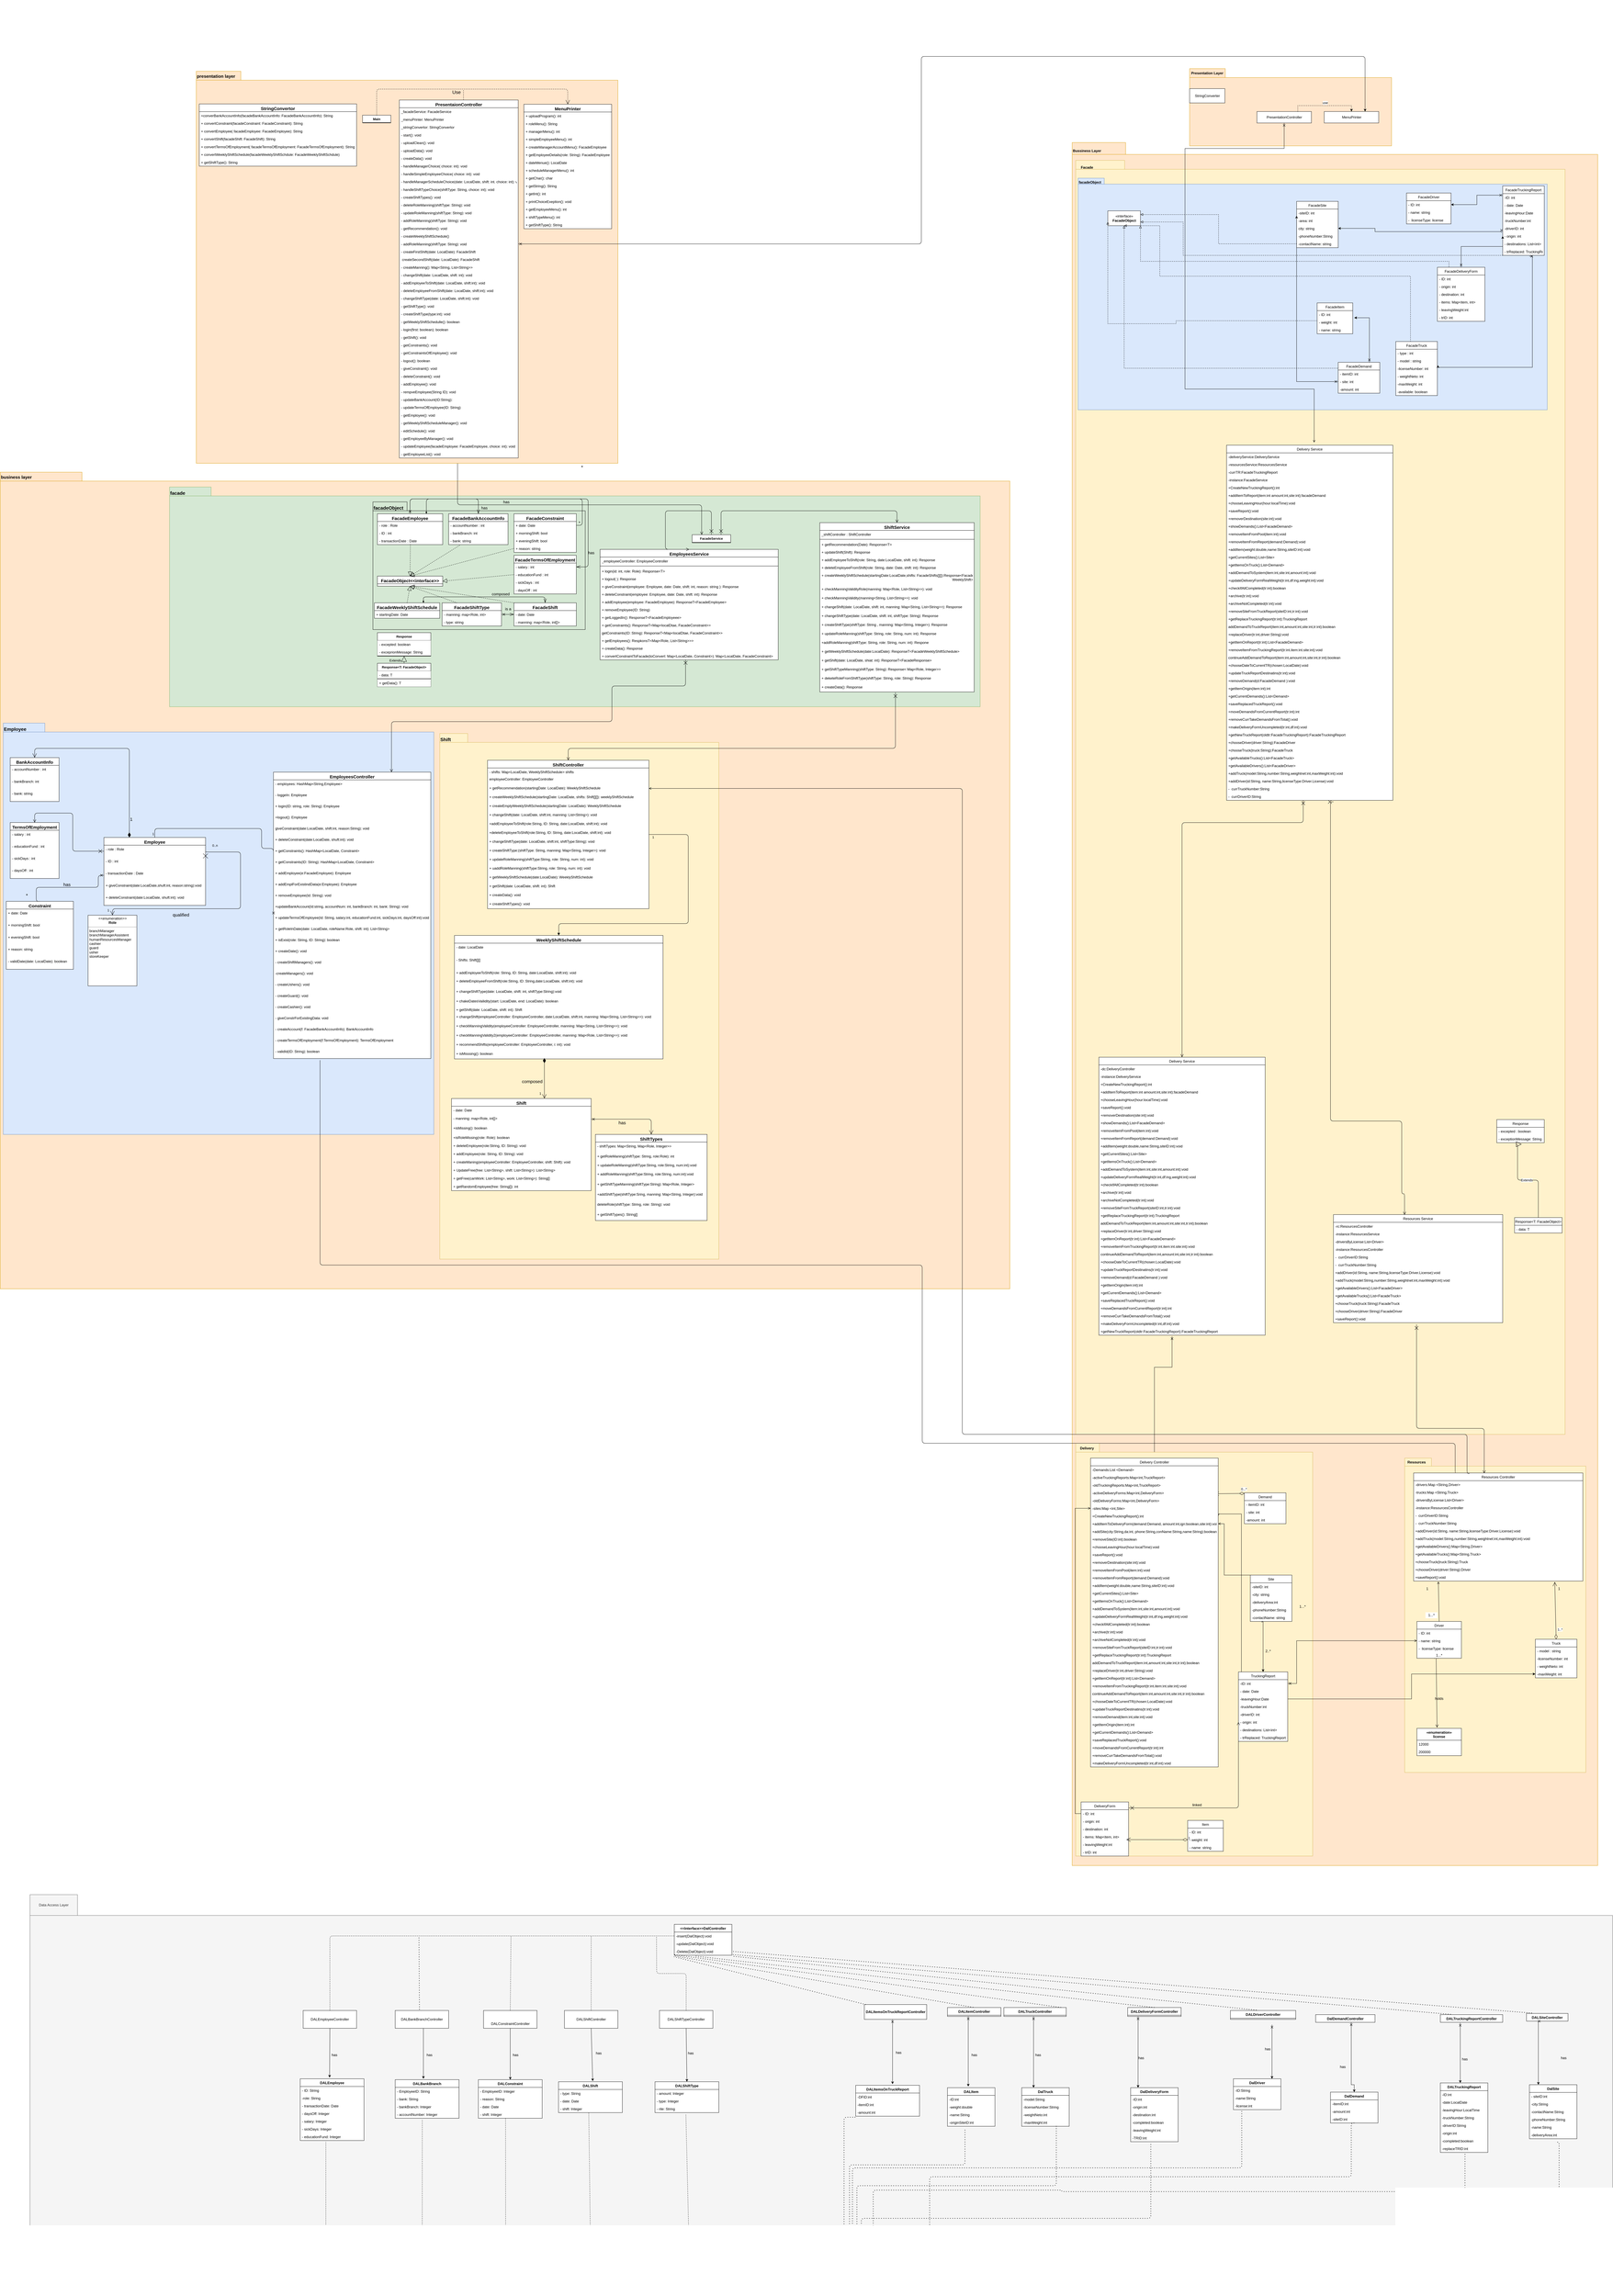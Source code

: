 <mxfile version="14.6.6" type="github">
  <diagram name="Page-1" id="e7e014a7-5840-1c2e-5031-d8a46d1fe8dd">
    <mxGraphModel dx="4044" dy="4812" grid="1" gridSize="10" guides="1" tooltips="1" connect="1" arrows="1" fold="1" page="0" pageScale="1" pageWidth="1169" pageHeight="826" background="#ffffff" math="0" shadow="0">
      <root>
        <mxCell id="0" />
        <mxCell id="1" parent="0" />
        <mxCell id="lzLQNb4hXkD1QpoMvITh-41" value="business layer" style="shape=folder;fontStyle=1;spacingTop=1;tabWidth=150;tabHeight=30;tabPosition=left;html=1;align=left;verticalAlign=top;fontSize=15;horizontal=1;textDirection=ltr;fillColor=#ffe6cc;strokeColor=#d79b00;" parent="1" vertex="1">
          <mxGeometry x="-1180" y="-1440" width="3400" height="2750" as="geometry" />
        </mxCell>
        <mxCell id="lzLQNb4hXkD1QpoMvITh-359" value="Employee" style="shape=folder;fontStyle=1;spacingTop=4;tabWidth=140;tabHeight=30;tabPosition=left;html=1;labelBackgroundColor=none;strokeColor=#6c8ebf;fontSize=16;fillColor=#dae8fc;align=left;verticalAlign=top;" parent="1" vertex="1">
          <mxGeometry x="-1170" y="-595" width="1450" height="1385" as="geometry" />
        </mxCell>
        <mxCell id="20" value="" style="endArrow=open;strokeColor=#FF0000;endFill=1;rounded=0" parent="1" edge="1">
          <mxGeometry relative="1" as="geometry">
            <mxPoint x="334.5" y="478" as="sourcePoint" />
          </mxGeometry>
        </mxCell>
        <mxCell id="lzLQNb4hXkD1QpoMvITh-330" value="facade" style="shape=folder;fontStyle=1;spacingTop=4;tabWidth=140;tabHeight=30;tabPosition=left;html=1;labelBackgroundColor=none;fontSize=16;align=left;verticalAlign=top;fillColor=#d5e8d4;strokeColor=#82b366;" parent="1" vertex="1">
          <mxGeometry x="-610" y="-1390" width="2730" height="740" as="geometry" />
        </mxCell>
        <mxCell id="lzLQNb4hXkD1QpoMvITh-426" value="Response&lt;T: FacadeObject&gt;" style="swimlane;fontStyle=1;align=center;verticalAlign=top;childLayout=stackLayout;horizontal=1;startSize=26;horizontalStack=0;resizeParent=1;resizeParentMax=0;resizeLast=0;collapsible=1;marginBottom=0;fontSize=11;" parent="1" vertex="1">
          <mxGeometry x="90" y="-796.5" width="180" height="79" as="geometry" />
        </mxCell>
        <mxCell id="lzLQNb4hXkD1QpoMvITh-427" value="- data: T" style="text;align=left;verticalAlign=top;spacingLeft=4;spacingRight=4;overflow=hidden;rotatable=0;points=[[0,0.5],[1,0.5]];portConstraint=eastwest;fillColor=#ffffff;" parent="lzLQNb4hXkD1QpoMvITh-426" vertex="1">
          <mxGeometry y="26" width="180" height="26" as="geometry" />
        </mxCell>
        <mxCell id="lzLQNb4hXkD1QpoMvITh-428" value="" style="line;strokeWidth=2;align=left;verticalAlign=middle;spacingTop=-1;spacingLeft=3;spacingRight=3;rotatable=0;labelPosition=right;points=[];portConstraint=eastwest;fillColor=none;perimeterSpacing=0;" parent="lzLQNb4hXkD1QpoMvITh-426" vertex="1">
          <mxGeometry y="52" width="180" height="1" as="geometry" />
        </mxCell>
        <mxCell id="lzLQNb4hXkD1QpoMvITh-429" value="+ getData(): T" style="text;align=left;verticalAlign=top;spacingLeft=4;spacingRight=4;overflow=hidden;rotatable=0;points=[[0,0.5],[1,0.5]];portConstraint=eastwest;fillColor=#ffffff;" parent="lzLQNb4hXkD1QpoMvITh-426" vertex="1">
          <mxGeometry y="53" width="180" height="26" as="geometry" />
        </mxCell>
        <mxCell id="lzLQNb4hXkD1QpoMvITh-430" value="Response" style="swimlane;fontStyle=1;align=center;verticalAlign=top;childLayout=stackLayout;horizontal=1;startSize=26;horizontalStack=0;resizeParent=1;resizeParentMax=0;resizeLast=0;collapsible=1;marginBottom=0;fontSize=11;" parent="1" vertex="1">
          <mxGeometry x="90" y="-899.5" width="180" height="79" as="geometry" />
        </mxCell>
        <mxCell id="lzLQNb4hXkD1QpoMvITh-431" value="- excepted: boolean" style="text;align=left;verticalAlign=top;spacingLeft=4;spacingRight=4;overflow=hidden;rotatable=0;points=[[0,0.5],[1,0.5]];portConstraint=eastwest;fillColor=#ffffff;" parent="lzLQNb4hXkD1QpoMvITh-430" vertex="1">
          <mxGeometry y="26" width="180" height="26" as="geometry" />
        </mxCell>
        <mxCell id="lzLQNb4hXkD1QpoMvITh-432" value="- exceprionMessage: String" style="text;align=left;verticalAlign=top;spacingLeft=4;spacingRight=4;overflow=hidden;rotatable=0;points=[[0,0.5],[1,0.5]];portConstraint=eastwest;fillColor=#ffffff;" parent="lzLQNb4hXkD1QpoMvITh-430" vertex="1">
          <mxGeometry y="52" width="180" height="26" as="geometry" />
        </mxCell>
        <mxCell id="lzLQNb4hXkD1QpoMvITh-433" value="" style="line;strokeWidth=2;align=left;verticalAlign=middle;spacingTop=-1;spacingLeft=3;spacingRight=3;rotatable=0;labelPosition=right;points=[];portConstraint=eastwest;fillColor=none;perimeterSpacing=0;" parent="lzLQNb4hXkD1QpoMvITh-430" vertex="1">
          <mxGeometry y="78" width="180" height="1" as="geometry" />
        </mxCell>
        <mxCell id="lzLQNb4hXkD1QpoMvITh-434" value="&lt;span style=&quot;&quot;&gt;Extends&lt;/span&gt;" style="endArrow=block;endSize=16;endFill=0;html=1;entryX=0.5;entryY=1;entryDx=0;entryDy=0;exitX=0.5;exitY=0;exitDx=0;exitDy=0;labelBackgroundColor=none;" parent="1" source="lzLQNb4hXkD1QpoMvITh-426" target="lzLQNb4hXkD1QpoMvITh-430" edge="1">
          <mxGeometry x="-0.216" y="30" width="160" relative="1" as="geometry">
            <mxPoint x="846" y="-689.5" as="sourcePoint" />
            <mxPoint x="1006" y="-689.5" as="targetPoint" />
            <mxPoint as="offset" />
          </mxGeometry>
        </mxCell>
        <mxCell id="lzLQNb4hXkD1QpoMvITh-525" value="" style="endArrow=open;startArrow=cross;endFill=0;startFill=0;endSize=8;startSize=10;html=1;labelBackgroundColor=none;fontSize=16;exitX=0.48;exitY=0.923;exitDx=0;exitDy=0;entryX=0.75;entryY=0;entryDx=0;entryDy=0;edgeStyle=orthogonalEdgeStyle;exitPerimeter=0;" parent="1" source="8Z140loAmDJfQavL8oFd-68" target="lzLQNb4hXkD1QpoMvITh-42" edge="1">
          <mxGeometry width="160" relative="1" as="geometry">
            <mxPoint x="950" y="-1032" as="sourcePoint" />
            <mxPoint x="810" y="-800" as="targetPoint" />
            <Array as="points">
              <mxPoint x="1128" y="-720" />
              <mxPoint x="880" y="-720" />
              <mxPoint x="880" y="-600" />
              <mxPoint x="138" y="-600" />
            </Array>
          </mxGeometry>
        </mxCell>
        <mxCell id="lzLQNb4hXkD1QpoMvITh-536" value="" style="endArrow=open;startArrow=cross;endFill=0;startFill=0;endSize=8;startSize=10;html=1;labelBackgroundColor=none;fontSize=16;exitX=0.5;exitY=1;exitDx=0;exitDy=0;edgeStyle=orthogonalEdgeStyle;entryX=0.25;entryY=0;entryDx=0;entryDy=0;" parent="1" target="lzLQNb4hXkD1QpoMvITh-527" edge="1">
          <mxGeometry width="160" relative="1" as="geometry">
            <mxPoint x="360" y="-2026.5" as="sourcePoint" />
            <mxPoint x="562" y="-760" as="targetPoint" />
            <Array as="points">
              <mxPoint x="360" y="-1330" />
              <mxPoint x="1182" y="-1330" />
              <mxPoint x="1182" y="-1240" />
            </Array>
          </mxGeometry>
        </mxCell>
        <mxCell id="lzLQNb4hXkD1QpoMvITh-554" value="facadeObject" style="shape=folder;fontStyle=1;spacingTop=4;tabWidth=115;tabHeight=30;tabPosition=left;html=1;labelBackgroundColor=none;fontSize=16;align=left;verticalAlign=top;fillColor=none;" parent="1" vertex="1">
          <mxGeometry x="75" y="-1340" width="715" height="430" as="geometry" />
        </mxCell>
        <mxCell id="lzLQNb4hXkD1QpoMvITh-555" value="FacadeShift" style="swimlane;fontStyle=1;align=center;verticalAlign=top;childLayout=stackLayout;horizontal=1;startSize=26;horizontalStack=0;resizeParent=1;resizeParentMax=0;resizeLast=0;collapsible=1;marginBottom=0;fontSize=15;gradientColor=#ffffff;swimlaneFillColor=#ffffff;" parent="1" vertex="1">
          <mxGeometry x="550" y="-1000" width="210" height="78" as="geometry" />
        </mxCell>
        <mxCell id="lzLQNb4hXkD1QpoMvITh-556" value="- date: Date" style="text;strokeColor=none;fillColor=none;align=left;verticalAlign=top;spacingLeft=4;spacingRight=4;overflow=hidden;rotatable=0;points=[[0,0.5],[1,0.5]];portConstraint=eastwest;" parent="lzLQNb4hXkD1QpoMvITh-555" vertex="1">
          <mxGeometry y="26" width="210" height="26" as="geometry" />
        </mxCell>
        <mxCell id="lzLQNb4hXkD1QpoMvITh-558" value="- manning: map&lt;Role, int[]&gt;" style="text;strokeColor=none;fillColor=none;align=left;verticalAlign=top;spacingLeft=4;spacingRight=4;overflow=hidden;rotatable=0;points=[[0,0.5],[1,0.5]];portConstraint=eastwest;" parent="lzLQNb4hXkD1QpoMvITh-555" vertex="1">
          <mxGeometry y="52" width="210" height="26" as="geometry" />
        </mxCell>
        <mxCell id="lzLQNb4hXkD1QpoMvITh-562" value="FacadeWeeklyShiftSchedule" style="swimlane;fontStyle=1;align=center;verticalAlign=top;childLayout=stackLayout;horizontal=1;startSize=26;horizontalStack=0;resizeParent=1;resizeParentMax=0;resizeLast=0;collapsible=1;marginBottom=0;fontSize=15;gradientColor=#ffffff;swimlaneFillColor=#ffffff;" parent="1" vertex="1">
          <mxGeometry x="80" y="-1000" width="220" height="52" as="geometry" />
        </mxCell>
        <mxCell id="lzLQNb4hXkD1QpoMvITh-564" value="+ startingDate: Date" style="text;strokeColor=none;fillColor=none;align=left;verticalAlign=top;spacingLeft=4;spacingRight=4;overflow=hidden;rotatable=0;points=[[0,0.5],[1,0.5]];portConstraint=eastwest;" parent="lzLQNb4hXkD1QpoMvITh-562" vertex="1">
          <mxGeometry y="26" width="220" height="26" as="geometry" />
        </mxCell>
        <mxCell id="lzLQNb4hXkD1QpoMvITh-569" value="FacadeShiftType" style="swimlane;fontStyle=1;align=center;verticalAlign=top;childLayout=stackLayout;horizontal=1;startSize=26;horizontalStack=0;resizeParent=1;resizeParentMax=0;resizeLast=0;collapsible=1;marginBottom=0;fontSize=15;gradientColor=#ffffff;swimlaneFillColor=#ffffff;" parent="1" vertex="1">
          <mxGeometry x="308" y="-1000" width="200" height="78" as="geometry" />
        </mxCell>
        <mxCell id="lzLQNb4hXkD1QpoMvITh-570" value="- manning: map&lt;Role, int&gt;" style="text;strokeColor=none;fillColor=none;align=left;verticalAlign=top;spacingLeft=4;spacingRight=4;overflow=hidden;rotatable=0;points=[[0,0.5],[1,0.5]];portConstraint=eastwest;" parent="lzLQNb4hXkD1QpoMvITh-569" vertex="1">
          <mxGeometry y="26" width="200" height="26" as="geometry" />
        </mxCell>
        <mxCell id="lzLQNb4hXkD1QpoMvITh-571" value="- type: string" style="text;strokeColor=none;fillColor=none;align=left;verticalAlign=top;spacingLeft=4;spacingRight=4;overflow=hidden;rotatable=0;points=[[0,0.5],[1,0.5]];portConstraint=eastwest;" parent="lzLQNb4hXkD1QpoMvITh-569" vertex="1">
          <mxGeometry y="52" width="200" height="26" as="geometry" />
        </mxCell>
        <mxCell id="lzLQNb4hXkD1QpoMvITh-579" value="FacadeEmployee" style="swimlane;fontStyle=1;align=center;verticalAlign=top;childLayout=stackLayout;horizontal=1;startSize=26;horizontalStack=0;resizeParent=1;resizeParentMax=0;resizeLast=0;collapsible=1;marginBottom=0;fontSize=15;gradientColor=#ffffff;swimlaneFillColor=#ffffff;" parent="1" vertex="1">
          <mxGeometry x="90" y="-1300" width="220" height="104" as="geometry" />
        </mxCell>
        <mxCell id="lzLQNb4hXkD1QpoMvITh-580" value="- role : Role" style="text;strokeColor=none;fillColor=none;align=left;verticalAlign=top;spacingLeft=4;spacingRight=4;overflow=hidden;rotatable=0;points=[[0,0.5],[1,0.5]];portConstraint=eastwest;" parent="lzLQNb4hXkD1QpoMvITh-579" vertex="1">
          <mxGeometry y="26" width="220" height="26" as="geometry" />
        </mxCell>
        <mxCell id="lzLQNb4hXkD1QpoMvITh-581" value="- ID : int&#xa;" style="text;strokeColor=none;fillColor=none;align=left;verticalAlign=top;spacingLeft=4;spacingRight=4;overflow=hidden;rotatable=0;points=[[0,0.5],[1,0.5]];portConstraint=eastwest;" parent="lzLQNb4hXkD1QpoMvITh-579" vertex="1">
          <mxGeometry y="52" width="220" height="26" as="geometry" />
        </mxCell>
        <mxCell id="lzLQNb4hXkD1QpoMvITh-583" value="- transactionDate : Date&#xa;" style="text;strokeColor=none;fillColor=none;align=left;verticalAlign=top;spacingLeft=4;spacingRight=4;overflow=hidden;rotatable=0;points=[[0,0.5],[1,0.5]];portConstraint=eastwest;" parent="lzLQNb4hXkD1QpoMvITh-579" vertex="1">
          <mxGeometry y="78" width="220" height="26" as="geometry" />
        </mxCell>
        <mxCell id="lzLQNb4hXkD1QpoMvITh-590" value="FacadeBankAccountInfo" style="swimlane;fontStyle=1;align=center;verticalAlign=top;childLayout=stackLayout;horizontal=1;startSize=26;horizontalStack=0;resizeParent=1;resizeParentMax=0;resizeLast=0;collapsible=1;marginBottom=0;fontSize=15;gradientColor=#ffffff;swimlaneFillColor=#ffffff;" parent="1" vertex="1">
          <mxGeometry x="330" y="-1300" width="200" height="104" as="geometry" />
        </mxCell>
        <mxCell id="lzLQNb4hXkD1QpoMvITh-591" value="- accountNumber : int" style="text;strokeColor=none;fillColor=none;align=left;verticalAlign=top;spacingLeft=4;spacingRight=4;overflow=hidden;rotatable=0;points=[[0,0.5],[1,0.5]];portConstraint=eastwest;" parent="lzLQNb4hXkD1QpoMvITh-590" vertex="1">
          <mxGeometry y="26" width="200" height="26" as="geometry" />
        </mxCell>
        <mxCell id="lzLQNb4hXkD1QpoMvITh-592" value="- bankBranch: int&#xa;" style="text;strokeColor=none;fillColor=none;align=left;verticalAlign=top;spacingLeft=4;spacingRight=4;overflow=hidden;rotatable=0;points=[[0,0.5],[1,0.5]];portConstraint=eastwest;" parent="lzLQNb4hXkD1QpoMvITh-590" vertex="1">
          <mxGeometry y="52" width="200" height="26" as="geometry" />
        </mxCell>
        <mxCell id="lzLQNb4hXkD1QpoMvITh-593" value="- bank: string&#xa;" style="text;strokeColor=none;fillColor=none;align=left;verticalAlign=top;spacingLeft=4;spacingRight=4;overflow=hidden;rotatable=0;points=[[0,0.5],[1,0.5]];portConstraint=eastwest;" parent="lzLQNb4hXkD1QpoMvITh-590" vertex="1">
          <mxGeometry y="78" width="200" height="26" as="geometry" />
        </mxCell>
        <mxCell id="lzLQNb4hXkD1QpoMvITh-594" value="FacadeTermsOfEmployment" style="swimlane;fontStyle=1;align=center;verticalAlign=top;childLayout=stackLayout;horizontal=1;startSize=26;horizontalStack=0;resizeParent=1;resizeParentMax=0;resizeLast=0;collapsible=1;marginBottom=0;fontSize=15;gradientColor=#ffffff;swimlaneFillColor=#ffffff;" parent="1" vertex="1">
          <mxGeometry x="550" y="-1160" width="210" height="130" as="geometry" />
        </mxCell>
        <mxCell id="lzLQNb4hXkD1QpoMvITh-595" value="- salary : int" style="text;strokeColor=none;fillColor=none;align=left;verticalAlign=top;spacingLeft=4;spacingRight=4;overflow=hidden;rotatable=0;points=[[0,0.5],[1,0.5]];portConstraint=eastwest;" parent="lzLQNb4hXkD1QpoMvITh-594" vertex="1">
          <mxGeometry y="26" width="210" height="26" as="geometry" />
        </mxCell>
        <mxCell id="lzLQNb4hXkD1QpoMvITh-596" value="- educationFund : int&#xa;" style="text;strokeColor=none;fillColor=none;align=left;verticalAlign=top;spacingLeft=4;spacingRight=4;overflow=hidden;rotatable=0;points=[[0,0.5],[1,0.5]];portConstraint=eastwest;" parent="lzLQNb4hXkD1QpoMvITh-594" vertex="1">
          <mxGeometry y="52" width="210" height="26" as="geometry" />
        </mxCell>
        <mxCell id="lzLQNb4hXkD1QpoMvITh-597" value="- sickDays : int&#xa;" style="text;strokeColor=none;fillColor=none;align=left;verticalAlign=top;spacingLeft=4;spacingRight=4;overflow=hidden;rotatable=0;points=[[0,0.5],[1,0.5]];portConstraint=eastwest;" parent="lzLQNb4hXkD1QpoMvITh-594" vertex="1">
          <mxGeometry y="78" width="210" height="26" as="geometry" />
        </mxCell>
        <mxCell id="lzLQNb4hXkD1QpoMvITh-598" value="- daysOff : int&#xa;" style="text;strokeColor=none;fillColor=none;align=left;verticalAlign=top;spacingLeft=4;spacingRight=4;overflow=hidden;rotatable=0;points=[[0,0.5],[1,0.5]];portConstraint=eastwest;" parent="lzLQNb4hXkD1QpoMvITh-594" vertex="1">
          <mxGeometry y="104" width="210" height="26" as="geometry" />
        </mxCell>
        <mxCell id="lzLQNb4hXkD1QpoMvITh-599" value="FacadeConstraint" style="swimlane;fontStyle=1;align=center;verticalAlign=top;childLayout=stackLayout;horizontal=1;startSize=26;horizontalStack=0;resizeParent=1;resizeParentMax=0;resizeLast=0;collapsible=1;marginBottom=0;fontSize=15;gradientColor=#ffffff;swimlaneFillColor=#ffffff;" parent="1" vertex="1">
          <mxGeometry x="550" y="-1300" width="210" height="130" as="geometry" />
        </mxCell>
        <mxCell id="lzLQNb4hXkD1QpoMvITh-600" value="+ date: Date" style="text;strokeColor=none;fillColor=none;align=left;verticalAlign=top;spacingLeft=4;spacingRight=4;overflow=hidden;rotatable=0;points=[[0,0.5],[1,0.5]];portConstraint=eastwest;" parent="lzLQNb4hXkD1QpoMvITh-599" vertex="1">
          <mxGeometry y="26" width="210" height="26" as="geometry" />
        </mxCell>
        <mxCell id="lzLQNb4hXkD1QpoMvITh-601" value="+ morningShift: bool" style="text;strokeColor=none;fillColor=none;align=left;verticalAlign=top;spacingLeft=4;spacingRight=4;overflow=hidden;rotatable=0;points=[[0,0.5],[1,0.5]];portConstraint=eastwest;" parent="lzLQNb4hXkD1QpoMvITh-599" vertex="1">
          <mxGeometry y="52" width="210" height="26" as="geometry" />
        </mxCell>
        <mxCell id="lzLQNb4hXkD1QpoMvITh-602" value="+ eveningShift: bool" style="text;strokeColor=none;fillColor=none;align=left;verticalAlign=top;spacingLeft=4;spacingRight=4;overflow=hidden;rotatable=0;points=[[0,0.5],[1,0.5]];portConstraint=eastwest;" parent="lzLQNb4hXkD1QpoMvITh-599" vertex="1">
          <mxGeometry y="78" width="210" height="26" as="geometry" />
        </mxCell>
        <mxCell id="lzLQNb4hXkD1QpoMvITh-603" value="+ reason: string" style="text;strokeColor=none;fillColor=none;align=left;verticalAlign=top;spacingLeft=4;spacingRight=4;overflow=hidden;rotatable=0;points=[[0,0.5],[1,0.5]];portConstraint=eastwest;" parent="lzLQNb4hXkD1QpoMvITh-599" vertex="1">
          <mxGeometry y="104" width="210" height="26" as="geometry" />
        </mxCell>
        <mxCell id="lzLQNb4hXkD1QpoMvITh-605" value="FacadeObject&lt;&lt;interface&gt;&gt;" style="swimlane;fontStyle=1;align=center;verticalAlign=top;childLayout=stackLayout;horizontal=1;startSize=26;horizontalStack=0;resizeParent=1;resizeParentMax=0;resizeLast=0;collapsible=1;marginBottom=0;fontSize=15;gradientColor=#ffffff;swimlaneFillColor=#ffffff;" parent="1" vertex="1">
          <mxGeometry x="90" y="-1090" width="220" height="34" as="geometry" />
        </mxCell>
        <mxCell id="lzLQNb4hXkD1QpoMvITh-610" value="" style="endArrow=block;dashed=1;endFill=0;endSize=12;html=1;labelBackgroundColor=none;fontSize=16;exitX=0.505;exitY=0.954;exitDx=0;exitDy=0;exitPerimeter=0;entryX=0.5;entryY=0;entryDx=0;entryDy=0;" parent="1" source="lzLQNb4hXkD1QpoMvITh-583" target="lzLQNb4hXkD1QpoMvITh-605" edge="1">
          <mxGeometry width="160" relative="1" as="geometry">
            <mxPoint x="190.76" y="-1190.336" as="sourcePoint" />
            <mxPoint x="910" y="-960" as="targetPoint" />
          </mxGeometry>
        </mxCell>
        <mxCell id="lzLQNb4hXkD1QpoMvITh-611" value="" style="endArrow=block;dashed=1;endFill=0;endSize=12;html=1;labelBackgroundColor=none;fontSize=16;exitX=0.188;exitY=1.077;exitDx=0;exitDy=0;entryX=0.5;entryY=0;entryDx=0;entryDy=0;exitPerimeter=0;" parent="1" source="lzLQNb4hXkD1QpoMvITh-593" target="lzLQNb4hXkD1QpoMvITh-605" edge="1">
          <mxGeometry width="160" relative="1" as="geometry">
            <mxPoint x="980.76" y="-1180.336" as="sourcePoint" />
            <mxPoint x="990" y="-984" as="targetPoint" />
          </mxGeometry>
        </mxCell>
        <mxCell id="lzLQNb4hXkD1QpoMvITh-612" value="" style="endArrow=block;dashed=1;endFill=0;endSize=12;html=1;labelBackgroundColor=none;fontSize=16;exitX=0;exitY=0.5;exitDx=0;exitDy=0;entryX=0.5;entryY=0;entryDx=0;entryDy=0;" parent="1" source="lzLQNb4hXkD1QpoMvITh-603" target="lzLQNb4hXkD1QpoMvITh-605" edge="1">
          <mxGeometry width="160" relative="1" as="geometry">
            <mxPoint x="1120" y="-1199" as="sourcePoint" />
            <mxPoint x="990" y="-984" as="targetPoint" />
          </mxGeometry>
        </mxCell>
        <mxCell id="lzLQNb4hXkD1QpoMvITh-613" value="" style="endArrow=block;dashed=1;endFill=0;endSize=12;html=1;labelBackgroundColor=none;fontSize=16;exitX=0;exitY=0.5;exitDx=0;exitDy=0;entryX=1;entryY=0.5;entryDx=0;entryDy=0;" parent="1" source="lzLQNb4hXkD1QpoMvITh-596" target="lzLQNb4hXkD1QpoMvITh-605" edge="1">
          <mxGeometry width="160" relative="1" as="geometry">
            <mxPoint x="1120" y="-1079" as="sourcePoint" />
            <mxPoint x="990" y="-984" as="targetPoint" />
          </mxGeometry>
        </mxCell>
        <mxCell id="lzLQNb4hXkD1QpoMvITh-614" value="" style="endArrow=block;dashed=1;endFill=0;endSize=12;html=1;labelBackgroundColor=none;fontSize=16;exitX=0;exitY=0;exitDx=0;exitDy=0;entryX=0.5;entryY=1;entryDx=0;entryDy=0;" parent="1" source="lzLQNb4hXkD1QpoMvITh-555" target="lzLQNb4hXkD1QpoMvITh-605" edge="1">
          <mxGeometry width="160" relative="1" as="geometry">
            <mxPoint x="1120" y="-929" as="sourcePoint" />
            <mxPoint x="990" y="-950" as="targetPoint" />
          </mxGeometry>
        </mxCell>
        <mxCell id="lzLQNb4hXkD1QpoMvITh-615" value="" style="endArrow=block;dashed=1;endFill=0;endSize=12;html=1;labelBackgroundColor=none;fontSize=16;exitX=0.25;exitY=0;exitDx=0;exitDy=0;entryX=0.5;entryY=1;entryDx=0;entryDy=0;" parent="1" source="lzLQNb4hXkD1QpoMvITh-569" target="lzLQNb4hXkD1QpoMvITh-605" edge="1">
          <mxGeometry width="160" relative="1" as="geometry">
            <mxPoint x="1120" y="-815" as="sourcePoint" />
            <mxPoint x="1045" y="-950.0" as="targetPoint" />
          </mxGeometry>
        </mxCell>
        <mxCell id="lzLQNb4hXkD1QpoMvITh-616" value="" style="endArrow=block;dashed=1;endFill=0;endSize=12;html=1;labelBackgroundColor=none;fontSize=16;exitX=0.5;exitY=0;exitDx=0;exitDy=0;entryX=0.5;entryY=1;entryDx=0;entryDy=0;" parent="1" source="lzLQNb4hXkD1QpoMvITh-562" target="lzLQNb4hXkD1QpoMvITh-605" edge="1">
          <mxGeometry width="160" relative="1" as="geometry">
            <mxPoint x="1120" y="-743" as="sourcePoint" />
            <mxPoint x="990" y="-950.0" as="targetPoint" />
          </mxGeometry>
        </mxCell>
        <mxCell id="JvyMi1Kjgh4Lt-5XRF5f-20" value="has" style="endArrow=none;endSize=12;html=1;labelBackgroundColor=none;fontSize=13;exitX=0.5;exitY=0;exitDx=0;exitDy=0;entryX=1;entryY=0.5;entryDx=0;entryDy=0;edgeStyle=orthogonalEdgeStyle;startArrow=cross;startFill=0;endFill=0;" parent="1" source="lzLQNb4hXkD1QpoMvITh-579" target="lzLQNb4hXkD1QpoMvITh-600" edge="1">
          <mxGeometry x="0.011" y="-10" width="160" relative="1" as="geometry">
            <mxPoint x="75" y="-1280" as="sourcePoint" />
            <mxPoint x="-85" y="-1157" as="targetPoint" />
            <Array as="points">
              <mxPoint x="200" y="-1350" />
              <mxPoint x="780" y="-1350" />
              <mxPoint x="780" y="-1261" />
            </Array>
            <mxPoint as="offset" />
          </mxGeometry>
        </mxCell>
        <mxCell id="JvyMi1Kjgh4Lt-5XRF5f-21" value="*" style="edgeLabel;html=1;align=center;verticalAlign=middle;resizable=0;points=[];fontSize=16;labelBackgroundColor=none;" parent="JvyMi1Kjgh4Lt-5XRF5f-20" vertex="1" connectable="0">
          <mxGeometry x="0.679" y="2" relative="1" as="geometry">
            <mxPoint x="8" y="-105" as="offset" />
          </mxGeometry>
        </mxCell>
        <mxCell id="JvyMi1Kjgh4Lt-5XRF5f-23" value="*" style="edgeLabel;html=1;align=center;verticalAlign=middle;resizable=0;points=[];fontSize=13;labelBackgroundColor=none;" parent="JvyMi1Kjgh4Lt-5XRF5f-20" vertex="1" connectable="0">
          <mxGeometry x="0.904" y="-3" relative="1" as="geometry">
            <mxPoint x="-7" y="6" as="offset" />
          </mxGeometry>
        </mxCell>
        <mxCell id="JvyMi1Kjgh4Lt-5XRF5f-24" value="has" style="endArrow=openThin;endSize=12;html=1;labelBackgroundColor=none;fontSize=13;exitX=0.5;exitY=0;exitDx=0;exitDy=0;entryX=1;entryY=0.5;entryDx=0;entryDy=0;edgeStyle=orthogonalEdgeStyle;startArrow=cross;startFill=0;endFill=0;" parent="1" source="lzLQNb4hXkD1QpoMvITh-579" target="lzLQNb4hXkD1QpoMvITh-595" edge="1">
          <mxGeometry x="0.808" y="10" width="160" relative="1" as="geometry">
            <mxPoint x="210" y="-1290" as="sourcePoint" />
            <mxPoint x="770" y="-1251" as="targetPoint" />
            <Array as="points">
              <mxPoint x="200" y="-1350" />
              <mxPoint x="800" y="-1350" />
              <mxPoint x="800" y="-1121" />
            </Array>
            <mxPoint as="offset" />
          </mxGeometry>
        </mxCell>
        <mxCell id="JvyMi1Kjgh4Lt-5XRF5f-28" value="has" style="endArrow=openThin;endSize=12;html=1;labelBackgroundColor=none;fontSize=13;exitX=0.75;exitY=0;exitDx=0;exitDy=0;entryX=0.5;entryY=0;entryDx=0;entryDy=0;edgeStyle=orthogonalEdgeStyle;startArrow=diamondThin;startFill=1;endFill=0;" parent="1" source="lzLQNb4hXkD1QpoMvITh-579" target="lzLQNb4hXkD1QpoMvITh-590" edge="1">
          <mxGeometry x="0.855" y="20" width="160" relative="1" as="geometry">
            <mxPoint x="220" y="-1280" as="sourcePoint" />
            <mxPoint x="780" y="-1091" as="targetPoint" />
            <Array as="points">
              <mxPoint x="255" y="-1350" />
              <mxPoint x="430" y="-1350" />
            </Array>
            <mxPoint as="offset" />
          </mxGeometry>
        </mxCell>
        <mxCell id="JvyMi1Kjgh4Lt-5XRF5f-29" value="composed" style="endArrow=openThin;endSize=12;html=1;labelBackgroundColor=none;fontSize=13;exitX=0.75;exitY=0;exitDx=0;exitDy=0;entryX=0.5;entryY=0;entryDx=0;entryDy=0;edgeStyle=orthogonalEdgeStyle;startArrow=diamondThin;startFill=1;endFill=0;" parent="1" source="lzLQNb4hXkD1QpoMvITh-562" target="lzLQNb4hXkD1QpoMvITh-555" edge="1">
          <mxGeometry x="0.245" y="10" width="160" relative="1" as="geometry">
            <mxPoint x="265" y="-1290" as="sourcePoint" />
            <mxPoint x="440" y="-1290" as="targetPoint" />
            <Array as="points">
              <mxPoint x="245" y="-1020" />
              <mxPoint x="655" y="-1020" />
            </Array>
            <mxPoint as="offset" />
          </mxGeometry>
        </mxCell>
        <mxCell id="JvyMi1Kjgh4Lt-5XRF5f-30" value="is a" style="endArrow=openThin;endSize=12;html=1;labelBackgroundColor=none;fontSize=13;exitX=1;exitY=0.5;exitDx=0;exitDy=0;entryX=0;entryY=0.5;entryDx=0;entryDy=0;edgeStyle=orthogonalEdgeStyle;startArrow=cross;startFill=0;endFill=0;" parent="1" source="lzLQNb4hXkD1QpoMvITh-570" target="lzLQNb4hXkD1QpoMvITh-556" edge="1">
          <mxGeometry x="0.048" y="19" width="160" relative="1" as="geometry">
            <mxPoint x="275" y="-1280" as="sourcePoint" />
            <mxPoint x="450" y="-1280" as="targetPoint" />
            <Array as="points">
              <mxPoint x="540" y="-961" />
              <mxPoint x="540" y="-961" />
            </Array>
            <mxPoint as="offset" />
          </mxGeometry>
        </mxCell>
        <mxCell id="g_y0WkeA4NxXMjQJBzBz-227" value="" style="group" parent="1" vertex="1" connectable="0">
          <mxGeometry x="-1160" y="-510" width="1828" height="800" as="geometry" />
        </mxCell>
        <mxCell id="lzLQNb4hXkD1QpoMvITh-132" value="BankAccountInfo" style="swimlane;fontStyle=1;align=center;verticalAlign=top;childLayout=stackLayout;horizontal=1;startSize=26;horizontalStack=0;resizeParent=1;resizeParentMax=0;resizeLast=0;collapsible=1;marginBottom=0;fontSize=15;gradientColor=#ffffff;swimlaneFillColor=#ffffff;" parent="g_y0WkeA4NxXMjQJBzBz-227" vertex="1">
          <mxGeometry x="13.366" y="31.22" width="164.499" height="147.756" as="geometry" />
        </mxCell>
        <mxCell id="lzLQNb4hXkD1QpoMvITh-133" value="- accountNumber : int" style="text;strokeColor=none;fillColor=none;align=left;verticalAlign=top;spacingLeft=4;spacingRight=4;overflow=hidden;rotatable=0;points=[[0,0.5],[1,0.5]];portConstraint=eastwest;" parent="lzLQNb4hXkD1QpoMvITh-132" vertex="1">
          <mxGeometry y="26" width="164.499" height="40.585" as="geometry" />
        </mxCell>
        <mxCell id="lzLQNb4hXkD1QpoMvITh-134" value="- bankBranch: int&#xa;" style="text;strokeColor=none;fillColor=none;align=left;verticalAlign=top;spacingLeft=4;spacingRight=4;overflow=hidden;rotatable=0;points=[[0,0.5],[1,0.5]];portConstraint=eastwest;" parent="lzLQNb4hXkD1QpoMvITh-132" vertex="1">
          <mxGeometry y="66.585" width="164.499" height="40.585" as="geometry" />
        </mxCell>
        <mxCell id="lzLQNb4hXkD1QpoMvITh-135" value="- bank: string&#xa;" style="text;strokeColor=none;fillColor=none;align=left;verticalAlign=top;spacingLeft=4;spacingRight=4;overflow=hidden;rotatable=0;points=[[0,0.5],[1,0.5]];portConstraint=eastwest;" parent="lzLQNb4hXkD1QpoMvITh-132" vertex="1">
          <mxGeometry y="107.171" width="164.499" height="40.585" as="geometry" />
        </mxCell>
        <mxCell id="lzLQNb4hXkD1QpoMvITh-174" value="1" style="endArrow=open;html=1;endSize=12;startArrow=diamondThin;startSize=14;startFill=1;edgeStyle=orthogonalEdgeStyle;align=left;verticalAlign=bottom;labelBackgroundColor=none;fontSize=15;exitX=0.25;exitY=0;exitDx=0;exitDy=0;entryX=0.5;entryY=0;entryDx=0;entryDy=0;" parent="g_y0WkeA4NxXMjQJBzBz-227" source="lzLQNb4hXkD1QpoMvITh-56" target="lzLQNb4hXkD1QpoMvITh-132" edge="1">
          <mxGeometry x="-0.848" relative="1" as="geometry">
            <mxPoint x="311.521" y="828.878" as="sourcePoint" />
            <mxPoint x="362.927" y="640" as="targetPoint" />
            <Array as="points">
              <mxPoint x="415" />
              <mxPoint x="96" />
            </Array>
            <mxPoint as="offset" />
          </mxGeometry>
        </mxCell>
        <mxCell id="lzLQNb4hXkD1QpoMvITh-195" value="&lt;p style=&quot;margin: 0px ; margin-top: 4px ; text-align: center&quot;&gt;&lt;i&gt;&amp;lt;&amp;lt;enumeration&amp;gt;&amp;gt;&lt;/i&gt;&lt;br&gt;&lt;b&gt;Role&lt;/b&gt;&lt;/p&gt;&lt;hr size=&quot;1&quot;&gt;&lt;p style=&quot;margin: 0px ; margin-left: 4px&quot;&gt;branchManager&lt;/p&gt;&lt;p style=&quot;margin: 0px ; margin-left: 4px&quot;&gt;branchManagerAssistent&lt;/p&gt;&lt;p style=&quot;margin: 0px ; margin-left: 4px&quot;&gt;humanResourcesManager&lt;br&gt;&lt;/p&gt;&lt;p style=&quot;margin: 0px ; margin-left: 4px&quot;&gt;cashier&lt;/p&gt;&lt;p style=&quot;margin: 0px ; margin-left: 4px&quot;&gt;guard&lt;/p&gt;&lt;p style=&quot;margin: 0px ; margin-left: 4px&quot;&gt;usher&lt;/p&gt;&lt;p style=&quot;margin: 0px ; margin-left: 4px&quot;&gt;storeKeeper&lt;/p&gt;" style="verticalAlign=top;align=left;overflow=fill;fontSize=12;fontFamily=Helvetica;html=1;labelBackgroundColor=none;gradientColor=#ffffff;" parent="g_y0WkeA4NxXMjQJBzBz-227" vertex="1">
          <mxGeometry x="275.537" y="561.951" width="164.499" height="238.049" as="geometry" />
        </mxCell>
        <mxCell id="lzLQNb4hXkD1QpoMvITh-142" value="TermsOfEmployment" style="swimlane;fontStyle=1;align=center;verticalAlign=top;childLayout=stackLayout;horizontal=1;startSize=26;horizontalStack=0;resizeParent=1;resizeParentMax=0;resizeLast=0;collapsible=1;marginBottom=0;fontSize=15;gradientColor=#ffffff;swimlaneFillColor=#ffffff;" parent="g_y0WkeA4NxXMjQJBzBz-227" vertex="1">
          <mxGeometry x="13.366" y="249.756" width="164.499" height="188.341" as="geometry" />
        </mxCell>
        <mxCell id="lzLQNb4hXkD1QpoMvITh-143" value="- salary : int" style="text;strokeColor=none;fillColor=none;align=left;verticalAlign=top;spacingLeft=4;spacingRight=4;overflow=hidden;rotatable=0;points=[[0,0.5],[1,0.5]];portConstraint=eastwest;" parent="lzLQNb4hXkD1QpoMvITh-142" vertex="1">
          <mxGeometry y="26" width="164.499" height="40.585" as="geometry" />
        </mxCell>
        <mxCell id="lzLQNb4hXkD1QpoMvITh-144" value="- educationFund : int&#xa;" style="text;strokeColor=none;fillColor=none;align=left;verticalAlign=top;spacingLeft=4;spacingRight=4;overflow=hidden;rotatable=0;points=[[0,0.5],[1,0.5]];portConstraint=eastwest;" parent="lzLQNb4hXkD1QpoMvITh-142" vertex="1">
          <mxGeometry y="66.585" width="164.499" height="40.585" as="geometry" />
        </mxCell>
        <mxCell id="lzLQNb4hXkD1QpoMvITh-145" value="- sickDays : int&#xa;" style="text;strokeColor=none;fillColor=none;align=left;verticalAlign=top;spacingLeft=4;spacingRight=4;overflow=hidden;rotatable=0;points=[[0,0.5],[1,0.5]];portConstraint=eastwest;" parent="lzLQNb4hXkD1QpoMvITh-142" vertex="1">
          <mxGeometry y="107.171" width="164.499" height="40.585" as="geometry" />
        </mxCell>
        <mxCell id="lzLQNb4hXkD1QpoMvITh-147" value="- daysOff : int&#xa;" style="text;strokeColor=none;fillColor=none;align=left;verticalAlign=top;spacingLeft=4;spacingRight=4;overflow=hidden;rotatable=0;points=[[0,0.5],[1,0.5]];portConstraint=eastwest;" parent="lzLQNb4hXkD1QpoMvITh-142" vertex="1">
          <mxGeometry y="147.756" width="164.499" height="40.585" as="geometry" />
        </mxCell>
        <mxCell id="lzLQNb4hXkD1QpoMvITh-231" value="" style="endArrow=open;startArrow=cross;endFill=0;startFill=0;endSize=8;startSize=10;html=1;labelBackgroundColor=none;fontSize=15;exitX=0;exitY=0.5;exitDx=0;exitDy=0;entryX=0.5;entryY=0;entryDx=0;entryDy=0;edgeStyle=orthogonalEdgeStyle;" parent="g_y0WkeA4NxXMjQJBzBz-227" source="lzLQNb4hXkD1QpoMvITh-57" target="lzLQNb4hXkD1QpoMvITh-142" edge="1">
          <mxGeometry width="160" relative="1" as="geometry">
            <mxPoint x="311.521" y="788.293" as="sourcePoint" />
            <mxPoint x="825.582" y="874.146" as="targetPoint" />
            <Array as="points">
              <mxPoint x="224" y="346" />
              <mxPoint x="224" y="218" />
              <mxPoint x="96" y="218" />
            </Array>
          </mxGeometry>
        </mxCell>
        <mxCell id="lzLQNb4hXkD1QpoMvITh-209" value="Constraint" style="swimlane;fontStyle=1;align=center;verticalAlign=top;childLayout=stackLayout;horizontal=1;startSize=26;horizontalStack=0;resizeParent=1;resizeParentMax=0;resizeLast=0;collapsible=1;marginBottom=0;fontSize=15;gradientColor=#ffffff;swimlaneFillColor=#ffffff;" parent="g_y0WkeA4NxXMjQJBzBz-227" vertex="1">
          <mxGeometry y="515.122" width="226.187" height="228.927" as="geometry" />
        </mxCell>
        <mxCell id="lzLQNb4hXkD1QpoMvITh-210" value="+ date: Date" style="text;strokeColor=none;fillColor=none;align=left;verticalAlign=top;spacingLeft=4;spacingRight=4;overflow=hidden;rotatable=0;points=[[0,0.5],[1,0.5]];portConstraint=eastwest;" parent="lzLQNb4hXkD1QpoMvITh-209" vertex="1">
          <mxGeometry y="26" width="226.187" height="40.585" as="geometry" />
        </mxCell>
        <mxCell id="lzLQNb4hXkD1QpoMvITh-211" value="+ morningShift: bool" style="text;strokeColor=none;fillColor=none;align=left;verticalAlign=top;spacingLeft=4;spacingRight=4;overflow=hidden;rotatable=0;points=[[0,0.5],[1,0.5]];portConstraint=eastwest;" parent="lzLQNb4hXkD1QpoMvITh-209" vertex="1">
          <mxGeometry y="66.585" width="226.187" height="40.585" as="geometry" />
        </mxCell>
        <mxCell id="lzLQNb4hXkD1QpoMvITh-414" value="+ eveningShift: bool" style="text;strokeColor=none;fillColor=none;align=left;verticalAlign=top;spacingLeft=4;spacingRight=4;overflow=hidden;rotatable=0;points=[[0,0.5],[1,0.5]];portConstraint=eastwest;" parent="lzLQNb4hXkD1QpoMvITh-209" vertex="1">
          <mxGeometry y="107.171" width="226.187" height="40.585" as="geometry" />
        </mxCell>
        <mxCell id="g_y0WkeA4NxXMjQJBzBz-196" value="+ reason: string" style="text;strokeColor=none;fillColor=none;align=left;verticalAlign=top;spacingLeft=4;spacingRight=4;overflow=hidden;rotatable=0;points=[[0,0.5],[1,0.5]];portConstraint=eastwest;" parent="lzLQNb4hXkD1QpoMvITh-209" vertex="1">
          <mxGeometry y="147.756" width="226.187" height="40.585" as="geometry" />
        </mxCell>
        <mxCell id="lzLQNb4hXkD1QpoMvITh-214" value="- validDate(date: LocalDate): boolean" style="text;strokeColor=none;fillColor=none;align=left;verticalAlign=top;spacingLeft=4;spacingRight=4;overflow=hidden;rotatable=0;points=[[0,0.5],[1,0.5]];portConstraint=eastwest;" parent="lzLQNb4hXkD1QpoMvITh-209" vertex="1">
          <mxGeometry y="188.341" width="226.187" height="40.585" as="geometry" />
        </mxCell>
        <mxCell id="lzLQNb4hXkD1QpoMvITh-218" value="has" style="endArrow=none;endSize=12;html=1;labelBackgroundColor=none;fontSize=15;exitX=0;exitY=0.5;exitDx=0;exitDy=0;entryX=0.5;entryY=0;entryDx=0;entryDy=0;edgeStyle=orthogonalEdgeStyle;startArrow=cross;startFill=0;endFill=0;" parent="g_y0WkeA4NxXMjQJBzBz-227" source="lzLQNb4hXkD1QpoMvITh-131" target="lzLQNb4hXkD1QpoMvITh-209" edge="1">
          <mxGeometry x="0.011" y="-10" width="160" relative="1" as="geometry">
            <mxPoint x="311.521" y="869.463" as="sourcePoint" />
            <mxPoint x="634.351" y="1045.854" as="targetPoint" />
            <Array as="points">
              <mxPoint x="310" y="428" />
              <mxPoint x="310" y="468" />
              <mxPoint x="101" y="468" />
              <mxPoint x="101" y="515" />
            </Array>
            <mxPoint as="offset" />
          </mxGeometry>
        </mxCell>
        <mxCell id="lzLQNb4hXkD1QpoMvITh-544" value="*" style="edgeLabel;html=1;align=center;verticalAlign=middle;resizable=0;points=[];fontSize=16;labelBackgroundColor=none;" parent="lzLQNb4hXkD1QpoMvITh-218" vertex="1" connectable="0">
          <mxGeometry x="0.679" y="2" relative="1" as="geometry">
            <mxPoint x="-33.86" y="20" as="offset" />
          </mxGeometry>
        </mxCell>
        <mxCell id="g_y0WkeA4NxXMjQJBzBz-231" value="" style="group" parent="g_y0WkeA4NxXMjQJBzBz-227" vertex="1" connectable="0">
          <mxGeometry x="328.999" y="299.998" width="361.899" height="302.832" as="geometry" />
        </mxCell>
        <mxCell id="lzLQNb4hXkD1QpoMvITh-56" value="Employee" style="swimlane;fontStyle=1;align=center;verticalAlign=top;childLayout=stackLayout;horizontal=1;startSize=26;horizontalStack=0;resizeParent=1;resizeParentMax=0;resizeLast=0;collapsible=1;marginBottom=0;fontSize=15;gradientColor=#ffffff;swimlaneFillColor=#ffffff;" parent="g_y0WkeA4NxXMjQJBzBz-231" vertex="1">
          <mxGeometry width="342.337" height="228.925" as="geometry" />
        </mxCell>
        <mxCell id="lzLQNb4hXkD1QpoMvITh-57" value="- role : Role" style="text;strokeColor=none;fillColor=none;align=left;verticalAlign=top;spacingLeft=4;spacingRight=4;overflow=hidden;rotatable=0;points=[[0,0.5],[1,0.5]];portConstraint=eastwest;" parent="lzLQNb4hXkD1QpoMvITh-56" vertex="1">
          <mxGeometry y="26" width="342.337" height="40.585" as="geometry" />
        </mxCell>
        <mxCell id="lzLQNb4hXkD1QpoMvITh-58" value="- ID : int&#xa;" style="text;strokeColor=none;fillColor=none;align=left;verticalAlign=top;spacingLeft=4;spacingRight=4;overflow=hidden;rotatable=0;points=[[0,0.5],[1,0.5]];portConstraint=eastwest;" parent="lzLQNb4hXkD1QpoMvITh-56" vertex="1">
          <mxGeometry y="66.585" width="342.337" height="40.585" as="geometry" />
        </mxCell>
        <mxCell id="lzLQNb4hXkD1QpoMvITh-131" value="- transactionDate : Date&#xa;" style="text;strokeColor=none;fillColor=none;align=left;verticalAlign=top;spacingLeft=4;spacingRight=4;overflow=hidden;rotatable=0;points=[[0,0.5],[1,0.5]];portConstraint=eastwest;" parent="lzLQNb4hXkD1QpoMvITh-56" vertex="1">
          <mxGeometry y="107.171" width="342.337" height="40.584" as="geometry" />
        </mxCell>
        <mxCell id="g_y0WkeA4NxXMjQJBzBz-216" value="+ giveConstraint(date:LocalDate,shuft:int, reason:string):void" style="text;strokeColor=none;fillColor=none;align=left;verticalAlign=top;spacingLeft=4;spacingRight=4;overflow=hidden;rotatable=0;points=[[0,0.5],[1,0.5]];portConstraint=eastwest;" parent="lzLQNb4hXkD1QpoMvITh-56" vertex="1">
          <mxGeometry y="147.755" width="342.337" height="40.585" as="geometry" />
        </mxCell>
        <mxCell id="g_y0WkeA4NxXMjQJBzBz-217" value="+ deleteConstraint(date:LocalDate, shuft:int): void" style="text;strokeColor=none;fillColor=none;align=left;verticalAlign=top;spacingLeft=4;spacingRight=4;overflow=hidden;rotatable=0;points=[[0,0.5],[1,0.5]];portConstraint=eastwest;" parent="lzLQNb4hXkD1QpoMvITh-56" vertex="1">
          <mxGeometry y="188.34" width="342.337" height="40.585" as="geometry" />
        </mxCell>
        <mxCell id="lzLQNb4hXkD1QpoMvITh-228" value="qualified" style="endArrow=open;html=1;endSize=12;startArrow=cross;startSize=14;startFill=0;edgeStyle=orthogonalEdgeStyle;fontSize=15;exitX=1;exitY=0.5;exitDx=0;exitDy=0;labelBackgroundColor=none;entryX=0.5;entryY=0;entryDx=0;entryDy=0;" parent="g_y0WkeA4NxXMjQJBzBz-231" source="lzLQNb4hXkD1QpoMvITh-57" target="lzLQNb4hXkD1QpoMvITh-195" edge="1">
          <mxGeometry x="0.34" y="20" relative="1" as="geometry">
            <mxPoint x="1209.315" y="613.467" as="sourcePoint" />
            <mxPoint x="922.663" y="533.857" as="targetPoint" />
            <Array as="points">
              <mxPoint x="342" y="49" />
              <mxPoint x="460" y="49" />
              <mxPoint x="460" y="240" />
              <mxPoint x="29" y="240" />
            </Array>
            <mxPoint as="offset" />
          </mxGeometry>
        </mxCell>
        <mxCell id="lzLQNb4hXkD1QpoMvITh-229" value="0..n" style="edgeLabel;resizable=0;html=1;align=left;verticalAlign=top;labelBackgroundColor=none;" parent="lzLQNb4hXkD1QpoMvITh-228" connectable="0" vertex="1">
          <mxGeometry x="-1" relative="1" as="geometry">
            <mxPoint x="21" y="-32" as="offset" />
          </mxGeometry>
        </mxCell>
        <mxCell id="lzLQNb4hXkD1QpoMvITh-230" value="1" style="edgeLabel;resizable=0;html=1;align=right;verticalAlign=top;labelBackgroundColor=none;" parent="lzLQNb4hXkD1QpoMvITh-228" connectable="0" vertex="1">
          <mxGeometry x="1" relative="1" as="geometry">
            <mxPoint x="-10" y="-29.93" as="offset" />
          </mxGeometry>
        </mxCell>
        <mxCell id="lzLQNb4hXkD1QpoMvITh-42" value="EmployeesController" style="swimlane;fontStyle=1;align=center;verticalAlign=top;childLayout=stackLayout;horizontal=1;startSize=26;horizontalStack=0;resizeParent=1;resizeParentMax=0;resizeLast=0;collapsible=1;marginBottom=0;fontSize=15;gradientColor=#ffffff;swimlaneFillColor=#ffffff;" parent="1" vertex="1">
          <mxGeometry x="-260" y="-430" width="530" height="964.537" as="geometry" />
        </mxCell>
        <mxCell id="g_y0WkeA4NxXMjQJBzBz-238" value="- employees: HashMap&lt;String,Employee&gt;" style="text;strokeColor=none;fillColor=none;align=left;verticalAlign=top;spacingLeft=4;spacingRight=4;overflow=hidden;rotatable=0;points=[[0,0.5],[1,0.5]];portConstraint=eastwest;" parent="lzLQNb4hXkD1QpoMvITh-42" vertex="1">
          <mxGeometry y="26" width="530" height="37.541" as="geometry" />
        </mxCell>
        <mxCell id="g_y0WkeA4NxXMjQJBzBz-237" value="- loggeIn: Employee" style="text;strokeColor=none;fillColor=none;align=left;verticalAlign=top;spacingLeft=4;spacingRight=4;overflow=hidden;rotatable=0;points=[[0,0.5],[1,0.5]];portConstraint=eastwest;" parent="lzLQNb4hXkD1QpoMvITh-42" vertex="1">
          <mxGeometry y="63.541" width="530" height="37.541" as="geometry" />
        </mxCell>
        <mxCell id="g_y0WkeA4NxXMjQJBzBz-239" value="+ login(ID: string, role: String): Employee" style="text;strokeColor=none;fillColor=none;align=left;verticalAlign=top;spacingLeft=4;spacingRight=4;overflow=hidden;rotatable=0;points=[[0,0.5],[1,0.5]];portConstraint=eastwest;" parent="lzLQNb4hXkD1QpoMvITh-42" vertex="1">
          <mxGeometry y="101.083" width="530" height="37.541" as="geometry" />
        </mxCell>
        <mxCell id="g_y0WkeA4NxXMjQJBzBz-241" value="+logout(): Employee" style="text;strokeColor=none;fillColor=none;align=left;verticalAlign=top;spacingLeft=4;spacingRight=4;overflow=hidden;rotatable=0;points=[[0,0.5],[1,0.5]];portConstraint=eastwest;" parent="lzLQNb4hXkD1QpoMvITh-42" vertex="1">
          <mxGeometry y="138.624" width="530" height="37.541" as="geometry" />
        </mxCell>
        <mxCell id="g_y0WkeA4NxXMjQJBzBz-242" value="giveConstraint(date:LocalDate, shift:int, reason:String): void" style="text;strokeColor=none;fillColor=none;align=left;verticalAlign=top;spacingLeft=4;spacingRight=4;overflow=hidden;rotatable=0;points=[[0,0.5],[1,0.5]];portConstraint=eastwest;" parent="lzLQNb4hXkD1QpoMvITh-42" vertex="1">
          <mxGeometry y="176.166" width="530" height="37.541" as="geometry" />
        </mxCell>
        <mxCell id="g_y0WkeA4NxXMjQJBzBz-243" value="+ deleteConstraint(date:LocalDate, shuft:int): void" style="text;strokeColor=none;fillColor=none;align=left;verticalAlign=top;spacingLeft=4;spacingRight=4;overflow=hidden;rotatable=0;points=[[0,0.5],[1,0.5]];portConstraint=eastwest;" parent="lzLQNb4hXkD1QpoMvITh-42" vertex="1">
          <mxGeometry y="213.707" width="530" height="37.541" as="geometry" />
        </mxCell>
        <mxCell id="g_y0WkeA4NxXMjQJBzBz-244" value="+ getConstraints(): HashMap&lt;LocalDate, Constraint&gt;" style="text;strokeColor=none;fillColor=none;align=left;verticalAlign=top;spacingLeft=4;spacingRight=4;overflow=hidden;rotatable=0;points=[[0,0.5],[1,0.5]];portConstraint=eastwest;" parent="lzLQNb4hXkD1QpoMvITh-42" vertex="1">
          <mxGeometry y="251.249" width="530" height="37.541" as="geometry" />
        </mxCell>
        <mxCell id="g_y0WkeA4NxXMjQJBzBz-245" value="+ getConstraints(ID: String): HashMap&lt;LocalDate, Constraint&gt;" style="text;strokeColor=none;fillColor=none;align=left;verticalAlign=top;spacingLeft=4;spacingRight=4;overflow=hidden;rotatable=0;points=[[0,0.5],[1,0.5]];portConstraint=eastwest;" parent="lzLQNb4hXkD1QpoMvITh-42" vertex="1">
          <mxGeometry y="288.79" width="530" height="37.541" as="geometry" />
        </mxCell>
        <mxCell id="g_y0WkeA4NxXMjQJBzBz-246" value="+ addEmployee(e:FacadeEmployee): Employee" style="text;strokeColor=none;fillColor=none;align=left;verticalAlign=top;spacingLeft=4;spacingRight=4;overflow=hidden;rotatable=0;points=[[0,0.5],[1,0.5]];portConstraint=eastwest;" parent="lzLQNb4hXkD1QpoMvITh-42" vertex="1">
          <mxGeometry y="326.332" width="530" height="37.541" as="geometry" />
        </mxCell>
        <mxCell id="g_y0WkeA4NxXMjQJBzBz-247" value="+ addEmplForExistindData(e:Employee): Employee" style="text;strokeColor=none;fillColor=none;align=left;verticalAlign=top;spacingLeft=4;spacingRight=4;overflow=hidden;rotatable=0;points=[[0,0.5],[1,0.5]];portConstraint=eastwest;" parent="lzLQNb4hXkD1QpoMvITh-42" vertex="1">
          <mxGeometry y="363.873" width="530" height="37.541" as="geometry" />
        </mxCell>
        <mxCell id="g_y0WkeA4NxXMjQJBzBz-248" value="+ removeEmployee(Id: String): void" style="text;strokeColor=none;fillColor=none;align=left;verticalAlign=top;spacingLeft=4;spacingRight=4;overflow=hidden;rotatable=0;points=[[0,0.5],[1,0.5]];portConstraint=eastwest;" parent="lzLQNb4hXkD1QpoMvITh-42" vertex="1">
          <mxGeometry y="401.415" width="530" height="37.541" as="geometry" />
        </mxCell>
        <mxCell id="g_y0WkeA4NxXMjQJBzBz-249" value="+updateBankAccount(Id:string, accountNum: int, bankBranch: int, bank: String): void" style="text;strokeColor=none;fillColor=none;align=left;verticalAlign=top;spacingLeft=4;spacingRight=4;overflow=hidden;rotatable=0;points=[[0,0.5],[1,0.5]];portConstraint=eastwest;" parent="lzLQNb4hXkD1QpoMvITh-42" vertex="1">
          <mxGeometry y="438.956" width="530" height="37.541" as="geometry" />
        </mxCell>
        <mxCell id="g_y0WkeA4NxXMjQJBzBz-250" value="+ updateTermsOfEmployee(Id: String, salary:int, educationFund:int, sickDays:int, daysOff:int):void" style="text;strokeColor=none;fillColor=none;align=left;verticalAlign=top;spacingLeft=4;spacingRight=4;overflow=hidden;rotatable=0;points=[[0,0.5],[1,0.5]];portConstraint=eastwest;" parent="lzLQNb4hXkD1QpoMvITh-42" vertex="1">
          <mxGeometry y="476.498" width="530" height="37.541" as="geometry" />
        </mxCell>
        <mxCell id="g_y0WkeA4NxXMjQJBzBz-251" value="+ getRoleInDate(date: LocalDate, roleName:Role, shift: int): List&lt;String&gt;" style="text;strokeColor=none;fillColor=none;align=left;verticalAlign=top;spacingLeft=4;spacingRight=4;overflow=hidden;rotatable=0;points=[[0,0.5],[1,0.5]];portConstraint=eastwest;" parent="lzLQNb4hXkD1QpoMvITh-42" vertex="1">
          <mxGeometry y="514.039" width="530" height="37.541" as="geometry" />
        </mxCell>
        <mxCell id="g_y0WkeA4NxXMjQJBzBz-252" value="+ isExist(role: String, ID: String): boolean" style="text;strokeColor=none;fillColor=none;align=left;verticalAlign=top;spacingLeft=4;spacingRight=4;overflow=hidden;rotatable=0;points=[[0,0.5],[1,0.5]];portConstraint=eastwest;" parent="lzLQNb4hXkD1QpoMvITh-42" vertex="1">
          <mxGeometry y="551.58" width="530" height="37.541" as="geometry" />
        </mxCell>
        <mxCell id="g_y0WkeA4NxXMjQJBzBz-253" value="+ createDate(): void" style="text;strokeColor=none;fillColor=none;align=left;verticalAlign=top;spacingLeft=4;spacingRight=4;overflow=hidden;rotatable=0;points=[[0,0.5],[1,0.5]];portConstraint=eastwest;" parent="lzLQNb4hXkD1QpoMvITh-42" vertex="1">
          <mxGeometry y="589.122" width="530" height="37.541" as="geometry" />
        </mxCell>
        <mxCell id="g_y0WkeA4NxXMjQJBzBz-254" value="- createShiftManagers(): void" style="text;strokeColor=none;fillColor=none;align=left;verticalAlign=top;spacingLeft=4;spacingRight=4;overflow=hidden;rotatable=0;points=[[0,0.5],[1,0.5]];portConstraint=eastwest;" parent="lzLQNb4hXkD1QpoMvITh-42" vertex="1">
          <mxGeometry y="626.663" width="530" height="37.541" as="geometry" />
        </mxCell>
        <mxCell id="g_y0WkeA4NxXMjQJBzBz-255" value="-createManagers(): void" style="text;strokeColor=none;fillColor=none;align=left;verticalAlign=top;spacingLeft=4;spacingRight=4;overflow=hidden;rotatable=0;points=[[0,0.5],[1,0.5]];portConstraint=eastwest;" parent="lzLQNb4hXkD1QpoMvITh-42" vertex="1">
          <mxGeometry y="664.205" width="530" height="37.541" as="geometry" />
        </mxCell>
        <mxCell id="g_y0WkeA4NxXMjQJBzBz-256" value="- createUshers(): void" style="text;strokeColor=none;fillColor=none;align=left;verticalAlign=top;spacingLeft=4;spacingRight=4;overflow=hidden;rotatable=0;points=[[0,0.5],[1,0.5]];portConstraint=eastwest;" parent="lzLQNb4hXkD1QpoMvITh-42" vertex="1">
          <mxGeometry y="701.746" width="530" height="37.541" as="geometry" />
        </mxCell>
        <mxCell id="g_y0WkeA4NxXMjQJBzBz-257" value="- createGuard(): void" style="text;strokeColor=none;fillColor=none;align=left;verticalAlign=top;spacingLeft=4;spacingRight=4;overflow=hidden;rotatable=0;points=[[0,0.5],[1,0.5]];portConstraint=eastwest;" parent="lzLQNb4hXkD1QpoMvITh-42" vertex="1">
          <mxGeometry y="739.288" width="530" height="37.541" as="geometry" />
        </mxCell>
        <mxCell id="g_y0WkeA4NxXMjQJBzBz-258" value="- createCashier(): void" style="text;strokeColor=none;fillColor=none;align=left;verticalAlign=top;spacingLeft=4;spacingRight=4;overflow=hidden;rotatable=0;points=[[0,0.5],[1,0.5]];portConstraint=eastwest;" parent="lzLQNb4hXkD1QpoMvITh-42" vertex="1">
          <mxGeometry y="776.829" width="530" height="37.541" as="geometry" />
        </mxCell>
        <mxCell id="g_y0WkeA4NxXMjQJBzBz-259" value="- giveConstrForExistingData: void" style="text;strokeColor=none;fillColor=none;align=left;verticalAlign=top;spacingLeft=4;spacingRight=4;overflow=hidden;rotatable=0;points=[[0,0.5],[1,0.5]];portConstraint=eastwest;" parent="lzLQNb4hXkD1QpoMvITh-42" vertex="1">
          <mxGeometry y="814.371" width="530" height="37.541" as="geometry" />
        </mxCell>
        <mxCell id="g_y0WkeA4NxXMjQJBzBz-260" value="- createAccount(f: FacadeBankAccountInfo): BankAccountInfo" style="text;strokeColor=none;fillColor=none;align=left;verticalAlign=top;spacingLeft=4;spacingRight=4;overflow=hidden;rotatable=0;points=[[0,0.5],[1,0.5]];portConstraint=eastwest;" parent="lzLQNb4hXkD1QpoMvITh-42" vertex="1">
          <mxGeometry y="851.912" width="530" height="37.541" as="geometry" />
        </mxCell>
        <mxCell id="g_y0WkeA4NxXMjQJBzBz-261" value="- createTermsOfEmployment(f:TermsOfEmployment): TermsOfEmployment" style="text;strokeColor=none;fillColor=none;align=left;verticalAlign=top;spacingLeft=4;spacingRight=4;overflow=hidden;rotatable=0;points=[[0,0.5],[1,0.5]];portConstraint=eastwest;" parent="lzLQNb4hXkD1QpoMvITh-42" vertex="1">
          <mxGeometry y="889.454" width="530" height="37.541" as="geometry" />
        </mxCell>
        <mxCell id="g_y0WkeA4NxXMjQJBzBz-236" value="- validId(ID: String): boolean" style="text;strokeColor=none;fillColor=none;align=left;verticalAlign=top;spacingLeft=4;spacingRight=4;overflow=hidden;rotatable=0;points=[[0,0.5],[1,0.5]];portConstraint=eastwest;" parent="lzLQNb4hXkD1QpoMvITh-42" vertex="1">
          <mxGeometry y="926.995" width="530" height="37.541" as="geometry" />
        </mxCell>
        <mxCell id="lzLQNb4hXkD1QpoMvITh-183" value="" style="endArrow=cross;endFill=0;html=1;edgeStyle=orthogonalEdgeStyle;align=left;verticalAlign=top;labelBackgroundColor=none;fontSize=15;exitX=0.5;exitY=0;exitDx=0;exitDy=0;entryX=0;entryY=0.5;entryDx=0;entryDy=0;" parent="1" source="lzLQNb4hXkD1QpoMvITh-56" target="lzLQNb4hXkD1QpoMvITh-42" edge="1">
          <mxGeometry x="0.578" y="130" relative="1" as="geometry">
            <mxPoint x="-682" y="255.268" as="sourcePoint" />
            <mxPoint x="-862" y="-525.883" as="targetPoint" />
            <Array as="points">
              <mxPoint x="-660" y="-240" />
              <mxPoint x="-300" y="-240" />
              <mxPoint x="-300" y="-173" />
            </Array>
            <mxPoint x="-5" y="-35" as="offset" />
          </mxGeometry>
        </mxCell>
        <mxCell id="lzLQNb4hXkD1QpoMvITh-184" value="1" style="edgeLabel;resizable=0;html=1;align=left;verticalAlign=bottom;labelBackgroundColor=none;" parent="lzLQNb4hXkD1QpoMvITh-183" connectable="0" vertex="1">
          <mxGeometry x="-1" relative="1" as="geometry">
            <mxPoint x="-10" y="-3" as="offset" />
          </mxGeometry>
        </mxCell>
        <mxCell id="g_y0WkeA4NxXMjQJBzBz-262" value="" style="group" parent="1" vertex="1" connectable="0">
          <mxGeometry x="310" y="-540" width="930" height="1937.37" as="geometry" />
        </mxCell>
        <mxCell id="lzLQNb4hXkD1QpoMvITh-362" value="Shift" style="shape=folder;fontStyle=1;spacingTop=4;tabWidth=80;tabHeight=30;tabPosition=left;html=1;labelBackgroundColor=none;strokeColor=#d6b656;fontSize=16;fillColor=#fff2cc;align=left;verticalAlign=top;" parent="g_y0WkeA4NxXMjQJBzBz-262" vertex="1">
          <mxGeometry x="-9.894" y="-20" width="939.894" height="1770" as="geometry" />
        </mxCell>
        <mxCell id="lzLQNb4hXkD1QpoMvITh-185" value="" style="endArrow=block;endFill=1;html=1;edgeStyle=orthogonalEdgeStyle;align=left;verticalAlign=top;labelBackgroundColor=none;fontSize=15;exitX=1;exitY=0.5;exitDx=0;exitDy=0;entryX=0.5;entryY=0;entryDx=0;entryDy=0;" parent="g_y0WkeA4NxXMjQJBzBz-262" source="lzLQNb4hXkD1QpoMvITh-350" target="lzLQNb4hXkD1QpoMvITh-107" edge="1">
          <mxGeometry x="-0.776" y="-21" relative="1" as="geometry">
            <mxPoint x="1207.792" y="502.71" as="sourcePoint" />
            <mxPoint x="-1147.403" y="2766.856" as="targetPoint" />
            <Array as="points">
              <mxPoint x="827.106" y="320" />
              <mxPoint x="827.106" y="620" />
              <mxPoint x="390.798" y="620" />
            </Array>
            <mxPoint x="-21" y="21" as="offset" />
          </mxGeometry>
        </mxCell>
        <mxCell id="lzLQNb4hXkD1QpoMvITh-186" value="1" style="edgeLabel;resizable=0;html=1;align=left;verticalAlign=bottom;labelBackgroundColor=none;" parent="lzLQNb4hXkD1QpoMvITh-185" connectable="0" vertex="1">
          <mxGeometry x="-1" relative="1" as="geometry">
            <mxPoint x="10" y="17" as="offset" />
          </mxGeometry>
        </mxCell>
        <mxCell id="lzLQNb4hXkD1QpoMvITh-350" value="ShiftController" style="swimlane;fontStyle=1;align=center;verticalAlign=top;childLayout=stackLayout;horizontal=1;startSize=26;horizontalStack=0;resizeParent=1;resizeParentMax=0;resizeLast=0;collapsible=1;marginBottom=0;fontSize=15;gradientColor=#ffffff;swimlaneFillColor=#ffffff;" parent="g_y0WkeA4NxXMjQJBzBz-262" vertex="1">
          <mxGeometry x="150.974" y="70.002" width="543.506" height="500" as="geometry" />
        </mxCell>
        <mxCell id="g_y0WkeA4NxXMjQJBzBz-267" value="- shifts: Map&lt;LocalDate, WeeklyShiftSchedule&gt; shifts" style="text;strokeColor=none;fillColor=none;align=left;verticalAlign=top;spacingLeft=4;spacingRight=4;overflow=hidden;rotatable=0;points=[[0,0.5],[1,0.5]];portConstraint=eastwest;" parent="lzLQNb4hXkD1QpoMvITh-350" vertex="1">
          <mxGeometry y="26" width="543.506" height="24" as="geometry" />
        </mxCell>
        <mxCell id="g_y0WkeA4NxXMjQJBzBz-270" value="employeeController: EmployeeController" style="text;strokeColor=none;fillColor=none;align=left;verticalAlign=top;spacingLeft=4;spacingRight=4;overflow=hidden;rotatable=0;points=[[0,0.5],[1,0.5]];portConstraint=eastwest;" parent="lzLQNb4hXkD1QpoMvITh-350" vertex="1">
          <mxGeometry y="50" width="543.506" height="30" as="geometry" />
        </mxCell>
        <mxCell id="g_y0WkeA4NxXMjQJBzBz-269" value="+ getRecommendation(startingDate: LocalDate): WeeklyShiftSchedule" style="text;strokeColor=none;fillColor=none;align=left;verticalAlign=top;spacingLeft=4;spacingRight=4;overflow=hidden;rotatable=0;points=[[0,0.5],[1,0.5]];portConstraint=eastwest;" parent="lzLQNb4hXkD1QpoMvITh-350" vertex="1">
          <mxGeometry y="80" width="543.506" height="30" as="geometry" />
        </mxCell>
        <mxCell id="g_y0WkeA4NxXMjQJBzBz-309" value="+ createWeeklyShiftSchedule(startingDate: LocalDate, shifts: Shift[][]): weeklyShiftSchedule" style="text;strokeColor=none;fillColor=none;align=left;verticalAlign=top;spacingLeft=4;spacingRight=4;overflow=hidden;rotatable=0;points=[[0,0.5],[1,0.5]];portConstraint=eastwest;" parent="lzLQNb4hXkD1QpoMvITh-350" vertex="1">
          <mxGeometry y="110" width="543.506" height="30" as="geometry" />
        </mxCell>
        <mxCell id="g_y0WkeA4NxXMjQJBzBz-310" value="+ createEmptyWeeklyShiftSchedule(startingDate: LocalDate): WeeklyShiftSchedule" style="text;strokeColor=none;fillColor=none;align=left;verticalAlign=top;spacingLeft=4;spacingRight=4;overflow=hidden;rotatable=0;points=[[0,0.5],[1,0.5]];portConstraint=eastwest;" parent="lzLQNb4hXkD1QpoMvITh-350" vertex="1">
          <mxGeometry y="140" width="543.506" height="30" as="geometry" />
        </mxCell>
        <mxCell id="g_y0WkeA4NxXMjQJBzBz-311" value="+ changeShift(date: LocalDate, shift:int, manning: List&lt;String&gt;): void" style="text;strokeColor=none;fillColor=none;align=left;verticalAlign=top;spacingLeft=4;spacingRight=4;overflow=hidden;rotatable=0;points=[[0,0.5],[1,0.5]];portConstraint=eastwest;" parent="lzLQNb4hXkD1QpoMvITh-350" vertex="1">
          <mxGeometry y="170" width="543.506" height="30" as="geometry" />
        </mxCell>
        <mxCell id="g_y0WkeA4NxXMjQJBzBz-312" value="+addEmployeeToShift(role:String, ID: String, date:LocalDate, shift:int): void" style="text;strokeColor=none;fillColor=none;align=left;verticalAlign=top;spacingLeft=4;spacingRight=4;overflow=hidden;rotatable=0;points=[[0,0.5],[1,0.5]];portConstraint=eastwest;" parent="lzLQNb4hXkD1QpoMvITh-350" vertex="1">
          <mxGeometry y="200" width="543.506" height="30" as="geometry" />
        </mxCell>
        <mxCell id="g_y0WkeA4NxXMjQJBzBz-313" value="+deleteEmployeeToShift(role:String, ID: String, date:LocalDate, shift:int): void" style="text;strokeColor=none;fillColor=none;align=left;verticalAlign=top;spacingLeft=4;spacingRight=4;overflow=hidden;rotatable=0;points=[[0,0.5],[1,0.5]];portConstraint=eastwest;" parent="lzLQNb4hXkD1QpoMvITh-350" vertex="1">
          <mxGeometry y="230" width="543.506" height="30" as="geometry" />
        </mxCell>
        <mxCell id="g_y0WkeA4NxXMjQJBzBz-314" value="+ changeShiftType(date: LocalDate, shift:int, shiftType:String): void" style="text;strokeColor=none;fillColor=none;align=left;verticalAlign=top;spacingLeft=4;spacingRight=4;overflow=hidden;rotatable=0;points=[[0,0.5],[1,0.5]];portConstraint=eastwest;" parent="lzLQNb4hXkD1QpoMvITh-350" vertex="1">
          <mxGeometry y="260" width="543.506" height="30" as="geometry" />
        </mxCell>
        <mxCell id="g_y0WkeA4NxXMjQJBzBz-315" value="+ createShiftType:(shiftType: String, manning: Map&lt;String, Integer&gt;): void" style="text;strokeColor=none;fillColor=none;align=left;verticalAlign=top;spacingLeft=4;spacingRight=4;overflow=hidden;rotatable=0;points=[[0,0.5],[1,0.5]];portConstraint=eastwest;" parent="lzLQNb4hXkD1QpoMvITh-350" vertex="1">
          <mxGeometry y="290" width="543.506" height="30" as="geometry" />
        </mxCell>
        <mxCell id="g_y0WkeA4NxXMjQJBzBz-317" value="+ updateRoleManning(shiftType:String, role: String, num: int): void" style="text;strokeColor=none;fillColor=none;align=left;verticalAlign=top;spacingLeft=4;spacingRight=4;overflow=hidden;rotatable=0;points=[[0,0.5],[1,0.5]];portConstraint=eastwest;" parent="lzLQNb4hXkD1QpoMvITh-350" vertex="1">
          <mxGeometry y="320" width="543.506" height="30" as="geometry" />
        </mxCell>
        <mxCell id="g_y0WkeA4NxXMjQJBzBz-316" value="+ uaddRoleManning(shiftType:String, role: String, num: int): void" style="text;strokeColor=none;fillColor=none;align=left;verticalAlign=top;spacingLeft=4;spacingRight=4;overflow=hidden;rotatable=0;points=[[0,0.5],[1,0.5]];portConstraint=eastwest;" parent="lzLQNb4hXkD1QpoMvITh-350" vertex="1">
          <mxGeometry y="350" width="543.506" height="30" as="geometry" />
        </mxCell>
        <mxCell id="g_y0WkeA4NxXMjQJBzBz-318" value="+ getWeeklyShiftSchedule(date:LocalDate): WeeklyShiftSchedule" style="text;strokeColor=none;fillColor=none;align=left;verticalAlign=top;spacingLeft=4;spacingRight=4;overflow=hidden;rotatable=0;points=[[0,0.5],[1,0.5]];portConstraint=eastwest;" parent="lzLQNb4hXkD1QpoMvITh-350" vertex="1">
          <mxGeometry y="380" width="543.506" height="30" as="geometry" />
        </mxCell>
        <mxCell id="g_y0WkeA4NxXMjQJBzBz-319" value="+ getShift(date: LocalDate, shift: int): Shift" style="text;strokeColor=none;fillColor=none;align=left;verticalAlign=top;spacingLeft=4;spacingRight=4;overflow=hidden;rotatable=0;points=[[0,0.5],[1,0.5]];portConstraint=eastwest;" parent="lzLQNb4hXkD1QpoMvITh-350" vertex="1">
          <mxGeometry y="410" width="543.506" height="30" as="geometry" />
        </mxCell>
        <mxCell id="g_y0WkeA4NxXMjQJBzBz-320" value="+ createData(): void" style="text;strokeColor=none;fillColor=none;align=left;verticalAlign=top;spacingLeft=4;spacingRight=4;overflow=hidden;rotatable=0;points=[[0,0.5],[1,0.5]];portConstraint=eastwest;" parent="lzLQNb4hXkD1QpoMvITh-350" vertex="1">
          <mxGeometry y="440" width="543.506" height="30" as="geometry" />
        </mxCell>
        <mxCell id="g_y0WkeA4NxXMjQJBzBz-268" value="+ createShiftTypes(): void" style="text;strokeColor=none;fillColor=none;align=left;verticalAlign=top;spacingLeft=4;spacingRight=4;overflow=hidden;rotatable=0;points=[[0,0.5],[1,0.5]];portConstraint=eastwest;" parent="lzLQNb4hXkD1QpoMvITh-350" vertex="1">
          <mxGeometry y="470" width="543.506" height="30" as="geometry" />
        </mxCell>
        <mxCell id="lzLQNb4hXkD1QpoMvITh-107" value="WeeklyShiftSchedule" style="swimlane;fontStyle=1;align=center;verticalAlign=top;childLayout=stackLayout;horizontal=1;startSize=26;horizontalStack=0;resizeParent=1;resizeParentMax=0;resizeLast=0;collapsible=1;marginBottom=0;fontSize=15;gradientColor=#ffffff;swimlaneFillColor=#ffffff;" parent="g_y0WkeA4NxXMjQJBzBz-262" vertex="1">
          <mxGeometry x="39.574" y="660" width="702.447" height="415.805" as="geometry" />
        </mxCell>
        <mxCell id="g_y0WkeA4NxXMjQJBzBz-303" value="- date: LocalDate" style="text;strokeColor=none;fillColor=none;align=left;verticalAlign=top;spacingLeft=4;spacingRight=4;overflow=hidden;rotatable=0;points=[[0,0.5],[1,0.5]];portConstraint=eastwest;" parent="lzLQNb4hXkD1QpoMvITh-107" vertex="1">
          <mxGeometry y="26" width="702.447" height="42.947" as="geometry" />
        </mxCell>
        <mxCell id="g_y0WkeA4NxXMjQJBzBz-297" value="- Shifts: Shift[][]" style="text;strokeColor=none;fillColor=none;align=left;verticalAlign=top;spacingLeft=4;spacingRight=4;overflow=hidden;rotatable=0;points=[[0,0.5],[1,0.5]];portConstraint=eastwest;" parent="lzLQNb4hXkD1QpoMvITh-107" vertex="1">
          <mxGeometry y="68.947" width="702.447" height="42.947" as="geometry" />
        </mxCell>
        <mxCell id="g_y0WkeA4NxXMjQJBzBz-302" value="+ addEmployeeToShift(role: String, ID: String, date:LocalDate, shift:int): void" style="text;strokeColor=none;fillColor=none;align=left;verticalAlign=top;spacingLeft=4;spacingRight=4;overflow=hidden;rotatable=0;points=[[0,0.5],[1,0.5]];portConstraint=eastwest;" parent="lzLQNb4hXkD1QpoMvITh-107" vertex="1">
          <mxGeometry y="111.895" width="702.447" height="28.11" as="geometry" />
        </mxCell>
        <mxCell id="g_y0WkeA4NxXMjQJBzBz-301" value="+ deleteEmployeeFromShift(role:String, ID: String,date:LocalDate, shift:int): void&#xa;" style="text;strokeColor=none;fillColor=none;align=left;verticalAlign=top;spacingLeft=4;spacingRight=4;overflow=hidden;rotatable=0;points=[[0,0.5],[1,0.5]];portConstraint=eastwest;" parent="lzLQNb4hXkD1QpoMvITh-107" vertex="1">
          <mxGeometry y="140.005" width="702.447" height="35.16" as="geometry" />
        </mxCell>
        <mxCell id="g_y0WkeA4NxXMjQJBzBz-300" value="+ changeShiftType(date: LocalDate, shift: int, shiftType:String):void" style="text;strokeColor=none;fillColor=none;align=left;verticalAlign=top;spacingLeft=4;spacingRight=4;overflow=hidden;rotatable=0;points=[[0,0.5],[1,0.5]];portConstraint=eastwest;" parent="lzLQNb4hXkD1QpoMvITh-107" vertex="1">
          <mxGeometry y="175.165" width="702.447" height="32.21" as="geometry" />
        </mxCell>
        <mxCell id="g_y0WkeA4NxXMjQJBzBz-299" value="+ chakeDatesVailidity(start: LocalDate, end: LocalDate): boolean" style="text;strokeColor=none;fillColor=none;align=left;verticalAlign=top;spacingLeft=4;spacingRight=4;overflow=hidden;rotatable=0;points=[[0,0.5],[1,0.5]];portConstraint=eastwest;" parent="lzLQNb4hXkD1QpoMvITh-107" vertex="1">
          <mxGeometry y="207.375" width="702.447" height="29.26" as="geometry" />
        </mxCell>
        <mxCell id="g_y0WkeA4NxXMjQJBzBz-298" value="+ getShift(date: LocalDate, shift: int): Shift" style="text;strokeColor=none;fillColor=none;align=left;verticalAlign=top;spacingLeft=4;spacingRight=4;overflow=hidden;rotatable=0;points=[[0,0.5],[1,0.5]];portConstraint=eastwest;" parent="lzLQNb4hXkD1QpoMvITh-107" vertex="1">
          <mxGeometry y="236.635" width="702.447" height="23.37" as="geometry" />
        </mxCell>
        <mxCell id="g_y0WkeA4NxXMjQJBzBz-304" value="+ changeShift(employeeController: EmployeeController, date:LocalDate, shift:int, manning: Map&lt;String, List&lt;String&gt;&gt;): void" style="text;strokeColor=none;fillColor=none;align=left;verticalAlign=top;spacingLeft=4;spacingRight=4;overflow=hidden;rotatable=0;points=[[0,0.5],[1,0.5]];portConstraint=eastwest;" parent="lzLQNb4hXkD1QpoMvITh-107" vertex="1">
          <mxGeometry y="260.005" width="702.447" height="31.16" as="geometry" />
        </mxCell>
        <mxCell id="g_y0WkeA4NxXMjQJBzBz-305" value="+ checkManningValidity(employeeController: EmployeeController, manning: Map&lt;String, List&lt;String&gt;&gt;): void" style="text;strokeColor=none;fillColor=none;align=left;verticalAlign=top;spacingLeft=4;spacingRight=4;overflow=hidden;rotatable=0;points=[[0,0.5],[1,0.5]];portConstraint=eastwest;" parent="lzLQNb4hXkD1QpoMvITh-107" vertex="1">
          <mxGeometry y="291.165" width="702.447" height="31.16" as="geometry" />
        </mxCell>
        <mxCell id="g_y0WkeA4NxXMjQJBzBz-306" value="+ checkManningValidity2(employeeController: EmployeeController, manning: Map&lt;Role, List&lt;String&gt;&gt;): void" style="text;strokeColor=none;fillColor=none;align=left;verticalAlign=top;spacingLeft=4;spacingRight=4;overflow=hidden;rotatable=0;points=[[0,0.5],[1,0.5]];portConstraint=eastwest;" parent="lzLQNb4hXkD1QpoMvITh-107" vertex="1">
          <mxGeometry y="322.325" width="702.447" height="31.16" as="geometry" />
        </mxCell>
        <mxCell id="g_y0WkeA4NxXMjQJBzBz-308" value="+ recommendShifts(employeeController: EmployeeController, i: int): void" style="text;strokeColor=none;fillColor=none;align=left;verticalAlign=top;spacingLeft=4;spacingRight=4;overflow=hidden;rotatable=0;points=[[0,0.5],[1,0.5]];portConstraint=eastwest;" parent="lzLQNb4hXkD1QpoMvITh-107" vertex="1">
          <mxGeometry y="353.485" width="702.447" height="31.16" as="geometry" />
        </mxCell>
        <mxCell id="lzLQNb4hXkD1QpoMvITh-154" value="+ isMisssing(): boolean" style="text;strokeColor=none;fillColor=none;align=left;verticalAlign=top;spacingLeft=4;spacingRight=4;overflow=hidden;rotatable=0;points=[[0,0.5],[1,0.5]];portConstraint=eastwest;" parent="lzLQNb4hXkD1QpoMvITh-107" vertex="1">
          <mxGeometry y="384.645" width="702.447" height="31.16" as="geometry" />
        </mxCell>
        <mxCell id="lzLQNb4hXkD1QpoMvITh-274" value="ShiftTypes" style="swimlane;fontStyle=1;align=center;verticalAlign=top;childLayout=stackLayout;horizontal=1;startSize=26;horizontalStack=0;resizeParent=1;resizeParentMax=0;resizeLast=0;collapsible=1;marginBottom=0;fontSize=15;gradientColor=#ffffff;swimlaneFillColor=#ffffff;" parent="g_y0WkeA4NxXMjQJBzBz-262" vertex="1">
          <mxGeometry x="514.468" y="1330" width="375.957" height="290.0" as="geometry" />
        </mxCell>
        <mxCell id="lzLQNb4hXkD1QpoMvITh-278" value="- shiftTypes: Map&lt;String, Map&lt;Role, Integer&gt;&gt;" style="text;strokeColor=none;fillColor=none;align=left;verticalAlign=top;spacingLeft=4;spacingRight=4;overflow=hidden;rotatable=0;points=[[0,0.5],[1,0.5]];portConstraint=eastwest;" parent="lzLQNb4hXkD1QpoMvITh-274" vertex="1">
          <mxGeometry y="26" width="375.957" height="34.0" as="geometry" />
        </mxCell>
        <mxCell id="lzLQNb4hXkD1QpoMvITh-276" value="+ getRoleManing(shiftType: String, role:Role): int" style="text;strokeColor=none;fillColor=none;align=left;verticalAlign=top;spacingLeft=4;spacingRight=4;overflow=hidden;rotatable=0;points=[[0,0.5],[1,0.5]];portConstraint=eastwest;" parent="lzLQNb4hXkD1QpoMvITh-274" vertex="1">
          <mxGeometry y="60.0" width="375.957" height="30.0" as="geometry" />
        </mxCell>
        <mxCell id="g_y0WkeA4NxXMjQJBzBz-281" value="+ updateRoleManing(shiftType:String, role:String, num:int):void" style="text;strokeColor=none;fillColor=none;align=left;verticalAlign=top;spacingLeft=4;spacingRight=4;overflow=hidden;rotatable=0;points=[[0,0.5],[1,0.5]];portConstraint=eastwest;" parent="lzLQNb4hXkD1QpoMvITh-274" vertex="1">
          <mxGeometry y="90.0" width="375.957" height="30.0" as="geometry" />
        </mxCell>
        <mxCell id="g_y0WkeA4NxXMjQJBzBz-282" value="+ addRoleManning(shiftType:String, role:String, num:int):void" style="text;strokeColor=none;fillColor=none;align=left;verticalAlign=top;spacingLeft=4;spacingRight=4;overflow=hidden;rotatable=0;points=[[0,0.5],[1,0.5]];portConstraint=eastwest;" parent="lzLQNb4hXkD1QpoMvITh-274" vertex="1">
          <mxGeometry y="120.0" width="375.957" height="34.0" as="geometry" />
        </mxCell>
        <mxCell id="g_y0WkeA4NxXMjQJBzBz-283" value="+ getShiftTypeManning(shiftType:String): Map&lt;Role, Integer&gt;" style="text;strokeColor=none;fillColor=none;align=left;verticalAlign=top;spacingLeft=4;spacingRight=4;overflow=hidden;rotatable=0;points=[[0,0.5],[1,0.5]];portConstraint=eastwest;" parent="lzLQNb4hXkD1QpoMvITh-274" vertex="1">
          <mxGeometry y="154.0" width="375.957" height="34.0" as="geometry" />
        </mxCell>
        <mxCell id="g_y0WkeA4NxXMjQJBzBz-284" value="+addShiftType(shiftType:Sring, manning: Map&lt;String, Integer):void" style="text;strokeColor=none;fillColor=none;align=left;verticalAlign=top;spacingLeft=4;spacingRight=4;overflow=hidden;rotatable=0;points=[[0,0.5],[1,0.5]];portConstraint=eastwest;" parent="lzLQNb4hXkD1QpoMvITh-274" vertex="1">
          <mxGeometry y="188.0" width="375.957" height="34.0" as="geometry" />
        </mxCell>
        <mxCell id="g_y0WkeA4NxXMjQJBzBz-285" value="deleteRole(shiftType: String, role: String): void" style="text;strokeColor=none;fillColor=none;align=left;verticalAlign=top;spacingLeft=4;spacingRight=4;overflow=hidden;rotatable=0;points=[[0,0.5],[1,0.5]];portConstraint=eastwest;" parent="lzLQNb4hXkD1QpoMvITh-274" vertex="1">
          <mxGeometry y="222.0" width="375.957" height="34.0" as="geometry" />
        </mxCell>
        <mxCell id="g_y0WkeA4NxXMjQJBzBz-286" value="+ getShiftTypes(): String[]" style="text;strokeColor=none;fillColor=none;align=left;verticalAlign=top;spacingLeft=4;spacingRight=4;overflow=hidden;rotatable=0;points=[[0,0.5],[1,0.5]];portConstraint=eastwest;" parent="lzLQNb4hXkD1QpoMvITh-274" vertex="1">
          <mxGeometry y="256.0" width="375.957" height="34.0" as="geometry" />
        </mxCell>
        <mxCell id="lzLQNb4hXkD1QpoMvITh-331" value="has" style="endArrow=open;endSize=12;html=1;labelBackgroundColor=none;fontSize=15;entryX=0.5;entryY=0;entryDx=0;entryDy=0;edgeStyle=orthogonalEdgeStyle;exitX=1;exitY=0.5;exitDx=0;exitDy=0;startArrow=cross;startFill=0;" parent="g_y0WkeA4NxXMjQJBzBz-262" source="lzLQNb4hXkD1QpoMvITh-120" target="lzLQNb4hXkD1QpoMvITh-274" edge="1">
          <mxGeometry x="-0.189" y="-11" width="160" relative="1" as="geometry">
            <mxPoint x="777.299" y="1147.93" as="sourcePoint" />
            <mxPoint x="1197.007" y="3343.878" as="targetPoint" />
            <Array as="points">
              <mxPoint x="702.447" y="1279" />
            </Array>
            <mxPoint x="1" as="offset" />
          </mxGeometry>
        </mxCell>
        <mxCell id="g_y0WkeA4NxXMjQJBzBz-321" value="" style="group" parent="g_y0WkeA4NxXMjQJBzBz-262" vertex="1" connectable="0">
          <mxGeometry x="29.681" y="1190" width="470.293" height="320" as="geometry" />
        </mxCell>
        <mxCell id="lzLQNb4hXkD1QpoMvITh-187" value="composed" style="endArrow=open;html=1;endSize=12;startArrow=diamondThin;startSize=14;startFill=1;edgeStyle=orthogonalEdgeStyle;labelBackgroundColor=none;fontSize=15;entryX=0.665;entryY=-0.001;entryDx=0;entryDy=0;entryPerimeter=0;" parent="g_y0WkeA4NxXMjQJBzBz-321" target="lzLQNb4hXkD1QpoMvITh-50" edge="1">
          <mxGeometry x="0.133" y="-41" relative="1" as="geometry">
            <mxPoint x="312.773" y="-116.973" as="sourcePoint" />
            <mxPoint x="-488.514" y="487.306" as="targetPoint" />
            <Array as="points">
              <mxPoint x="312.773" />
              <mxPoint x="312.773" />
            </Array>
            <mxPoint y="1" as="offset" />
          </mxGeometry>
        </mxCell>
        <mxCell id="lzLQNb4hXkD1QpoMvITh-189" value="1" style="edgeLabel;resizable=0;html=1;align=right;verticalAlign=top;labelBackgroundColor=none;" parent="lzLQNb4hXkD1QpoMvITh-187" connectable="0" vertex="1">
          <mxGeometry x="1" relative="1" as="geometry">
            <mxPoint x="-10" y="-30.21" as="offset" />
          </mxGeometry>
        </mxCell>
        <mxCell id="lzLQNb4hXkD1QpoMvITh-50" value="Shift" style="swimlane;fontStyle=1;align=center;verticalAlign=top;childLayout=stackLayout;horizontal=1;startSize=26;horizontalStack=0;resizeParent=1;resizeParentMax=0;resizeLast=0;collapsible=1;marginBottom=0;fontSize=15;gradientColor=#ffffff;swimlaneFillColor=#ffffff;" parent="g_y0WkeA4NxXMjQJBzBz-321" vertex="1">
          <mxGeometry y="19.174" width="470.293" height="310.207" as="geometry" />
        </mxCell>
        <mxCell id="lzLQNb4hXkD1QpoMvITh-51" value="- date: Date" style="text;strokeColor=none;fillColor=none;align=left;verticalAlign=top;spacingLeft=4;spacingRight=4;overflow=hidden;rotatable=0;points=[[0,0.5],[1,0.5]];portConstraint=eastwest;" parent="lzLQNb4hXkD1QpoMvITh-50" vertex="1">
          <mxGeometry y="26" width="470.293" height="27.452" as="geometry" />
        </mxCell>
        <mxCell id="lzLQNb4hXkD1QpoMvITh-120" value="- manning: map&lt;Role, int[]&gt;" style="text;strokeColor=none;fillColor=none;align=left;verticalAlign=top;spacingLeft=4;spacingRight=4;overflow=hidden;rotatable=0;points=[[0,0.5],[1,0.5]];portConstraint=eastwest;" parent="lzLQNb4hXkD1QpoMvITh-50" vertex="1">
          <mxGeometry y="53.452" width="470.293" height="32.296" as="geometry" />
        </mxCell>
        <mxCell id="g_y0WkeA4NxXMjQJBzBz-271" value="+isMissing(): boolean" style="text;strokeColor=none;fillColor=none;align=left;verticalAlign=top;spacingLeft=4;spacingRight=4;overflow=hidden;rotatable=0;points=[[0,0.5],[1,0.5]];portConstraint=eastwest;" parent="lzLQNb4hXkD1QpoMvITh-50" vertex="1">
          <mxGeometry y="85.748" width="470.293" height="32.296" as="geometry" />
        </mxCell>
        <mxCell id="g_y0WkeA4NxXMjQJBzBz-273" value="+isRoleMissing(role: Role): boolean" style="text;strokeColor=none;fillColor=none;align=left;verticalAlign=top;spacingLeft=4;spacingRight=4;overflow=hidden;rotatable=0;points=[[0,0.5],[1,0.5]];portConstraint=eastwest;" parent="lzLQNb4hXkD1QpoMvITh-50" vertex="1">
          <mxGeometry y="118.044" width="470.293" height="27.452" as="geometry" />
        </mxCell>
        <mxCell id="g_y0WkeA4NxXMjQJBzBz-274" value="+ deleteEmployee(role:String, ID: String): void" style="text;strokeColor=none;fillColor=none;align=left;verticalAlign=top;spacingLeft=4;spacingRight=4;overflow=hidden;rotatable=0;points=[[0,0.5],[1,0.5]];portConstraint=eastwest;" parent="lzLQNb4hXkD1QpoMvITh-50" vertex="1">
          <mxGeometry y="145.496" width="470.293" height="27.452" as="geometry" />
        </mxCell>
        <mxCell id="g_y0WkeA4NxXMjQJBzBz-275" value="+ addEmployee(role: String, ID: String): void" style="text;strokeColor=none;fillColor=none;align=left;verticalAlign=top;spacingLeft=4;spacingRight=4;overflow=hidden;rotatable=0;points=[[0,0.5],[1,0.5]];portConstraint=eastwest;" parent="lzLQNb4hXkD1QpoMvITh-50" vertex="1">
          <mxGeometry y="172.948" width="470.293" height="27.452" as="geometry" />
        </mxCell>
        <mxCell id="g_y0WkeA4NxXMjQJBzBz-276" value="+ createManing(employeeController: EmployeeController, shift: Shift): void" style="text;strokeColor=none;fillColor=none;align=left;verticalAlign=top;spacingLeft=4;spacingRight=4;overflow=hidden;rotatable=0;points=[[0,0.5],[1,0.5]];portConstraint=eastwest;" parent="lzLQNb4hXkD1QpoMvITh-50" vertex="1">
          <mxGeometry y="200.4" width="470.293" height="27.452" as="geometry" />
        </mxCell>
        <mxCell id="g_y0WkeA4NxXMjQJBzBz-279" value="+ UpdateFree(free: List&lt;String&gt;, shift: List&lt;String&gt;): List&lt;String&gt;" style="text;strokeColor=none;fillColor=none;align=left;verticalAlign=top;spacingLeft=4;spacingRight=4;overflow=hidden;rotatable=0;points=[[0,0.5],[1,0.5]];portConstraint=eastwest;" parent="lzLQNb4hXkD1QpoMvITh-50" vertex="1">
          <mxGeometry y="227.851" width="470.293" height="27.452" as="geometry" />
        </mxCell>
        <mxCell id="g_y0WkeA4NxXMjQJBzBz-280" value="+ getFree(canWork: List&lt;String&gt;, work: List&lt;String&gt;): String[]" style="text;strokeColor=none;fillColor=none;align=left;verticalAlign=top;spacingLeft=4;spacingRight=4;overflow=hidden;rotatable=0;points=[[0,0.5],[1,0.5]];portConstraint=eastwest;" parent="lzLQNb4hXkD1QpoMvITh-50" vertex="1">
          <mxGeometry y="255.303" width="470.293" height="27.452" as="geometry" />
        </mxCell>
        <mxCell id="g_y0WkeA4NxXMjQJBzBz-272" value="+ getRandomEmployee(free: String[]): int" style="text;strokeColor=none;fillColor=none;align=left;verticalAlign=top;spacingLeft=4;spacingRight=4;overflow=hidden;rotatable=0;points=[[0,0.5],[1,0.5]];portConstraint=eastwest;" parent="lzLQNb4hXkD1QpoMvITh-50" vertex="1">
          <mxGeometry y="282.755" width="470.293" height="27.452" as="geometry" />
        </mxCell>
        <mxCell id="g_y0WkeA4NxXMjQJBzBz-336" value="" style="group" parent="1" vertex="1" connectable="0">
          <mxGeometry x="-70" y="-3030" width="970" height="1560" as="geometry" />
        </mxCell>
        <mxCell id="lzLQNb4hXkD1QpoMvITh-192" value="presentation layer" style="shape=folder;fontStyle=1;spacingTop=1;tabWidth=150;tabHeight=30;tabPosition=left;html=1;align=left;verticalAlign=top;fontSize=15;horizontal=1;textDirection=ltr;fillColor=#ffe6cc;strokeColor=#d79b00;" parent="g_y0WkeA4NxXMjQJBzBz-336" vertex="1">
          <mxGeometry x="-450" y="240" width="1420" height="1320" as="geometry" />
        </mxCell>
        <mxCell id="g_y0WkeA4NxXMjQJBzBz-406" value="" style="group" parent="g_y0WkeA4NxXMjQJBzBz-336" vertex="1" connectable="0">
          <mxGeometry x="110" y="300" width="838.91" height="1240" as="geometry" />
        </mxCell>
        <mxCell id="g_y0WkeA4NxXMjQJBzBz-343" value="MenuPrinter" style="swimlane;fontStyle=1;align=center;verticalAlign=top;childLayout=stackLayout;horizontal=1;startSize=26;horizontalStack=0;resizeParent=1;resizeParentMax=0;resizeLast=0;collapsible=1;marginBottom=0;fontSize=15;gradientColor=#ffffff;swimlaneFillColor=#ffffff;" parent="g_y0WkeA4NxXMjQJBzBz-406" vertex="1">
          <mxGeometry x="543.385" y="51.072" width="295.525" height="419.141" as="geometry" />
        </mxCell>
        <mxCell id="g_y0WkeA4NxXMjQJBzBz-344" value="+ uploadProgram(): int" style="text;strokeColor=none;fillColor=none;align=left;verticalAlign=top;spacingLeft=4;spacingRight=4;overflow=hidden;rotatable=0;points=[[0,0.5],[1,0.5]];portConstraint=eastwest;" parent="g_y0WkeA4NxXMjQJBzBz-343" vertex="1">
          <mxGeometry y="26" width="295.525" height="26.209" as="geometry" />
        </mxCell>
        <mxCell id="g_y0WkeA4NxXMjQJBzBz-345" value="+ roleMenu(): String" style="text;strokeColor=none;fillColor=none;align=left;verticalAlign=top;spacingLeft=4;spacingRight=4;overflow=hidden;rotatable=0;points=[[0,0.5],[1,0.5]];portConstraint=eastwest;" parent="g_y0WkeA4NxXMjQJBzBz-343" vertex="1">
          <mxGeometry y="52.209" width="295.525" height="26.209" as="geometry" />
        </mxCell>
        <mxCell id="g_y0WkeA4NxXMjQJBzBz-346" value="+ managerMenu(): int" style="text;strokeColor=none;fillColor=none;align=left;verticalAlign=top;spacingLeft=4;spacingRight=4;overflow=hidden;rotatable=0;points=[[0,0.5],[1,0.5]];portConstraint=eastwest;" parent="g_y0WkeA4NxXMjQJBzBz-343" vertex="1">
          <mxGeometry y="78.419" width="295.525" height="26.209" as="geometry" />
        </mxCell>
        <mxCell id="g_y0WkeA4NxXMjQJBzBz-348" value="+ simpleEmployeeMenu(): int" style="text;strokeColor=none;fillColor=none;align=left;verticalAlign=top;spacingLeft=4;spacingRight=4;overflow=hidden;rotatable=0;points=[[0,0.5],[1,0.5]];portConstraint=eastwest;" parent="g_y0WkeA4NxXMjQJBzBz-343" vertex="1">
          <mxGeometry y="104.628" width="295.525" height="26.209" as="geometry" />
        </mxCell>
        <mxCell id="g_y0WkeA4NxXMjQJBzBz-350" value="+ createManagerAccountMenu(): FacadeEmployee" style="text;strokeColor=none;fillColor=none;align=left;verticalAlign=top;spacingLeft=4;spacingRight=4;overflow=hidden;rotatable=0;points=[[0,0.5],[1,0.5]];portConstraint=eastwest;" parent="g_y0WkeA4NxXMjQJBzBz-343" vertex="1">
          <mxGeometry y="130.838" width="295.525" height="26.209" as="geometry" />
        </mxCell>
        <mxCell id="g_y0WkeA4NxXMjQJBzBz-351" value="+ getEmployeeDetails(role: String): FacadeEmployee" style="text;strokeColor=none;fillColor=none;align=left;verticalAlign=top;spacingLeft=4;spacingRight=4;overflow=hidden;rotatable=0;points=[[0,0.5],[1,0.5]];portConstraint=eastwest;" parent="g_y0WkeA4NxXMjQJBzBz-343" vertex="1">
          <mxGeometry y="157.047" width="295.525" height="26.209" as="geometry" />
        </mxCell>
        <mxCell id="g_y0WkeA4NxXMjQJBzBz-349" value="+ dateMenue(): LocalDate" style="text;strokeColor=none;fillColor=none;align=left;verticalAlign=top;spacingLeft=4;spacingRight=4;overflow=hidden;rotatable=0;points=[[0,0.5],[1,0.5]];portConstraint=eastwest;" parent="g_y0WkeA4NxXMjQJBzBz-343" vertex="1">
          <mxGeometry y="183.256" width="295.525" height="26.209" as="geometry" />
        </mxCell>
        <mxCell id="g_y0WkeA4NxXMjQJBzBz-352" value="+ scheduleManagerMenu(): int" style="text;strokeColor=none;fillColor=none;align=left;verticalAlign=top;spacingLeft=4;spacingRight=4;overflow=hidden;rotatable=0;points=[[0,0.5],[1,0.5]];portConstraint=eastwest;" parent="g_y0WkeA4NxXMjQJBzBz-343" vertex="1">
          <mxGeometry y="209.466" width="295.525" height="26.209" as="geometry" />
        </mxCell>
        <mxCell id="g_y0WkeA4NxXMjQJBzBz-353" value="+ getChar(): char" style="text;strokeColor=none;fillColor=none;align=left;verticalAlign=top;spacingLeft=4;spacingRight=4;overflow=hidden;rotatable=0;points=[[0,0.5],[1,0.5]];portConstraint=eastwest;" parent="g_y0WkeA4NxXMjQJBzBz-343" vertex="1">
          <mxGeometry y="235.675" width="295.525" height="26.209" as="geometry" />
        </mxCell>
        <mxCell id="g_y0WkeA4NxXMjQJBzBz-354" value="+ getString(): String" style="text;strokeColor=none;fillColor=none;align=left;verticalAlign=top;spacingLeft=4;spacingRight=4;overflow=hidden;rotatable=0;points=[[0,0.5],[1,0.5]];portConstraint=eastwest;" parent="g_y0WkeA4NxXMjQJBzBz-343" vertex="1">
          <mxGeometry y="261.885" width="295.525" height="26.209" as="geometry" />
        </mxCell>
        <mxCell id="g_y0WkeA4NxXMjQJBzBz-355" value="+ getInt(): int" style="text;strokeColor=none;fillColor=none;align=left;verticalAlign=top;spacingLeft=4;spacingRight=4;overflow=hidden;rotatable=0;points=[[0,0.5],[1,0.5]];portConstraint=eastwest;" parent="g_y0WkeA4NxXMjQJBzBz-343" vertex="1">
          <mxGeometry y="288.094" width="295.525" height="26.209" as="geometry" />
        </mxCell>
        <mxCell id="g_y0WkeA4NxXMjQJBzBz-356" value="+ printChoiceExeption(): void" style="text;strokeColor=none;fillColor=none;align=left;verticalAlign=top;spacingLeft=4;spacingRight=4;overflow=hidden;rotatable=0;points=[[0,0.5],[1,0.5]];portConstraint=eastwest;" parent="g_y0WkeA4NxXMjQJBzBz-343" vertex="1">
          <mxGeometry y="314.303" width="295.525" height="26.209" as="geometry" />
        </mxCell>
        <mxCell id="g_y0WkeA4NxXMjQJBzBz-357" value="+ getEmployeeMenu(): int" style="text;strokeColor=none;fillColor=none;align=left;verticalAlign=top;spacingLeft=4;spacingRight=4;overflow=hidden;rotatable=0;points=[[0,0.5],[1,0.5]];portConstraint=eastwest;" parent="g_y0WkeA4NxXMjQJBzBz-343" vertex="1">
          <mxGeometry y="340.513" width="295.525" height="26.209" as="geometry" />
        </mxCell>
        <mxCell id="g_y0WkeA4NxXMjQJBzBz-358" value="+ shiftTypeMenu(): int" style="text;strokeColor=none;fillColor=none;align=left;verticalAlign=top;spacingLeft=4;spacingRight=4;overflow=hidden;rotatable=0;points=[[0,0.5],[1,0.5]];portConstraint=eastwest;" parent="g_y0WkeA4NxXMjQJBzBz-343" vertex="1">
          <mxGeometry y="366.722" width="295.525" height="26.209" as="geometry" />
        </mxCell>
        <mxCell id="g_y0WkeA4NxXMjQJBzBz-347" value="+ getShiftType(): String" style="text;strokeColor=none;fillColor=none;align=left;verticalAlign=top;spacingLeft=4;spacingRight=4;overflow=hidden;rotatable=0;points=[[0,0.5],[1,0.5]];portConstraint=eastwest;" parent="g_y0WkeA4NxXMjQJBzBz-343" vertex="1">
          <mxGeometry y="392.932" width="295.525" height="26.209" as="geometry" />
        </mxCell>
        <mxCell id="lzLQNb4hXkD1QpoMvITh-535" value="Use" style="endArrow=open;endSize=12;dashed=1;html=1;labelBackgroundColor=none;fontSize=16;exitX=0.5;exitY=0;exitDx=0;exitDy=0;entryX=0.5;entryY=0;entryDx=0;entryDy=0;edgeStyle=orthogonalEdgeStyle;" parent="g_y0WkeA4NxXMjQJBzBz-406" source="lzLQNb4hXkD1QpoMvITh-632" target="g_y0WkeA4NxXMjQJBzBz-343" edge="1">
          <mxGeometry x="-0.09" y="-10" width="160" relative="1" as="geometry">
            <mxPoint x="362.257" y="23.855" as="sourcePoint" />
            <mxPoint x="567.218" y="23.855" as="targetPoint" />
            <Array as="points">
              <mxPoint x="47.665" />
              <mxPoint x="691.147" />
            </Array>
            <mxPoint as="offset" />
          </mxGeometry>
        </mxCell>
        <mxCell id="lzLQNb4hXkD1QpoMvITh-632" value="Main" style="swimlane;fontStyle=1;align=center;verticalAlign=top;childLayout=stackLayout;horizontal=1;startSize=26;horizontalStack=0;resizeParent=1;resizeParentMax=0;resizeLast=0;collapsible=1;marginBottom=0;fontSize=11;" parent="g_y0WkeA4NxXMjQJBzBz-406" vertex="1">
          <mxGeometry y="87.866" width="95.331" height="25.878" as="geometry">
            <mxRectangle x="3311" y="-1597.5" width="60" height="26" as="alternateBounds" />
          </mxGeometry>
        </mxCell>
        <mxCell id="lzLQNb4hXkD1QpoMvITh-633" value="" style="line;strokeWidth=2;align=left;verticalAlign=middle;spacingTop=-1;spacingLeft=3;spacingRight=3;rotatable=0;labelPosition=right;points=[];portConstraint=eastwest;fillColor=none;perimeterSpacing=0;" parent="lzLQNb4hXkD1QpoMvITh-632" vertex="1">
          <mxGeometry y="24.87" width="95.331" height="1.008" as="geometry" />
        </mxCell>
        <mxCell id="g_y0WkeA4NxXMjQJBzBz-359" value="PresentaionController" style="swimlane;fontStyle=1;align=center;verticalAlign=top;childLayout=stackLayout;horizontal=1;startSize=26;horizontalStack=0;resizeParent=1;resizeParentMax=0;resizeLast=0;collapsible=1;marginBottom=0;fontSize=15;gradientColor=#ffffff;swimlaneFillColor=#ffffff;" parent="g_y0WkeA4NxXMjQJBzBz-406" vertex="1">
          <mxGeometry x="123.93" y="36.715" width="400.389" height="1205.423" as="geometry" />
        </mxCell>
        <mxCell id="g_y0WkeA4NxXMjQJBzBz-360" value="_facadeService: FacadeService" style="text;strokeColor=none;fillColor=none;align=left;verticalAlign=top;spacingLeft=4;spacingRight=4;overflow=hidden;rotatable=0;points=[[0,0.5],[1,0.5]];portConstraint=eastwest;" parent="g_y0WkeA4NxXMjQJBzBz-359" vertex="1">
          <mxGeometry y="26" width="400.389" height="26.209" as="geometry" />
        </mxCell>
        <mxCell id="g_y0WkeA4NxXMjQJBzBz-361" value="_menuPrinter: MenuPrinter" style="text;strokeColor=none;fillColor=none;align=left;verticalAlign=top;spacingLeft=4;spacingRight=4;overflow=hidden;rotatable=0;points=[[0,0.5],[1,0.5]];portConstraint=eastwest;" parent="g_y0WkeA4NxXMjQJBzBz-359" vertex="1">
          <mxGeometry y="52.209" width="400.389" height="26.209" as="geometry" />
        </mxCell>
        <mxCell id="g_y0WkeA4NxXMjQJBzBz-362" value="_stringConvertor: StringConvertor" style="text;strokeColor=none;fillColor=none;align=left;verticalAlign=top;spacingLeft=4;spacingRight=4;overflow=hidden;rotatable=0;points=[[0,0.5],[1,0.5]];portConstraint=eastwest;" parent="g_y0WkeA4NxXMjQJBzBz-359" vertex="1">
          <mxGeometry y="78.419" width="400.389" height="26.209" as="geometry" />
        </mxCell>
        <mxCell id="g_y0WkeA4NxXMjQJBzBz-363" value="- start(): void" style="text;strokeColor=none;fillColor=none;align=left;verticalAlign=top;spacingLeft=4;spacingRight=4;overflow=hidden;rotatable=0;points=[[0,0.5],[1,0.5]];portConstraint=eastwest;" parent="g_y0WkeA4NxXMjQJBzBz-359" vertex="1">
          <mxGeometry y="104.628" width="400.389" height="26.209" as="geometry" />
        </mxCell>
        <mxCell id="g_y0WkeA4NxXMjQJBzBz-364" value="- uploadClean(): void" style="text;strokeColor=none;fillColor=none;align=left;verticalAlign=top;spacingLeft=4;spacingRight=4;overflow=hidden;rotatable=0;points=[[0,0.5],[1,0.5]];portConstraint=eastwest;" parent="g_y0WkeA4NxXMjQJBzBz-359" vertex="1">
          <mxGeometry y="130.838" width="400.389" height="26.209" as="geometry" />
        </mxCell>
        <mxCell id="g_y0WkeA4NxXMjQJBzBz-365" value="- uploadData(): void" style="text;strokeColor=none;fillColor=none;align=left;verticalAlign=top;spacingLeft=4;spacingRight=4;overflow=hidden;rotatable=0;points=[[0,0.5],[1,0.5]];portConstraint=eastwest;" parent="g_y0WkeA4NxXMjQJBzBz-359" vertex="1">
          <mxGeometry y="157.047" width="400.389" height="26.209" as="geometry" />
        </mxCell>
        <mxCell id="g_y0WkeA4NxXMjQJBzBz-366" value="- createData(): void" style="text;strokeColor=none;fillColor=none;align=left;verticalAlign=top;spacingLeft=4;spacingRight=4;overflow=hidden;rotatable=0;points=[[0,0.5],[1,0.5]];portConstraint=eastwest;" parent="g_y0WkeA4NxXMjQJBzBz-359" vertex="1">
          <mxGeometry y="183.256" width="400.389" height="26.209" as="geometry" />
        </mxCell>
        <mxCell id="g_y0WkeA4NxXMjQJBzBz-367" value="- handleManagerChoice( choice: int): void" style="text;strokeColor=none;fillColor=none;align=left;verticalAlign=top;spacingLeft=4;spacingRight=4;overflow=hidden;rotatable=0;points=[[0,0.5],[1,0.5]];portConstraint=eastwest;" parent="g_y0WkeA4NxXMjQJBzBz-359" vertex="1">
          <mxGeometry y="209.466" width="400.389" height="26.209" as="geometry" />
        </mxCell>
        <mxCell id="g_y0WkeA4NxXMjQJBzBz-368" value="- handleSimpleEmployeeChoice( choice: int): void" style="text;strokeColor=none;fillColor=none;align=left;verticalAlign=top;spacingLeft=4;spacingRight=4;overflow=hidden;rotatable=0;points=[[0,0.5],[1,0.5]];portConstraint=eastwest;" parent="g_y0WkeA4NxXMjQJBzBz-359" vertex="1">
          <mxGeometry y="235.675" width="400.389" height="26.209" as="geometry" />
        </mxCell>
        <mxCell id="g_y0WkeA4NxXMjQJBzBz-369" value="- handleManagerScheduleChoice(date: LocalDate, shift: int. choice: int): void" style="text;strokeColor=none;fillColor=none;align=left;verticalAlign=top;spacingLeft=4;spacingRight=4;overflow=hidden;rotatable=0;points=[[0,0.5],[1,0.5]];portConstraint=eastwest;" parent="g_y0WkeA4NxXMjQJBzBz-359" vertex="1">
          <mxGeometry y="261.885" width="400.389" height="26.209" as="geometry" />
        </mxCell>
        <mxCell id="g_y0WkeA4NxXMjQJBzBz-370" value="- handleShiftTypeChoice(shiftType: String, choice: int): void" style="text;strokeColor=none;fillColor=none;align=left;verticalAlign=top;spacingLeft=4;spacingRight=4;overflow=hidden;rotatable=0;points=[[0,0.5],[1,0.5]];portConstraint=eastwest;" parent="g_y0WkeA4NxXMjQJBzBz-359" vertex="1">
          <mxGeometry y="288.094" width="400.389" height="26.209" as="geometry" />
        </mxCell>
        <mxCell id="g_y0WkeA4NxXMjQJBzBz-371" value="- createShiftTypes(): void" style="text;strokeColor=none;fillColor=none;align=left;verticalAlign=top;spacingLeft=4;spacingRight=4;overflow=hidden;rotatable=0;points=[[0,0.5],[1,0.5]];portConstraint=eastwest;" parent="g_y0WkeA4NxXMjQJBzBz-359" vertex="1">
          <mxGeometry y="314.303" width="400.389" height="26.209" as="geometry" />
        </mxCell>
        <mxCell id="g_y0WkeA4NxXMjQJBzBz-372" value="- deleteRoleManning(shiftType: String): void" style="text;strokeColor=none;fillColor=none;align=left;verticalAlign=top;spacingLeft=4;spacingRight=4;overflow=hidden;rotatable=0;points=[[0,0.5],[1,0.5]];portConstraint=eastwest;" parent="g_y0WkeA4NxXMjQJBzBz-359" vertex="1">
          <mxGeometry y="340.513" width="400.389" height="26.209" as="geometry" />
        </mxCell>
        <mxCell id="g_y0WkeA4NxXMjQJBzBz-373" value="- updateRoleManning(shiftType: String): void" style="text;strokeColor=none;fillColor=none;align=left;verticalAlign=top;spacingLeft=4;spacingRight=4;overflow=hidden;rotatable=0;points=[[0,0.5],[1,0.5]];portConstraint=eastwest;" parent="g_y0WkeA4NxXMjQJBzBz-359" vertex="1">
          <mxGeometry y="366.722" width="400.389" height="26.209" as="geometry" />
        </mxCell>
        <mxCell id="g_y0WkeA4NxXMjQJBzBz-377" value="- addRoleManning(shiftType: String): void" style="text;strokeColor=none;fillColor=none;align=left;verticalAlign=top;spacingLeft=4;spacingRight=4;overflow=hidden;rotatable=0;points=[[0,0.5],[1,0.5]];portConstraint=eastwest;" parent="g_y0WkeA4NxXMjQJBzBz-359" vertex="1">
          <mxGeometry y="392.932" width="400.389" height="26.209" as="geometry" />
        </mxCell>
        <mxCell id="g_y0WkeA4NxXMjQJBzBz-376" value="- getRecommendation(): void" style="text;strokeColor=none;fillColor=none;align=left;verticalAlign=top;spacingLeft=4;spacingRight=4;overflow=hidden;rotatable=0;points=[[0,0.5],[1,0.5]];portConstraint=eastwest;" parent="g_y0WkeA4NxXMjQJBzBz-359" vertex="1">
          <mxGeometry y="419.141" width="400.389" height="26.209" as="geometry" />
        </mxCell>
        <mxCell id="g_y0WkeA4NxXMjQJBzBz-375" value="- createWeeklyShiftSchedule()" style="text;strokeColor=none;fillColor=none;align=left;verticalAlign=top;spacingLeft=4;spacingRight=4;overflow=hidden;rotatable=0;points=[[0,0.5],[1,0.5]];portConstraint=eastwest;" parent="g_y0WkeA4NxXMjQJBzBz-359" vertex="1">
          <mxGeometry y="445.35" width="400.389" height="26.209" as="geometry" />
        </mxCell>
        <mxCell id="8Z140loAmDJfQavL8oFd-20" value="" style="endArrow=none;dashed=1;html=1;strokeWidth=1;" parent="g_y0WkeA4NxXMjQJBzBz-359" edge="1">
          <mxGeometry width="50" height="50" relative="1" as="geometry">
            <mxPoint x="216.07" y="0.285" as="sourcePoint" />
            <mxPoint x="216.07" y="-32.715" as="targetPoint" />
          </mxGeometry>
        </mxCell>
        <mxCell id="g_y0WkeA4NxXMjQJBzBz-378" value="- addRoleManning(shiftType: String): void" style="text;strokeColor=none;fillColor=none;align=left;verticalAlign=top;spacingLeft=4;spacingRight=4;overflow=hidden;rotatable=0;points=[[0,0.5],[1,0.5]];portConstraint=eastwest;" parent="g_y0WkeA4NxXMjQJBzBz-359" vertex="1">
          <mxGeometry y="471.56" width="400.389" height="26.209" as="geometry" />
        </mxCell>
        <mxCell id="g_y0WkeA4NxXMjQJBzBz-379" value="- createFirstShift(date: LocalDate): FacadeShift" style="text;strokeColor=none;fillColor=none;align=left;verticalAlign=top;spacingLeft=4;spacingRight=4;overflow=hidden;rotatable=0;points=[[0,0.5],[1,0.5]];portConstraint=eastwest;" parent="g_y0WkeA4NxXMjQJBzBz-359" vertex="1">
          <mxGeometry y="497.769" width="400.389" height="26.209" as="geometry" />
        </mxCell>
        <mxCell id="g_y0WkeA4NxXMjQJBzBz-381" value=" createSecondShift(date: LocalDate): FacadeShift" style="text;strokeColor=none;fillColor=none;align=left;verticalAlign=top;spacingLeft=4;spacingRight=4;overflow=hidden;rotatable=0;points=[[0,0.5],[1,0.5]];portConstraint=eastwest;" parent="g_y0WkeA4NxXMjQJBzBz-359" vertex="1">
          <mxGeometry y="523.978" width="400.389" height="26.209" as="geometry" />
        </mxCell>
        <mxCell id="g_y0WkeA4NxXMjQJBzBz-382" value="- createManning(): Map&lt;String, List&lt;String&gt;&gt;" style="text;strokeColor=none;fillColor=none;align=left;verticalAlign=top;spacingLeft=4;spacingRight=4;overflow=hidden;rotatable=0;points=[[0,0.5],[1,0.5]];portConstraint=eastwest;" parent="g_y0WkeA4NxXMjQJBzBz-359" vertex="1">
          <mxGeometry y="550.188" width="400.389" height="26.209" as="geometry" />
        </mxCell>
        <mxCell id="g_y0WkeA4NxXMjQJBzBz-383" value="- changeShift(date: LocalDate, shift: int): void" style="text;strokeColor=none;fillColor=none;align=left;verticalAlign=top;spacingLeft=4;spacingRight=4;overflow=hidden;rotatable=0;points=[[0,0.5],[1,0.5]];portConstraint=eastwest;" parent="g_y0WkeA4NxXMjQJBzBz-359" vertex="1">
          <mxGeometry y="576.397" width="400.389" height="26.209" as="geometry" />
        </mxCell>
        <mxCell id="g_y0WkeA4NxXMjQJBzBz-384" value="- addEmployeeToShift(date: LocalDate, shift:int): void" style="text;strokeColor=none;fillColor=none;align=left;verticalAlign=top;spacingLeft=4;spacingRight=4;overflow=hidden;rotatable=0;points=[[0,0.5],[1,0.5]];portConstraint=eastwest;" parent="g_y0WkeA4NxXMjQJBzBz-359" vertex="1">
          <mxGeometry y="602.607" width="400.389" height="26.209" as="geometry" />
        </mxCell>
        <mxCell id="g_y0WkeA4NxXMjQJBzBz-385" value="- deleteEmployeeFromShift(date: LocalDate, shift:int): void" style="text;strokeColor=none;fillColor=none;align=left;verticalAlign=top;spacingLeft=4;spacingRight=4;overflow=hidden;rotatable=0;points=[[0,0.5],[1,0.5]];portConstraint=eastwest;" parent="g_y0WkeA4NxXMjQJBzBz-359" vertex="1">
          <mxGeometry y="628.816" width="400.389" height="26.209" as="geometry" />
        </mxCell>
        <mxCell id="g_y0WkeA4NxXMjQJBzBz-386" value="- changeShiftType(date: LocalDate, shift:int): void" style="text;strokeColor=none;fillColor=none;align=left;verticalAlign=top;spacingLeft=4;spacingRight=4;overflow=hidden;rotatable=0;points=[[0,0.5],[1,0.5]];portConstraint=eastwest;" parent="g_y0WkeA4NxXMjQJBzBz-359" vertex="1">
          <mxGeometry y="655.025" width="400.389" height="26.209" as="geometry" />
        </mxCell>
        <mxCell id="g_y0WkeA4NxXMjQJBzBz-387" value="- getShiftType(): void" style="text;strokeColor=none;fillColor=none;align=left;verticalAlign=top;spacingLeft=4;spacingRight=4;overflow=hidden;rotatable=0;points=[[0,0.5],[1,0.5]];portConstraint=eastwest;" parent="g_y0WkeA4NxXMjQJBzBz-359" vertex="1">
          <mxGeometry y="681.235" width="400.389" height="26.209" as="geometry" />
        </mxCell>
        <mxCell id="g_y0WkeA4NxXMjQJBzBz-388" value="- createShiftType(type:int): void" style="text;strokeColor=none;fillColor=none;align=left;verticalAlign=top;spacingLeft=4;spacingRight=4;overflow=hidden;rotatable=0;points=[[0,0.5],[1,0.5]];portConstraint=eastwest;" parent="g_y0WkeA4NxXMjQJBzBz-359" vertex="1">
          <mxGeometry y="707.444" width="400.389" height="26.209" as="geometry" />
        </mxCell>
        <mxCell id="g_y0WkeA4NxXMjQJBzBz-389" value="- getWeeklyShiftSchedulle(): boolean" style="text;strokeColor=none;fillColor=none;align=left;verticalAlign=top;spacingLeft=4;spacingRight=4;overflow=hidden;rotatable=0;points=[[0,0.5],[1,0.5]];portConstraint=eastwest;" parent="g_y0WkeA4NxXMjQJBzBz-359" vertex="1">
          <mxGeometry y="733.654" width="400.389" height="26.209" as="geometry" />
        </mxCell>
        <mxCell id="g_y0WkeA4NxXMjQJBzBz-391" value="- login(first: boolean): boolean" style="text;strokeColor=none;fillColor=none;align=left;verticalAlign=top;spacingLeft=4;spacingRight=4;overflow=hidden;rotatable=0;points=[[0,0.5],[1,0.5]];portConstraint=eastwest;" parent="g_y0WkeA4NxXMjQJBzBz-359" vertex="1">
          <mxGeometry y="759.863" width="400.389" height="26.209" as="geometry" />
        </mxCell>
        <mxCell id="g_y0WkeA4NxXMjQJBzBz-390" value="- getShift(): void" style="text;strokeColor=none;fillColor=none;align=left;verticalAlign=top;spacingLeft=4;spacingRight=4;overflow=hidden;rotatable=0;points=[[0,0.5],[1,0.5]];portConstraint=eastwest;" parent="g_y0WkeA4NxXMjQJBzBz-359" vertex="1">
          <mxGeometry y="786.072" width="400.389" height="26.209" as="geometry" />
        </mxCell>
        <mxCell id="g_y0WkeA4NxXMjQJBzBz-392" value="- getConstraints(): void" style="text;strokeColor=none;fillColor=none;align=left;verticalAlign=top;spacingLeft=4;spacingRight=4;overflow=hidden;rotatable=0;points=[[0,0.5],[1,0.5]];portConstraint=eastwest;" parent="g_y0WkeA4NxXMjQJBzBz-359" vertex="1">
          <mxGeometry y="812.282" width="400.389" height="26.209" as="geometry" />
        </mxCell>
        <mxCell id="g_y0WkeA4NxXMjQJBzBz-393" value="- getConstraintsOfEmployee(): void" style="text;strokeColor=none;fillColor=none;align=left;verticalAlign=top;spacingLeft=4;spacingRight=4;overflow=hidden;rotatable=0;points=[[0,0.5],[1,0.5]];portConstraint=eastwest;" parent="g_y0WkeA4NxXMjQJBzBz-359" vertex="1">
          <mxGeometry y="838.491" width="400.389" height="26.209" as="geometry" />
        </mxCell>
        <mxCell id="g_y0WkeA4NxXMjQJBzBz-394" value="- logout(): boolean" style="text;strokeColor=none;fillColor=none;align=left;verticalAlign=top;spacingLeft=4;spacingRight=4;overflow=hidden;rotatable=0;points=[[0,0.5],[1,0.5]];portConstraint=eastwest;" parent="g_y0WkeA4NxXMjQJBzBz-359" vertex="1">
          <mxGeometry y="864.701" width="400.389" height="26.209" as="geometry" />
        </mxCell>
        <mxCell id="g_y0WkeA4NxXMjQJBzBz-396" value="- giveConstraint(): void" style="text;strokeColor=none;fillColor=none;align=left;verticalAlign=top;spacingLeft=4;spacingRight=4;overflow=hidden;rotatable=0;points=[[0,0.5],[1,0.5]];portConstraint=eastwest;" parent="g_y0WkeA4NxXMjQJBzBz-359" vertex="1">
          <mxGeometry y="890.91" width="400.389" height="26.209" as="geometry" />
        </mxCell>
        <mxCell id="g_y0WkeA4NxXMjQJBzBz-395" value="- deleteConstraint(): void" style="text;strokeColor=none;fillColor=none;align=left;verticalAlign=top;spacingLeft=4;spacingRight=4;overflow=hidden;rotatable=0;points=[[0,0.5],[1,0.5]];portConstraint=eastwest;" parent="g_y0WkeA4NxXMjQJBzBz-359" vertex="1">
          <mxGeometry y="917.119" width="400.389" height="26.209" as="geometry" />
        </mxCell>
        <mxCell id="g_y0WkeA4NxXMjQJBzBz-397" value="- addEmployee(): void" style="text;strokeColor=none;fillColor=none;align=left;verticalAlign=top;spacingLeft=4;spacingRight=4;overflow=hidden;rotatable=0;points=[[0,0.5],[1,0.5]];portConstraint=eastwest;" parent="g_y0WkeA4NxXMjQJBzBz-359" vertex="1">
          <mxGeometry y="943.329" width="400.389" height="26.209" as="geometry" />
        </mxCell>
        <mxCell id="g_y0WkeA4NxXMjQJBzBz-398" value="- rempveEmployee(String ID): void" style="text;strokeColor=none;fillColor=none;align=left;verticalAlign=top;spacingLeft=4;spacingRight=4;overflow=hidden;rotatable=0;points=[[0,0.5],[1,0.5]];portConstraint=eastwest;" parent="g_y0WkeA4NxXMjQJBzBz-359" vertex="1">
          <mxGeometry y="969.538" width="400.389" height="26.209" as="geometry" />
        </mxCell>
        <mxCell id="g_y0WkeA4NxXMjQJBzBz-399" value="- updateBankAccount(ID:String): " style="text;strokeColor=none;fillColor=none;align=left;verticalAlign=top;spacingLeft=4;spacingRight=4;overflow=hidden;rotatable=0;points=[[0,0.5],[1,0.5]];portConstraint=eastwest;" parent="g_y0WkeA4NxXMjQJBzBz-359" vertex="1">
          <mxGeometry y="995.748" width="400.389" height="26.209" as="geometry" />
        </mxCell>
        <mxCell id="g_y0WkeA4NxXMjQJBzBz-400" value="- updateTermsOfEmployee(ID: String)" style="text;strokeColor=none;fillColor=none;align=left;verticalAlign=top;spacingLeft=4;spacingRight=4;overflow=hidden;rotatable=0;points=[[0,0.5],[1,0.5]];portConstraint=eastwest;" parent="g_y0WkeA4NxXMjQJBzBz-359" vertex="1">
          <mxGeometry y="1021.957" width="400.389" height="26.209" as="geometry" />
        </mxCell>
        <mxCell id="g_y0WkeA4NxXMjQJBzBz-401" value="- getEmployee(): void" style="text;strokeColor=none;fillColor=none;align=left;verticalAlign=top;spacingLeft=4;spacingRight=4;overflow=hidden;rotatable=0;points=[[0,0.5],[1,0.5]];portConstraint=eastwest;" parent="g_y0WkeA4NxXMjQJBzBz-359" vertex="1">
          <mxGeometry y="1048.166" width="400.389" height="26.209" as="geometry" />
        </mxCell>
        <mxCell id="g_y0WkeA4NxXMjQJBzBz-402" value="- getWeeklyShiftScheduleManager(): void" style="text;strokeColor=none;fillColor=none;align=left;verticalAlign=top;spacingLeft=4;spacingRight=4;overflow=hidden;rotatable=0;points=[[0,0.5],[1,0.5]];portConstraint=eastwest;" parent="g_y0WkeA4NxXMjQJBzBz-359" vertex="1">
          <mxGeometry y="1074.376" width="400.389" height="26.209" as="geometry" />
        </mxCell>
        <mxCell id="g_y0WkeA4NxXMjQJBzBz-403" value="- editSchedule(): void" style="text;strokeColor=none;fillColor=none;align=left;verticalAlign=top;spacingLeft=4;spacingRight=4;overflow=hidden;rotatable=0;points=[[0,0.5],[1,0.5]];portConstraint=eastwest;" parent="g_y0WkeA4NxXMjQJBzBz-359" vertex="1">
          <mxGeometry y="1100.585" width="400.389" height="26.209" as="geometry" />
        </mxCell>
        <mxCell id="g_y0WkeA4NxXMjQJBzBz-404" value="- getEmployeeByManager(): void" style="text;strokeColor=none;fillColor=none;align=left;verticalAlign=top;spacingLeft=4;spacingRight=4;overflow=hidden;rotatable=0;points=[[0,0.5],[1,0.5]];portConstraint=eastwest;" parent="g_y0WkeA4NxXMjQJBzBz-359" vertex="1">
          <mxGeometry y="1126.795" width="400.389" height="26.209" as="geometry" />
        </mxCell>
        <mxCell id="g_y0WkeA4NxXMjQJBzBz-405" value="- updateEmployee(facadeEmployee: FacadeEmployee, choice: int): void" style="text;strokeColor=none;fillColor=none;align=left;verticalAlign=top;spacingLeft=4;spacingRight=4;overflow=hidden;rotatable=0;points=[[0,0.5],[1,0.5]];portConstraint=eastwest;" parent="g_y0WkeA4NxXMjQJBzBz-359" vertex="1">
          <mxGeometry y="1153.004" width="400.389" height="26.209" as="geometry" />
        </mxCell>
        <mxCell id="g_y0WkeA4NxXMjQJBzBz-374" value="- getEmployeeList(): void" style="text;strokeColor=none;fillColor=none;align=left;verticalAlign=top;spacingLeft=4;spacingRight=4;overflow=hidden;rotatable=0;points=[[0,0.5],[1,0.5]];portConstraint=eastwest;" parent="g_y0WkeA4NxXMjQJBzBz-359" vertex="1">
          <mxGeometry y="1179.213" width="400.389" height="26.209" as="geometry" />
        </mxCell>
        <mxCell id="g_y0WkeA4NxXMjQJBzBz-407" value="StringConvertor" style="swimlane;fontStyle=1;align=center;verticalAlign=top;childLayout=stackLayout;horizontal=1;startSize=26;horizontalStack=0;resizeParent=1;resizeParentMax=0;resizeLast=0;collapsible=1;marginBottom=0;fontSize=15;gradientColor=#ffffff;swimlaneFillColor=#ffffff;" parent="1" vertex="1">
          <mxGeometry x="-510" y="-2680" width="530" height="209.466" as="geometry" />
        </mxCell>
        <mxCell id="g_y0WkeA4NxXMjQJBzBz-408" value="+converBankAccountInfo(facadeBankAccountInfo: FacadeBankAccountInfo): String" style="text;strokeColor=none;fillColor=none;align=left;verticalAlign=top;spacingLeft=4;spacingRight=4;overflow=hidden;rotatable=0;points=[[0,0.5],[1,0.5]];portConstraint=eastwest;" parent="g_y0WkeA4NxXMjQJBzBz-407" vertex="1">
          <mxGeometry y="26" width="530" height="26.209" as="geometry" />
        </mxCell>
        <mxCell id="g_y0WkeA4NxXMjQJBzBz-409" value="+ convertConstraint(facadeConstraint: FacadeConstraint): String" style="text;strokeColor=none;fillColor=none;align=left;verticalAlign=top;spacingLeft=4;spacingRight=4;overflow=hidden;rotatable=0;points=[[0,0.5],[1,0.5]];portConstraint=eastwest;" parent="g_y0WkeA4NxXMjQJBzBz-407" vertex="1">
          <mxGeometry y="52.209" width="530" height="26.209" as="geometry" />
        </mxCell>
        <mxCell id="g_y0WkeA4NxXMjQJBzBz-410" value="+ convertEmployee( facadeEmployee: FacadeEmployee): String" style="text;strokeColor=none;fillColor=none;align=left;verticalAlign=top;spacingLeft=4;spacingRight=4;overflow=hidden;rotatable=0;points=[[0,0.5],[1,0.5]];portConstraint=eastwest;" parent="g_y0WkeA4NxXMjQJBzBz-407" vertex="1">
          <mxGeometry y="78.419" width="530" height="26.209" as="geometry" />
        </mxCell>
        <mxCell id="g_y0WkeA4NxXMjQJBzBz-411" value="+ convertShift(facadeShift: FacadeShift): String" style="text;strokeColor=none;fillColor=none;align=left;verticalAlign=top;spacingLeft=4;spacingRight=4;overflow=hidden;rotatable=0;points=[[0,0.5],[1,0.5]];portConstraint=eastwest;" parent="g_y0WkeA4NxXMjQJBzBz-407" vertex="1">
          <mxGeometry y="104.628" width="530" height="26.209" as="geometry" />
        </mxCell>
        <mxCell id="g_y0WkeA4NxXMjQJBzBz-412" value="+ convertTermsOfEmployment( facadeTermsOfEmployment: FacadeTermsOfEmployment): String" style="text;strokeColor=none;fillColor=none;align=left;verticalAlign=top;spacingLeft=4;spacingRight=4;overflow=hidden;rotatable=0;points=[[0,0.5],[1,0.5]];portConstraint=eastwest;" parent="g_y0WkeA4NxXMjQJBzBz-407" vertex="1">
          <mxGeometry y="130.838" width="530" height="26.209" as="geometry" />
        </mxCell>
        <mxCell id="g_y0WkeA4NxXMjQJBzBz-413" value="+ convertWeeklyShiftSchedule(facadeWeeklyShiftSchdule: FacadeWeeklyShiftSchdule)" style="text;strokeColor=none;fillColor=none;align=left;verticalAlign=top;spacingLeft=4;spacingRight=4;overflow=hidden;rotatable=0;points=[[0,0.5],[1,0.5]];portConstraint=eastwest;" parent="g_y0WkeA4NxXMjQJBzBz-407" vertex="1">
          <mxGeometry y="157.047" width="530" height="26.209" as="geometry" />
        </mxCell>
        <mxCell id="g_y0WkeA4NxXMjQJBzBz-422" value="+ getShiftType(): String" style="text;strokeColor=none;fillColor=none;align=left;verticalAlign=top;spacingLeft=4;spacingRight=4;overflow=hidden;rotatable=0;points=[[0,0.5],[1,0.5]];portConstraint=eastwest;" parent="g_y0WkeA4NxXMjQJBzBz-407" vertex="1">
          <mxGeometry y="183.256" width="530" height="26.209" as="geometry" />
        </mxCell>
        <mxCell id="8Z140loAmDJfQavL8oFd-21" value="" style="group" parent="1" vertex="1" connectable="0">
          <mxGeometry x="820" y="-1280" width="408" height="230" as="geometry" />
        </mxCell>
        <mxCell id="lzLQNb4hXkD1QpoMvITh-527" value="FacadeService" style="swimlane;fontStyle=1;align=center;verticalAlign=top;childLayout=stackLayout;horizontal=1;startSize=26;horizontalStack=0;resizeParent=1;resizeParentMax=0;resizeLast=0;collapsible=1;marginBottom=0;fontSize=11;" parent="8Z140loAmDJfQavL8oFd-21" vertex="1">
          <mxGeometry x="330" y="50.5" width="130" height="27" as="geometry" />
        </mxCell>
        <mxCell id="lzLQNb4hXkD1QpoMvITh-530" value="" style="line;strokeWidth=2;align=left;verticalAlign=middle;spacingTop=-1;spacingLeft=3;spacingRight=3;rotatable=0;labelPosition=right;points=[];portConstraint=eastwest;fillColor=none;perimeterSpacing=0;" parent="lzLQNb4hXkD1QpoMvITh-527" vertex="1">
          <mxGeometry y="26" width="130" height="1" as="geometry" />
        </mxCell>
        <mxCell id="lzLQNb4hXkD1QpoMvITh-526" value="" style="endArrow=open;startArrow=cross;endFill=0;startFill=0;endSize=8;startSize=10;html=1;labelBackgroundColor=none;fontSize=16;entryX=0.5;entryY=0;entryDx=0;entryDy=0;edgeStyle=orthogonalEdgeStyle;exitX=0.49;exitY=1.067;exitDx=0;exitDy=0;exitPerimeter=0;" parent="1" source="8Z140loAmDJfQavL8oFd-76" target="lzLQNb4hXkD1QpoMvITh-350" edge="1">
          <mxGeometry width="160" relative="1" as="geometry">
            <mxPoint x="1832" y="-610" as="sourcePoint" />
            <mxPoint x="950.13" y="-1202.487" as="targetPoint" />
            <Array as="points">
              <mxPoint x="1835" y="-510" />
              <mxPoint x="733" y="-510" />
            </Array>
          </mxGeometry>
        </mxCell>
        <mxCell id="lzLQNb4hXkD1QpoMvITh-533" value="" style="endArrow=open;startArrow=cross;endFill=0;startFill=0;endSize=8;startSize=10;html=1;labelBackgroundColor=none;fontSize=16;exitX=0.75;exitY=0;exitDx=0;exitDy=0;edgeStyle=orthogonalEdgeStyle;" parent="1" source="lzLQNb4hXkD1QpoMvITh-527" target="8Z140loAmDJfQavL8oFd-69" edge="1">
          <mxGeometry width="160" relative="1" as="geometry">
            <mxPoint x="1000" y="-1650" as="sourcePoint" />
            <mxPoint x="1670" y="-1230" as="targetPoint" />
            <Array as="points">
              <mxPoint x="1248" y="-1310" />
              <mxPoint x="1840" y="-1310" />
            </Array>
          </mxGeometry>
        </mxCell>
        <mxCell id="8Z140loAmDJfQavL8oFd-54" value="EmployeesService" style="swimlane;fontStyle=1;align=center;verticalAlign=top;childLayout=stackLayout;horizontal=1;startSize=26;horizontalStack=0;resizeParent=1;resizeParentMax=0;resizeLast=0;collapsible=1;marginBottom=0;fontSize=15;gradientColor=#ffffff;swimlaneFillColor=#ffffff;" parent="1" vertex="1">
          <mxGeometry x="840" y="-1180" width="600" height="372" as="geometry" />
        </mxCell>
        <mxCell id="8Z140loAmDJfQavL8oFd-55" value="_employeeController: EmployeeController&#xa;" style="text;strokeColor=none;fillColor=none;align=left;verticalAlign=top;spacingLeft=4;spacingRight=4;overflow=hidden;rotatable=0;points=[[0,0.5],[1,0.5]];portConstraint=eastwest;" parent="8Z140loAmDJfQavL8oFd-54" vertex="1">
          <mxGeometry y="26" width="600" height="26" as="geometry" />
        </mxCell>
        <mxCell id="8Z140loAmDJfQavL8oFd-56" value="" style="line;strokeWidth=1;fillColor=none;align=left;verticalAlign=middle;spacingTop=-1;spacingLeft=3;spacingRight=3;rotatable=0;labelPosition=right;points=[];portConstraint=eastwest;" parent="8Z140loAmDJfQavL8oFd-54" vertex="1">
          <mxGeometry y="52" width="600" height="8" as="geometry" />
        </mxCell>
        <mxCell id="8Z140loAmDJfQavL8oFd-57" value="+ login(id: int, role: Role): Response&lt;T&gt;" style="text;strokeColor=none;fillColor=none;align=left;verticalAlign=top;spacingLeft=4;spacingRight=4;overflow=hidden;rotatable=0;points=[[0,0.5],[1,0.5]];portConstraint=eastwest;" parent="8Z140loAmDJfQavL8oFd-54" vertex="1">
          <mxGeometry y="60" width="600" height="26" as="geometry" />
        </mxCell>
        <mxCell id="8Z140loAmDJfQavL8oFd-58" value="+ logout( ): Response" style="text;strokeColor=none;fillColor=none;align=left;verticalAlign=top;spacingLeft=4;spacingRight=4;overflow=hidden;rotatable=0;points=[[0,0.5],[1,0.5]];portConstraint=eastwest;" parent="8Z140loAmDJfQavL8oFd-54" vertex="1">
          <mxGeometry y="86" width="600" height="26" as="geometry" />
        </mxCell>
        <mxCell id="8Z140loAmDJfQavL8oFd-59" value="+ giveConstraint(employee: Employee, date: Date, shift: int, reason: string ): Response" style="text;strokeColor=none;fillColor=none;align=left;verticalAlign=top;spacingLeft=4;spacingRight=4;overflow=hidden;rotatable=0;points=[[0,0.5],[1,0.5]];portConstraint=eastwest;" parent="8Z140loAmDJfQavL8oFd-54" vertex="1">
          <mxGeometry y="112" width="600" height="26" as="geometry" />
        </mxCell>
        <mxCell id="8Z140loAmDJfQavL8oFd-60" value="+ deleteConstraint(employee: Employee, date: Date, shift: int): Response" style="text;strokeColor=none;fillColor=none;align=left;verticalAlign=top;spacingLeft=4;spacingRight=4;overflow=hidden;rotatable=0;points=[[0,0.5],[1,0.5]];portConstraint=eastwest;" parent="8Z140loAmDJfQavL8oFd-54" vertex="1">
          <mxGeometry y="138" width="600" height="26" as="geometry" />
        </mxCell>
        <mxCell id="8Z140loAmDJfQavL8oFd-61" value="+ addEmployee(employee: FacadeEmployee): ResponseT&lt;FacadeEmployee&gt;" style="text;strokeColor=none;fillColor=none;align=left;verticalAlign=top;spacingLeft=4;spacingRight=4;overflow=hidden;rotatable=0;points=[[0,0.5],[1,0.5]];portConstraint=eastwest;" parent="8Z140loAmDJfQavL8oFd-54" vertex="1">
          <mxGeometry y="164" width="600" height="26" as="geometry" />
        </mxCell>
        <mxCell id="8Z140loAmDJfQavL8oFd-62" value="+ removeEmployee(ID: String)" style="text;strokeColor=none;fillColor=none;align=left;verticalAlign=top;spacingLeft=4;spacingRight=4;overflow=hidden;rotatable=0;points=[[0,0.5],[1,0.5]];portConstraint=eastwest;" parent="8Z140loAmDJfQavL8oFd-54" vertex="1">
          <mxGeometry y="190" width="600" height="26" as="geometry" />
        </mxCell>
        <mxCell id="8Z140loAmDJfQavL8oFd-63" value="+ getLoggedIn(): ResponseT&lt;FacadeEmployeee&gt;" style="text;strokeColor=none;fillColor=none;align=left;verticalAlign=top;spacingLeft=4;spacingRight=4;overflow=hidden;rotatable=0;points=[[0,0.5],[1,0.5]];portConstraint=eastwest;" parent="8Z140loAmDJfQavL8oFd-54" vertex="1">
          <mxGeometry y="216" width="600" height="26" as="geometry" />
        </mxCell>
        <mxCell id="8Z140loAmDJfQavL8oFd-67" value="+ getConstraints(): ResponseT&lt;Map&lt;localDtae, FacadeConstraint&gt;&gt;" style="text;strokeColor=none;fillColor=none;align=left;verticalAlign=top;spacingLeft=4;spacingRight=4;overflow=hidden;rotatable=0;points=[[0,0.5],[1,0.5]];portConstraint=eastwest;" parent="8Z140loAmDJfQavL8oFd-54" vertex="1">
          <mxGeometry y="242" width="600" height="26" as="geometry" />
        </mxCell>
        <mxCell id="8Z140loAmDJfQavL8oFd-64" value="getConstraints(ID: String): ResponseT&lt;Map&lt;localDtae, FacadeConstraint&gt;&gt;" style="text;strokeColor=none;fillColor=none;align=left;verticalAlign=top;spacingLeft=4;spacingRight=4;overflow=hidden;rotatable=0;points=[[0,0.5],[1,0.5]];portConstraint=eastwest;" parent="8Z140loAmDJfQavL8oFd-54" vertex="1">
          <mxGeometry y="268" width="600" height="26" as="geometry" />
        </mxCell>
        <mxCell id="8Z140loAmDJfQavL8oFd-65" value="+ getEmployees(): RespkonsT&lt;Map&lt;Role, List&lt;String&gt;&gt;&gt;" style="text;strokeColor=none;fillColor=none;align=left;verticalAlign=top;spacingLeft=4;spacingRight=4;overflow=hidden;rotatable=0;points=[[0,0.5],[1,0.5]];portConstraint=eastwest;" parent="8Z140loAmDJfQavL8oFd-54" vertex="1">
          <mxGeometry y="294" width="600" height="26" as="geometry" />
        </mxCell>
        <mxCell id="8Z140loAmDJfQavL8oFd-66" value="+ createData(): Response" style="text;strokeColor=none;fillColor=none;align=left;verticalAlign=top;spacingLeft=4;spacingRight=4;overflow=hidden;rotatable=0;points=[[0,0.5],[1,0.5]];portConstraint=eastwest;" parent="8Z140loAmDJfQavL8oFd-54" vertex="1">
          <mxGeometry y="320" width="600" height="26" as="geometry" />
        </mxCell>
        <mxCell id="8Z140loAmDJfQavL8oFd-68" value="+ convertConstraintToFacade(toConvert: Map&lt;LocalDate, Constraint&gt;): Map&lt;LocalDate, FacadeConstraint&gt;" style="text;strokeColor=none;fillColor=none;align=left;verticalAlign=top;spacingLeft=4;spacingRight=4;overflow=hidden;rotatable=0;points=[[0,0.5],[1,0.5]];portConstraint=eastwest;" parent="8Z140loAmDJfQavL8oFd-54" vertex="1">
          <mxGeometry y="346" width="600" height="26" as="geometry" />
        </mxCell>
        <mxCell id="lzLQNb4hXkD1QpoMvITh-626" value="" style="endArrow=open;startArrow=cross;endFill=0;startFill=0;endSize=8;startSize=10;html=1;labelBackgroundColor=none;fontSize=16;entryX=0.5;entryY=0;entryDx=0;entryDy=0;exitX=0.5;exitY=0;exitDx=0;exitDy=0;edgeStyle=orthogonalEdgeStyle;" parent="1" source="lzLQNb4hXkD1QpoMvITh-527" target="8Z140loAmDJfQavL8oFd-54" edge="1">
          <mxGeometry width="160" relative="1" as="geometry">
            <mxPoint x="1090" y="-1870" as="sourcePoint" />
            <mxPoint x="950" y="-1229.5" as="targetPoint" />
            <Array as="points">
              <mxPoint x="1215" y="-1310" />
              <mxPoint x="1060" y="-1310" />
            </Array>
          </mxGeometry>
        </mxCell>
        <mxCell id="8Z140loAmDJfQavL8oFd-69" value="ShiftService" style="swimlane;fontStyle=1;align=center;verticalAlign=top;childLayout=stackLayout;horizontal=1;startSize=26;horizontalStack=0;resizeParent=1;resizeParentMax=0;resizeLast=0;collapsible=1;marginBottom=0;fontSize=15;gradientColor=#ffffff;swimlaneFillColor=#ffffff;" parent="1" vertex="1">
          <mxGeometry x="1580" y="-1270" width="520" height="570" as="geometry" />
        </mxCell>
        <mxCell id="8Z140loAmDJfQavL8oFd-70" value="_shiftController : ShiftController&#xa;" style="text;strokeColor=none;fillColor=none;align=left;verticalAlign=top;spacingLeft=4;spacingRight=4;overflow=hidden;rotatable=0;points=[[0,0.5],[1,0.5]];portConstraint=eastwest;" parent="8Z140loAmDJfQavL8oFd-69" vertex="1">
          <mxGeometry y="26" width="520" height="26" as="geometry" />
        </mxCell>
        <mxCell id="8Z140loAmDJfQavL8oFd-71" value="" style="line;strokeWidth=1;fillColor=none;align=left;verticalAlign=middle;spacingTop=-1;spacingLeft=3;spacingRight=3;rotatable=0;labelPosition=right;points=[];portConstraint=eastwest;" parent="8Z140loAmDJfQavL8oFd-69" vertex="1">
          <mxGeometry y="52" width="520" height="8" as="geometry" />
        </mxCell>
        <mxCell id="8Z140loAmDJfQavL8oFd-72" value="+ getRecommendation(Date): Response&lt;T&gt;" style="text;strokeColor=none;fillColor=none;align=left;verticalAlign=top;spacingLeft=4;spacingRight=4;overflow=hidden;rotatable=0;points=[[0,0.5],[1,0.5]];portConstraint=eastwest;" parent="8Z140loAmDJfQavL8oFd-69" vertex="1">
          <mxGeometry y="60" width="520" height="26" as="geometry" />
        </mxCell>
        <mxCell id="8Z140loAmDJfQavL8oFd-73" value="+ updateShift(Shift): Response" style="text;strokeColor=none;fillColor=none;align=left;verticalAlign=top;spacingLeft=4;spacingRight=4;overflow=hidden;rotatable=0;points=[[0,0.5],[1,0.5]];portConstraint=eastwest;" parent="8Z140loAmDJfQavL8oFd-69" vertex="1">
          <mxGeometry y="86" width="520" height="26" as="geometry" />
        </mxCell>
        <mxCell id="8Z140loAmDJfQavL8oFd-74" value="+ addEmployeeToShift(role: String, date:LocalDate, shift: int): Response" style="text;strokeColor=none;fillColor=none;align=left;verticalAlign=top;spacingLeft=4;spacingRight=4;overflow=hidden;rotatable=0;points=[[0,0.5],[1,0.5]];portConstraint=eastwest;" parent="8Z140loAmDJfQavL8oFd-69" vertex="1">
          <mxGeometry y="112" width="520" height="26" as="geometry" />
        </mxCell>
        <mxCell id="8Z140loAmDJfQavL8oFd-75" value="+ deleteEmployeeFromShift(role: String, date: Date, shift: int): Response" style="text;strokeColor=none;fillColor=none;align=left;verticalAlign=top;spacingLeft=4;spacingRight=4;overflow=hidden;rotatable=0;points=[[0,0.5],[1,0.5]];portConstraint=eastwest;" parent="8Z140loAmDJfQavL8oFd-69" vertex="1">
          <mxGeometry y="138" width="520" height="26" as="geometry" />
        </mxCell>
        <mxCell id="8Z140loAmDJfQavL8oFd-77" value="+ createWeeklyShiftSchedule(startingDate:LocalDate,shifts: FacadeShifts[][]):Response&lt;Facade&#xa;                                                                                                                                    WeeklyShift&gt;" style="text;strokeColor=none;fillColor=none;align=left;verticalAlign=top;spacingLeft=4;spacingRight=4;overflow=hidden;rotatable=0;points=[[0,0.5],[1,0.5]];portConstraint=eastwest;" parent="8Z140loAmDJfQavL8oFd-69" vertex="1">
          <mxGeometry y="164" width="520" height="46" as="geometry" />
        </mxCell>
        <mxCell id="8Z140loAmDJfQavL8oFd-78" value="+ checkManningValidityRole(manning: Map&lt;Role, List&lt;String&gt;&gt;): void" style="text;strokeColor=none;fillColor=none;align=left;verticalAlign=top;spacingLeft=4;spacingRight=4;overflow=hidden;rotatable=0;points=[[0,0.5],[1,0.5]];portConstraint=eastwest;" parent="8Z140loAmDJfQavL8oFd-69" vertex="1">
          <mxGeometry y="210" width="520" height="30" as="geometry" />
        </mxCell>
        <mxCell id="8Z140loAmDJfQavL8oFd-79" value="+ checkManningValidity(manning&lt;String, List&lt;String&gt;&gt;): void" style="text;strokeColor=none;fillColor=none;align=left;verticalAlign=top;spacingLeft=4;spacingRight=4;overflow=hidden;rotatable=0;points=[[0,0.5],[1,0.5]];portConstraint=eastwest;" parent="8Z140loAmDJfQavL8oFd-69" vertex="1">
          <mxGeometry y="240" width="520" height="30" as="geometry" />
        </mxCell>
        <mxCell id="8Z140loAmDJfQavL8oFd-80" value="+ changeShift(date: LocalDate, shift: int, manning: Map&lt;String, List&lt;String&gt;&gt;): Response" style="text;strokeColor=none;fillColor=none;align=left;verticalAlign=top;spacingLeft=4;spacingRight=4;overflow=hidden;rotatable=0;points=[[0,0.5],[1,0.5]];portConstraint=eastwest;" parent="8Z140loAmDJfQavL8oFd-69" vertex="1">
          <mxGeometry y="270" width="520" height="30" as="geometry" />
        </mxCell>
        <mxCell id="8Z140loAmDJfQavL8oFd-81" value="+ changeShiftType(date: LocalDate, shift: int, shiftType: String): Response" style="text;strokeColor=none;fillColor=none;align=left;verticalAlign=top;spacingLeft=4;spacingRight=4;overflow=hidden;rotatable=0;points=[[0,0.5],[1,0.5]];portConstraint=eastwest;" parent="8Z140loAmDJfQavL8oFd-69" vertex="1">
          <mxGeometry y="300" width="520" height="30" as="geometry" />
        </mxCell>
        <mxCell id="8Z140loAmDJfQavL8oFd-82" value="+ createShiftType(shiftType: String , manning: Map&lt;String, Integer&gt;): Response" style="text;strokeColor=none;fillColor=none;align=left;verticalAlign=top;spacingLeft=4;spacingRight=4;overflow=hidden;rotatable=0;points=[[0,0.5],[1,0.5]];portConstraint=eastwest;" parent="8Z140loAmDJfQavL8oFd-69" vertex="1">
          <mxGeometry y="330" width="520" height="30" as="geometry" />
        </mxCell>
        <mxCell id="8Z140loAmDJfQavL8oFd-83" value="+ updateRoleManning(shiftType: String, role: String, num: int): Response" style="text;strokeColor=none;fillColor=none;align=left;verticalAlign=top;spacingLeft=4;spacingRight=4;overflow=hidden;rotatable=0;points=[[0,0.5],[1,0.5]];portConstraint=eastwest;" parent="8Z140loAmDJfQavL8oFd-69" vertex="1">
          <mxGeometry y="360" width="520" height="30" as="geometry" />
        </mxCell>
        <mxCell id="8Z140loAmDJfQavL8oFd-84" value="+addRoleManning(shiftType: String, role: String, num: int): Respone" style="text;strokeColor=none;fillColor=none;align=left;verticalAlign=top;spacingLeft=4;spacingRight=4;overflow=hidden;rotatable=0;points=[[0,0.5],[1,0.5]];portConstraint=eastwest;" parent="8Z140loAmDJfQavL8oFd-69" vertex="1">
          <mxGeometry y="390" width="520" height="30" as="geometry" />
        </mxCell>
        <mxCell id="8Z140loAmDJfQavL8oFd-85" value="+ getWeeklyShiftSchedule(date:LocalDate): ResponseT&lt;FacadeWeeklyShiftSchedule&gt;" style="text;strokeColor=none;fillColor=none;align=left;verticalAlign=top;spacingLeft=4;spacingRight=4;overflow=hidden;rotatable=0;points=[[0,0.5],[1,0.5]];portConstraint=eastwest;" parent="8Z140loAmDJfQavL8oFd-69" vertex="1">
          <mxGeometry y="420" width="520" height="30" as="geometry" />
        </mxCell>
        <mxCell id="8Z140loAmDJfQavL8oFd-86" value="+ getShift(date: LocalDate, shiat: int): ResponseT&lt;FacadeResponse&gt;" style="text;strokeColor=none;fillColor=none;align=left;verticalAlign=top;spacingLeft=4;spacingRight=4;overflow=hidden;rotatable=0;points=[[0,0.5],[1,0.5]];portConstraint=eastwest;" parent="8Z140loAmDJfQavL8oFd-69" vertex="1">
          <mxGeometry y="450" width="520" height="30" as="geometry" />
        </mxCell>
        <mxCell id="8Z140loAmDJfQavL8oFd-87" value="+ getShiftTypeManning(shiftType: String): Response&lt; Map&lt;Role, Integer&gt;&gt;" style="text;strokeColor=none;fillColor=none;align=left;verticalAlign=top;spacingLeft=4;spacingRight=4;overflow=hidden;rotatable=0;points=[[0,0.5],[1,0.5]];portConstraint=eastwest;" parent="8Z140loAmDJfQavL8oFd-69" vertex="1">
          <mxGeometry y="480" width="520" height="30" as="geometry" />
        </mxCell>
        <mxCell id="8Z140loAmDJfQavL8oFd-88" value="+ deketeRoleFromShiftType(shiftType: String, role: String): Response" style="text;strokeColor=none;fillColor=none;align=left;verticalAlign=top;spacingLeft=4;spacingRight=4;overflow=hidden;rotatable=0;points=[[0,0.5],[1,0.5]];portConstraint=eastwest;" parent="8Z140loAmDJfQavL8oFd-69" vertex="1">
          <mxGeometry y="510" width="520" height="30" as="geometry" />
        </mxCell>
        <mxCell id="8Z140loAmDJfQavL8oFd-76" value="+ createData(): Response" style="text;strokeColor=none;fillColor=none;align=left;verticalAlign=top;spacingLeft=4;spacingRight=4;overflow=hidden;rotatable=0;points=[[0,0.5],[1,0.5]];portConstraint=eastwest;" parent="8Z140loAmDJfQavL8oFd-69" vertex="1">
          <mxGeometry y="540" width="520" height="30" as="geometry" />
        </mxCell>
        <mxCell id="8Z140loAmDJfQavL8oFd-89" value="" style="group" parent="1" vertex="1" connectable="0">
          <mxGeometry x="2804" y="-2770" width="680" height="260" as="geometry" />
        </mxCell>
        <mxCell id="8Z140loAmDJfQavL8oFd-90" value="" style="shape=folder;fontStyle=1;spacingTop=10;tabWidth=120;tabHeight=30;tabPosition=left;html=1;fillColor=#ffe6cc;strokeColor=#d79b00;" parent="8Z140loAmDJfQavL8oFd-89" vertex="1">
          <mxGeometry x="21.587" y="-28.889" width="680" height="260" as="geometry" />
        </mxCell>
        <mxCell id="8Z140loAmDJfQavL8oFd-91" value="StringConverter" style="html=1;" parent="8Z140loAmDJfQavL8oFd-89" vertex="1">
          <mxGeometry x="21.587" y="38.519" width="118.73" height="48.148" as="geometry" />
        </mxCell>
        <mxCell id="8Z140loAmDJfQavL8oFd-92" style="edgeStyle=orthogonalEdgeStyle;rounded=0;orthogonalLoop=1;jettySize=auto;html=1;exitX=0.75;exitY=0;exitDx=0;exitDy=0;entryX=0.5;entryY=0;entryDx=0;entryDy=0;dashed=1;" parent="8Z140loAmDJfQavL8oFd-89" source="8Z140loAmDJfQavL8oFd-94" target="8Z140loAmDJfQavL8oFd-97" edge="1">
          <mxGeometry relative="1" as="geometry" />
        </mxCell>
        <mxCell id="8Z140loAmDJfQavL8oFd-93" value="use" style="edgeLabel;html=1;align=center;verticalAlign=middle;resizable=0;points=[];" parent="8Z140loAmDJfQavL8oFd-92" vertex="1" connectable="0">
          <mxGeometry x="0.344" y="-2" relative="1" as="geometry">
            <mxPoint x="-36.79" y="-11.97" as="offset" />
          </mxGeometry>
        </mxCell>
        <mxCell id="8Z140loAmDJfQavL8oFd-94" value="PresentationController" style="html=1;" parent="8Z140loAmDJfQavL8oFd-89" vertex="1">
          <mxGeometry x="248.254" y="115.556" width="183.492" height="38.519" as="geometry" />
        </mxCell>
        <mxCell id="8Z140loAmDJfQavL8oFd-97" value="MenuPrinter" style="html=1;" parent="8Z140loAmDJfQavL8oFd-89" vertex="1">
          <mxGeometry x="474.921" y="115.556" width="183.492" height="38.519" as="geometry" />
        </mxCell>
        <mxCell id="8Z140loAmDJfQavL8oFd-99" value="Presentation Layer" style="text;align=center;fontStyle=1;verticalAlign=middle;spacingLeft=3;spacingRight=3;strokeColor=none;rotatable=0;points=[[0,0.5],[1,0.5]];portConstraint=eastwest;" parent="8Z140loAmDJfQavL8oFd-89" vertex="1">
          <mxGeometry x="38.283" y="-28.89" width="85.333" height="29.25" as="geometry" />
        </mxCell>
        <mxCell id="8Z140loAmDJfQavL8oFd-100" value="" style="shape=folder;fontStyle=1;spacingTop=10;tabWidth=180;tabHeight=40;tabPosition=left;html=1;fillColor=#ffe6cc;strokeColor=#d79b00;" parent="1" vertex="1">
          <mxGeometry x="2430" y="-2550" width="1770" height="5802" as="geometry" />
        </mxCell>
        <mxCell id="8Z140loAmDJfQavL8oFd-101" value="" style="shape=folder;fontStyle=1;spacingTop=10;tabWidth=90;tabHeight=30;tabPosition=left;html=1;fillColor=#fff2cc;strokeColor=#d6b656;" parent="1" vertex="1">
          <mxGeometry x="2441.92" y="-2490" width="1648.08" height="4290" as="geometry" />
        </mxCell>
        <mxCell id="8Z140loAmDJfQavL8oFd-102" value="Facade" style="text;align=center;fontStyle=1;verticalAlign=middle;spacingLeft=3;spacingRight=3;strokeColor=none;rotatable=0;points=[[0,0.5],[1,0.5]];portConstraint=eastwest;" parent="1" vertex="1">
          <mxGeometry x="2440" y="-2480" width="80" height="26" as="geometry" />
        </mxCell>
        <mxCell id="8Z140loAmDJfQavL8oFd-103" value="" style="shape=folder;fontStyle=1;spacingTop=10;tabWidth=88;tabHeight=20;tabPosition=left;html=1;fillColor=#dae8fc;strokeColor=#6c8ebf;" parent="1" vertex="1">
          <mxGeometry x="2450" y="-2430" width="1580" height="780" as="geometry" />
        </mxCell>
        <mxCell id="8Z140loAmDJfQavL8oFd-104" value="facadeObject" style="text;align=center;fontStyle=1;verticalAlign=middle;spacingLeft=3;spacingRight=3;strokeColor=none;rotatable=0;points=[[0,0.5],[1,0.5]];portConstraint=eastwest;" parent="1" vertex="1">
          <mxGeometry x="2450" y="-2430" width="80" height="26" as="geometry" />
        </mxCell>
        <mxCell id="8Z140loAmDJfQavL8oFd-105" value="«interface»&lt;br&gt;&lt;b&gt;FacadeObject&lt;/b&gt;" style="html=1;" parent="1" vertex="1">
          <mxGeometry x="2550" y="-2320" width="110" height="50" as="geometry" />
        </mxCell>
        <mxCell id="8Z140loAmDJfQavL8oFd-106" value="Response" style="swimlane;fontStyle=0;childLayout=stackLayout;horizontal=1;startSize=26;horizontalStack=0;resizeParent=1;resizeParentMax=0;resizeLast=0;collapsible=1;marginBottom=0;swimlaneFillColor=#ffffff;" parent="1" vertex="1">
          <mxGeometry x="3860" y="740" width="160" height="78" as="geometry" />
        </mxCell>
        <mxCell id="8Z140loAmDJfQavL8oFd-107" value="- excepted : boolean" style="text;strokeColor=none;fillColor=none;align=left;verticalAlign=top;spacingLeft=4;spacingRight=4;overflow=hidden;rotatable=0;points=[[0,0.5],[1,0.5]];portConstraint=eastwest;" parent="8Z140loAmDJfQavL8oFd-106" vertex="1">
          <mxGeometry y="26" width="160" height="26" as="geometry" />
        </mxCell>
        <mxCell id="8Z140loAmDJfQavL8oFd-108" value="- exceptionMessage: String" style="text;strokeColor=none;fillColor=none;align=left;verticalAlign=top;spacingLeft=4;spacingRight=4;overflow=hidden;rotatable=0;points=[[0,0.5],[1,0.5]];portConstraint=eastwest;" parent="8Z140loAmDJfQavL8oFd-106" vertex="1">
          <mxGeometry y="52" width="160" height="26" as="geometry" />
        </mxCell>
        <mxCell id="8Z140loAmDJfQavL8oFd-109" value="Response&lt;T: FacadeObject&gt;" style="swimlane;fontStyle=0;childLayout=stackLayout;horizontal=1;startSize=26;horizontalStack=0;resizeParent=1;resizeParentMax=0;resizeLast=0;collapsible=1;marginBottom=0;swimlaneFillColor=#ffffff;" parent="1" vertex="1">
          <mxGeometry x="3920" y="1070" width="160" height="52" as="geometry" />
        </mxCell>
        <mxCell id="8Z140loAmDJfQavL8oFd-110" value="- data: T" style="text;strokeColor=none;fillColor=none;align=left;verticalAlign=top;spacingLeft=4;spacingRight=4;overflow=hidden;rotatable=0;points=[[0,0.5],[1,0.5]];portConstraint=eastwest;" parent="8Z140loAmDJfQavL8oFd-109" vertex="1">
          <mxGeometry y="26" width="160" height="26" as="geometry" />
        </mxCell>
        <mxCell id="8Z140loAmDJfQavL8oFd-111" value="Extends" style="endArrow=block;endSize=16;endFill=0;html=1;exitX=0.5;exitY=0;exitDx=0;exitDy=0;entryX=0.522;entryY=1.192;entryDx=0;entryDy=0;edgeStyle=orthogonalEdgeStyle;entryPerimeter=0;" parent="1" source="8Z140loAmDJfQavL8oFd-109" target="8Z140loAmDJfQavL8oFd-108" edge="1">
          <mxGeometry width="160" relative="1" as="geometry">
            <mxPoint x="2750" y="1630" as="sourcePoint" />
            <mxPoint x="2910" y="1630" as="targetPoint" />
            <Array as="points">
              <mxPoint x="4000" y="944" />
              <mxPoint x="3930" y="944" />
              <mxPoint x="3930" y="823" />
            </Array>
          </mxGeometry>
        </mxCell>
        <mxCell id="8Z140loAmDJfQavL8oFd-112" style="edgeStyle=orthogonalEdgeStyle;rounded=0;orthogonalLoop=1;jettySize=auto;html=1;endArrow=open;endFill=0;startArrow=cross;startFill=0;exitX=0.44;exitY=1.148;exitDx=0;exitDy=0;exitPerimeter=0;" parent="1" source="8Z140loAmDJfQavL8oFd-327" target="8Z140loAmDJfQavL8oFd-234" edge="1">
          <mxGeometry relative="1" as="geometry">
            <mxPoint x="2994" y="1370" as="sourcePoint" />
            <Array as="points">
              <mxPoint x="2707" y="1574" />
            </Array>
          </mxGeometry>
        </mxCell>
        <mxCell id="8Z140loAmDJfQavL8oFd-113" value="" style="endArrow=open;startArrow=cross;endFill=0;startFill=0;endSize=8;startSize=10;html=1;exitX=0.461;exitY=0.91;exitDx=0;exitDy=0;entryX=0.5;entryY=0;entryDx=0;entryDy=0;edgeStyle=orthogonalEdgeStyle;exitPerimeter=0;" parent="1" source="8Z140loAmDJfQavL8oFd-387" target="8Z140loAmDJfQavL8oFd-292" edge="1">
          <mxGeometry width="160" relative="1" as="geometry">
            <mxPoint x="3217.5" y="500" as="sourcePoint" />
            <mxPoint x="2994" y="938.0" as="targetPoint" />
            <Array as="points">
              <mxPoint x="3208" y="-260" />
              <mxPoint x="2800" y="-260" />
            </Array>
          </mxGeometry>
        </mxCell>
        <mxCell id="8Z140loAmDJfQavL8oFd-114" value="" style="endArrow=open;startArrow=cross;endFill=0;startFill=0;endSize=8;startSize=10;html=1;exitX=0.643;exitY=1.192;exitDx=0;exitDy=0;entryX=0.42;entryY=0.002;entryDx=0;entryDy=0;edgeStyle=orthogonalEdgeStyle;entryPerimeter=0;exitPerimeter=0;" parent="1" source="8Z140loAmDJfQavL8oFd-387" target="8Z140loAmDJfQavL8oFd-328" edge="1">
          <mxGeometry width="160" relative="1" as="geometry">
            <mxPoint x="3300" y="500" as="sourcePoint" />
            <mxPoint x="3785" y="990" as="targetPoint" />
            <Array as="points">
              <mxPoint x="3300" y="-330" />
              <mxPoint x="3300" y="745" />
              <mxPoint x="3540" y="745" />
              <mxPoint x="3540" y="990" />
              <mxPoint x="3549" y="990" />
            </Array>
          </mxGeometry>
        </mxCell>
        <mxCell id="8Z140loAmDJfQavL8oFd-115" value="" style="shape=folder;fontStyle=1;spacingTop=10;tabWidth=62;tabHeight=30;tabPosition=left;html=1;fillColor=#fff2cc;strokeColor=#d6b656;" parent="1" vertex="1">
          <mxGeometry x="2441.92" y="1830" width="798.08" height="1390" as="geometry" />
        </mxCell>
        <mxCell id="8Z140loAmDJfQavL8oFd-116" value="" style="shape=folder;fontStyle=1;spacingTop=10;tabWidth=90;tabHeight=27;tabPosition=left;html=1;fillColor=#fff2cc;strokeColor=#d6b656;" parent="1" vertex="1">
          <mxGeometry x="3550" y="1880" width="610" height="1058.5" as="geometry" />
        </mxCell>
        <mxCell id="8Z140loAmDJfQavL8oFd-117" value="Resources" style="text;align=center;fontStyle=1;verticalAlign=middle;spacingLeft=3;spacingRight=3;strokeColor=none;rotatable=0;points=[[0,0.5],[1,0.5]];portConstraint=eastwest;" parent="1" vertex="1">
          <mxGeometry x="3550" y="1880" width="80" height="26" as="geometry" />
        </mxCell>
        <mxCell id="8Z140loAmDJfQavL8oFd-118" value="Delivery" style="text;align=center;fontStyle=1;verticalAlign=middle;spacingLeft=3;spacingRight=3;strokeColor=none;rotatable=0;points=[[0,0.5],[1,0.5]];portConstraint=eastwest;" parent="1" vertex="1">
          <mxGeometry x="2440" y="1833" width="80" height="26" as="geometry" />
        </mxCell>
        <mxCell id="8Z140loAmDJfQavL8oFd-119" style="edgeStyle=orthogonalEdgeStyle;rounded=0;orthogonalLoop=1;jettySize=auto;html=1;exitX=1;exitY=0.5;exitDx=0;exitDy=0;entryX=0;entryY=0.5;entryDx=0;entryDy=0;startArrow=cross;startFill=0;endArrow=open;endFill=0;strokeColor=#000000;" parent="1" source="8Z140loAmDJfQavL8oFd-122" target="8Z140loAmDJfQavL8oFd-228" edge="1">
          <mxGeometry relative="1" as="geometry">
            <Array as="points">
              <mxPoint x="3186" y="2639" />
              <mxPoint x="3186" y="2495" />
            </Array>
            <mxPoint x="2871.92" y="2148" as="targetPoint" />
          </mxGeometry>
        </mxCell>
        <mxCell id="8Z140loAmDJfQavL8oFd-120" style="edgeStyle=orthogonalEdgeStyle;rounded=0;orthogonalLoop=1;jettySize=auto;html=1;exitX=0.5;exitY=0;exitDx=0;exitDy=0;endArrow=open;endFill=0;entryX=1;entryY=0.5;entryDx=0;entryDy=0;" parent="1" source="8Z140loAmDJfQavL8oFd-121" target="8Z140loAmDJfQavL8oFd-241" edge="1">
          <mxGeometry relative="1" as="geometry">
            <mxPoint x="2910" y="2068" as="targetPoint" />
            <Array as="points">
              <mxPoint x="3000" y="2600" />
              <mxPoint x="3000" y="2068" />
              <mxPoint x="2922" y="2068" />
            </Array>
          </mxGeometry>
        </mxCell>
        <mxCell id="8Z140loAmDJfQavL8oFd-121" value="TruckingReport" style="swimlane;fontStyle=0;childLayout=stackLayout;horizontal=1;startSize=26;horizontalStack=0;resizeParent=1;resizeParentMax=0;resizeLast=0;collapsible=1;marginBottom=0;swimlaneFillColor=#ffffff;" parent="1" vertex="1">
          <mxGeometry x="2990" y="2600" width="166" height="234" as="geometry" />
        </mxCell>
        <mxCell id="8Z140loAmDJfQavL8oFd-122" value="-ID: int" style="text;strokeColor=none;fillColor=none;align=left;verticalAlign=top;spacingLeft=4;spacingRight=4;overflow=hidden;rotatable=0;points=[[0,0.5],[1,0.5]];portConstraint=eastwest;" parent="8Z140loAmDJfQavL8oFd-121" vertex="1">
          <mxGeometry y="26" width="166" height="26" as="geometry" />
        </mxCell>
        <mxCell id="8Z140loAmDJfQavL8oFd-123" value="- date: Date" style="text;strokeColor=none;fillColor=none;align=left;verticalAlign=top;spacingLeft=4;spacingRight=4;overflow=hidden;rotatable=0;points=[[0,0.5],[1,0.5]];portConstraint=eastwest;" parent="8Z140loAmDJfQavL8oFd-121" vertex="1">
          <mxGeometry y="52" width="166" height="26" as="geometry" />
        </mxCell>
        <mxCell id="8Z140loAmDJfQavL8oFd-124" value="-leavingHour:Date" style="text;strokeColor=none;fillColor=none;align=left;verticalAlign=top;spacingLeft=4;spacingRight=4;overflow=hidden;rotatable=0;points=[[0,0.5],[1,0.5]];portConstraint=eastwest;" parent="8Z140loAmDJfQavL8oFd-121" vertex="1">
          <mxGeometry y="78" width="166" height="26" as="geometry" />
        </mxCell>
        <mxCell id="8Z140loAmDJfQavL8oFd-125" value="-truckNumber:int" style="text;strokeColor=none;fillColor=none;align=left;verticalAlign=top;spacingLeft=4;spacingRight=4;overflow=hidden;rotatable=0;points=[[0,0.5],[1,0.5]];portConstraint=eastwest;" parent="8Z140loAmDJfQavL8oFd-121" vertex="1">
          <mxGeometry y="104" width="166" height="26" as="geometry" />
        </mxCell>
        <mxCell id="8Z140loAmDJfQavL8oFd-126" value="-driverID: int" style="text;strokeColor=none;fillColor=none;align=left;verticalAlign=top;spacingLeft=4;spacingRight=4;overflow=hidden;rotatable=0;points=[[0,0.5],[1,0.5]];portConstraint=eastwest;" parent="8Z140loAmDJfQavL8oFd-121" vertex="1">
          <mxGeometry y="130" width="166" height="26" as="geometry" />
        </mxCell>
        <mxCell id="8Z140loAmDJfQavL8oFd-127" value="- origin: int" style="text;strokeColor=none;fillColor=none;align=left;verticalAlign=top;spacingLeft=4;spacingRight=4;overflow=hidden;rotatable=0;points=[[0,0.5],[1,0.5]];portConstraint=eastwest;" parent="8Z140loAmDJfQavL8oFd-121" vertex="1">
          <mxGeometry y="156" width="166" height="26" as="geometry" />
        </mxCell>
        <mxCell id="8Z140loAmDJfQavL8oFd-128" value="- destinations: List&lt;int&gt;" style="text;strokeColor=none;fillColor=none;align=left;verticalAlign=top;spacingLeft=4;spacingRight=4;overflow=hidden;rotatable=0;points=[[0,0.5],[1,0.5]];portConstraint=eastwest;" parent="8Z140loAmDJfQavL8oFd-121" vertex="1">
          <mxGeometry y="182" width="166" height="26" as="geometry" />
        </mxCell>
        <mxCell id="8Z140loAmDJfQavL8oFd-129" value="- trReplaced: TruckingReport" style="text;strokeColor=none;fillColor=none;align=left;verticalAlign=top;spacingLeft=4;spacingRight=4;overflow=hidden;rotatable=0;points=[[0,0.5],[1,0.5]];portConstraint=eastwest;" parent="8Z140loAmDJfQavL8oFd-121" vertex="1">
          <mxGeometry y="208" width="166" height="26" as="geometry" />
        </mxCell>
        <mxCell id="8Z140loAmDJfQavL8oFd-130" value="DeliveryForm" style="swimlane;fontStyle=0;childLayout=stackLayout;horizontal=1;startSize=26;horizontalStack=0;resizeParent=1;resizeParentMax=0;resizeLast=0;collapsible=1;marginBottom=0;swimlaneFillColor=#ffffff;" parent="1" vertex="1">
          <mxGeometry x="2460" y="3038" width="160" height="182" as="geometry" />
        </mxCell>
        <mxCell id="8Z140loAmDJfQavL8oFd-131" value="- ID: int" style="text;strokeColor=none;fillColor=none;align=left;verticalAlign=top;spacingLeft=4;spacingRight=4;overflow=hidden;rotatable=0;points=[[0,0.5],[1,0.5]];portConstraint=eastwest;" parent="8Z140loAmDJfQavL8oFd-130" vertex="1">
          <mxGeometry y="26" width="160" height="26" as="geometry" />
        </mxCell>
        <mxCell id="8Z140loAmDJfQavL8oFd-132" value="- origin: int" style="text;strokeColor=none;fillColor=none;align=left;verticalAlign=top;spacingLeft=4;spacingRight=4;overflow=hidden;rotatable=0;points=[[0,0.5],[1,0.5]];portConstraint=eastwest;" parent="8Z140loAmDJfQavL8oFd-130" vertex="1">
          <mxGeometry y="52" width="160" height="26" as="geometry" />
        </mxCell>
        <mxCell id="8Z140loAmDJfQavL8oFd-133" value="- destination: int" style="text;strokeColor=none;fillColor=none;align=left;verticalAlign=top;spacingLeft=4;spacingRight=4;overflow=hidden;rotatable=0;points=[[0,0.5],[1,0.5]];portConstraint=eastwest;" parent="8Z140loAmDJfQavL8oFd-130" vertex="1">
          <mxGeometry y="78" width="160" height="26" as="geometry" />
        </mxCell>
        <mxCell id="8Z140loAmDJfQavL8oFd-134" value="- items: Map&lt;item, int&gt;" style="text;strokeColor=none;fillColor=none;align=left;verticalAlign=top;spacingLeft=4;spacingRight=4;overflow=hidden;rotatable=0;points=[[0,0.5],[1,0.5]];portConstraint=eastwest;" parent="8Z140loAmDJfQavL8oFd-130" vertex="1">
          <mxGeometry y="104" width="160" height="26" as="geometry" />
        </mxCell>
        <mxCell id="8Z140loAmDJfQavL8oFd-135" value="- leavingWeight:int" style="text;strokeColor=none;fillColor=none;align=left;verticalAlign=top;spacingLeft=4;spacingRight=4;overflow=hidden;rotatable=0;points=[[0,0.5],[1,0.5]];portConstraint=eastwest;" parent="8Z140loAmDJfQavL8oFd-130" vertex="1">
          <mxGeometry y="130" width="160" height="26" as="geometry" />
        </mxCell>
        <mxCell id="8Z140loAmDJfQavL8oFd-136" value="- trID: int" style="text;strokeColor=none;fillColor=none;align=left;verticalAlign=top;spacingLeft=4;spacingRight=4;overflow=hidden;rotatable=0;points=[[0,0.5],[1,0.5]];portConstraint=eastwest;" parent="8Z140loAmDJfQavL8oFd-130" vertex="1">
          <mxGeometry y="156" width="160" height="26" as="geometry" />
        </mxCell>
        <mxCell id="8Z140loAmDJfQavL8oFd-137" value="«enumeration»&#xa;license" style="swimlane;fontStyle=1;childLayout=stackLayout;horizontal=1;startSize=40;horizontalStack=0;resizeParent=1;resizeParentMax=0;resizeLast=0;collapsible=1;marginBottom=0;swimlaneFillColor=#ffffff;" parent="1" vertex="1">
          <mxGeometry x="3591" y="2790" width="150" height="92" as="geometry" />
        </mxCell>
        <mxCell id="8Z140loAmDJfQavL8oFd-138" value="12000" style="text;strokeColor=none;fillColor=none;align=left;verticalAlign=top;spacingLeft=4;spacingRight=4;overflow=hidden;rotatable=0;points=[[0,0.5],[1,0.5]];portConstraint=eastwest;" parent="8Z140loAmDJfQavL8oFd-137" vertex="1">
          <mxGeometry y="40" width="150" height="26" as="geometry" />
        </mxCell>
        <mxCell id="8Z140loAmDJfQavL8oFd-139" value="200000" style="text;strokeColor=none;fillColor=none;align=left;verticalAlign=top;spacingLeft=4;spacingRight=4;overflow=hidden;rotatable=0;points=[[0,0.5],[1,0.5]];portConstraint=eastwest;" parent="8Z140loAmDJfQavL8oFd-137" vertex="1">
          <mxGeometry y="66" width="150" height="26" as="geometry" />
        </mxCell>
        <mxCell id="8Z140loAmDJfQavL8oFd-140" value="" style="endArrow=open;startArrow=cross;endFill=0;startFill=0;endSize=8;startSize=10;html=1;entryX=0.453;entryY=-0.029;entryDx=0;entryDy=0;exitX=0.431;exitY=1.118;exitDx=0;exitDy=0;exitPerimeter=0;entryPerimeter=0;" parent="1" source="8Z140loAmDJfQavL8oFd-229" target="8Z140loAmDJfQavL8oFd-137" edge="1">
          <mxGeometry width="160" relative="1" as="geometry">
            <mxPoint x="3625.92" y="2190" as="sourcePoint" />
            <mxPoint x="3578.25" y="2299" as="targetPoint" />
          </mxGeometry>
        </mxCell>
        <mxCell id="8Z140loAmDJfQavL8oFd-141" value="holds" style="text;html=1;strokeColor=none;fillColor=none;align=center;verticalAlign=middle;whiteSpace=wrap;rounded=0;" parent="1" vertex="1">
          <mxGeometry x="3646" y="2680" width="40" height="20" as="geometry" />
        </mxCell>
        <mxCell id="8Z140loAmDJfQavL8oFd-142" value="1..*" style="endArrow=open;html=1;endSize=12;startArrow=diamondThin;startSize=14;startFill=0;align=left;verticalAlign=bottom;exitX=0.5;exitY=0;exitDx=0;exitDy=0;entryX=0.834;entryY=1.115;entryDx=0;entryDy=0;entryPerimeter=0;" parent="1" source="8Z140loAmDJfQavL8oFd-220" target="8Z140loAmDJfQavL8oFd-288" edge="1">
          <mxGeometry x="-0.756" y="-4" relative="1" as="geometry">
            <mxPoint x="3076.92" y="2057" as="sourcePoint" />
            <mxPoint x="4010" y="2340" as="targetPoint" />
            <mxPoint as="offset" />
          </mxGeometry>
        </mxCell>
        <mxCell id="8Z140loAmDJfQavL8oFd-143" value="1" style="text;html=1;strokeColor=none;fillColor=none;align=center;verticalAlign=middle;whiteSpace=wrap;rounded=0;" parent="1" vertex="1">
          <mxGeometry x="3606" y="2310" width="40" height="20" as="geometry" />
        </mxCell>
        <mxCell id="8Z140loAmDJfQavL8oFd-144" value="" style="endArrow=open;startArrow=cross;endFill=0;startFill=0;endSize=8;startSize=10;html=1;strokeColor=#000000;exitX=0.491;exitY=1.225;exitDx=0;exitDy=0;entryX=0.417;entryY=0.004;entryDx=0;entryDy=0;edgeStyle=orthogonalEdgeStyle;exitPerimeter=0;entryPerimeter=0;" parent="1" source="8Z140loAmDJfQavL8oFd-341" target="8Z140loAmDJfQavL8oFd-275" edge="1">
          <mxGeometry width="160" relative="1" as="geometry">
            <mxPoint x="3785" y="1040" as="sourcePoint" />
            <mxPoint x="3680" y="1927" as="targetPoint" />
            <Array as="points">
              <mxPoint x="3590" y="1780" />
              <mxPoint x="3818" y="1780" />
            </Array>
          </mxGeometry>
        </mxCell>
        <mxCell id="8Z140loAmDJfQavL8oFd-145" value="Demand" style="swimlane;fontStyle=0;childLayout=stackLayout;horizontal=1;startSize=26;horizontalStack=0;resizeParent=1;resizeParentMax=0;resizeLast=0;collapsible=1;marginBottom=0;swimlaneFillColor=#ffffff;" parent="1" vertex="1">
          <mxGeometry x="3010" y="1997" width="140" height="104" as="geometry" />
        </mxCell>
        <mxCell id="8Z140loAmDJfQavL8oFd-146" value="- itemID: int" style="text;strokeColor=none;fillColor=none;align=left;verticalAlign=top;spacingLeft=4;spacingRight=4;overflow=hidden;rotatable=0;points=[[0,0.5],[1,0.5]];portConstraint=eastwest;" parent="8Z140loAmDJfQavL8oFd-145" vertex="1">
          <mxGeometry y="26" width="140" height="26" as="geometry" />
        </mxCell>
        <mxCell id="8Z140loAmDJfQavL8oFd-147" value="- site: int" style="text;strokeColor=none;fillColor=none;align=left;verticalAlign=top;spacingLeft=4;spacingRight=4;overflow=hidden;rotatable=0;points=[[0,0.5],[1,0.5]];portConstraint=eastwest;" parent="8Z140loAmDJfQavL8oFd-145" vertex="1">
          <mxGeometry y="52" width="140" height="26" as="geometry" />
        </mxCell>
        <mxCell id="8Z140loAmDJfQavL8oFd-148" value="-amount: int" style="text;strokeColor=none;fillColor=none;align=left;verticalAlign=top;spacingLeft=4;spacingRight=4;overflow=hidden;rotatable=0;points=[[0,0.5],[1,0.5]];portConstraint=eastwest;" parent="8Z140loAmDJfQavL8oFd-145" vertex="1">
          <mxGeometry y="78" width="140" height="26" as="geometry" />
        </mxCell>
        <mxCell id="8Z140loAmDJfQavL8oFd-149" value="0...*" style="endArrow=open;html=1;endSize=12;startArrow=diamondThin;startSize=14;startFill=0;align=left;verticalAlign=bottom;strokeColor=#000000;" parent="1" edge="1">
          <mxGeometry x="-0.74" y="-6" relative="1" as="geometry">
            <mxPoint x="3010" y="1999" as="sourcePoint" />
            <mxPoint x="2910" y="2000" as="targetPoint" />
            <mxPoint as="offset" />
          </mxGeometry>
        </mxCell>
        <mxCell id="8Z140loAmDJfQavL8oFd-150" value="" style="group" parent="1" vertex="1" connectable="0">
          <mxGeometry x="2824.92" y="3038" width="50" height="20" as="geometry" />
        </mxCell>
        <mxCell id="8Z140loAmDJfQavL8oFd-151" value="linked" style="text;html=1;align=center;verticalAlign=middle;resizable=0;points=[];autosize=1;" parent="8Z140loAmDJfQavL8oFd-150" vertex="1">
          <mxGeometry width="50" height="20" as="geometry" />
        </mxCell>
        <mxCell id="8Z140loAmDJfQavL8oFd-152" style="edgeStyle=orthogonalEdgeStyle;rounded=0;orthogonalLoop=1;jettySize=auto;html=1;exitX=0.277;exitY=1.115;exitDx=0;exitDy=0;exitPerimeter=0;" parent="1" source="8Z140loAmDJfQavL8oFd-159" target="8Z140loAmDJfQavL8oFd-121" edge="1">
          <mxGeometry relative="1" as="geometry">
            <Array as="points">
              <mxPoint x="3069" y="2431" />
              <mxPoint x="3073" y="2431" />
            </Array>
          </mxGeometry>
        </mxCell>
        <mxCell id="8Z140loAmDJfQavL8oFd-153" style="edgeStyle=orthogonalEdgeStyle;rounded=0;orthogonalLoop=1;jettySize=auto;html=1;exitX=0.5;exitY=0;exitDx=0;exitDy=0;entryX=1;entryY=0.5;entryDx=0;entryDy=0;endArrow=open;endFill=0;" parent="1" source="8Z140loAmDJfQavL8oFd-154" target="8Z140loAmDJfQavL8oFd-242" edge="1">
          <mxGeometry relative="1" as="geometry">
            <Array as="points">
              <mxPoint x="2942" y="2274" />
              <mxPoint x="2942" y="2101" />
            </Array>
          </mxGeometry>
        </mxCell>
        <mxCell id="8Z140loAmDJfQavL8oFd-154" value="Site" style="swimlane;fontStyle=0;childLayout=stackLayout;horizontal=1;startSize=26;horizontalStack=0;resizeParent=1;resizeParentMax=0;resizeLast=0;collapsible=1;marginBottom=0;swimlaneFillColor=#ffffff;" parent="1" vertex="1">
          <mxGeometry x="3030" y="2274" width="140" height="156" as="geometry" />
        </mxCell>
        <mxCell id="8Z140loAmDJfQavL8oFd-155" value="-siteID: int" style="text;strokeColor=none;fillColor=none;align=left;verticalAlign=top;spacingLeft=4;spacingRight=4;overflow=hidden;rotatable=0;points=[[0,0.5],[1,0.5]];portConstraint=eastwest;" parent="8Z140loAmDJfQavL8oFd-154" vertex="1">
          <mxGeometry y="26" width="140" height="26" as="geometry" />
        </mxCell>
        <mxCell id="8Z140loAmDJfQavL8oFd-156" value="-city: string" style="text;strokeColor=none;fillColor=none;align=left;verticalAlign=top;spacingLeft=4;spacingRight=4;overflow=hidden;rotatable=0;points=[[0,0.5],[1,0.5]];portConstraint=eastwest;" parent="8Z140loAmDJfQavL8oFd-154" vertex="1">
          <mxGeometry y="52" width="140" height="26" as="geometry" />
        </mxCell>
        <mxCell id="8Z140loAmDJfQavL8oFd-157" value="-deliveryArea:int" style="text;strokeColor=none;fillColor=none;align=left;verticalAlign=top;spacingLeft=4;spacingRight=4;overflow=hidden;rotatable=0;points=[[0,0.5],[1,0.5]];portConstraint=eastwest;" parent="8Z140loAmDJfQavL8oFd-154" vertex="1">
          <mxGeometry y="78" width="140" height="26" as="geometry" />
        </mxCell>
        <mxCell id="8Z140loAmDJfQavL8oFd-158" value="-phoneNumber:String" style="text;strokeColor=none;fillColor=none;align=left;verticalAlign=top;spacingLeft=4;spacingRight=4;overflow=hidden;rotatable=0;points=[[0,0.5],[1,0.5]];portConstraint=eastwest;" parent="8Z140loAmDJfQavL8oFd-154" vertex="1">
          <mxGeometry y="104" width="140" height="26" as="geometry" />
        </mxCell>
        <mxCell id="8Z140loAmDJfQavL8oFd-159" value="-contactName: string" style="text;strokeColor=none;fillColor=none;align=left;verticalAlign=top;spacingLeft=4;spacingRight=4;overflow=hidden;rotatable=0;points=[[0,0.5],[1,0.5]];portConstraint=eastwest;" parent="8Z140loAmDJfQavL8oFd-154" vertex="1">
          <mxGeometry y="130" width="140" height="26" as="geometry" />
        </mxCell>
        <mxCell id="8Z140loAmDJfQavL8oFd-160" value="" style="endArrow=open;startArrow=cross;endFill=0;startFill=0;endSize=8;startSize=10;html=1;strokeColor=#000000;exitX=1;exitY=0.11;exitDx=0;exitDy=0;entryX=0;entryY=0.5;entryDx=0;entryDy=0;edgeStyle=orthogonalEdgeStyle;exitPerimeter=0;" parent="1" source="8Z140loAmDJfQavL8oFd-130" target="8Z140loAmDJfQavL8oFd-127" edge="1">
          <mxGeometry width="160" relative="1" as="geometry">
            <mxPoint x="2511.92" y="2591" as="sourcePoint" />
            <mxPoint x="2671.92" y="2591" as="targetPoint" />
            <Array as="points">
              <mxPoint x="2990" y="3058" />
            </Array>
          </mxGeometry>
        </mxCell>
        <mxCell id="8Z140loAmDJfQavL8oFd-161" value="Item" style="swimlane;fontStyle=0;childLayout=stackLayout;horizontal=1;startSize=26;horizontalStack=0;resizeParent=1;resizeParentMax=0;resizeLast=0;collapsible=1;marginBottom=0;swimlaneFillColor=#ffffff;" parent="1" vertex="1">
          <mxGeometry x="2819" y="3100" width="120" height="104" as="geometry" />
        </mxCell>
        <mxCell id="8Z140loAmDJfQavL8oFd-162" value="- ID: int" style="text;strokeColor=none;fillColor=none;align=left;verticalAlign=top;spacingLeft=4;spacingRight=4;overflow=hidden;rotatable=0;points=[[0,0.5],[1,0.5]];portConstraint=eastwest;" parent="8Z140loAmDJfQavL8oFd-161" vertex="1">
          <mxGeometry y="26" width="120" height="26" as="geometry" />
        </mxCell>
        <mxCell id="8Z140loAmDJfQavL8oFd-163" value="- weight: int" style="text;strokeColor=none;fillColor=none;align=left;verticalAlign=top;spacingLeft=4;spacingRight=4;overflow=hidden;rotatable=0;points=[[0,0.5],[1,0.5]];portConstraint=eastwest;" parent="8Z140loAmDJfQavL8oFd-161" vertex="1">
          <mxGeometry y="52" width="120" height="26" as="geometry" />
        </mxCell>
        <mxCell id="8Z140loAmDJfQavL8oFd-164" value="- name: string" style="text;strokeColor=none;fillColor=none;align=left;verticalAlign=top;spacingLeft=4;spacingRight=4;overflow=hidden;rotatable=0;points=[[0,0.5],[1,0.5]];portConstraint=eastwest;" parent="8Z140loAmDJfQavL8oFd-161" vertex="1">
          <mxGeometry y="78" width="120" height="26" as="geometry" />
        </mxCell>
        <mxCell id="8Z140loAmDJfQavL8oFd-165" value="1" style="endArrow=open;html=1;endSize=12;startArrow=diamondThin;startSize=14;startFill=0;align=left;verticalAlign=bottom;strokeColor=#000000;exitX=0;exitY=0.5;exitDx=0;exitDy=0;entryX=0.955;entryY=-0.124;entryDx=0;entryDy=0;entryPerimeter=0;" parent="1" source="8Z140loAmDJfQavL8oFd-163" target="8Z140loAmDJfQavL8oFd-135" edge="1">
          <mxGeometry x="-1" y="3" relative="1" as="geometry">
            <mxPoint x="2589" y="2420" as="sourcePoint" />
            <mxPoint x="2650" y="2780" as="targetPoint" />
          </mxGeometry>
        </mxCell>
        <mxCell id="8Z140loAmDJfQavL8oFd-166" value="FacadeItem" style="swimlane;fontStyle=0;childLayout=stackLayout;horizontal=1;startSize=26;horizontalStack=0;resizeParent=1;resizeParentMax=0;resizeLast=0;collapsible=1;marginBottom=0;swimlaneFillColor=#ffffff;" parent="1" vertex="1">
          <mxGeometry x="3255" y="-2010" width="120" height="104" as="geometry" />
        </mxCell>
        <mxCell id="8Z140loAmDJfQavL8oFd-167" value="- ID: int" style="text;strokeColor=none;fillColor=none;align=left;verticalAlign=top;spacingLeft=4;spacingRight=4;overflow=hidden;rotatable=0;points=[[0,0.5],[1,0.5]];portConstraint=eastwest;" parent="8Z140loAmDJfQavL8oFd-166" vertex="1">
          <mxGeometry y="26" width="120" height="26" as="geometry" />
        </mxCell>
        <mxCell id="8Z140loAmDJfQavL8oFd-168" value="- weight: int" style="text;strokeColor=none;fillColor=none;align=left;verticalAlign=top;spacingLeft=4;spacingRight=4;overflow=hidden;rotatable=0;points=[[0,0.5],[1,0.5]];portConstraint=eastwest;" parent="8Z140loAmDJfQavL8oFd-166" vertex="1">
          <mxGeometry y="52" width="120" height="26" as="geometry" />
        </mxCell>
        <mxCell id="8Z140loAmDJfQavL8oFd-169" value="- name: string" style="text;strokeColor=none;fillColor=none;align=left;verticalAlign=top;spacingLeft=4;spacingRight=4;overflow=hidden;rotatable=0;points=[[0,0.5],[1,0.5]];portConstraint=eastwest;" parent="8Z140loAmDJfQavL8oFd-166" vertex="1">
          <mxGeometry y="78" width="120" height="26" as="geometry" />
        </mxCell>
        <mxCell id="8Z140loAmDJfQavL8oFd-170" style="edgeStyle=orthogonalEdgeStyle;rounded=0;orthogonalLoop=1;jettySize=auto;html=1;exitX=0.009;exitY=0.204;exitDx=0;exitDy=0;startArrow=cross;startFill=0;endArrow=classic;endFill=1;strokeColor=#000000;exitPerimeter=0;" parent="1" source="8Z140loAmDJfQavL8oFd-173" target="8Z140loAmDJfQavL8oFd-190" edge="1">
          <mxGeometry relative="1" as="geometry" />
        </mxCell>
        <mxCell id="8Z140loAmDJfQavL8oFd-171" style="edgeStyle=orthogonalEdgeStyle;rounded=0;orthogonalLoop=1;jettySize=auto;html=1;exitX=-0.028;exitY=0.055;exitDx=0;exitDy=0;entryX=1;entryY=0.5;entryDx=0;entryDy=0;startArrow=cross;startFill=0;endArrow=classic;endFill=1;strokeColor=#000000;exitPerimeter=0;" parent="1" source="8Z140loAmDJfQavL8oFd-178" target="8Z140loAmDJfQavL8oFd-184" edge="1">
          <mxGeometry relative="1" as="geometry">
            <Array as="points">
              <mxPoint x="3876" y="-2250" />
              <mxPoint x="3450" y="-2250" />
              <mxPoint x="3450" y="-2261" />
            </Array>
          </mxGeometry>
        </mxCell>
        <mxCell id="8Z140loAmDJfQavL8oFd-172" value="FacadeTruckingReport" style="swimlane;fontStyle=0;childLayout=stackLayout;horizontal=1;startSize=26;horizontalStack=0;resizeParent=1;resizeParentMax=0;resizeLast=0;collapsible=1;marginBottom=0;swimlaneFillColor=#ffffff;" parent="1" vertex="1">
          <mxGeometry x="3880" y="-2404" width="140" height="234" as="geometry" />
        </mxCell>
        <mxCell id="8Z140loAmDJfQavL8oFd-173" value="-ID: int" style="text;strokeColor=none;fillColor=none;align=left;verticalAlign=top;spacingLeft=4;spacingRight=4;overflow=hidden;rotatable=0;points=[[0,0.5],[1,0.5]];portConstraint=eastwest;" parent="8Z140loAmDJfQavL8oFd-172" vertex="1">
          <mxGeometry y="26" width="140" height="26" as="geometry" />
        </mxCell>
        <mxCell id="8Z140loAmDJfQavL8oFd-174" value="- date: Date" style="text;strokeColor=none;fillColor=none;align=left;verticalAlign=top;spacingLeft=4;spacingRight=4;overflow=hidden;rotatable=0;points=[[0,0.5],[1,0.5]];portConstraint=eastwest;" parent="8Z140loAmDJfQavL8oFd-172" vertex="1">
          <mxGeometry y="52" width="140" height="26" as="geometry" />
        </mxCell>
        <mxCell id="8Z140loAmDJfQavL8oFd-175" value="-leavingHour:Date" style="text;strokeColor=none;fillColor=none;align=left;verticalAlign=top;spacingLeft=4;spacingRight=4;overflow=hidden;rotatable=0;points=[[0,0.5],[1,0.5]];portConstraint=eastwest;" parent="8Z140loAmDJfQavL8oFd-172" vertex="1">
          <mxGeometry y="78" width="140" height="26" as="geometry" />
        </mxCell>
        <mxCell id="8Z140loAmDJfQavL8oFd-176" value="-truckNumber:int" style="text;strokeColor=none;fillColor=none;align=left;verticalAlign=top;spacingLeft=4;spacingRight=4;overflow=hidden;rotatable=0;points=[[0,0.5],[1,0.5]];portConstraint=eastwest;" parent="8Z140loAmDJfQavL8oFd-172" vertex="1">
          <mxGeometry y="104" width="140" height="26" as="geometry" />
        </mxCell>
        <mxCell id="8Z140loAmDJfQavL8oFd-177" value="-driverID: int" style="text;strokeColor=none;fillColor=none;align=left;verticalAlign=top;spacingLeft=4;spacingRight=4;overflow=hidden;rotatable=0;points=[[0,0.5],[1,0.5]];portConstraint=eastwest;" parent="8Z140loAmDJfQavL8oFd-172" vertex="1">
          <mxGeometry y="130" width="140" height="26" as="geometry" />
        </mxCell>
        <mxCell id="8Z140loAmDJfQavL8oFd-178" value="- origin: int" style="text;strokeColor=none;fillColor=none;align=left;verticalAlign=top;spacingLeft=4;spacingRight=4;overflow=hidden;rotatable=0;points=[[0,0.5],[1,0.5]];portConstraint=eastwest;" parent="8Z140loAmDJfQavL8oFd-172" vertex="1">
          <mxGeometry y="156" width="140" height="26" as="geometry" />
        </mxCell>
        <mxCell id="8Z140loAmDJfQavL8oFd-179" value="- destinations: List&lt;int&gt;" style="text;strokeColor=none;fillColor=none;align=left;verticalAlign=top;spacingLeft=4;spacingRight=4;overflow=hidden;rotatable=0;points=[[0,0.5],[1,0.5]];portConstraint=eastwest;" parent="8Z140loAmDJfQavL8oFd-172" vertex="1">
          <mxGeometry y="182" width="140" height="26" as="geometry" />
        </mxCell>
        <mxCell id="8Z140loAmDJfQavL8oFd-180" value="- trReplaced: TruckingReport" style="text;strokeColor=none;fillColor=none;align=left;verticalAlign=top;spacingLeft=4;spacingRight=4;overflow=hidden;rotatable=0;points=[[0,0.5],[1,0.5]];portConstraint=eastwest;" parent="8Z140loAmDJfQavL8oFd-172" vertex="1">
          <mxGeometry y="208" width="140" height="26" as="geometry" />
        </mxCell>
        <mxCell id="8Z140loAmDJfQavL8oFd-181" value="FacadeSite" style="swimlane;fontStyle=0;childLayout=stackLayout;horizontal=1;startSize=26;horizontalStack=0;resizeParent=1;resizeParentMax=0;resizeLast=0;collapsible=1;marginBottom=0;swimlaneFillColor=#ffffff;" parent="1" vertex="1">
          <mxGeometry x="3186" y="-2352" width="140" height="156" as="geometry" />
        </mxCell>
        <mxCell id="8Z140loAmDJfQavL8oFd-182" value="-siteID: int" style="text;strokeColor=none;fillColor=none;align=left;verticalAlign=top;spacingLeft=4;spacingRight=4;overflow=hidden;rotatable=0;points=[[0,0.5],[1,0.5]];portConstraint=eastwest;" parent="8Z140loAmDJfQavL8oFd-181" vertex="1">
          <mxGeometry y="26" width="140" height="26" as="geometry" />
        </mxCell>
        <mxCell id="8Z140loAmDJfQavL8oFd-183" value="-area: int" style="text;strokeColor=none;fillColor=none;align=left;verticalAlign=top;spacingLeft=4;spacingRight=4;overflow=hidden;rotatable=0;points=[[0,0.5],[1,0.5]];portConstraint=eastwest;" parent="8Z140loAmDJfQavL8oFd-181" vertex="1">
          <mxGeometry y="52" width="140" height="26" as="geometry" />
        </mxCell>
        <mxCell id="8Z140loAmDJfQavL8oFd-184" value="city: string" style="text;strokeColor=none;fillColor=none;align=left;verticalAlign=top;spacingLeft=4;spacingRight=4;overflow=hidden;rotatable=0;points=[[0,0.5],[1,0.5]];portConstraint=eastwest;" parent="8Z140loAmDJfQavL8oFd-181" vertex="1">
          <mxGeometry y="78" width="140" height="26" as="geometry" />
        </mxCell>
        <mxCell id="8Z140loAmDJfQavL8oFd-185" value="-phoneNumber:String" style="text;strokeColor=none;fillColor=none;align=left;verticalAlign=top;spacingLeft=4;spacingRight=4;overflow=hidden;rotatable=0;points=[[0,0.5],[1,0.5]];portConstraint=eastwest;" parent="8Z140loAmDJfQavL8oFd-181" vertex="1">
          <mxGeometry y="104" width="140" height="26" as="geometry" />
        </mxCell>
        <mxCell id="8Z140loAmDJfQavL8oFd-186" value="-contactName: string" style="text;strokeColor=none;fillColor=none;align=left;verticalAlign=top;spacingLeft=4;spacingRight=4;overflow=hidden;rotatable=0;points=[[0,0.5],[1,0.5]];portConstraint=eastwest;" parent="8Z140loAmDJfQavL8oFd-181" vertex="1">
          <mxGeometry y="130" width="140" height="26" as="geometry" />
        </mxCell>
        <mxCell id="8Z140loAmDJfQavL8oFd-187" style="edgeStyle=orthogonalEdgeStyle;rounded=0;orthogonalLoop=1;jettySize=auto;html=1;exitX=0;exitY=0.5;exitDx=0;exitDy=0;startArrow=none;startFill=0;endArrow=block;endFill=0;strokeColor=#000000;entryX=1;entryY=0.25;entryDx=0;entryDy=0;dashed=1;" parent="1" source="8Z140loAmDJfQavL8oFd-186" target="8Z140loAmDJfQavL8oFd-105" edge="1">
          <mxGeometry relative="1" as="geometry" />
        </mxCell>
        <mxCell id="8Z140loAmDJfQavL8oFd-188" style="edgeStyle=orthogonalEdgeStyle;rounded=0;orthogonalLoop=1;jettySize=auto;html=1;dashed=1;startArrow=none;startFill=0;endArrow=block;endFill=0;strokeColor=#000000;entryX=1;entryY=0.75;entryDx=0;entryDy=0;" parent="1" target="8Z140loAmDJfQavL8oFd-105" edge="1">
          <mxGeometry relative="1" as="geometry">
            <Array as="points">
              <mxPoint x="2804" y="-2170" />
              <mxPoint x="2804" y="-2282" />
            </Array>
            <mxPoint x="3880" y="-2170" as="sourcePoint" />
          </mxGeometry>
        </mxCell>
        <mxCell id="8Z140loAmDJfQavL8oFd-189" value="FacadeDriver" style="swimlane;fontStyle=0;childLayout=stackLayout;horizontal=1;startSize=26;horizontalStack=0;resizeParent=1;resizeParentMax=0;resizeLast=0;collapsible=1;marginBottom=0;swimlaneFillColor=#ffffff;" parent="1" vertex="1">
          <mxGeometry x="3556" y="-2380" width="150" height="104" as="geometry" />
        </mxCell>
        <mxCell id="8Z140loAmDJfQavL8oFd-190" value="- ID: int" style="text;strokeColor=none;fillColor=none;align=left;verticalAlign=top;spacingLeft=4;spacingRight=4;overflow=hidden;rotatable=0;points=[[0,0.5],[1,0.5]];portConstraint=eastwest;" parent="8Z140loAmDJfQavL8oFd-189" vertex="1">
          <mxGeometry y="26" width="150" height="26" as="geometry" />
        </mxCell>
        <mxCell id="8Z140loAmDJfQavL8oFd-191" value="- name: string" style="text;strokeColor=none;fillColor=none;align=left;verticalAlign=top;spacingLeft=4;spacingRight=4;overflow=hidden;rotatable=0;points=[[0,0.5],[1,0.5]];portConstraint=eastwest;" parent="8Z140loAmDJfQavL8oFd-189" vertex="1">
          <mxGeometry y="52" width="150" height="26" as="geometry" />
        </mxCell>
        <mxCell id="8Z140loAmDJfQavL8oFd-192" value="-  licenseType: license" style="text;strokeColor=none;fillColor=none;align=left;verticalAlign=top;spacingLeft=4;spacingRight=4;overflow=hidden;rotatable=0;points=[[0,0.5],[1,0.5]];portConstraint=eastwest;" parent="8Z140loAmDJfQavL8oFd-189" vertex="1">
          <mxGeometry y="78" width="150" height="26" as="geometry" />
        </mxCell>
        <mxCell id="8Z140loAmDJfQavL8oFd-193" style="edgeStyle=orthogonalEdgeStyle;rounded=0;orthogonalLoop=1;jettySize=auto;html=1;exitX=0.25;exitY=0;exitDx=0;exitDy=0;entryX=1;entryY=1;entryDx=0;entryDy=0;dashed=1;startArrow=none;startFill=0;endArrow=block;endFill=0;strokeColor=#000000;" parent="1" source="8Z140loAmDJfQavL8oFd-194" target="8Z140loAmDJfQavL8oFd-105" edge="1">
          <mxGeometry relative="1" as="geometry">
            <Array as="points">
              <mxPoint x="3700" y="-1948" />
              <mxPoint x="3699" y="-2150" />
              <mxPoint x="2660" y="-2150" />
            </Array>
          </mxGeometry>
        </mxCell>
        <mxCell id="8Z140loAmDJfQavL8oFd-194" value="FacadeDeliveryForm" style="swimlane;fontStyle=0;childLayout=stackLayout;horizontal=1;startSize=26;horizontalStack=0;resizeParent=1;resizeParentMax=0;resizeLast=0;collapsible=1;marginBottom=0;swimlaneFillColor=#ffffff;" parent="1" vertex="1">
          <mxGeometry x="3660" y="-2130" width="160" height="182" as="geometry" />
        </mxCell>
        <mxCell id="8Z140loAmDJfQavL8oFd-195" value="- ID: int" style="text;strokeColor=none;fillColor=none;align=left;verticalAlign=top;spacingLeft=4;spacingRight=4;overflow=hidden;rotatable=0;points=[[0,0.5],[1,0.5]];portConstraint=eastwest;" parent="8Z140loAmDJfQavL8oFd-194" vertex="1">
          <mxGeometry y="26" width="160" height="26" as="geometry" />
        </mxCell>
        <mxCell id="8Z140loAmDJfQavL8oFd-196" value="- origin: int" style="text;strokeColor=none;fillColor=none;align=left;verticalAlign=top;spacingLeft=4;spacingRight=4;overflow=hidden;rotatable=0;points=[[0,0.5],[1,0.5]];portConstraint=eastwest;" parent="8Z140loAmDJfQavL8oFd-194" vertex="1">
          <mxGeometry y="52" width="160" height="26" as="geometry" />
        </mxCell>
        <mxCell id="8Z140loAmDJfQavL8oFd-197" value="- destination: int" style="text;strokeColor=none;fillColor=none;align=left;verticalAlign=top;spacingLeft=4;spacingRight=4;overflow=hidden;rotatable=0;points=[[0,0.5],[1,0.5]];portConstraint=eastwest;" parent="8Z140loAmDJfQavL8oFd-194" vertex="1">
          <mxGeometry y="78" width="160" height="26" as="geometry" />
        </mxCell>
        <mxCell id="8Z140loAmDJfQavL8oFd-198" value="- items: Map&lt;item, int&gt;" style="text;strokeColor=none;fillColor=none;align=left;verticalAlign=top;spacingLeft=4;spacingRight=4;overflow=hidden;rotatable=0;points=[[0,0.5],[1,0.5]];portConstraint=eastwest;" parent="8Z140loAmDJfQavL8oFd-194" vertex="1">
          <mxGeometry y="104" width="160" height="26" as="geometry" />
        </mxCell>
        <mxCell id="8Z140loAmDJfQavL8oFd-199" value="- leavingWeight:int" style="text;strokeColor=none;fillColor=none;align=left;verticalAlign=top;spacingLeft=4;spacingRight=4;overflow=hidden;rotatable=0;points=[[0,0.5],[1,0.5]];portConstraint=eastwest;" parent="8Z140loAmDJfQavL8oFd-194" vertex="1">
          <mxGeometry y="130" width="160" height="26" as="geometry" />
        </mxCell>
        <mxCell id="8Z140loAmDJfQavL8oFd-200" value="- trID: int" style="text;strokeColor=none;fillColor=none;align=left;verticalAlign=top;spacingLeft=4;spacingRight=4;overflow=hidden;rotatable=0;points=[[0,0.5],[1,0.5]];portConstraint=eastwest;" parent="8Z140loAmDJfQavL8oFd-194" vertex="1">
          <mxGeometry y="156" width="160" height="26" as="geometry" />
        </mxCell>
        <mxCell id="8Z140loAmDJfQavL8oFd-201" style="edgeStyle=orthogonalEdgeStyle;rounded=0;orthogonalLoop=1;jettySize=auto;html=1;exitX=0.25;exitY=0;exitDx=0;exitDy=0;dashed=1;startArrow=none;startFill=0;endArrow=block;endFill=0;strokeColor=#000000;" parent="1" source="8Z140loAmDJfQavL8oFd-203" edge="1">
          <mxGeometry relative="1" as="geometry">
            <mxPoint x="2605" y="-2270" as="targetPoint" />
            <Array as="points">
              <mxPoint x="3396" y="-1790" />
              <mxPoint x="2605" y="-1790" />
            </Array>
          </mxGeometry>
        </mxCell>
        <mxCell id="8Z140loAmDJfQavL8oFd-202" style="edgeStyle=orthogonalEdgeStyle;rounded=0;orthogonalLoop=1;jettySize=auto;html=1;exitX=0.75;exitY=0;exitDx=0;exitDy=0;entryX=1.042;entryY=-0.077;entryDx=0;entryDy=0;startArrow=cross;startFill=0;endArrow=classic;endFill=1;strokeColor=#000000;entryPerimeter=0;" parent="1" source="8Z140loAmDJfQavL8oFd-203" target="8Z140loAmDJfQavL8oFd-168" edge="1">
          <mxGeometry relative="1" as="geometry" />
        </mxCell>
        <mxCell id="8Z140loAmDJfQavL8oFd-203" value="FacadeDemand" style="swimlane;fontStyle=0;childLayout=stackLayout;horizontal=1;startSize=26;horizontalStack=0;resizeParent=1;resizeParentMax=0;resizeLast=0;collapsible=1;marginBottom=0;swimlaneFillColor=#ffffff;" parent="1" vertex="1">
          <mxGeometry x="3326" y="-1810" width="140" height="104" as="geometry" />
        </mxCell>
        <mxCell id="8Z140loAmDJfQavL8oFd-204" value="- itemID: int" style="text;strokeColor=none;fillColor=none;align=left;verticalAlign=top;spacingLeft=4;spacingRight=4;overflow=hidden;rotatable=0;points=[[0,0.5],[1,0.5]];portConstraint=eastwest;" parent="8Z140loAmDJfQavL8oFd-203" vertex="1">
          <mxGeometry y="26" width="140" height="26" as="geometry" />
        </mxCell>
        <mxCell id="8Z140loAmDJfQavL8oFd-205" value="- site: int" style="text;strokeColor=none;fillColor=none;align=left;verticalAlign=top;spacingLeft=4;spacingRight=4;overflow=hidden;rotatable=0;points=[[0,0.5],[1,0.5]];portConstraint=eastwest;" parent="8Z140loAmDJfQavL8oFd-203" vertex="1">
          <mxGeometry y="52" width="140" height="26" as="geometry" />
        </mxCell>
        <mxCell id="8Z140loAmDJfQavL8oFd-206" value="-amount: int" style="text;strokeColor=none;fillColor=none;align=left;verticalAlign=top;spacingLeft=4;spacingRight=4;overflow=hidden;rotatable=0;points=[[0,0.5],[1,0.5]];portConstraint=eastwest;" parent="8Z140loAmDJfQavL8oFd-203" vertex="1">
          <mxGeometry y="78" width="140" height="26" as="geometry" />
        </mxCell>
        <mxCell id="8Z140loAmDJfQavL8oFd-207" style="edgeStyle=orthogonalEdgeStyle;rounded=0;orthogonalLoop=1;jettySize=auto;html=1;exitX=0.353;exitY=0.005;exitDx=0;exitDy=0;entryX=0.5;entryY=1;entryDx=0;entryDy=0;dashed=1;startArrow=none;startFill=0;endArrow=block;endFill=0;strokeColor=#000000;exitPerimeter=0;" parent="1" source="8Z140loAmDJfQavL8oFd-208" target="8Z140loAmDJfQavL8oFd-105" edge="1">
          <mxGeometry relative="1" as="geometry">
            <Array as="points">
              <mxPoint x="3569" y="-2100" />
              <mxPoint x="2725" y="-2100" />
              <mxPoint x="2725" y="-2270" />
            </Array>
          </mxGeometry>
        </mxCell>
        <mxCell id="8Z140loAmDJfQavL8oFd-208" value="FacadeTruck" style="swimlane;fontStyle=0;childLayout=stackLayout;horizontal=1;startSize=26;horizontalStack=0;resizeParent=1;resizeParentMax=0;resizeLast=0;collapsible=1;marginBottom=0;swimlaneFillColor=#ffffff;" parent="1" vertex="1">
          <mxGeometry x="3520" y="-1880" width="140" height="182" as="geometry" />
        </mxCell>
        <mxCell id="8Z140loAmDJfQavL8oFd-209" value="- type : int " style="text;strokeColor=none;fillColor=none;align=left;verticalAlign=top;spacingLeft=4;spacingRight=4;overflow=hidden;rotatable=0;points=[[0,0.5],[1,0.5]];portConstraint=eastwest;" parent="8Z140loAmDJfQavL8oFd-208" vertex="1">
          <mxGeometry y="26" width="140" height="26" as="geometry" />
        </mxCell>
        <mxCell id="8Z140loAmDJfQavL8oFd-210" value="- model : string" style="text;strokeColor=none;fillColor=none;align=left;verticalAlign=top;spacingLeft=4;spacingRight=4;overflow=hidden;rotatable=0;points=[[0,0.5],[1,0.5]];portConstraint=eastwest;" parent="8Z140loAmDJfQavL8oFd-208" vertex="1">
          <mxGeometry y="52" width="140" height="26" as="geometry" />
        </mxCell>
        <mxCell id="8Z140loAmDJfQavL8oFd-211" value="-licenseNumber: int" style="text;strokeColor=none;fillColor=none;align=left;verticalAlign=top;spacingLeft=4;spacingRight=4;overflow=hidden;rotatable=0;points=[[0,0.5],[1,0.5]];portConstraint=eastwest;" parent="8Z140loAmDJfQavL8oFd-208" vertex="1">
          <mxGeometry y="78" width="140" height="26" as="geometry" />
        </mxCell>
        <mxCell id="8Z140loAmDJfQavL8oFd-212" value="- weightNeto: int" style="text;strokeColor=none;fillColor=none;align=left;verticalAlign=top;spacingLeft=4;spacingRight=4;overflow=hidden;rotatable=0;points=[[0,0.5],[1,0.5]];portConstraint=eastwest;" parent="8Z140loAmDJfQavL8oFd-208" vertex="1">
          <mxGeometry y="104" width="140" height="26" as="geometry" />
        </mxCell>
        <mxCell id="8Z140loAmDJfQavL8oFd-213" value="-maxWeight: int" style="text;strokeColor=none;fillColor=none;align=left;verticalAlign=top;spacingLeft=4;spacingRight=4;overflow=hidden;rotatable=0;points=[[0,0.5],[1,0.5]];portConstraint=eastwest;" parent="8Z140loAmDJfQavL8oFd-208" vertex="1">
          <mxGeometry y="130" width="140" height="26" as="geometry" />
        </mxCell>
        <mxCell id="8Z140loAmDJfQavL8oFd-214" value="-available: boolean" style="text;strokeColor=none;fillColor=none;align=left;verticalAlign=top;spacingLeft=4;spacingRight=4;overflow=hidden;rotatable=0;points=[[0,0.5],[1,0.5]];portConstraint=eastwest;" parent="8Z140loAmDJfQavL8oFd-208" vertex="1">
          <mxGeometry y="156" width="140" height="26" as="geometry" />
        </mxCell>
        <mxCell id="8Z140loAmDJfQavL8oFd-215" style="edgeStyle=orthogonalEdgeStyle;rounded=0;orthogonalLoop=1;jettySize=auto;html=1;exitX=0;exitY=0.5;exitDx=0;exitDy=0;dashed=1;startArrow=none;startFill=0;endArrow=block;endFill=0;strokeColor=#000000;entryX=0;entryY=0.75;entryDx=0;entryDy=0;" parent="1" source="8Z140loAmDJfQavL8oFd-169" target="8Z140loAmDJfQavL8oFd-105" edge="1">
          <mxGeometry relative="1" as="geometry">
            <Array as="points">
              <mxPoint x="3255" y="-1950" />
              <mxPoint x="2780" y="-1950" />
              <mxPoint x="2780" y="-1940" />
              <mxPoint x="2550" y="-1940" />
            </Array>
            <mxPoint x="2780" y="280" as="targetPoint" />
          </mxGeometry>
        </mxCell>
        <mxCell id="8Z140loAmDJfQavL8oFd-216" style="edgeStyle=orthogonalEdgeStyle;rounded=0;orthogonalLoop=1;jettySize=auto;html=1;exitX=0.5;exitY=0;exitDx=0;exitDy=0;entryX=0;entryY=0.5;entryDx=0;entryDy=0;startArrow=cross;startFill=0;endArrow=classic;endFill=1;strokeColor=#000000;" parent="1" source="8Z140loAmDJfQavL8oFd-194" target="8Z140loAmDJfQavL8oFd-178" edge="1">
          <mxGeometry relative="1" as="geometry">
            <Array as="points">
              <mxPoint x="3740" y="-2200" />
              <mxPoint x="3880" y="-2200" />
            </Array>
          </mxGeometry>
        </mxCell>
        <mxCell id="8Z140loAmDJfQavL8oFd-217" style="edgeStyle=orthogonalEdgeStyle;rounded=0;orthogonalLoop=1;jettySize=auto;html=1;startArrow=cross;startFill=0;endArrow=classic;endFill=1;strokeColor=#000000;" parent="1" edge="1">
          <mxGeometry relative="1" as="geometry">
            <mxPoint x="3970" y="-2167" as="sourcePoint" />
            <Array as="points">
              <mxPoint x="3980" y="-2167" />
              <mxPoint x="3980" y="-1793" />
              <mxPoint x="3662" y="-1793" />
            </Array>
            <mxPoint x="3662" y="-1800" as="targetPoint" />
          </mxGeometry>
        </mxCell>
        <mxCell id="8Z140loAmDJfQavL8oFd-218" style="edgeStyle=orthogonalEdgeStyle;rounded=0;orthogonalLoop=1;jettySize=auto;html=1;exitX=0;exitY=0.5;exitDx=0;exitDy=0;entryX=-0.001;entryY=0.864;entryDx=0;entryDy=0;startArrow=cross;startFill=0;endArrow=classic;endFill=1;strokeColor=#000000;entryPerimeter=0;" parent="1" source="8Z140loAmDJfQavL8oFd-205" target="8Z140loAmDJfQavL8oFd-182" edge="1">
          <mxGeometry relative="1" as="geometry">
            <Array as="points">
              <mxPoint x="3186" y="-1745" />
            </Array>
          </mxGeometry>
        </mxCell>
        <mxCell id="8Z140loAmDJfQavL8oFd-219" value="2..*" style="text;html=1;strokeColor=none;fillColor=none;align=center;verticalAlign=middle;whiteSpace=wrap;rounded=0;" parent="1" vertex="1">
          <mxGeometry x="3070" y="2520" width="40" height="20" as="geometry" />
        </mxCell>
        <mxCell id="8Z140loAmDJfQavL8oFd-220" value="Truck" style="swimlane;fontStyle=0;childLayout=stackLayout;horizontal=1;startSize=26;horizontalStack=0;resizeParent=1;resizeParentMax=0;resizeLast=0;collapsible=1;marginBottom=0;swimlaneFillColor=#ffffff;" parent="1" vertex="1">
          <mxGeometry x="3990" y="2490" width="140" height="130" as="geometry" />
        </mxCell>
        <mxCell id="8Z140loAmDJfQavL8oFd-221" value="- model : string" style="text;strokeColor=none;fillColor=none;align=left;verticalAlign=top;spacingLeft=4;spacingRight=4;overflow=hidden;rotatable=0;points=[[0,0.5],[1,0.5]];portConstraint=eastwest;" parent="8Z140loAmDJfQavL8oFd-220" vertex="1">
          <mxGeometry y="26" width="140" height="26" as="geometry" />
        </mxCell>
        <mxCell id="8Z140loAmDJfQavL8oFd-222" value="-licenseNumber: int" style="text;strokeColor=none;fillColor=none;align=left;verticalAlign=top;spacingLeft=4;spacingRight=4;overflow=hidden;rotatable=0;points=[[0,0.5],[1,0.5]];portConstraint=eastwest;" parent="8Z140loAmDJfQavL8oFd-220" vertex="1">
          <mxGeometry y="52" width="140" height="26" as="geometry" />
        </mxCell>
        <mxCell id="8Z140loAmDJfQavL8oFd-223" value="- weightNeto: int" style="text;strokeColor=none;fillColor=none;align=left;verticalAlign=top;spacingLeft=4;spacingRight=4;overflow=hidden;rotatable=0;points=[[0,0.5],[1,0.5]];portConstraint=eastwest;" parent="8Z140loAmDJfQavL8oFd-220" vertex="1">
          <mxGeometry y="78" width="140" height="26" as="geometry" />
        </mxCell>
        <mxCell id="8Z140loAmDJfQavL8oFd-224" value="-maxWeight: int" style="text;strokeColor=none;fillColor=none;align=left;verticalAlign=top;spacingLeft=4;spacingRight=4;overflow=hidden;rotatable=0;points=[[0,0.5],[1,0.5]];portConstraint=eastwest;" parent="8Z140loAmDJfQavL8oFd-220" vertex="1">
          <mxGeometry y="104" width="140" height="26" as="geometry" />
        </mxCell>
        <mxCell id="8Z140loAmDJfQavL8oFd-225" style="edgeStyle=none;rounded=0;orthogonalLoop=1;jettySize=auto;html=1;exitX=0.5;exitY=0;exitDx=0;exitDy=0;endArrow=open;endFill=0;entryX=0.146;entryY=1.079;entryDx=0;entryDy=0;entryPerimeter=0;" parent="1" source="8Z140loAmDJfQavL8oFd-226" target="8Z140loAmDJfQavL8oFd-288" edge="1">
          <mxGeometry relative="1" as="geometry">
            <mxPoint x="3640" y="2300" as="targetPoint" />
          </mxGeometry>
        </mxCell>
        <mxCell id="8Z140loAmDJfQavL8oFd-226" value="Driver" style="swimlane;fontStyle=0;childLayout=stackLayout;horizontal=1;startSize=26;horizontalStack=0;resizeParent=1;resizeParentMax=0;resizeLast=0;collapsible=1;marginBottom=0;swimlaneFillColor=#ffffff;" parent="1" vertex="1">
          <mxGeometry x="3591" y="2430" width="150" height="124" as="geometry" />
        </mxCell>
        <mxCell id="8Z140loAmDJfQavL8oFd-227" value="- ID: int" style="text;strokeColor=none;fillColor=none;align=left;verticalAlign=top;spacingLeft=4;spacingRight=4;overflow=hidden;rotatable=0;points=[[0,0.5],[1,0.5]];portConstraint=eastwest;" parent="8Z140loAmDJfQavL8oFd-226" vertex="1">
          <mxGeometry y="26" width="150" height="26" as="geometry" />
        </mxCell>
        <mxCell id="8Z140loAmDJfQavL8oFd-228" value="- name: string" style="text;strokeColor=none;fillColor=none;align=left;verticalAlign=top;spacingLeft=4;spacingRight=4;overflow=hidden;rotatable=0;points=[[0,0.5],[1,0.5]];portConstraint=eastwest;" parent="8Z140loAmDJfQavL8oFd-226" vertex="1">
          <mxGeometry y="52" width="150" height="26" as="geometry" />
        </mxCell>
        <mxCell id="8Z140loAmDJfQavL8oFd-229" value="-  licenseType: license" style="text;strokeColor=none;fillColor=none;align=left;verticalAlign=top;spacingLeft=4;spacingRight=4;overflow=hidden;rotatable=0;points=[[0,0.5],[1,0.5]];portConstraint=eastwest;" parent="8Z140loAmDJfQavL8oFd-226" vertex="1">
          <mxGeometry y="78" width="150" height="26" as="geometry" />
        </mxCell>
        <mxCell id="8Z140loAmDJfQavL8oFd-230" value="1...*" style="text;html=1;strokeColor=none;fillColor=none;align=center;verticalAlign=middle;whiteSpace=wrap;rounded=0;" parent="8Z140loAmDJfQavL8oFd-226" vertex="1">
          <mxGeometry y="104" width="150" height="20" as="geometry" />
        </mxCell>
        <mxCell id="8Z140loAmDJfQavL8oFd-231" value="1" style="text;html=1;strokeColor=none;fillColor=none;align=center;verticalAlign=middle;whiteSpace=wrap;rounded=0;" parent="1" vertex="1">
          <mxGeometry x="4050" y="2310" width="40" height="20" as="geometry" />
        </mxCell>
        <mxCell id="8Z140loAmDJfQavL8oFd-232" style="edgeStyle=orthogonalEdgeStyle;rounded=0;orthogonalLoop=1;jettySize=auto;html=1;exitX=1;exitY=0.5;exitDx=0;exitDy=0;" parent="1" source="8Z140loAmDJfQavL8oFd-124" target="8Z140loAmDJfQavL8oFd-224" edge="1">
          <mxGeometry relative="1" as="geometry" />
        </mxCell>
        <mxCell id="8Z140loAmDJfQavL8oFd-233" value="1...*" style="text;html=1;strokeColor=none;fillColor=none;align=center;verticalAlign=middle;whiteSpace=wrap;rounded=0;" parent="1" vertex="1">
          <mxGeometry x="3186" y="2370" width="40" height="20" as="geometry" />
        </mxCell>
        <mxCell id="8Z140loAmDJfQavL8oFd-234" value="Delivery Controller" style="swimlane;fontStyle=0;childLayout=stackLayout;horizontal=1;startSize=26;horizontalStack=0;resizeParent=1;resizeParentMax=0;resizeLast=0;collapsible=1;marginBottom=0;swimlaneFillColor=#ffffff;" parent="1" vertex="1">
          <mxGeometry x="2491.92" y="1880" width="430" height="1040" as="geometry" />
        </mxCell>
        <mxCell id="8Z140loAmDJfQavL8oFd-235" value="-Demands:List &lt;Demand&gt;" style="text;strokeColor=none;fillColor=none;align=left;verticalAlign=top;spacingLeft=4;spacingRight=4;overflow=hidden;rotatable=0;points=[[0,0.5],[1,0.5]];portConstraint=eastwest;" parent="8Z140loAmDJfQavL8oFd-234" vertex="1">
          <mxGeometry y="26" width="430" height="26" as="geometry" />
        </mxCell>
        <mxCell id="8Z140loAmDJfQavL8oFd-236" value="-activeTruckingReports:Map&lt;int,TruckReport&gt;" style="text;strokeColor=none;fillColor=none;align=left;verticalAlign=top;spacingLeft=4;spacingRight=4;overflow=hidden;rotatable=0;points=[[0,0.5],[1,0.5]];portConstraint=eastwest;" parent="8Z140loAmDJfQavL8oFd-234" vertex="1">
          <mxGeometry y="52" width="430" height="26" as="geometry" />
        </mxCell>
        <mxCell id="8Z140loAmDJfQavL8oFd-237" value="-oldTruckingReports:Map&lt;int,TruckReport&gt;" style="text;strokeColor=none;fillColor=none;align=left;verticalAlign=top;spacingLeft=4;spacingRight=4;overflow=hidden;rotatable=0;points=[[0,0.5],[1,0.5]];portConstraint=eastwest;" parent="8Z140loAmDJfQavL8oFd-234" vertex="1">
          <mxGeometry y="78" width="430" height="26" as="geometry" />
        </mxCell>
        <mxCell id="8Z140loAmDJfQavL8oFd-238" value="-activeDeliveryForms:Map&lt;int,DeliveryForm&gt;" style="text;strokeColor=none;fillColor=none;align=left;verticalAlign=top;spacingLeft=4;spacingRight=4;overflow=hidden;rotatable=0;points=[[0,0.5],[1,0.5]];portConstraint=eastwest;" parent="8Z140loAmDJfQavL8oFd-234" vertex="1">
          <mxGeometry y="104" width="430" height="26" as="geometry" />
        </mxCell>
        <mxCell id="8Z140loAmDJfQavL8oFd-239" value="-oldDeliveryForms:Map&lt;int,DeliveryForm&gt;" style="text;strokeColor=none;fillColor=none;align=left;verticalAlign=top;spacingLeft=4;spacingRight=4;overflow=hidden;rotatable=0;points=[[0,0.5],[1,0.5]];portConstraint=eastwest;" parent="8Z140loAmDJfQavL8oFd-234" vertex="1">
          <mxGeometry y="130" width="430" height="26" as="geometry" />
        </mxCell>
        <mxCell id="8Z140loAmDJfQavL8oFd-240" value="-sites:Map &lt;int,Site&gt;" style="text;strokeColor=none;fillColor=none;align=left;verticalAlign=top;spacingLeft=4;spacingRight=4;overflow=hidden;rotatable=0;points=[[0,0.5],[1,0.5]];portConstraint=eastwest;" parent="8Z140loAmDJfQavL8oFd-234" vertex="1">
          <mxGeometry y="156" width="430" height="26" as="geometry" />
        </mxCell>
        <mxCell id="8Z140loAmDJfQavL8oFd-241" value="+CreateNewTruckingReport():int" style="text;strokeColor=none;fillColor=none;align=left;verticalAlign=top;spacingLeft=4;spacingRight=4;overflow=hidden;rotatable=0;points=[[0,0.5],[1,0.5]];portConstraint=eastwest;" parent="8Z140loAmDJfQavL8oFd-234" vertex="1">
          <mxGeometry y="182" width="430" height="26" as="geometry" />
        </mxCell>
        <mxCell id="8Z140loAmDJfQavL8oFd-242" value="+addItemToDeliveryForm(demand:Demand, amount:int,ign:boolean,site:int):void" style="text;strokeColor=none;fillColor=none;align=left;verticalAlign=top;spacingLeft=4;spacingRight=4;overflow=hidden;rotatable=0;points=[[0,0.5],[1,0.5]];portConstraint=eastwest;" parent="8Z140loAmDJfQavL8oFd-234" vertex="1">
          <mxGeometry y="208" width="430" height="26" as="geometry" />
        </mxCell>
        <mxCell id="8Z140loAmDJfQavL8oFd-243" value="+addSite(city:String,da:int, phone:String,conName:String,name:String):boolean" style="text;strokeColor=none;fillColor=none;align=left;verticalAlign=top;spacingLeft=4;spacingRight=4;overflow=hidden;rotatable=0;points=[[0,0.5],[1,0.5]];portConstraint=eastwest;" parent="8Z140loAmDJfQavL8oFd-234" vertex="1">
          <mxGeometry y="234" width="430" height="26" as="geometry" />
        </mxCell>
        <mxCell id="8Z140loAmDJfQavL8oFd-244" value="+removeSite(ID:int):boolean" style="text;strokeColor=none;fillColor=none;align=left;verticalAlign=top;spacingLeft=4;spacingRight=4;overflow=hidden;rotatable=0;points=[[0,0.5],[1,0.5]];portConstraint=eastwest;" parent="8Z140loAmDJfQavL8oFd-234" vertex="1">
          <mxGeometry y="260" width="430" height="26" as="geometry" />
        </mxCell>
        <mxCell id="8Z140loAmDJfQavL8oFd-245" value="+chooseLeavingHour(hour:localTime):void" style="text;strokeColor=none;fillColor=none;align=left;verticalAlign=top;spacingLeft=4;spacingRight=4;overflow=hidden;rotatable=0;points=[[0,0.5],[1,0.5]];portConstraint=eastwest;" parent="8Z140loAmDJfQavL8oFd-234" vertex="1">
          <mxGeometry y="286" width="430" height="26" as="geometry" />
        </mxCell>
        <mxCell id="8Z140loAmDJfQavL8oFd-246" value="+saveReport():void" style="text;strokeColor=none;fillColor=none;align=left;verticalAlign=top;spacingLeft=4;spacingRight=4;overflow=hidden;rotatable=0;points=[[0,0.5],[1,0.5]];portConstraint=eastwest;" parent="8Z140loAmDJfQavL8oFd-234" vertex="1">
          <mxGeometry y="312" width="430" height="26" as="geometry" />
        </mxCell>
        <mxCell id="8Z140loAmDJfQavL8oFd-247" value="+removerDestination(site:int):void" style="text;strokeColor=none;fillColor=none;align=left;verticalAlign=top;spacingLeft=4;spacingRight=4;overflow=hidden;rotatable=0;points=[[0,0.5],[1,0.5]];portConstraint=eastwest;" parent="8Z140loAmDJfQavL8oFd-234" vertex="1">
          <mxGeometry y="338" width="430" height="26" as="geometry" />
        </mxCell>
        <mxCell id="8Z140loAmDJfQavL8oFd-248" value="+removeItemFromPool(item:int):void" style="text;strokeColor=none;fillColor=none;align=left;verticalAlign=top;spacingLeft=4;spacingRight=4;overflow=hidden;rotatable=0;points=[[0,0.5],[1,0.5]];portConstraint=eastwest;" parent="8Z140loAmDJfQavL8oFd-234" vertex="1">
          <mxGeometry y="364" width="430" height="26" as="geometry" />
        </mxCell>
        <mxCell id="8Z140loAmDJfQavL8oFd-249" value="+removeItemFromReport(demand:Demand):void" style="text;strokeColor=none;fillColor=none;align=left;verticalAlign=top;spacingLeft=4;spacingRight=4;overflow=hidden;rotatable=0;points=[[0,0.5],[1,0.5]];portConstraint=eastwest;" parent="8Z140loAmDJfQavL8oFd-234" vertex="1">
          <mxGeometry y="390" width="430" height="26" as="geometry" />
        </mxCell>
        <mxCell id="8Z140loAmDJfQavL8oFd-250" value="+addItem(weight:double,name:String,siteID:int):void" style="text;strokeColor=none;fillColor=none;align=left;verticalAlign=top;spacingLeft=4;spacingRight=4;overflow=hidden;rotatable=0;points=[[0,0.5],[1,0.5]];portConstraint=eastwest;" parent="8Z140loAmDJfQavL8oFd-234" vertex="1">
          <mxGeometry y="416" width="430" height="26" as="geometry" />
        </mxCell>
        <mxCell id="8Z140loAmDJfQavL8oFd-251" value="+getCurrentSites():List&lt;Site&gt;" style="text;strokeColor=none;fillColor=none;align=left;verticalAlign=top;spacingLeft=4;spacingRight=4;overflow=hidden;rotatable=0;points=[[0,0.5],[1,0.5]];portConstraint=eastwest;" parent="8Z140loAmDJfQavL8oFd-234" vertex="1">
          <mxGeometry y="442" width="430" height="26" as="geometry" />
        </mxCell>
        <mxCell id="8Z140loAmDJfQavL8oFd-252" value="+getItemsOnTruck():List&lt;Demand&gt;" style="text;strokeColor=none;fillColor=none;align=left;verticalAlign=top;spacingLeft=4;spacingRight=4;overflow=hidden;rotatable=0;points=[[0,0.5],[1,0.5]];portConstraint=eastwest;" parent="8Z140loAmDJfQavL8oFd-234" vertex="1">
          <mxGeometry y="468" width="430" height="26" as="geometry" />
        </mxCell>
        <mxCell id="8Z140loAmDJfQavL8oFd-253" value="+addDemandToSystem(item:int,site:int,amount:int):void" style="text;strokeColor=none;fillColor=none;align=left;verticalAlign=top;spacingLeft=4;spacingRight=4;overflow=hidden;rotatable=0;points=[[0,0.5],[1,0.5]];portConstraint=eastwest;" parent="8Z140loAmDJfQavL8oFd-234" vertex="1">
          <mxGeometry y="494" width="430" height="26" as="geometry" />
        </mxCell>
        <mxCell id="8Z140loAmDJfQavL8oFd-254" value="+updateDeliveryFormRealWeight(tr:int,df:ing,weight:int):void" style="text;strokeColor=none;fillColor=none;align=left;verticalAlign=top;spacingLeft=4;spacingRight=4;overflow=hidden;rotatable=0;points=[[0,0.5],[1,0.5]];portConstraint=eastwest;" parent="8Z140loAmDJfQavL8oFd-234" vertex="1">
          <mxGeometry y="520" width="430" height="26" as="geometry" />
        </mxCell>
        <mxCell id="8Z140loAmDJfQavL8oFd-255" value="+checkIfAllCompleted(tr:int):boolean" style="text;strokeColor=none;fillColor=none;align=left;verticalAlign=top;spacingLeft=4;spacingRight=4;overflow=hidden;rotatable=0;points=[[0,0.5],[1,0.5]];portConstraint=eastwest;" parent="8Z140loAmDJfQavL8oFd-234" vertex="1">
          <mxGeometry y="546" width="430" height="26" as="geometry" />
        </mxCell>
        <mxCell id="8Z140loAmDJfQavL8oFd-256" value="+archive(tr:int):void" style="text;strokeColor=none;fillColor=none;align=left;verticalAlign=top;spacingLeft=4;spacingRight=4;overflow=hidden;rotatable=0;points=[[0,0.5],[1,0.5]];portConstraint=eastwest;" parent="8Z140loAmDJfQavL8oFd-234" vertex="1">
          <mxGeometry y="572" width="430" height="26" as="geometry" />
        </mxCell>
        <mxCell id="8Z140loAmDJfQavL8oFd-257" value="+archiveNotCompleted(tr:int):void" style="text;strokeColor=none;fillColor=none;align=left;verticalAlign=top;spacingLeft=4;spacingRight=4;overflow=hidden;rotatable=0;points=[[0,0.5],[1,0.5]];portConstraint=eastwest;" parent="8Z140loAmDJfQavL8oFd-234" vertex="1">
          <mxGeometry y="598" width="430" height="26" as="geometry" />
        </mxCell>
        <mxCell id="8Z140loAmDJfQavL8oFd-258" value="+removeSiteFromTruckReport(siteID:int,tr:int):void" style="text;strokeColor=none;fillColor=none;align=left;verticalAlign=top;spacingLeft=4;spacingRight=4;overflow=hidden;rotatable=0;points=[[0,0.5],[1,0.5]];portConstraint=eastwest;" parent="8Z140loAmDJfQavL8oFd-234" vertex="1">
          <mxGeometry y="624" width="430" height="26" as="geometry" />
        </mxCell>
        <mxCell id="8Z140loAmDJfQavL8oFd-259" value="+getReplaceTruckingReport(tr:int):TruckingReport" style="text;strokeColor=none;fillColor=none;align=left;verticalAlign=top;spacingLeft=4;spacingRight=4;overflow=hidden;rotatable=0;points=[[0,0.5],[1,0.5]];portConstraint=eastwest;" parent="8Z140loAmDJfQavL8oFd-234" vertex="1">
          <mxGeometry y="650" width="430" height="26" as="geometry" />
        </mxCell>
        <mxCell id="8Z140loAmDJfQavL8oFd-260" value="addDemandToTruckReport(item:int,amount:int,site:int,tr:int):boolean" style="text;strokeColor=none;fillColor=none;align=left;verticalAlign=top;spacingLeft=4;spacingRight=4;overflow=hidden;rotatable=0;points=[[0,0.5],[1,0.5]];portConstraint=eastwest;" parent="8Z140loAmDJfQavL8oFd-234" vertex="1">
          <mxGeometry y="676" width="430" height="26" as="geometry" />
        </mxCell>
        <mxCell id="8Z140loAmDJfQavL8oFd-261" value="+replaceDriver(tr:int,driver:String):void" style="text;strokeColor=none;fillColor=none;align=left;verticalAlign=top;spacingLeft=4;spacingRight=4;overflow=hidden;rotatable=0;points=[[0,0.5],[1,0.5]];portConstraint=eastwest;" parent="8Z140loAmDJfQavL8oFd-234" vertex="1">
          <mxGeometry y="702" width="430" height="26" as="geometry" />
        </mxCell>
        <mxCell id="8Z140loAmDJfQavL8oFd-262" value="+getItemOnReport(tr:int):List&lt;Demand&gt;" style="text;strokeColor=none;fillColor=none;align=left;verticalAlign=top;spacingLeft=4;spacingRight=4;overflow=hidden;rotatable=0;points=[[0,0.5],[1,0.5]];portConstraint=eastwest;" parent="8Z140loAmDJfQavL8oFd-234" vertex="1">
          <mxGeometry y="728" width="430" height="26" as="geometry" />
        </mxCell>
        <mxCell id="8Z140loAmDJfQavL8oFd-263" value="+removeItemFromTruckingReport(tr:int.item:int.site:int):void" style="text;strokeColor=none;fillColor=none;align=left;verticalAlign=top;spacingLeft=4;spacingRight=4;overflow=hidden;rotatable=0;points=[[0,0.5],[1,0.5]];portConstraint=eastwest;" parent="8Z140loAmDJfQavL8oFd-234" vertex="1">
          <mxGeometry y="754" width="430" height="26" as="geometry" />
        </mxCell>
        <mxCell id="8Z140loAmDJfQavL8oFd-264" value="continueAddDemandToReport(item:int,amount:int,site:int,tr:int):boolean" style="text;strokeColor=none;fillColor=none;align=left;verticalAlign=top;spacingLeft=4;spacingRight=4;overflow=hidden;rotatable=0;points=[[0,0.5],[1,0.5]];portConstraint=eastwest;" parent="8Z140loAmDJfQavL8oFd-234" vertex="1">
          <mxGeometry y="780" width="430" height="26" as="geometry" />
        </mxCell>
        <mxCell id="8Z140loAmDJfQavL8oFd-265" value="+chooseDateToCurrentTR(chosen:LocalDate):void" style="text;strokeColor=none;fillColor=none;align=left;verticalAlign=top;spacingLeft=4;spacingRight=4;overflow=hidden;rotatable=0;points=[[0,0.5],[1,0.5]];portConstraint=eastwest;" parent="8Z140loAmDJfQavL8oFd-234" vertex="1">
          <mxGeometry y="806" width="430" height="26" as="geometry" />
        </mxCell>
        <mxCell id="8Z140loAmDJfQavL8oFd-266" value="+updateTruckReportDestinatins(tr:int):void" style="text;strokeColor=none;fillColor=none;align=left;verticalAlign=top;spacingLeft=4;spacingRight=4;overflow=hidden;rotatable=0;points=[[0,0.5],[1,0.5]];portConstraint=eastwest;" parent="8Z140loAmDJfQavL8oFd-234" vertex="1">
          <mxGeometry y="832" width="430" height="26" as="geometry" />
        </mxCell>
        <mxCell id="8Z140loAmDJfQavL8oFd-267" value="+removeDemand(item:int,site:int):void" style="text;strokeColor=none;fillColor=none;align=left;verticalAlign=top;spacingLeft=4;spacingRight=4;overflow=hidden;rotatable=0;points=[[0,0.5],[1,0.5]];portConstraint=eastwest;" parent="8Z140loAmDJfQavL8oFd-234" vertex="1">
          <mxGeometry y="858" width="430" height="26" as="geometry" />
        </mxCell>
        <mxCell id="8Z140loAmDJfQavL8oFd-268" value="+getItemOrigin(item:int):int" style="text;strokeColor=none;fillColor=none;align=left;verticalAlign=top;spacingLeft=4;spacingRight=4;overflow=hidden;rotatable=0;points=[[0,0.5],[1,0.5]];portConstraint=eastwest;" parent="8Z140loAmDJfQavL8oFd-234" vertex="1">
          <mxGeometry y="884" width="430" height="26" as="geometry" />
        </mxCell>
        <mxCell id="8Z140loAmDJfQavL8oFd-269" value="+getCurrentDemands():List&lt;Demand&gt;" style="text;strokeColor=none;fillColor=none;align=left;verticalAlign=top;spacingLeft=4;spacingRight=4;overflow=hidden;rotatable=0;points=[[0,0.5],[1,0.5]];portConstraint=eastwest;" parent="8Z140loAmDJfQavL8oFd-234" vertex="1">
          <mxGeometry y="910" width="430" height="26" as="geometry" />
        </mxCell>
        <mxCell id="8Z140loAmDJfQavL8oFd-270" value="+saveReplacedTruckReport():void" style="text;strokeColor=none;fillColor=none;align=left;verticalAlign=top;spacingLeft=4;spacingRight=4;overflow=hidden;rotatable=0;points=[[0,0.5],[1,0.5]];portConstraint=eastwest;" parent="8Z140loAmDJfQavL8oFd-234" vertex="1">
          <mxGeometry y="936" width="430" height="26" as="geometry" />
        </mxCell>
        <mxCell id="8Z140loAmDJfQavL8oFd-271" value="+moveDemandsFromCurrentReport(tr:int):int" style="text;strokeColor=none;fillColor=none;align=left;verticalAlign=top;spacingLeft=4;spacingRight=4;overflow=hidden;rotatable=0;points=[[0,0.5],[1,0.5]];portConstraint=eastwest;" parent="8Z140loAmDJfQavL8oFd-234" vertex="1">
          <mxGeometry y="962" width="430" height="26" as="geometry" />
        </mxCell>
        <mxCell id="8Z140loAmDJfQavL8oFd-272" value="+removeCurrTakeDemandsFromTotal():void" style="text;strokeColor=none;fillColor=none;align=left;verticalAlign=top;spacingLeft=4;spacingRight=4;overflow=hidden;rotatable=0;points=[[0,0.5],[1,0.5]];portConstraint=eastwest;" parent="8Z140loAmDJfQavL8oFd-234" vertex="1">
          <mxGeometry y="988" width="430" height="26" as="geometry" />
        </mxCell>
        <mxCell id="8Z140loAmDJfQavL8oFd-273" value="+makeDeliveryFormUncompleted(tr:int,df:int):void" style="text;strokeColor=none;fillColor=none;align=left;verticalAlign=top;spacingLeft=4;spacingRight=4;overflow=hidden;rotatable=0;points=[[0,0.5],[1,0.5]];portConstraint=eastwest;" parent="8Z140loAmDJfQavL8oFd-234" vertex="1">
          <mxGeometry y="1014" width="430" height="26" as="geometry" />
        </mxCell>
        <mxCell id="8Z140loAmDJfQavL8oFd-274" style="edgeStyle=orthogonalEdgeStyle;rounded=0;orthogonalLoop=1;jettySize=auto;html=1;exitX=0;exitY=0.5;exitDx=0;exitDy=0;entryX=0;entryY=0.5;entryDx=0;entryDy=0;endArrow=open;endFill=0;" parent="1" source="8Z140loAmDJfQavL8oFd-131" target="8Z140loAmDJfQavL8oFd-240" edge="1">
          <mxGeometry relative="1" as="geometry" />
        </mxCell>
        <mxCell id="8Z140loAmDJfQavL8oFd-275" value="Resources Controller" style="swimlane;fontStyle=0;childLayout=stackLayout;horizontal=1;startSize=26;horizontalStack=0;resizeParent=1;resizeParentMax=0;resizeLast=0;collapsible=1;marginBottom=0;swimlaneFillColor=#ffffff;" parent="1" vertex="1">
          <mxGeometry x="3580" y="1930" width="570" height="364" as="geometry" />
        </mxCell>
        <mxCell id="8Z140loAmDJfQavL8oFd-276" value="-drivers:Map &lt;String,Driver&gt;" style="text;strokeColor=none;fillColor=none;align=left;verticalAlign=top;spacingLeft=4;spacingRight=4;overflow=hidden;rotatable=0;points=[[0,0.5],[1,0.5]];portConstraint=eastwest;" parent="8Z140loAmDJfQavL8oFd-275" vertex="1">
          <mxGeometry y="26" width="570" height="26" as="geometry" />
        </mxCell>
        <mxCell id="8Z140loAmDJfQavL8oFd-277" value="-trucks:Map &lt;String,Truck&gt;" style="text;strokeColor=none;fillColor=none;align=left;verticalAlign=top;spacingLeft=4;spacingRight=4;overflow=hidden;rotatable=0;points=[[0,0.5],[1,0.5]];portConstraint=eastwest;" parent="8Z140loAmDJfQavL8oFd-275" vertex="1">
          <mxGeometry y="52" width="570" height="26" as="geometry" />
        </mxCell>
        <mxCell id="8Z140loAmDJfQavL8oFd-278" value="-driversByLicense:List&lt;Driver&gt;" style="text;strokeColor=none;fillColor=none;align=left;verticalAlign=top;spacingLeft=4;spacingRight=4;overflow=hidden;rotatable=0;points=[[0,0.5],[1,0.5]];portConstraint=eastwest;" parent="8Z140loAmDJfQavL8oFd-275" vertex="1">
          <mxGeometry y="78" width="570" height="26" as="geometry" />
        </mxCell>
        <mxCell id="8Z140loAmDJfQavL8oFd-279" value="-instance:ResourcesController" style="text;strokeColor=none;fillColor=none;align=left;verticalAlign=top;spacingLeft=4;spacingRight=4;overflow=hidden;rotatable=0;points=[[0,0.5],[1,0.5]];portConstraint=eastwest;" parent="8Z140loAmDJfQavL8oFd-275" vertex="1">
          <mxGeometry y="104" width="570" height="26" as="geometry" />
        </mxCell>
        <mxCell id="8Z140loAmDJfQavL8oFd-280" value="-  currDriverID:String" style="text;strokeColor=none;fillColor=none;align=left;verticalAlign=top;spacingLeft=4;spacingRight=4;overflow=hidden;rotatable=0;points=[[0,0.5],[1,0.5]];portConstraint=eastwest;" parent="8Z140loAmDJfQavL8oFd-275" vertex="1">
          <mxGeometry y="130" width="570" height="26" as="geometry" />
        </mxCell>
        <mxCell id="8Z140loAmDJfQavL8oFd-281" value="-  currTruckNumber:String" style="text;strokeColor=none;fillColor=none;align=left;verticalAlign=top;spacingLeft=4;spacingRight=4;overflow=hidden;rotatable=0;points=[[0,0.5],[1,0.5]];portConstraint=eastwest;" parent="8Z140loAmDJfQavL8oFd-275" vertex="1">
          <mxGeometry y="156" width="570" height="26" as="geometry" />
        </mxCell>
        <mxCell id="8Z140loAmDJfQavL8oFd-282" value="+addDriver(id:String, name:String,licenseType:Driver.License):void" style="text;strokeColor=none;fillColor=none;align=left;verticalAlign=top;spacingLeft=4;spacingRight=4;overflow=hidden;rotatable=0;points=[[0,0.5],[1,0.5]];portConstraint=eastwest;" parent="8Z140loAmDJfQavL8oFd-275" vertex="1">
          <mxGeometry y="182" width="570" height="26" as="geometry" />
        </mxCell>
        <mxCell id="8Z140loAmDJfQavL8oFd-283" value="+addTruck(model:String,number:String,weightnet:int,maxWeight:int):void" style="text;strokeColor=none;fillColor=none;align=left;verticalAlign=top;spacingLeft=4;spacingRight=4;overflow=hidden;rotatable=0;points=[[0,0.5],[1,0.5]];portConstraint=eastwest;" parent="8Z140loAmDJfQavL8oFd-275" vertex="1">
          <mxGeometry y="208" width="570" height="26" as="geometry" />
        </mxCell>
        <mxCell id="8Z140loAmDJfQavL8oFd-284" value="+getAvailableDrivers():Map&lt;String,Driver&gt;" style="text;strokeColor=none;fillColor=none;align=left;verticalAlign=top;spacingLeft=4;spacingRight=4;overflow=hidden;rotatable=0;points=[[0,0.5],[1,0.5]];portConstraint=eastwest;" parent="8Z140loAmDJfQavL8oFd-275" vertex="1">
          <mxGeometry y="234" width="570" height="26" as="geometry" />
        </mxCell>
        <mxCell id="8Z140loAmDJfQavL8oFd-285" value="+getAvailableTrucks():Map&lt;String,Truck&gt;" style="text;strokeColor=none;fillColor=none;align=left;verticalAlign=top;spacingLeft=4;spacingRight=4;overflow=hidden;rotatable=0;points=[[0,0.5],[1,0.5]];portConstraint=eastwest;" parent="8Z140loAmDJfQavL8oFd-275" vertex="1">
          <mxGeometry y="260" width="570" height="26" as="geometry" />
        </mxCell>
        <mxCell id="8Z140loAmDJfQavL8oFd-286" value="+chooseTruck(truck:String):Truck" style="text;strokeColor=none;fillColor=none;align=left;verticalAlign=top;spacingLeft=4;spacingRight=4;overflow=hidden;rotatable=0;points=[[0,0.5],[1,0.5]];portConstraint=eastwest;" parent="8Z140loAmDJfQavL8oFd-275" vertex="1">
          <mxGeometry y="286" width="570" height="26" as="geometry" />
        </mxCell>
        <mxCell id="8Z140loAmDJfQavL8oFd-287" value="+chooseDriver(driver:String):Driver" style="text;strokeColor=none;fillColor=none;align=left;verticalAlign=top;spacingLeft=4;spacingRight=4;overflow=hidden;rotatable=0;points=[[0,0.5],[1,0.5]];portConstraint=eastwest;" parent="8Z140loAmDJfQavL8oFd-275" vertex="1">
          <mxGeometry y="312" width="570" height="26" as="geometry" />
        </mxCell>
        <mxCell id="8Z140loAmDJfQavL8oFd-288" value="+saveReport():void" style="text;strokeColor=none;fillColor=none;align=left;verticalAlign=top;spacingLeft=4;spacingRight=4;overflow=hidden;rotatable=0;points=[[0,0.5],[1,0.5]];portConstraint=eastwest;" parent="8Z140loAmDJfQavL8oFd-275" vertex="1">
          <mxGeometry y="338" width="570" height="26" as="geometry" />
        </mxCell>
        <mxCell id="8Z140loAmDJfQavL8oFd-289" value="1...*" style="text;html=1;strokeColor=none;align=center;verticalAlign=middle;whiteSpace=wrap;rounded=0;fillColor=#ffffff;" parent="1" vertex="1">
          <mxGeometry x="3620" y="2399.25" width="40" height="20" as="geometry" />
        </mxCell>
        <mxCell id="8Z140loAmDJfQavL8oFd-290" value="Bussiness Layer" style="text;align=center;fontStyle=1;verticalAlign=middle;spacingLeft=3;spacingRight=3;strokeColor=none;rotatable=0;points=[[0,0.5],[1,0.5]];portConstraint=eastwest;" parent="1" vertex="1">
          <mxGeometry x="2440" y="-2536" width="80" height="26" as="geometry" />
        </mxCell>
        <mxCell id="8Z140loAmDJfQavL8oFd-291" style="edgeStyle=orthogonalEdgeStyle;rounded=0;orthogonalLoop=1;jettySize=auto;html=1;startArrow=cross;startFill=0;endArrow=open;endFill=0;exitX=0.5;exitY=1;exitDx=0;exitDy=0;" parent="1" source="8Z140loAmDJfQavL8oFd-94" edge="1">
          <mxGeometry relative="1" as="geometry">
            <mxPoint x="3245" y="-1540" as="targetPoint" />
            <Array as="points">
              <mxPoint x="3144" y="-2530" />
              <mxPoint x="2810" y="-2530" />
              <mxPoint x="2810" y="-1720" />
              <mxPoint x="3245" y="-1720" />
            </Array>
          </mxGeometry>
        </mxCell>
        <mxCell id="8Z140loAmDJfQavL8oFd-292" value="Delivery Service" style="swimlane;fontStyle=0;childLayout=stackLayout;horizontal=1;startSize=26;horizontalStack=0;resizeParent=1;resizeParentMax=0;resizeLast=0;collapsible=1;marginBottom=0;swimlaneFillColor=#ffffff;" parent="1" vertex="1">
          <mxGeometry x="2520" y="530" width="560" height="936" as="geometry" />
        </mxCell>
        <mxCell id="8Z140loAmDJfQavL8oFd-293" value="-dc:DeliveryController" style="text;strokeColor=none;fillColor=none;align=left;verticalAlign=top;spacingLeft=4;spacingRight=4;overflow=hidden;rotatable=0;points=[[0,0.5],[1,0.5]];portConstraint=eastwest;" parent="8Z140loAmDJfQavL8oFd-292" vertex="1">
          <mxGeometry y="26" width="560" height="26" as="geometry" />
        </mxCell>
        <mxCell id="8Z140loAmDJfQavL8oFd-294" value="-instance:DeliveryService" style="text;strokeColor=none;fillColor=none;align=left;verticalAlign=top;spacingLeft=4;spacingRight=4;overflow=hidden;rotatable=0;points=[[0,0.5],[1,0.5]];portConstraint=eastwest;" parent="8Z140loAmDJfQavL8oFd-292" vertex="1">
          <mxGeometry y="52" width="560" height="26" as="geometry" />
        </mxCell>
        <mxCell id="8Z140loAmDJfQavL8oFd-295" value="+CreateNewTruckingReport():int" style="text;strokeColor=none;fillColor=none;align=left;verticalAlign=top;spacingLeft=4;spacingRight=4;overflow=hidden;rotatable=0;points=[[0,0.5],[1,0.5]];portConstraint=eastwest;" parent="8Z140loAmDJfQavL8oFd-292" vertex="1">
          <mxGeometry y="78" width="560" height="26" as="geometry" />
        </mxCell>
        <mxCell id="8Z140loAmDJfQavL8oFd-296" value="+addItemToReport(item:int amount:int,site:int):facadeDemand" style="text;strokeColor=none;fillColor=none;align=left;verticalAlign=top;spacingLeft=4;spacingRight=4;overflow=hidden;rotatable=0;points=[[0,0.5],[1,0.5]];portConstraint=eastwest;" parent="8Z140loAmDJfQavL8oFd-292" vertex="1">
          <mxGeometry y="104" width="560" height="26" as="geometry" />
        </mxCell>
        <mxCell id="8Z140loAmDJfQavL8oFd-297" value="+chooseLeavingHour(hour:localTime):void" style="text;strokeColor=none;fillColor=none;align=left;verticalAlign=top;spacingLeft=4;spacingRight=4;overflow=hidden;rotatable=0;points=[[0,0.5],[1,0.5]];portConstraint=eastwest;" parent="8Z140loAmDJfQavL8oFd-292" vertex="1">
          <mxGeometry y="130" width="560" height="26" as="geometry" />
        </mxCell>
        <mxCell id="8Z140loAmDJfQavL8oFd-298" value="+saveReport():void" style="text;strokeColor=none;fillColor=none;align=left;verticalAlign=top;spacingLeft=4;spacingRight=4;overflow=hidden;rotatable=0;points=[[0,0.5],[1,0.5]];portConstraint=eastwest;" parent="8Z140loAmDJfQavL8oFd-292" vertex="1">
          <mxGeometry y="156" width="560" height="26" as="geometry" />
        </mxCell>
        <mxCell id="8Z140loAmDJfQavL8oFd-299" value="+removerDestination(site:int):void" style="text;strokeColor=none;fillColor=none;align=left;verticalAlign=top;spacingLeft=4;spacingRight=4;overflow=hidden;rotatable=0;points=[[0,0.5],[1,0.5]];portConstraint=eastwest;" parent="8Z140loAmDJfQavL8oFd-292" vertex="1">
          <mxGeometry y="182" width="560" height="26" as="geometry" />
        </mxCell>
        <mxCell id="8Z140loAmDJfQavL8oFd-300" value="+showDemands():List&lt;FacadeDemand&gt;" style="text;strokeColor=none;fillColor=none;align=left;verticalAlign=top;spacingLeft=4;spacingRight=4;overflow=hidden;rotatable=0;points=[[0,0.5],[1,0.5]];portConstraint=eastwest;" parent="8Z140loAmDJfQavL8oFd-292" vertex="1">
          <mxGeometry y="208" width="560" height="26" as="geometry" />
        </mxCell>
        <mxCell id="8Z140loAmDJfQavL8oFd-301" value="+removeItemFromPool(item:int):void" style="text;strokeColor=none;fillColor=none;align=left;verticalAlign=top;spacingLeft=4;spacingRight=4;overflow=hidden;rotatable=0;points=[[0,0.5],[1,0.5]];portConstraint=eastwest;" parent="8Z140loAmDJfQavL8oFd-292" vertex="1">
          <mxGeometry y="234" width="560" height="26" as="geometry" />
        </mxCell>
        <mxCell id="8Z140loAmDJfQavL8oFd-302" value="+removeItemFromReport(demand:Demand):void" style="text;strokeColor=none;fillColor=none;align=left;verticalAlign=top;spacingLeft=4;spacingRight=4;overflow=hidden;rotatable=0;points=[[0,0.5],[1,0.5]];portConstraint=eastwest;" parent="8Z140loAmDJfQavL8oFd-292" vertex="1">
          <mxGeometry y="260" width="560" height="26" as="geometry" />
        </mxCell>
        <mxCell id="8Z140loAmDJfQavL8oFd-303" value="+addItem(weight:double,name:String,siteID:int):void" style="text;strokeColor=none;fillColor=none;align=left;verticalAlign=top;spacingLeft=4;spacingRight=4;overflow=hidden;rotatable=0;points=[[0,0.5],[1,0.5]];portConstraint=eastwest;" parent="8Z140loAmDJfQavL8oFd-292" vertex="1">
          <mxGeometry y="286" width="560" height="26" as="geometry" />
        </mxCell>
        <mxCell id="8Z140loAmDJfQavL8oFd-304" value="+getCurrentSites():List&lt;Site&gt;" style="text;strokeColor=none;fillColor=none;align=left;verticalAlign=top;spacingLeft=4;spacingRight=4;overflow=hidden;rotatable=0;points=[[0,0.5],[1,0.5]];portConstraint=eastwest;" parent="8Z140loAmDJfQavL8oFd-292" vertex="1">
          <mxGeometry y="312" width="560" height="26" as="geometry" />
        </mxCell>
        <mxCell id="8Z140loAmDJfQavL8oFd-305" value="+getItemsOnTruck():List&lt;Demand&gt;" style="text;strokeColor=none;fillColor=none;align=left;verticalAlign=top;spacingLeft=4;spacingRight=4;overflow=hidden;rotatable=0;points=[[0,0.5],[1,0.5]];portConstraint=eastwest;" parent="8Z140loAmDJfQavL8oFd-292" vertex="1">
          <mxGeometry y="338" width="560" height="26" as="geometry" />
        </mxCell>
        <mxCell id="8Z140loAmDJfQavL8oFd-306" value="+addDemandToSystem(item:int,site:int,amount:int):void" style="text;strokeColor=none;fillColor=none;align=left;verticalAlign=top;spacingLeft=4;spacingRight=4;overflow=hidden;rotatable=0;points=[[0,0.5],[1,0.5]];portConstraint=eastwest;" parent="8Z140loAmDJfQavL8oFd-292" vertex="1">
          <mxGeometry y="364" width="560" height="26" as="geometry" />
        </mxCell>
        <mxCell id="8Z140loAmDJfQavL8oFd-307" value="+updateDeliveryFormRealWeight(tr:int,df:ing,weight:int):void" style="text;strokeColor=none;fillColor=none;align=left;verticalAlign=top;spacingLeft=4;spacingRight=4;overflow=hidden;rotatable=0;points=[[0,0.5],[1,0.5]];portConstraint=eastwest;" parent="8Z140loAmDJfQavL8oFd-292" vertex="1">
          <mxGeometry y="390" width="560" height="26" as="geometry" />
        </mxCell>
        <mxCell id="8Z140loAmDJfQavL8oFd-308" value="+checkIfAllCompleted(tr:int):boolean" style="text;strokeColor=none;fillColor=none;align=left;verticalAlign=top;spacingLeft=4;spacingRight=4;overflow=hidden;rotatable=0;points=[[0,0.5],[1,0.5]];portConstraint=eastwest;" parent="8Z140loAmDJfQavL8oFd-292" vertex="1">
          <mxGeometry y="416" width="560" height="26" as="geometry" />
        </mxCell>
        <mxCell id="8Z140loAmDJfQavL8oFd-309" value="+archive(tr:int):void" style="text;strokeColor=none;fillColor=none;align=left;verticalAlign=top;spacingLeft=4;spacingRight=4;overflow=hidden;rotatable=0;points=[[0,0.5],[1,0.5]];portConstraint=eastwest;" parent="8Z140loAmDJfQavL8oFd-292" vertex="1">
          <mxGeometry y="442" width="560" height="26" as="geometry" />
        </mxCell>
        <mxCell id="8Z140loAmDJfQavL8oFd-310" value="+archiveNotCompleted(tr:int):void" style="text;strokeColor=none;fillColor=none;align=left;verticalAlign=top;spacingLeft=4;spacingRight=4;overflow=hidden;rotatable=0;points=[[0,0.5],[1,0.5]];portConstraint=eastwest;" parent="8Z140loAmDJfQavL8oFd-292" vertex="1">
          <mxGeometry y="468" width="560" height="26" as="geometry" />
        </mxCell>
        <mxCell id="8Z140loAmDJfQavL8oFd-311" value="+removeSiteFromTruckReport(siteID:int,tr:int):void" style="text;strokeColor=none;fillColor=none;align=left;verticalAlign=top;spacingLeft=4;spacingRight=4;overflow=hidden;rotatable=0;points=[[0,0.5],[1,0.5]];portConstraint=eastwest;" parent="8Z140loAmDJfQavL8oFd-292" vertex="1">
          <mxGeometry y="494" width="560" height="26" as="geometry" />
        </mxCell>
        <mxCell id="8Z140loAmDJfQavL8oFd-312" value="+getReplaceTruckingReport(tr:int):TruckingReport" style="text;strokeColor=none;fillColor=none;align=left;verticalAlign=top;spacingLeft=4;spacingRight=4;overflow=hidden;rotatable=0;points=[[0,0.5],[1,0.5]];portConstraint=eastwest;" parent="8Z140loAmDJfQavL8oFd-292" vertex="1">
          <mxGeometry y="520" width="560" height="26" as="geometry" />
        </mxCell>
        <mxCell id="8Z140loAmDJfQavL8oFd-313" value="addDemandToTruckReport(item:int,amount:int,site:int,tr:int):boolean" style="text;strokeColor=none;fillColor=none;align=left;verticalAlign=top;spacingLeft=4;spacingRight=4;overflow=hidden;rotatable=0;points=[[0,0.5],[1,0.5]];portConstraint=eastwest;" parent="8Z140loAmDJfQavL8oFd-292" vertex="1">
          <mxGeometry y="546" width="560" height="26" as="geometry" />
        </mxCell>
        <mxCell id="8Z140loAmDJfQavL8oFd-314" value="+replaceDriver(tr:int,driver:String):void" style="text;strokeColor=none;fillColor=none;align=left;verticalAlign=top;spacingLeft=4;spacingRight=4;overflow=hidden;rotatable=0;points=[[0,0.5],[1,0.5]];portConstraint=eastwest;" parent="8Z140loAmDJfQavL8oFd-292" vertex="1">
          <mxGeometry y="572" width="560" height="26" as="geometry" />
        </mxCell>
        <mxCell id="8Z140loAmDJfQavL8oFd-315" value="+getItemOnReport(tr:int):List&lt;FacadeDemand&gt;" style="text;strokeColor=none;fillColor=none;align=left;verticalAlign=top;spacingLeft=4;spacingRight=4;overflow=hidden;rotatable=0;points=[[0,0.5],[1,0.5]];portConstraint=eastwest;" parent="8Z140loAmDJfQavL8oFd-292" vertex="1">
          <mxGeometry y="598" width="560" height="26" as="geometry" />
        </mxCell>
        <mxCell id="8Z140loAmDJfQavL8oFd-316" value="+removeItemFromTruckingReport(tr:int.item:int.site:int):void" style="text;strokeColor=none;fillColor=none;align=left;verticalAlign=top;spacingLeft=4;spacingRight=4;overflow=hidden;rotatable=0;points=[[0,0.5],[1,0.5]];portConstraint=eastwest;" parent="8Z140loAmDJfQavL8oFd-292" vertex="1">
          <mxGeometry y="624" width="560" height="26" as="geometry" />
        </mxCell>
        <mxCell id="8Z140loAmDJfQavL8oFd-317" value="continueAddDemandToReport(item:int,amount:int,site:int,tr:int):boolean" style="text;strokeColor=none;fillColor=none;align=left;verticalAlign=top;spacingLeft=4;spacingRight=4;overflow=hidden;rotatable=0;points=[[0,0.5],[1,0.5]];portConstraint=eastwest;" parent="8Z140loAmDJfQavL8oFd-292" vertex="1">
          <mxGeometry y="650" width="560" height="26" as="geometry" />
        </mxCell>
        <mxCell id="8Z140loAmDJfQavL8oFd-318" value="+chooseDateToCurrentTR(chosen:LocalDate):void" style="text;strokeColor=none;fillColor=none;align=left;verticalAlign=top;spacingLeft=4;spacingRight=4;overflow=hidden;rotatable=0;points=[[0,0.5],[1,0.5]];portConstraint=eastwest;" parent="8Z140loAmDJfQavL8oFd-292" vertex="1">
          <mxGeometry y="676" width="560" height="26" as="geometry" />
        </mxCell>
        <mxCell id="8Z140loAmDJfQavL8oFd-319" value="+updateTruckReportDestinatins(tr:int):void" style="text;strokeColor=none;fillColor=none;align=left;verticalAlign=top;spacingLeft=4;spacingRight=4;overflow=hidden;rotatable=0;points=[[0,0.5],[1,0.5]];portConstraint=eastwest;" parent="8Z140loAmDJfQavL8oFd-292" vertex="1">
          <mxGeometry y="702" width="560" height="26" as="geometry" />
        </mxCell>
        <mxCell id="8Z140loAmDJfQavL8oFd-320" value="+removeDemand(d:FacadeDemand ):void" style="text;strokeColor=none;fillColor=none;align=left;verticalAlign=top;spacingLeft=4;spacingRight=4;overflow=hidden;rotatable=0;points=[[0,0.5],[1,0.5]];portConstraint=eastwest;" parent="8Z140loAmDJfQavL8oFd-292" vertex="1">
          <mxGeometry y="728" width="560" height="26" as="geometry" />
        </mxCell>
        <mxCell id="8Z140loAmDJfQavL8oFd-321" value="+getItemOrigin(item:int):int" style="text;strokeColor=none;fillColor=none;align=left;verticalAlign=top;spacingLeft=4;spacingRight=4;overflow=hidden;rotatable=0;points=[[0,0.5],[1,0.5]];portConstraint=eastwest;" parent="8Z140loAmDJfQavL8oFd-292" vertex="1">
          <mxGeometry y="754" width="560" height="26" as="geometry" />
        </mxCell>
        <mxCell id="8Z140loAmDJfQavL8oFd-322" value="+getCurrentDemands():List&lt;Demand&gt;" style="text;strokeColor=none;fillColor=none;align=left;verticalAlign=top;spacingLeft=4;spacingRight=4;overflow=hidden;rotatable=0;points=[[0,0.5],[1,0.5]];portConstraint=eastwest;" parent="8Z140loAmDJfQavL8oFd-292" vertex="1">
          <mxGeometry y="780" width="560" height="26" as="geometry" />
        </mxCell>
        <mxCell id="8Z140loAmDJfQavL8oFd-323" value="+saveReplacedTruckReport():void" style="text;strokeColor=none;fillColor=none;align=left;verticalAlign=top;spacingLeft=4;spacingRight=4;overflow=hidden;rotatable=0;points=[[0,0.5],[1,0.5]];portConstraint=eastwest;" parent="8Z140loAmDJfQavL8oFd-292" vertex="1">
          <mxGeometry y="806" width="560" height="26" as="geometry" />
        </mxCell>
        <mxCell id="8Z140loAmDJfQavL8oFd-324" value="+moveDemandsFromCurrentReport(tr:int):int" style="text;strokeColor=none;fillColor=none;align=left;verticalAlign=top;spacingLeft=4;spacingRight=4;overflow=hidden;rotatable=0;points=[[0,0.5],[1,0.5]];portConstraint=eastwest;" parent="8Z140loAmDJfQavL8oFd-292" vertex="1">
          <mxGeometry y="832" width="560" height="26" as="geometry" />
        </mxCell>
        <mxCell id="8Z140loAmDJfQavL8oFd-325" value="+removeCurrTakeDemandsFromTotal():void" style="text;strokeColor=none;fillColor=none;align=left;verticalAlign=top;spacingLeft=4;spacingRight=4;overflow=hidden;rotatable=0;points=[[0,0.5],[1,0.5]];portConstraint=eastwest;" parent="8Z140loAmDJfQavL8oFd-292" vertex="1">
          <mxGeometry y="858" width="560" height="26" as="geometry" />
        </mxCell>
        <mxCell id="8Z140loAmDJfQavL8oFd-326" value="+makeDeliveryFormUncompleted(tr:int,df:int):void" style="text;strokeColor=none;fillColor=none;align=left;verticalAlign=top;spacingLeft=4;spacingRight=4;overflow=hidden;rotatable=0;points=[[0,0.5],[1,0.5]];portConstraint=eastwest;" parent="8Z140loAmDJfQavL8oFd-292" vertex="1">
          <mxGeometry y="884" width="560" height="26" as="geometry" />
        </mxCell>
        <mxCell id="8Z140loAmDJfQavL8oFd-327" value="+getNewTruckReport(oldtr:FacadeTruckingReport):FacadeTruckingReport" style="text;strokeColor=none;fillColor=none;align=left;verticalAlign=top;spacingLeft=4;spacingRight=4;overflow=hidden;rotatable=0;points=[[0,0.5],[1,0.5]];portConstraint=eastwest;" parent="8Z140loAmDJfQavL8oFd-292" vertex="1">
          <mxGeometry y="910" width="560" height="26" as="geometry" />
        </mxCell>
        <mxCell id="8Z140loAmDJfQavL8oFd-328" value="Resources Service" style="swimlane;fontStyle=0;childLayout=stackLayout;horizontal=1;startSize=26;horizontalStack=0;resizeParent=1;resizeParentMax=0;resizeLast=0;collapsible=1;marginBottom=0;swimlaneFillColor=#ffffff;" parent="1" vertex="1">
          <mxGeometry x="3310" y="1060" width="570" height="364" as="geometry" />
        </mxCell>
        <mxCell id="8Z140loAmDJfQavL8oFd-329" value="-rc:ResourcesController" style="text;strokeColor=none;fillColor=none;align=left;verticalAlign=top;spacingLeft=4;spacingRight=4;overflow=hidden;rotatable=0;points=[[0,0.5],[1,0.5]];portConstraint=eastwest;" parent="8Z140loAmDJfQavL8oFd-328" vertex="1">
          <mxGeometry y="26" width="570" height="26" as="geometry" />
        </mxCell>
        <mxCell id="8Z140loAmDJfQavL8oFd-330" value="-instance:ResourcesService" style="text;strokeColor=none;fillColor=none;align=left;verticalAlign=top;spacingLeft=4;spacingRight=4;overflow=hidden;rotatable=0;points=[[0,0.5],[1,0.5]];portConstraint=eastwest;" parent="8Z140loAmDJfQavL8oFd-328" vertex="1">
          <mxGeometry y="52" width="570" height="26" as="geometry" />
        </mxCell>
        <mxCell id="8Z140loAmDJfQavL8oFd-331" value="-driversByLicense:List&lt;Driver&gt;" style="text;strokeColor=none;fillColor=none;align=left;verticalAlign=top;spacingLeft=4;spacingRight=4;overflow=hidden;rotatable=0;points=[[0,0.5],[1,0.5]];portConstraint=eastwest;" parent="8Z140loAmDJfQavL8oFd-328" vertex="1">
          <mxGeometry y="78" width="570" height="26" as="geometry" />
        </mxCell>
        <mxCell id="8Z140loAmDJfQavL8oFd-332" value="-instance:ResourcesController" style="text;strokeColor=none;fillColor=none;align=left;verticalAlign=top;spacingLeft=4;spacingRight=4;overflow=hidden;rotatable=0;points=[[0,0.5],[1,0.5]];portConstraint=eastwest;" parent="8Z140loAmDJfQavL8oFd-328" vertex="1">
          <mxGeometry y="104" width="570" height="26" as="geometry" />
        </mxCell>
        <mxCell id="8Z140loAmDJfQavL8oFd-333" value="-  currDriverID:String" style="text;strokeColor=none;fillColor=none;align=left;verticalAlign=top;spacingLeft=4;spacingRight=4;overflow=hidden;rotatable=0;points=[[0,0.5],[1,0.5]];portConstraint=eastwest;" parent="8Z140loAmDJfQavL8oFd-328" vertex="1">
          <mxGeometry y="130" width="570" height="26" as="geometry" />
        </mxCell>
        <mxCell id="8Z140loAmDJfQavL8oFd-334" value="-  currTruckNumber:String" style="text;strokeColor=none;fillColor=none;align=left;verticalAlign=top;spacingLeft=4;spacingRight=4;overflow=hidden;rotatable=0;points=[[0,0.5],[1,0.5]];portConstraint=eastwest;" parent="8Z140loAmDJfQavL8oFd-328" vertex="1">
          <mxGeometry y="156" width="570" height="26" as="geometry" />
        </mxCell>
        <mxCell id="8Z140loAmDJfQavL8oFd-335" value="+addDriver(id:String, name:String,licenseType:Driver.License):void" style="text;strokeColor=none;fillColor=none;align=left;verticalAlign=top;spacingLeft=4;spacingRight=4;overflow=hidden;rotatable=0;points=[[0,0.5],[1,0.5]];portConstraint=eastwest;" parent="8Z140loAmDJfQavL8oFd-328" vertex="1">
          <mxGeometry y="182" width="570" height="26" as="geometry" />
        </mxCell>
        <mxCell id="8Z140loAmDJfQavL8oFd-336" value="+addTruck(model:String,number:String,weightnet:int,maxWeight:int):void" style="text;strokeColor=none;fillColor=none;align=left;verticalAlign=top;spacingLeft=4;spacingRight=4;overflow=hidden;rotatable=0;points=[[0,0.5],[1,0.5]];portConstraint=eastwest;" parent="8Z140loAmDJfQavL8oFd-328" vertex="1">
          <mxGeometry y="208" width="570" height="26" as="geometry" />
        </mxCell>
        <mxCell id="8Z140loAmDJfQavL8oFd-337" value="+getAvailableDrivers():List&lt;FacadeDriver&gt;" style="text;strokeColor=none;fillColor=none;align=left;verticalAlign=top;spacingLeft=4;spacingRight=4;overflow=hidden;rotatable=0;points=[[0,0.5],[1,0.5]];portConstraint=eastwest;" parent="8Z140loAmDJfQavL8oFd-328" vertex="1">
          <mxGeometry y="234" width="570" height="26" as="geometry" />
        </mxCell>
        <mxCell id="8Z140loAmDJfQavL8oFd-338" value="+getAvailableTrucks():List&lt;FacadeTruck&gt;" style="text;strokeColor=none;fillColor=none;align=left;verticalAlign=top;spacingLeft=4;spacingRight=4;overflow=hidden;rotatable=0;points=[[0,0.5],[1,0.5]];portConstraint=eastwest;" parent="8Z140loAmDJfQavL8oFd-328" vertex="1">
          <mxGeometry y="260" width="570" height="26" as="geometry" />
        </mxCell>
        <mxCell id="8Z140loAmDJfQavL8oFd-339" value="+chooseTruck(truck:String):FacadeTruck" style="text;strokeColor=none;fillColor=none;align=left;verticalAlign=top;spacingLeft=4;spacingRight=4;overflow=hidden;rotatable=0;points=[[0,0.5],[1,0.5]];portConstraint=eastwest;" parent="8Z140loAmDJfQavL8oFd-328" vertex="1">
          <mxGeometry y="286" width="570" height="26" as="geometry" />
        </mxCell>
        <mxCell id="8Z140loAmDJfQavL8oFd-340" value="+chooseDriver(driver:String):FacadeDriver" style="text;strokeColor=none;fillColor=none;align=left;verticalAlign=top;spacingLeft=4;spacingRight=4;overflow=hidden;rotatable=0;points=[[0,0.5],[1,0.5]];portConstraint=eastwest;" parent="8Z140loAmDJfQavL8oFd-328" vertex="1">
          <mxGeometry y="312" width="570" height="26" as="geometry" />
        </mxCell>
        <mxCell id="8Z140loAmDJfQavL8oFd-341" value="+saveReport():void" style="text;strokeColor=none;fillColor=none;align=left;verticalAlign=top;spacingLeft=4;spacingRight=4;overflow=hidden;rotatable=0;points=[[0,0.5],[1,0.5]];portConstraint=eastwest;" parent="8Z140loAmDJfQavL8oFd-328" vertex="1">
          <mxGeometry y="338" width="570" height="26" as="geometry" />
        </mxCell>
        <mxCell id="8Z140loAmDJfQavL8oFd-342" value="Delivery Service" style="swimlane;fontStyle=0;childLayout=stackLayout;horizontal=1;startSize=26;horizontalStack=0;resizeParent=1;resizeParentMax=0;resizeLast=0;collapsible=1;marginBottom=0;swimlaneFillColor=#ffffff;" parent="1" vertex="1">
          <mxGeometry x="2950" y="-1531" width="560" height="1196" as="geometry" />
        </mxCell>
        <mxCell id="8Z140loAmDJfQavL8oFd-343" value="-deliveryService:DeliveryService" style="text;strokeColor=none;fillColor=none;align=left;verticalAlign=top;spacingLeft=4;spacingRight=4;overflow=hidden;rotatable=0;points=[[0,0.5],[1,0.5]];portConstraint=eastwest;" parent="8Z140loAmDJfQavL8oFd-342" vertex="1">
          <mxGeometry y="26" width="560" height="26" as="geometry" />
        </mxCell>
        <mxCell id="8Z140loAmDJfQavL8oFd-344" value="-resourcesService:ResourcesService" style="text;strokeColor=none;fillColor=none;align=left;verticalAlign=top;spacingLeft=4;spacingRight=4;overflow=hidden;rotatable=0;points=[[0,0.5],[1,0.5]];portConstraint=eastwest;" parent="8Z140loAmDJfQavL8oFd-342" vertex="1">
          <mxGeometry y="52" width="560" height="26" as="geometry" />
        </mxCell>
        <mxCell id="8Z140loAmDJfQavL8oFd-345" value="-currTR:FacadeTruckingReport" style="text;strokeColor=none;fillColor=none;align=left;verticalAlign=top;spacingLeft=4;spacingRight=4;overflow=hidden;rotatable=0;points=[[0,0.5],[1,0.5]];portConstraint=eastwest;" parent="8Z140loAmDJfQavL8oFd-342" vertex="1">
          <mxGeometry y="78" width="560" height="26" as="geometry" />
        </mxCell>
        <mxCell id="8Z140loAmDJfQavL8oFd-346" value="-instance:FacadeService" style="text;strokeColor=none;fillColor=none;align=left;verticalAlign=top;spacingLeft=4;spacingRight=4;overflow=hidden;rotatable=0;points=[[0,0.5],[1,0.5]];portConstraint=eastwest;" parent="8Z140loAmDJfQavL8oFd-342" vertex="1">
          <mxGeometry y="104" width="560" height="26" as="geometry" />
        </mxCell>
        <mxCell id="8Z140loAmDJfQavL8oFd-347" value="+CreateNewTruckingReport():int" style="text;strokeColor=none;fillColor=none;align=left;verticalAlign=top;spacingLeft=4;spacingRight=4;overflow=hidden;rotatable=0;points=[[0,0.5],[1,0.5]];portConstraint=eastwest;" parent="8Z140loAmDJfQavL8oFd-342" vertex="1">
          <mxGeometry y="130" width="560" height="26" as="geometry" />
        </mxCell>
        <mxCell id="8Z140loAmDJfQavL8oFd-348" value="+addItemToReport(item:int amount:int,site:int):facadeDemand" style="text;strokeColor=none;fillColor=none;align=left;verticalAlign=top;spacingLeft=4;spacingRight=4;overflow=hidden;rotatable=0;points=[[0,0.5],[1,0.5]];portConstraint=eastwest;" parent="8Z140loAmDJfQavL8oFd-342" vertex="1">
          <mxGeometry y="156" width="560" height="26" as="geometry" />
        </mxCell>
        <mxCell id="8Z140loAmDJfQavL8oFd-349" value="+chooseLeavingHour(hour:localTime):void" style="text;strokeColor=none;fillColor=none;align=left;verticalAlign=top;spacingLeft=4;spacingRight=4;overflow=hidden;rotatable=0;points=[[0,0.5],[1,0.5]];portConstraint=eastwest;" parent="8Z140loAmDJfQavL8oFd-342" vertex="1">
          <mxGeometry y="182" width="560" height="26" as="geometry" />
        </mxCell>
        <mxCell id="8Z140loAmDJfQavL8oFd-350" value="+saveReport():void" style="text;strokeColor=none;fillColor=none;align=left;verticalAlign=top;spacingLeft=4;spacingRight=4;overflow=hidden;rotatable=0;points=[[0,0.5],[1,0.5]];portConstraint=eastwest;" parent="8Z140loAmDJfQavL8oFd-342" vertex="1">
          <mxGeometry y="208" width="560" height="26" as="geometry" />
        </mxCell>
        <mxCell id="8Z140loAmDJfQavL8oFd-351" value="+removerDestination(site:int):void" style="text;strokeColor=none;fillColor=none;align=left;verticalAlign=top;spacingLeft=4;spacingRight=4;overflow=hidden;rotatable=0;points=[[0,0.5],[1,0.5]];portConstraint=eastwest;" parent="8Z140loAmDJfQavL8oFd-342" vertex="1">
          <mxGeometry y="234" width="560" height="26" as="geometry" />
        </mxCell>
        <mxCell id="8Z140loAmDJfQavL8oFd-352" value="+showDemands():List&lt;FacadeDemand&gt;" style="text;strokeColor=none;fillColor=none;align=left;verticalAlign=top;spacingLeft=4;spacingRight=4;overflow=hidden;rotatable=0;points=[[0,0.5],[1,0.5]];portConstraint=eastwest;" parent="8Z140loAmDJfQavL8oFd-342" vertex="1">
          <mxGeometry y="260" width="560" height="26" as="geometry" />
        </mxCell>
        <mxCell id="8Z140loAmDJfQavL8oFd-353" value="+removeItemFromPool(item:int):void" style="text;strokeColor=none;fillColor=none;align=left;verticalAlign=top;spacingLeft=4;spacingRight=4;overflow=hidden;rotatable=0;points=[[0,0.5],[1,0.5]];portConstraint=eastwest;" parent="8Z140loAmDJfQavL8oFd-342" vertex="1">
          <mxGeometry y="286" width="560" height="26" as="geometry" />
        </mxCell>
        <mxCell id="8Z140loAmDJfQavL8oFd-354" value="+removeItemFromReport(demand:Demand):void" style="text;strokeColor=none;fillColor=none;align=left;verticalAlign=top;spacingLeft=4;spacingRight=4;overflow=hidden;rotatable=0;points=[[0,0.5],[1,0.5]];portConstraint=eastwest;" parent="8Z140loAmDJfQavL8oFd-342" vertex="1">
          <mxGeometry y="312" width="560" height="26" as="geometry" />
        </mxCell>
        <mxCell id="8Z140loAmDJfQavL8oFd-355" value="+addItem(weight:double,name:String,siteID:int):void" style="text;strokeColor=none;fillColor=none;align=left;verticalAlign=top;spacingLeft=4;spacingRight=4;overflow=hidden;rotatable=0;points=[[0,0.5],[1,0.5]];portConstraint=eastwest;" parent="8Z140loAmDJfQavL8oFd-342" vertex="1">
          <mxGeometry y="338" width="560" height="26" as="geometry" />
        </mxCell>
        <mxCell id="8Z140loAmDJfQavL8oFd-356" value="+getCurrentSites():List&lt;Site&gt;" style="text;strokeColor=none;fillColor=none;align=left;verticalAlign=top;spacingLeft=4;spacingRight=4;overflow=hidden;rotatable=0;points=[[0,0.5],[1,0.5]];portConstraint=eastwest;" parent="8Z140loAmDJfQavL8oFd-342" vertex="1">
          <mxGeometry y="364" width="560" height="26" as="geometry" />
        </mxCell>
        <mxCell id="8Z140loAmDJfQavL8oFd-357" value="+getItemsOnTruck():List&lt;Demand&gt;" style="text;strokeColor=none;fillColor=none;align=left;verticalAlign=top;spacingLeft=4;spacingRight=4;overflow=hidden;rotatable=0;points=[[0,0.5],[1,0.5]];portConstraint=eastwest;" parent="8Z140loAmDJfQavL8oFd-342" vertex="1">
          <mxGeometry y="390" width="560" height="26" as="geometry" />
        </mxCell>
        <mxCell id="8Z140loAmDJfQavL8oFd-358" value="+addDemandToSystem(item:int,site:int,amount:int):void" style="text;strokeColor=none;fillColor=none;align=left;verticalAlign=top;spacingLeft=4;spacingRight=4;overflow=hidden;rotatable=0;points=[[0,0.5],[1,0.5]];portConstraint=eastwest;" parent="8Z140loAmDJfQavL8oFd-342" vertex="1">
          <mxGeometry y="416" width="560" height="26" as="geometry" />
        </mxCell>
        <mxCell id="8Z140loAmDJfQavL8oFd-359" value="+updateDeliveryFormRealWeight(tr:int,df:ing,weight:int):void" style="text;strokeColor=none;fillColor=none;align=left;verticalAlign=top;spacingLeft=4;spacingRight=4;overflow=hidden;rotatable=0;points=[[0,0.5],[1,0.5]];portConstraint=eastwest;" parent="8Z140loAmDJfQavL8oFd-342" vertex="1">
          <mxGeometry y="442" width="560" height="26" as="geometry" />
        </mxCell>
        <mxCell id="8Z140loAmDJfQavL8oFd-360" value="+checkIfAllCompleted(tr:int):boolean" style="text;strokeColor=none;fillColor=none;align=left;verticalAlign=top;spacingLeft=4;spacingRight=4;overflow=hidden;rotatable=0;points=[[0,0.5],[1,0.5]];portConstraint=eastwest;" parent="8Z140loAmDJfQavL8oFd-342" vertex="1">
          <mxGeometry y="468" width="560" height="26" as="geometry" />
        </mxCell>
        <mxCell id="8Z140loAmDJfQavL8oFd-361" value="+archive(tr:int):void" style="text;strokeColor=none;fillColor=none;align=left;verticalAlign=top;spacingLeft=4;spacingRight=4;overflow=hidden;rotatable=0;points=[[0,0.5],[1,0.5]];portConstraint=eastwest;" parent="8Z140loAmDJfQavL8oFd-342" vertex="1">
          <mxGeometry y="494" width="560" height="26" as="geometry" />
        </mxCell>
        <mxCell id="8Z140loAmDJfQavL8oFd-362" value="+archiveNotCompleted(tr:int):void" style="text;strokeColor=none;fillColor=none;align=left;verticalAlign=top;spacingLeft=4;spacingRight=4;overflow=hidden;rotatable=0;points=[[0,0.5],[1,0.5]];portConstraint=eastwest;" parent="8Z140loAmDJfQavL8oFd-342" vertex="1">
          <mxGeometry y="520" width="560" height="26" as="geometry" />
        </mxCell>
        <mxCell id="8Z140loAmDJfQavL8oFd-363" value="+removeSiteFromTruckReport(siteID:int,tr:int):void" style="text;strokeColor=none;fillColor=none;align=left;verticalAlign=top;spacingLeft=4;spacingRight=4;overflow=hidden;rotatable=0;points=[[0,0.5],[1,0.5]];portConstraint=eastwest;" parent="8Z140loAmDJfQavL8oFd-342" vertex="1">
          <mxGeometry y="546" width="560" height="26" as="geometry" />
        </mxCell>
        <mxCell id="8Z140loAmDJfQavL8oFd-364" value="+getReplaceTruckingReport(tr:int):TruckingReport" style="text;strokeColor=none;fillColor=none;align=left;verticalAlign=top;spacingLeft=4;spacingRight=4;overflow=hidden;rotatable=0;points=[[0,0.5],[1,0.5]];portConstraint=eastwest;" parent="8Z140loAmDJfQavL8oFd-342" vertex="1">
          <mxGeometry y="572" width="560" height="26" as="geometry" />
        </mxCell>
        <mxCell id="8Z140loAmDJfQavL8oFd-365" value="addDemandToTruckReport(item:int,amount:int,site:int,tr:int):boolean" style="text;strokeColor=none;fillColor=none;align=left;verticalAlign=top;spacingLeft=4;spacingRight=4;overflow=hidden;rotatable=0;points=[[0,0.5],[1,0.5]];portConstraint=eastwest;" parent="8Z140loAmDJfQavL8oFd-342" vertex="1">
          <mxGeometry y="598" width="560" height="26" as="geometry" />
        </mxCell>
        <mxCell id="8Z140loAmDJfQavL8oFd-366" value="+replaceDriver(tr:int,driver:String):void" style="text;strokeColor=none;fillColor=none;align=left;verticalAlign=top;spacingLeft=4;spacingRight=4;overflow=hidden;rotatable=0;points=[[0,0.5],[1,0.5]];portConstraint=eastwest;" parent="8Z140loAmDJfQavL8oFd-342" vertex="1">
          <mxGeometry y="624" width="560" height="26" as="geometry" />
        </mxCell>
        <mxCell id="8Z140loAmDJfQavL8oFd-367" value="+getItemOnReport(tr:int):List&lt;FacadeDemand&gt;" style="text;strokeColor=none;fillColor=none;align=left;verticalAlign=top;spacingLeft=4;spacingRight=4;overflow=hidden;rotatable=0;points=[[0,0.5],[1,0.5]];portConstraint=eastwest;" parent="8Z140loAmDJfQavL8oFd-342" vertex="1">
          <mxGeometry y="650" width="560" height="26" as="geometry" />
        </mxCell>
        <mxCell id="8Z140loAmDJfQavL8oFd-368" value="+removeItemFromTruckingReport(tr:int.item:int.site:int):void" style="text;strokeColor=none;fillColor=none;align=left;verticalAlign=top;spacingLeft=4;spacingRight=4;overflow=hidden;rotatable=0;points=[[0,0.5],[1,0.5]];portConstraint=eastwest;" parent="8Z140loAmDJfQavL8oFd-342" vertex="1">
          <mxGeometry y="676" width="560" height="26" as="geometry" />
        </mxCell>
        <mxCell id="8Z140loAmDJfQavL8oFd-369" value="continueAddDemandToReport(item:int,amount:int,site:int,tr:int):boolean" style="text;strokeColor=none;fillColor=none;align=left;verticalAlign=top;spacingLeft=4;spacingRight=4;overflow=hidden;rotatable=0;points=[[0,0.5],[1,0.5]];portConstraint=eastwest;" parent="8Z140loAmDJfQavL8oFd-342" vertex="1">
          <mxGeometry y="702" width="560" height="26" as="geometry" />
        </mxCell>
        <mxCell id="8Z140loAmDJfQavL8oFd-370" value="+chooseDateToCurrentTR(chosen:LocalDate):void" style="text;strokeColor=none;fillColor=none;align=left;verticalAlign=top;spacingLeft=4;spacingRight=4;overflow=hidden;rotatable=0;points=[[0,0.5],[1,0.5]];portConstraint=eastwest;" parent="8Z140loAmDJfQavL8oFd-342" vertex="1">
          <mxGeometry y="728" width="560" height="26" as="geometry" />
        </mxCell>
        <mxCell id="8Z140loAmDJfQavL8oFd-371" value="+updateTruckReportDestinatins(tr:int):void" style="text;strokeColor=none;fillColor=none;align=left;verticalAlign=top;spacingLeft=4;spacingRight=4;overflow=hidden;rotatable=0;points=[[0,0.5],[1,0.5]];portConstraint=eastwest;" parent="8Z140loAmDJfQavL8oFd-342" vertex="1">
          <mxGeometry y="754" width="560" height="26" as="geometry" />
        </mxCell>
        <mxCell id="8Z140loAmDJfQavL8oFd-372" value="+removeDemand(d:FacadeDemand ):void" style="text;strokeColor=none;fillColor=none;align=left;verticalAlign=top;spacingLeft=4;spacingRight=4;overflow=hidden;rotatable=0;points=[[0,0.5],[1,0.5]];portConstraint=eastwest;" parent="8Z140loAmDJfQavL8oFd-342" vertex="1">
          <mxGeometry y="780" width="560" height="26" as="geometry" />
        </mxCell>
        <mxCell id="8Z140loAmDJfQavL8oFd-373" value="+getItemOrigin(item:int):int" style="text;strokeColor=none;fillColor=none;align=left;verticalAlign=top;spacingLeft=4;spacingRight=4;overflow=hidden;rotatable=0;points=[[0,0.5],[1,0.5]];portConstraint=eastwest;" parent="8Z140loAmDJfQavL8oFd-342" vertex="1">
          <mxGeometry y="806" width="560" height="26" as="geometry" />
        </mxCell>
        <mxCell id="8Z140loAmDJfQavL8oFd-374" value="+getCurrentDemands():List&lt;Demand&gt;" style="text;strokeColor=none;fillColor=none;align=left;verticalAlign=top;spacingLeft=4;spacingRight=4;overflow=hidden;rotatable=0;points=[[0,0.5],[1,0.5]];portConstraint=eastwest;" parent="8Z140loAmDJfQavL8oFd-342" vertex="1">
          <mxGeometry y="832" width="560" height="26" as="geometry" />
        </mxCell>
        <mxCell id="8Z140loAmDJfQavL8oFd-375" value="+saveReplacedTruckReport():void" style="text;strokeColor=none;fillColor=none;align=left;verticalAlign=top;spacingLeft=4;spacingRight=4;overflow=hidden;rotatable=0;points=[[0,0.5],[1,0.5]];portConstraint=eastwest;" parent="8Z140loAmDJfQavL8oFd-342" vertex="1">
          <mxGeometry y="858" width="560" height="26" as="geometry" />
        </mxCell>
        <mxCell id="8Z140loAmDJfQavL8oFd-376" value="+moveDemandsFromCurrentReport(tr:int):int" style="text;strokeColor=none;fillColor=none;align=left;verticalAlign=top;spacingLeft=4;spacingRight=4;overflow=hidden;rotatable=0;points=[[0,0.5],[1,0.5]];portConstraint=eastwest;" parent="8Z140loAmDJfQavL8oFd-342" vertex="1">
          <mxGeometry y="884" width="560" height="26" as="geometry" />
        </mxCell>
        <mxCell id="8Z140loAmDJfQavL8oFd-377" value="+removeCurrTakeDemandsFromTotal():void" style="text;strokeColor=none;fillColor=none;align=left;verticalAlign=top;spacingLeft=4;spacingRight=4;overflow=hidden;rotatable=0;points=[[0,0.5],[1,0.5]];portConstraint=eastwest;" parent="8Z140loAmDJfQavL8oFd-342" vertex="1">
          <mxGeometry y="910" width="560" height="26" as="geometry" />
        </mxCell>
        <mxCell id="8Z140loAmDJfQavL8oFd-378" value="+makeDeliveryFormUncompleted(tr:int,df:int):void" style="text;strokeColor=none;fillColor=none;align=left;verticalAlign=top;spacingLeft=4;spacingRight=4;overflow=hidden;rotatable=0;points=[[0,0.5],[1,0.5]];portConstraint=eastwest;" parent="8Z140loAmDJfQavL8oFd-342" vertex="1">
          <mxGeometry y="936" width="560" height="26" as="geometry" />
        </mxCell>
        <mxCell id="8Z140loAmDJfQavL8oFd-379" value="+getNewTruckReport(oldtr:FacadeTruckingReport):FacadeTruckingReport" style="text;strokeColor=none;fillColor=none;align=left;verticalAlign=top;spacingLeft=4;spacingRight=4;overflow=hidden;rotatable=0;points=[[0,0.5],[1,0.5]];portConstraint=eastwest;" parent="8Z140loAmDJfQavL8oFd-342" vertex="1">
          <mxGeometry y="962" width="560" height="26" as="geometry" />
        </mxCell>
        <mxCell id="8Z140loAmDJfQavL8oFd-380" value="+chooseDriver(driver:String):FacadeDriver" style="text;strokeColor=none;fillColor=none;align=left;verticalAlign=top;spacingLeft=4;spacingRight=4;overflow=hidden;rotatable=0;points=[[0,0.5],[1,0.5]];portConstraint=eastwest;" parent="8Z140loAmDJfQavL8oFd-342" vertex="1">
          <mxGeometry y="988" width="560" height="26" as="geometry" />
        </mxCell>
        <mxCell id="8Z140loAmDJfQavL8oFd-381" value="+chooseTruck(truck:String):FacadeTruck" style="text;strokeColor=none;fillColor=none;align=left;verticalAlign=top;spacingLeft=4;spacingRight=4;overflow=hidden;rotatable=0;points=[[0,0.5],[1,0.5]];portConstraint=eastwest;" parent="8Z140loAmDJfQavL8oFd-342" vertex="1">
          <mxGeometry y="1014" width="560" height="26" as="geometry" />
        </mxCell>
        <mxCell id="8Z140loAmDJfQavL8oFd-382" value="+getAvailableTrucks():List&lt;FacadeTruck&gt;" style="text;strokeColor=none;fillColor=none;align=left;verticalAlign=top;spacingLeft=4;spacingRight=4;overflow=hidden;rotatable=0;points=[[0,0.5],[1,0.5]];portConstraint=eastwest;" parent="8Z140loAmDJfQavL8oFd-342" vertex="1">
          <mxGeometry y="1040" width="560" height="26" as="geometry" />
        </mxCell>
        <mxCell id="8Z140loAmDJfQavL8oFd-383" value="+getAvailableDrivers():List&lt;FacadeDriver&gt;" style="text;strokeColor=none;fillColor=none;align=left;verticalAlign=top;spacingLeft=4;spacingRight=4;overflow=hidden;rotatable=0;points=[[0,0.5],[1,0.5]];portConstraint=eastwest;" parent="8Z140loAmDJfQavL8oFd-342" vertex="1">
          <mxGeometry y="1066" width="560" height="26" as="geometry" />
        </mxCell>
        <mxCell id="8Z140loAmDJfQavL8oFd-384" value="+addTruck(model:String,number:String,weightnet:int,maxWeight:int):void" style="text;strokeColor=none;fillColor=none;align=left;verticalAlign=top;spacingLeft=4;spacingRight=4;overflow=hidden;rotatable=0;points=[[0,0.5],[1,0.5]];portConstraint=eastwest;" parent="8Z140loAmDJfQavL8oFd-342" vertex="1">
          <mxGeometry y="1092" width="560" height="26" as="geometry" />
        </mxCell>
        <mxCell id="8Z140loAmDJfQavL8oFd-385" value="+addDriver(id:String, name:String,licenseType:Driver.License):void" style="text;strokeColor=none;fillColor=none;align=left;verticalAlign=top;spacingLeft=4;spacingRight=4;overflow=hidden;rotatable=0;points=[[0,0.5],[1,0.5]];portConstraint=eastwest;" parent="8Z140loAmDJfQavL8oFd-342" vertex="1">
          <mxGeometry y="1118" width="560" height="26" as="geometry" />
        </mxCell>
        <mxCell id="8Z140loAmDJfQavL8oFd-386" value="-  currTruckNumber:String" style="text;strokeColor=none;fillColor=none;align=left;verticalAlign=top;spacingLeft=4;spacingRight=4;overflow=hidden;rotatable=0;points=[[0,0.5],[1,0.5]];portConstraint=eastwest;" parent="8Z140loAmDJfQavL8oFd-342" vertex="1">
          <mxGeometry y="1144" width="560" height="26" as="geometry" />
        </mxCell>
        <mxCell id="8Z140loAmDJfQavL8oFd-387" value="-  currDriverID:String" style="text;strokeColor=none;fillColor=none;align=left;verticalAlign=top;spacingLeft=4;spacingRight=4;overflow=hidden;rotatable=0;points=[[0,0.5],[1,0.5]];portConstraint=eastwest;" parent="8Z140loAmDJfQavL8oFd-342" vertex="1">
          <mxGeometry y="1170" width="560" height="26" as="geometry" />
        </mxCell>
        <mxCell id="8Z140loAmDJfQavL8oFd-388" value="" style="endArrow=classic;html=1;strokeWidth=1;exitX=1;exitY=0.5;exitDx=0;exitDy=0;entryX=0.75;entryY=0;entryDx=0;entryDy=0;edgeStyle=orthogonalEdgeStyle;startArrow=cross;startFill=0;" parent="1" source="g_y0WkeA4NxXMjQJBzBz-378" target="8Z140loAmDJfQavL8oFd-97" edge="1">
          <mxGeometry width="50" height="50" relative="1" as="geometry">
            <mxPoint x="1350" y="-2370" as="sourcePoint" />
            <mxPoint x="1400" y="-2420" as="targetPoint" />
            <Array as="points">
              <mxPoint x="1922" y="-2209" />
              <mxPoint x="1922" y="-2840" />
              <mxPoint x="3417" y="-2840" />
            </Array>
          </mxGeometry>
        </mxCell>
        <mxCell id="8Z140loAmDJfQavL8oFd-390" value="" style="endArrow=none;html=1;strokeWidth=1;exitX=0.25;exitY=0;exitDx=0;exitDy=0;entryX=0.296;entryY=1.146;entryDx=0;entryDy=0;entryPerimeter=0;edgeStyle=orthogonalEdgeStyle;" parent="1" source="8Z140loAmDJfQavL8oFd-275" target="g_y0WkeA4NxXMjQJBzBz-236" edge="1">
          <mxGeometry width="50" height="50" relative="1" as="geometry">
            <mxPoint x="3420" y="2340" as="sourcePoint" />
            <mxPoint x="3470" y="2290" as="targetPoint" />
            <Array as="points">
              <mxPoint x="3720" y="1930" />
              <mxPoint x="3720" y="1830" />
              <mxPoint x="1925" y="1830" />
              <mxPoint x="1925" y="1230" />
              <mxPoint x="-103" y="1230" />
            </Array>
          </mxGeometry>
        </mxCell>
        <mxCell id="8Z140loAmDJfQavL8oFd-391" value="" style="endArrow=none;html=1;strokeWidth=1;entryX=0.33;entryY=0.005;entryDx=0;entryDy=0;entryPerimeter=0;exitX=1;exitY=0.5;exitDx=0;exitDy=0;edgeStyle=orthogonalEdgeStyle;startArrow=open;startFill=0;" parent="1" source="g_y0WkeA4NxXMjQJBzBz-269" target="8Z140loAmDJfQavL8oFd-275" edge="1">
          <mxGeometry width="50" height="50" relative="1" as="geometry">
            <mxPoint x="3360" y="2150" as="sourcePoint" />
            <mxPoint x="3410" y="2100" as="targetPoint" />
            <Array as="points">
              <mxPoint x="2060" y="-375" />
              <mxPoint x="2060" y="1800" />
              <mxPoint x="3760" y="1800" />
              <mxPoint x="3760" y="1932" />
            </Array>
          </mxGeometry>
        </mxCell>
        <mxCell id="s0h6NUJ97BghlS19EaEV-21" value="&lt;span style=&quot;color: rgba(0 , 0 , 0 , 0) ; font-family: monospace ; font-size: 0px&quot;&gt;%3CmxGraphModel%3E%3Croot%3E%3CmxCell%20id%3D%220%22%2F%3E%3CmxCell%20id%3D%221%22%20parent%3D%220%22%2F%3E%3CmxCell%20id%3D%222%22%20value%3D%22DALItemsOnTruckReport%22%20style%3D%22swimlane%3BfontStyle%3D1%3Balign%3Dcenter%3BverticalAlign%3Dtop%3BchildLayout%3DstackLayout%3Bhorizontal%3D1%3BstartSize%3D26%3BhorizontalStack%3D0%3BresizeParent%3D1%3BresizeParentMax%3D0%3BresizeLast%3D0%3Bcollapsible%3D1%3BmarginBottom%3D0%3B%22%20vertex%3D%221%22%20parent%3D%221%22%3E%3CmxGeometry%20x%3D%221701%22%20y%3D%223992%22%20width%3D%22215%22%20height%3D%22104%22%20as%3D%22geometry%22%2F%3E%3C%2FmxCell%3E%3CmxCell%20id%3D%223%22%20value%3D%22-DFID%3Aint%22%20style%3D%22text%3BstrokeColor%3Dnone%3BfillColor%3Dnone%3Balign%3Dleft%3BverticalAlign%3Dtop%3BspacingLeft%3D4%3BspacingRight%3D4%3Boverflow%3Dhidden%3Brotatable%3D0%3Bpoints%3D%5B%5B0%2C0.5%5D%2C%5B1%2C0.5%5D%5D%3BportConstraint%3Deastwest%3B%22%20vertex%3D%221%22%20parent%3D%222%22%3E%3CmxGeometry%20y%3D%2226%22%20width%3D%22215%22%20height%3D%2226%22%20as%3D%22geometry%22%2F%3E%3C%2FmxCell%3E%3CmxCell%20id%3D%224%22%20value%3D%22-itemID%3Aint%22%20style%3D%22text%3BstrokeColor%3Dnone%3BfillColor%3Dnone%3Balign%3Dleft%3BverticalAlign%3Dtop%3BspacingLeft%3D4%3BspacingRight%3D4%3Boverflow%3Dhidden%3Brotatable%3D0%3Bpoints%3D%5B%5B0%2C0.5%5D%2C%5B1%2C0.5%5D%5D%3BportConstraint%3Deastwest%3B%22%20vertex%3D%221%22%20parent%3D%222%22%3E%3CmxGeometry%20y%3D%2252%22%20width%3D%22215%22%20height%3D%2226%22%20as%3D%22geometry%22%2F%3E%3C%2FmxCell%3E%3CmxCell%20id%3D%225%22%20value%3D%22-amount%3Aint%22%20style%3D%22text%3BstrokeColor%3Dnone%3BfillColor%3Dnone%3Balign%3Dleft%3BverticalAlign%3Dtop%3BspacingLeft%3D4%3BspacingRight%3D4%3Boverflow%3Dhidden%3Brotatable%3D0%3Bpoints%3D%5B%5B0%2C0.5%5D%2C%5B1%2C0.5%5D%5D%3BportConstraint%3Deastwest%3B%22%20vertex%3D%221%22%20parent%3D%222%22%3E%3CmxGeometry%20y%3D%2278%22%20width%3D%22215%22%20height%3D%2226%22%20as%3D%22geometry%22%2F%3E%3C%2FmxCell%3E%3C%2Froot%3E%3C%2FmxGraphModel%3E&lt;/span&gt;" style="rounded=0;whiteSpace=wrap;html=1;fillColor=#f5f5f5;strokeColor=#666666;fontColor=#333333;" parent="1" vertex="1">
          <mxGeometry x="-1080" y="3420" width="5330" height="1280" as="geometry" />
        </mxCell>
        <mxCell id="s0h6NUJ97BghlS19EaEV-22" value="Data Access Layer" style="rounded=0;whiteSpace=wrap;html=1;fillColor=#f5f5f5;strokeColor=#666666;fontColor=#333333;" parent="1" vertex="1">
          <mxGeometry x="-1080" y="3350" width="160" height="70" as="geometry" />
        </mxCell>
        <mxCell id="s0h6NUJ97BghlS19EaEV-203" value="DalSite" style="swimlane;fontStyle=1;align=center;verticalAlign=top;childLayout=stackLayout;horizontal=1;startSize=26;horizontalStack=0;resizeParent=1;resizeParentMax=0;resizeLast=0;collapsible=1;marginBottom=0;swimlaneFillColor=#ffffff;" parent="1" vertex="1">
          <mxGeometry x="3970" y="3990" width="160" height="182" as="geometry" />
        </mxCell>
        <mxCell id="s0h6NUJ97BghlS19EaEV-204" value="- siteID:int" style="text;strokeColor=none;fillColor=none;align=left;verticalAlign=top;spacingLeft=4;spacingRight=4;overflow=hidden;rotatable=0;points=[[0,0.5],[1,0.5]];portConstraint=eastwest;" parent="s0h6NUJ97BghlS19EaEV-203" vertex="1">
          <mxGeometry y="26" width="160" height="26" as="geometry" />
        </mxCell>
        <mxCell id="s0h6NUJ97BghlS19EaEV-205" value="-city:String" style="text;strokeColor=none;fillColor=none;align=left;verticalAlign=top;spacingLeft=4;spacingRight=4;overflow=hidden;rotatable=0;points=[[0,0.5],[1,0.5]];portConstraint=eastwest;" parent="s0h6NUJ97BghlS19EaEV-203" vertex="1">
          <mxGeometry y="52" width="160" height="26" as="geometry" />
        </mxCell>
        <mxCell id="s0h6NUJ97BghlS19EaEV-206" value="-contactName:String" style="text;strokeColor=none;fillColor=none;align=left;verticalAlign=top;spacingLeft=4;spacingRight=4;overflow=hidden;rotatable=0;points=[[0,0.5],[1,0.5]];portConstraint=eastwest;" parent="s0h6NUJ97BghlS19EaEV-203" vertex="1">
          <mxGeometry y="78" width="160" height="26" as="geometry" />
        </mxCell>
        <mxCell id="s0h6NUJ97BghlS19EaEV-207" value="-phoneNumber:String" style="text;strokeColor=none;fillColor=none;align=left;verticalAlign=top;spacingLeft=4;spacingRight=4;overflow=hidden;rotatable=0;points=[[0,0.5],[1,0.5]];portConstraint=eastwest;" parent="s0h6NUJ97BghlS19EaEV-203" vertex="1">
          <mxGeometry y="104" width="160" height="26" as="geometry" />
        </mxCell>
        <mxCell id="s0h6NUJ97BghlS19EaEV-208" value="-name:String" style="text;strokeColor=none;fillColor=none;align=left;verticalAlign=top;spacingLeft=4;spacingRight=4;overflow=hidden;rotatable=0;points=[[0,0.5],[1,0.5]];portConstraint=eastwest;" parent="s0h6NUJ97BghlS19EaEV-203" vertex="1">
          <mxGeometry y="130" width="160" height="26" as="geometry" />
        </mxCell>
        <mxCell id="s0h6NUJ97BghlS19EaEV-209" value="-deliveryArea:int" style="text;strokeColor=none;fillColor=none;align=left;verticalAlign=top;spacingLeft=4;spacingRight=4;overflow=hidden;rotatable=0;points=[[0,0.5],[1,0.5]];portConstraint=eastwest;" parent="s0h6NUJ97BghlS19EaEV-203" vertex="1">
          <mxGeometry y="156" width="160" height="26" as="geometry" />
        </mxCell>
        <mxCell id="s0h6NUJ97BghlS19EaEV-210" value="DalDemand" style="swimlane;fontStyle=1;align=center;verticalAlign=top;childLayout=stackLayout;horizontal=1;startSize=26;horizontalStack=0;resizeParent=1;resizeParentMax=0;resizeLast=0;collapsible=1;marginBottom=0;swimlaneFillColor=#ffffff;" parent="1" vertex="1">
          <mxGeometry x="3300" y="4015" width="160" height="104" as="geometry" />
        </mxCell>
        <mxCell id="s0h6NUJ97BghlS19EaEV-211" value="-itemID:int" style="text;strokeColor=none;fillColor=none;align=left;verticalAlign=top;spacingLeft=4;spacingRight=4;overflow=hidden;rotatable=0;points=[[0,0.5],[1,0.5]];portConstraint=eastwest;" parent="s0h6NUJ97BghlS19EaEV-210" vertex="1">
          <mxGeometry y="26" width="160" height="26" as="geometry" />
        </mxCell>
        <mxCell id="s0h6NUJ97BghlS19EaEV-212" value="-amount:int" style="text;strokeColor=none;fillColor=none;align=left;verticalAlign=top;spacingLeft=4;spacingRight=4;overflow=hidden;rotatable=0;points=[[0,0.5],[1,0.5]];portConstraint=eastwest;" parent="s0h6NUJ97BghlS19EaEV-210" vertex="1">
          <mxGeometry y="52" width="160" height="26" as="geometry" />
        </mxCell>
        <mxCell id="s0h6NUJ97BghlS19EaEV-213" value="-siteID:int" style="text;strokeColor=none;fillColor=none;align=left;verticalAlign=top;spacingLeft=4;spacingRight=4;overflow=hidden;rotatable=0;points=[[0,0.5],[1,0.5]];portConstraint=eastwest;" parent="s0h6NUJ97BghlS19EaEV-210" vertex="1">
          <mxGeometry y="78" width="160" height="26" as="geometry" />
        </mxCell>
        <mxCell id="s0h6NUJ97BghlS19EaEV-214" value="DALItem" style="swimlane;fontStyle=1;align=center;verticalAlign=top;childLayout=stackLayout;horizontal=1;startSize=26;horizontalStack=0;resizeParent=1;resizeParentMax=0;resizeLast=0;collapsible=1;marginBottom=0;swimlaneFillColor=#ffffff;" parent="1" vertex="1">
          <mxGeometry x="2010" y="4000" width="160" height="130" as="geometry" />
        </mxCell>
        <mxCell id="s0h6NUJ97BghlS19EaEV-215" value="-ID:int" style="text;strokeColor=none;fillColor=none;align=left;verticalAlign=top;spacingLeft=4;spacingRight=4;overflow=hidden;rotatable=0;points=[[0,0.5],[1,0.5]];portConstraint=eastwest;" parent="s0h6NUJ97BghlS19EaEV-214" vertex="1">
          <mxGeometry y="26" width="160" height="26" as="geometry" />
        </mxCell>
        <mxCell id="s0h6NUJ97BghlS19EaEV-216" value="-weight:double" style="text;strokeColor=none;fillColor=none;align=left;verticalAlign=top;spacingLeft=4;spacingRight=4;overflow=hidden;rotatable=0;points=[[0,0.5],[1,0.5]];portConstraint=eastwest;" parent="s0h6NUJ97BghlS19EaEV-214" vertex="1">
          <mxGeometry y="52" width="160" height="26" as="geometry" />
        </mxCell>
        <mxCell id="s0h6NUJ97BghlS19EaEV-217" value="-name:String" style="text;strokeColor=none;fillColor=none;align=left;verticalAlign=top;spacingLeft=4;spacingRight=4;overflow=hidden;rotatable=0;points=[[0,0.5],[1,0.5]];portConstraint=eastwest;" parent="s0h6NUJ97BghlS19EaEV-214" vertex="1">
          <mxGeometry y="78" width="160" height="26" as="geometry" />
        </mxCell>
        <mxCell id="s0h6NUJ97BghlS19EaEV-218" value="-originSiteID:int" style="text;strokeColor=none;fillColor=none;align=left;verticalAlign=top;spacingLeft=4;spacingRight=4;overflow=hidden;rotatable=0;points=[[0,0.5],[1,0.5]];portConstraint=eastwest;" parent="s0h6NUJ97BghlS19EaEV-214" vertex="1">
          <mxGeometry y="104" width="160" height="26" as="geometry" />
        </mxCell>
        <mxCell id="s0h6NUJ97BghlS19EaEV-219" value="DalTruck" style="swimlane;fontStyle=1;align=center;verticalAlign=top;childLayout=stackLayout;horizontal=1;startSize=26;horizontalStack=0;resizeParent=1;resizeParentMax=0;resizeLast=0;collapsible=1;marginBottom=0;swimlaneFillColor=#ffffff;" parent="1" vertex="1">
          <mxGeometry x="2260" y="4000" width="160" height="130" as="geometry" />
        </mxCell>
        <mxCell id="s0h6NUJ97BghlS19EaEV-220" value="-model:String" style="text;strokeColor=none;fillColor=none;align=left;verticalAlign=top;spacingLeft=4;spacingRight=4;overflow=hidden;rotatable=0;points=[[0,0.5],[1,0.5]];portConstraint=eastwest;" parent="s0h6NUJ97BghlS19EaEV-219" vertex="1">
          <mxGeometry y="26" width="160" height="26" as="geometry" />
        </mxCell>
        <mxCell id="s0h6NUJ97BghlS19EaEV-221" value="-licenseNumber:String" style="text;strokeColor=none;fillColor=none;align=left;verticalAlign=top;spacingLeft=4;spacingRight=4;overflow=hidden;rotatable=0;points=[[0,0.5],[1,0.5]];portConstraint=eastwest;" parent="s0h6NUJ97BghlS19EaEV-219" vertex="1">
          <mxGeometry y="52" width="160" height="26" as="geometry" />
        </mxCell>
        <mxCell id="s0h6NUJ97BghlS19EaEV-222" value="-weightNeto:int" style="text;strokeColor=none;fillColor=none;align=left;verticalAlign=top;spacingLeft=4;spacingRight=4;overflow=hidden;rotatable=0;points=[[0,0.5],[1,0.5]];portConstraint=eastwest;" parent="s0h6NUJ97BghlS19EaEV-219" vertex="1">
          <mxGeometry y="78" width="160" height="26" as="geometry" />
        </mxCell>
        <mxCell id="s0h6NUJ97BghlS19EaEV-223" value="-maxWeight:int" style="text;strokeColor=none;fillColor=none;align=left;verticalAlign=top;spacingLeft=4;spacingRight=4;overflow=hidden;rotatable=0;points=[[0,0.5],[1,0.5]];portConstraint=eastwest;" parent="s0h6NUJ97BghlS19EaEV-219" vertex="1">
          <mxGeometry y="104" width="160" height="26" as="geometry" />
        </mxCell>
        <mxCell id="s0h6NUJ97BghlS19EaEV-224" value="DalDriver" style="swimlane;fontStyle=1;align=center;verticalAlign=top;childLayout=stackLayout;horizontal=1;startSize=26;horizontalStack=0;resizeParent=1;resizeParentMax=0;resizeLast=0;collapsible=1;marginBottom=0;swimlaneFillColor=#ffffff;" parent="1" vertex="1">
          <mxGeometry x="2973" y="3970" width="160" height="104" as="geometry" />
        </mxCell>
        <mxCell id="s0h6NUJ97BghlS19EaEV-225" value="-ID:String" style="text;strokeColor=none;fillColor=none;align=left;verticalAlign=top;spacingLeft=4;spacingRight=4;overflow=hidden;rotatable=0;points=[[0,0.5],[1,0.5]];portConstraint=eastwest;" parent="s0h6NUJ97BghlS19EaEV-224" vertex="1">
          <mxGeometry y="26" width="160" height="26" as="geometry" />
        </mxCell>
        <mxCell id="s0h6NUJ97BghlS19EaEV-226" value="-name:String" style="text;strokeColor=none;fillColor=none;align=left;verticalAlign=top;spacingLeft=4;spacingRight=4;overflow=hidden;rotatable=0;points=[[0,0.5],[1,0.5]];portConstraint=eastwest;" parent="s0h6NUJ97BghlS19EaEV-224" vertex="1">
          <mxGeometry y="52" width="160" height="26" as="geometry" />
        </mxCell>
        <mxCell id="s0h6NUJ97BghlS19EaEV-227" value="-license:int" style="text;strokeColor=none;fillColor=none;align=left;verticalAlign=top;spacingLeft=4;spacingRight=4;overflow=hidden;rotatable=0;points=[[0,0.5],[1,0.5]];portConstraint=eastwest;" parent="s0h6NUJ97BghlS19EaEV-224" vertex="1">
          <mxGeometry y="78" width="160" height="26" as="geometry" />
        </mxCell>
        <mxCell id="s0h6NUJ97BghlS19EaEV-228" value="DalDeliveryForm" style="swimlane;fontStyle=1;align=center;verticalAlign=top;childLayout=stackLayout;horizontal=1;startSize=26;horizontalStack=0;resizeParent=1;resizeParentMax=0;resizeLast=0;collapsible=1;marginBottom=0;swimlaneFillColor=#ffffff;" parent="1" vertex="1">
          <mxGeometry x="2626.92" y="4000" width="160" height="182" as="geometry" />
        </mxCell>
        <mxCell id="s0h6NUJ97BghlS19EaEV-229" value="-ID:int" style="text;strokeColor=none;fillColor=none;align=left;verticalAlign=top;spacingLeft=4;spacingRight=4;overflow=hidden;rotatable=0;points=[[0,0.5],[1,0.5]];portConstraint=eastwest;" parent="s0h6NUJ97BghlS19EaEV-228" vertex="1">
          <mxGeometry y="26" width="160" height="26" as="geometry" />
        </mxCell>
        <mxCell id="s0h6NUJ97BghlS19EaEV-230" value="-origin:int" style="text;strokeColor=none;fillColor=none;align=left;verticalAlign=top;spacingLeft=4;spacingRight=4;overflow=hidden;rotatable=0;points=[[0,0.5],[1,0.5]];portConstraint=eastwest;" parent="s0h6NUJ97BghlS19EaEV-228" vertex="1">
          <mxGeometry y="52" width="160" height="26" as="geometry" />
        </mxCell>
        <mxCell id="s0h6NUJ97BghlS19EaEV-231" value="-destination:int" style="text;strokeColor=none;fillColor=none;align=left;verticalAlign=top;spacingLeft=4;spacingRight=4;overflow=hidden;rotatable=0;points=[[0,0.5],[1,0.5]];portConstraint=eastwest;" parent="s0h6NUJ97BghlS19EaEV-228" vertex="1">
          <mxGeometry y="78" width="160" height="26" as="geometry" />
        </mxCell>
        <mxCell id="s0h6NUJ97BghlS19EaEV-232" value="-completed:boolean" style="text;strokeColor=none;fillColor=none;align=left;verticalAlign=top;spacingLeft=4;spacingRight=4;overflow=hidden;rotatable=0;points=[[0,0.5],[1,0.5]];portConstraint=eastwest;" parent="s0h6NUJ97BghlS19EaEV-228" vertex="1">
          <mxGeometry y="104" width="160" height="26" as="geometry" />
        </mxCell>
        <mxCell id="s0h6NUJ97BghlS19EaEV-233" value="-leavingWeight:int" style="text;strokeColor=none;fillColor=none;align=left;verticalAlign=top;spacingLeft=4;spacingRight=4;overflow=hidden;rotatable=0;points=[[0,0.5],[1,0.5]];portConstraint=eastwest;" parent="s0h6NUJ97BghlS19EaEV-228" vertex="1">
          <mxGeometry y="130" width="160" height="26" as="geometry" />
        </mxCell>
        <mxCell id="s0h6NUJ97BghlS19EaEV-234" value="-TRID:int" style="text;strokeColor=none;fillColor=none;align=left;verticalAlign=top;spacingLeft=4;spacingRight=4;overflow=hidden;rotatable=0;points=[[0,0.5],[1,0.5]];portConstraint=eastwest;" parent="s0h6NUJ97BghlS19EaEV-228" vertex="1">
          <mxGeometry y="156" width="160" height="26" as="geometry" />
        </mxCell>
        <mxCell id="s0h6NUJ97BghlS19EaEV-235" value="DALTruckingReport" style="swimlane;fontStyle=1;align=center;verticalAlign=top;childLayout=stackLayout;horizontal=1;startSize=26;horizontalStack=0;resizeParent=1;resizeParentMax=0;resizeLast=0;collapsible=1;marginBottom=0;swimlaneFillColor=#ffffff;" parent="1" vertex="1">
          <mxGeometry x="3670" y="3984" width="160" height="234" as="geometry" />
        </mxCell>
        <mxCell id="s0h6NUJ97BghlS19EaEV-236" value="-ID:int" style="text;strokeColor=none;fillColor=none;align=left;verticalAlign=top;spacingLeft=4;spacingRight=4;overflow=hidden;rotatable=0;points=[[0,0.5],[1,0.5]];portConstraint=eastwest;" parent="s0h6NUJ97BghlS19EaEV-235" vertex="1">
          <mxGeometry y="26" width="160" height="26" as="geometry" />
        </mxCell>
        <mxCell id="s0h6NUJ97BghlS19EaEV-237" value="-date:LocalDate" style="text;strokeColor=none;fillColor=none;align=left;verticalAlign=top;spacingLeft=4;spacingRight=4;overflow=hidden;rotatable=0;points=[[0,0.5],[1,0.5]];portConstraint=eastwest;" parent="s0h6NUJ97BghlS19EaEV-235" vertex="1">
          <mxGeometry y="52" width="160" height="26" as="geometry" />
        </mxCell>
        <mxCell id="s0h6NUJ97BghlS19EaEV-238" value="-leavingHour:LocalTime" style="text;strokeColor=none;fillColor=none;align=left;verticalAlign=top;spacingLeft=4;spacingRight=4;overflow=hidden;rotatable=0;points=[[0,0.5],[1,0.5]];portConstraint=eastwest;" parent="s0h6NUJ97BghlS19EaEV-235" vertex="1">
          <mxGeometry y="78" width="160" height="26" as="geometry" />
        </mxCell>
        <mxCell id="s0h6NUJ97BghlS19EaEV-239" value="-truckNumber:String" style="text;strokeColor=none;fillColor=none;align=left;verticalAlign=top;spacingLeft=4;spacingRight=4;overflow=hidden;rotatable=0;points=[[0,0.5],[1,0.5]];portConstraint=eastwest;" parent="s0h6NUJ97BghlS19EaEV-235" vertex="1">
          <mxGeometry y="104" width="160" height="26" as="geometry" />
        </mxCell>
        <mxCell id="s0h6NUJ97BghlS19EaEV-240" value="-driverID:String" style="text;strokeColor=none;fillColor=none;align=left;verticalAlign=top;spacingLeft=4;spacingRight=4;overflow=hidden;rotatable=0;points=[[0,0.5],[1,0.5]];portConstraint=eastwest;" parent="s0h6NUJ97BghlS19EaEV-235" vertex="1">
          <mxGeometry y="130" width="160" height="26" as="geometry" />
        </mxCell>
        <mxCell id="s0h6NUJ97BghlS19EaEV-241" value="-origin:int" style="text;strokeColor=none;fillColor=none;align=left;verticalAlign=top;spacingLeft=4;spacingRight=4;overflow=hidden;rotatable=0;points=[[0,0.5],[1,0.5]];portConstraint=eastwest;" parent="s0h6NUJ97BghlS19EaEV-235" vertex="1">
          <mxGeometry y="156" width="160" height="26" as="geometry" />
        </mxCell>
        <mxCell id="s0h6NUJ97BghlS19EaEV-242" value="-completed:boolean" style="text;strokeColor=none;fillColor=none;align=left;verticalAlign=top;spacingLeft=4;spacingRight=4;overflow=hidden;rotatable=0;points=[[0,0.5],[1,0.5]];portConstraint=eastwest;" parent="s0h6NUJ97BghlS19EaEV-235" vertex="1">
          <mxGeometry y="182" width="160" height="26" as="geometry" />
        </mxCell>
        <mxCell id="s0h6NUJ97BghlS19EaEV-243" value="-replaceTRID:int" style="text;strokeColor=none;fillColor=none;align=left;verticalAlign=top;spacingLeft=4;spacingRight=4;overflow=hidden;rotatable=0;points=[[0,0.5],[1,0.5]];portConstraint=eastwest;" parent="s0h6NUJ97BghlS19EaEV-235" vertex="1">
          <mxGeometry y="208" width="160" height="26" as="geometry" />
        </mxCell>
        <mxCell id="s0h6NUJ97BghlS19EaEV-244" value="«interface»&lt;br&gt;&lt;b&gt;DalObject&lt;/b&gt;" style="html=1;" parent="1" vertex="1">
          <mxGeometry x="1650" y="4530" width="110" height="50" as="geometry" />
        </mxCell>
        <mxCell id="s0h6NUJ97BghlS19EaEV-245" value="" style="endArrow=none;dashed=1;html=1;dashPattern=1 3;strokeWidth=2;exitX=0.5;exitY=1;exitDx=0;exitDy=0;edgeStyle=orthogonalEdgeStyle;" parent="1" source="s0h6NUJ97BghlS19EaEV-210" edge="1">
          <mxGeometry width="50" height="50" relative="1" as="geometry">
            <mxPoint x="3300" y="4054" as="sourcePoint" />
            <mxPoint x="1760" y="4555" as="targetPoint" />
            <Array as="points">
              <mxPoint x="3370" y="4119" />
              <mxPoint x="3370" y="4300" />
              <mxPoint x="1950" y="4300" />
              <mxPoint x="1950" y="4555" />
            </Array>
          </mxGeometry>
        </mxCell>
        <mxCell id="s0h6NUJ97BghlS19EaEV-248" value="" style="endArrow=none;dashed=1;html=1;dashPattern=1 3;strokeWidth=2;exitX=0.519;exitY=1.212;exitDx=0;exitDy=0;entryX=1;entryY=0.5;entryDx=0;entryDy=0;exitPerimeter=0;edgeStyle=orthogonalEdgeStyle;" parent="1" source="s0h6NUJ97BghlS19EaEV-243" target="s0h6NUJ97BghlS19EaEV-244" edge="1">
          <mxGeometry width="50" height="50" relative="1" as="geometry">
            <mxPoint x="1310" y="4296.004" as="sourcePoint" />
            <mxPoint x="1537.76" y="4453.21" as="targetPoint" />
            <Array as="points">
              <mxPoint x="3753" y="4350" />
              <mxPoint x="2395" y="4350" />
              <mxPoint x="2395" y="4345" />
            </Array>
          </mxGeometry>
        </mxCell>
        <mxCell id="s0h6NUJ97BghlS19EaEV-250" value="" style="endArrow=none;dashed=1;html=1;dashPattern=1 3;strokeWidth=2;entryX=0.5;entryY=0;entryDx=0;entryDy=0;exitX=0.729;exitY=0.962;exitDx=0;exitDy=0;exitPerimeter=0;edgeStyle=orthogonalEdgeStyle;" parent="1" source="s0h6NUJ97BghlS19EaEV-223" target="s0h6NUJ97BghlS19EaEV-244" edge="1">
          <mxGeometry width="50" height="50" relative="1" as="geometry">
            <mxPoint x="980" y="4170" as="sourcePoint" />
            <mxPoint x="1050" y="4385" as="targetPoint" />
          </mxGeometry>
        </mxCell>
        <mxCell id="s0h6NUJ97BghlS19EaEV-251" value="" style="endArrow=none;dashed=1;html=1;dashPattern=1 3;strokeWidth=2;exitX=0.176;exitY=1.192;exitDx=0;exitDy=0;exitPerimeter=0;edgeStyle=orthogonalEdgeStyle;" parent="1" source="s0h6NUJ97BghlS19EaEV-227" target="s0h6NUJ97BghlS19EaEV-244" edge="1">
          <mxGeometry width="50" height="50" relative="1" as="geometry">
            <mxPoint x="1289.36" y="4035.402" as="sourcePoint" />
            <mxPoint x="1297.76" y="4377.21" as="targetPoint" />
            <Array as="points">
              <mxPoint x="3001" y="4270" />
              <mxPoint x="1690" y="4270" />
            </Array>
          </mxGeometry>
        </mxCell>
        <mxCell id="s0h6NUJ97BghlS19EaEV-252" value="DALDriverController" style="swimlane;fontStyle=1;align=center;verticalAlign=top;childLayout=stackLayout;horizontal=1;startSize=26;horizontalStack=0;resizeParent=1;resizeParentMax=0;resizeLast=0;collapsible=1;marginBottom=0;" parent="1" vertex="1">
          <mxGeometry x="2963" y="3740" width="220" height="30" as="geometry" />
        </mxCell>
        <mxCell id="s0h6NUJ97BghlS19EaEV-254" value="DALTruckController" style="swimlane;fontStyle=1;align=center;verticalAlign=top;childLayout=stackLayout;horizontal=1;startSize=26;horizontalStack=0;resizeParent=1;resizeParentMax=0;resizeLast=0;collapsible=1;marginBottom=0;" parent="1" vertex="1">
          <mxGeometry x="2200" y="3730" width="210" height="30" as="geometry" />
        </mxCell>
        <mxCell id="s0h6NUJ97BghlS19EaEV-256" value="DALDeliveryFormController" style="swimlane;fontStyle=1;align=center;verticalAlign=top;childLayout=stackLayout;horizontal=1;startSize=26;horizontalStack=0;resizeParent=1;resizeParentMax=0;resizeLast=0;collapsible=1;marginBottom=0;" parent="1" vertex="1">
          <mxGeometry x="2616.92" y="3730" width="180" height="30" as="geometry" />
        </mxCell>
        <mxCell id="s0h6NUJ97BghlS19EaEV-258" value="DALTruckingReportController" style="swimlane;fontStyle=1;align=center;verticalAlign=top;childLayout=stackLayout;horizontal=1;startSize=26;horizontalStack=0;resizeParent=1;resizeParentMax=0;resizeLast=0;collapsible=1;marginBottom=0;" parent="1" vertex="1">
          <mxGeometry x="3670" y="3754" width="210" height="26" as="geometry">
            <mxRectangle x="3670" y="3754" width="200" height="26" as="alternateBounds" />
          </mxGeometry>
        </mxCell>
        <mxCell id="s0h6NUJ97BghlS19EaEV-260" value="DALSiteController" style="swimlane;fontStyle=1;align=center;verticalAlign=top;childLayout=stackLayout;horizontal=1;startSize=26;horizontalStack=0;resizeParent=1;resizeParentMax=0;resizeLast=0;collapsible=1;marginBottom=0;" parent="1" vertex="1" collapsed="1">
          <mxGeometry x="3960" y="3750" width="140" height="26" as="geometry">
            <mxRectangle x="3960" y="3750" width="160" height="86" as="alternateBounds" />
          </mxGeometry>
        </mxCell>
        <mxCell id="s0h6NUJ97BghlS19EaEV-261" value="+ field: type" style="text;strokeColor=none;fillColor=none;align=left;verticalAlign=top;spacingLeft=4;spacingRight=4;overflow=hidden;rotatable=0;points=[[0,0.5],[1,0.5]];portConstraint=eastwest;" parent="s0h6NUJ97BghlS19EaEV-260" vertex="1">
          <mxGeometry y="26" width="140" height="26" as="geometry" />
        </mxCell>
        <mxCell id="s0h6NUJ97BghlS19EaEV-262" value="" style="line;strokeWidth=1;fillColor=none;align=left;verticalAlign=middle;spacingTop=-1;spacingLeft=3;spacingRight=3;rotatable=0;labelPosition=right;points=[];portConstraint=eastwest;" parent="s0h6NUJ97BghlS19EaEV-260" vertex="1">
          <mxGeometry y="52" width="140" height="8" as="geometry" />
        </mxCell>
        <mxCell id="s0h6NUJ97BghlS19EaEV-263" value="+ method(type): type" style="text;strokeColor=none;fillColor=none;align=left;verticalAlign=top;spacingLeft=4;spacingRight=4;overflow=hidden;rotatable=0;points=[[0,0.5],[1,0.5]];portConstraint=eastwest;" parent="s0h6NUJ97BghlS19EaEV-260" vertex="1">
          <mxGeometry y="60" width="140" height="26" as="geometry" />
        </mxCell>
        <mxCell id="s0h6NUJ97BghlS19EaEV-264" style="edgeStyle=orthogonalEdgeStyle;rounded=0;orthogonalLoop=1;jettySize=auto;html=1;fontColor=#000000;startArrow=cross;startFill=0;entryX=0.5;entryY=0;entryDx=0;entryDy=0;" parent="1" source="s0h6NUJ97BghlS19EaEV-265" target="s0h6NUJ97BghlS19EaEV-210" edge="1">
          <mxGeometry relative="1" as="geometry">
            <mxPoint x="440" y="3990" as="targetPoint" />
            <Array as="points">
              <mxPoint x="3370" y="3990" />
              <mxPoint x="3380" y="3990" />
            </Array>
          </mxGeometry>
        </mxCell>
        <mxCell id="s0h6NUJ97BghlS19EaEV-265" value="DalDemandController" style="swimlane;fontStyle=1;align=center;verticalAlign=top;childLayout=stackLayout;horizontal=1;startSize=26;horizontalStack=0;resizeParent=1;resizeParentMax=0;resizeLast=0;collapsible=1;marginBottom=0;" parent="1" vertex="1">
          <mxGeometry x="3250" y="3754" width="200" height="26" as="geometry" />
        </mxCell>
        <mxCell id="s0h6NUJ97BghlS19EaEV-267" value="DALItemController" style="swimlane;fontStyle=1;align=center;verticalAlign=top;childLayout=stackLayout;horizontal=1;startSize=26;horizontalStack=0;resizeParent=1;resizeParentMax=0;resizeLast=0;collapsible=1;marginBottom=0;" parent="1" vertex="1">
          <mxGeometry x="2010" y="3730" width="180" height="30" as="geometry" />
        </mxCell>
        <mxCell id="s0h6NUJ97BghlS19EaEV-269" value="&lt;&lt;Interface&gt;&gt;DalController" style="swimlane;fontStyle=1;align=center;verticalAlign=top;childLayout=stackLayout;horizontal=1;startSize=26;horizontalStack=0;resizeParent=1;resizeParentMax=0;resizeLast=0;collapsible=1;marginBottom=0;fontColor=#000000;swimlaneFillColor=#ffffff;" parent="1" vertex="1">
          <mxGeometry x="1090" y="3450" width="194" height="104" as="geometry" />
        </mxCell>
        <mxCell id="s0h6NUJ97BghlS19EaEV-270" value="-insert(DalObject):void" style="text;strokeColor=none;fillColor=none;align=left;verticalAlign=top;spacingLeft=4;spacingRight=4;overflow=hidden;rotatable=0;points=[[0,0.5],[1,0.5]];portConstraint=eastwest;" parent="s0h6NUJ97BghlS19EaEV-269" vertex="1">
          <mxGeometry y="26" width="194" height="26" as="geometry" />
        </mxCell>
        <mxCell id="s0h6NUJ97BghlS19EaEV-271" value="-update(DalObject):void" style="text;strokeColor=none;fillColor=none;align=left;verticalAlign=top;spacingLeft=4;spacingRight=4;overflow=hidden;rotatable=0;points=[[0,0.5],[1,0.5]];portConstraint=eastwest;" parent="s0h6NUJ97BghlS19EaEV-269" vertex="1">
          <mxGeometry y="52" width="194" height="26" as="geometry" />
        </mxCell>
        <mxCell id="s0h6NUJ97BghlS19EaEV-272" value="-Delete(DalObject):void" style="text;strokeColor=none;fillColor=none;align=left;verticalAlign=top;spacingLeft=4;spacingRight=4;overflow=hidden;rotatable=0;points=[[0,0.5],[1,0.5]];portConstraint=eastwest;" parent="s0h6NUJ97BghlS19EaEV-269" vertex="1">
          <mxGeometry y="78" width="194" height="26" as="geometry" />
        </mxCell>
        <mxCell id="s0h6NUJ97BghlS19EaEV-273" value="has" style="text;html=1;align=center;verticalAlign=middle;resizable=0;points=[];autosize=1;strokeColor=none;fontColor=#000000;" parent="1" vertex="1">
          <mxGeometry x="3326" y="3920" width="30" height="20" as="geometry" />
        </mxCell>
        <mxCell id="s0h6NUJ97BghlS19EaEV-274" style="edgeStyle=orthogonalEdgeStyle;rounded=0;orthogonalLoop=1;jettySize=auto;html=1;fontColor=#000000;startArrow=cross;startFill=0;exitX=0.319;exitY=1.074;exitDx=0;exitDy=0;exitPerimeter=0;" parent="1" edge="1" source="s0h6NUJ97BghlS19EaEV-258">
          <mxGeometry relative="1" as="geometry">
            <mxPoint x="3737" y="3802" as="sourcePoint" />
            <mxPoint x="3737" y="3984" as="targetPoint" />
          </mxGeometry>
        </mxCell>
        <mxCell id="s0h6NUJ97BghlS19EaEV-275" value="has" style="text;html=1;align=center;verticalAlign=middle;resizable=0;points=[];autosize=1;strokeColor=none;fontColor=#000000;" parent="1" vertex="1">
          <mxGeometry x="3737" y="3894" width="30" height="20" as="geometry" />
        </mxCell>
        <mxCell id="s0h6NUJ97BghlS19EaEV-276" style="edgeStyle=orthogonalEdgeStyle;rounded=0;orthogonalLoop=1;jettySize=auto;html=1;fontColor=#000000;startArrow=cross;startFill=0;" parent="1" edge="1">
          <mxGeometry relative="1" as="geometry">
            <mxPoint x="3103" y="3788" as="sourcePoint" />
            <mxPoint x="3103" y="3970" as="targetPoint" />
          </mxGeometry>
        </mxCell>
        <mxCell id="s0h6NUJ97BghlS19EaEV-277" value="has" style="text;html=1;align=center;verticalAlign=middle;resizable=0;points=[];autosize=1;strokeColor=none;fontColor=#000000;" parent="1" vertex="1">
          <mxGeometry x="3073" y="3860" width="30" height="20" as="geometry" />
        </mxCell>
        <mxCell id="s0h6NUJ97BghlS19EaEV-278" style="edgeStyle=orthogonalEdgeStyle;rounded=0;orthogonalLoop=1;jettySize=auto;html=1;fontColor=#000000;startArrow=cross;startFill=0;" parent="1" edge="1">
          <mxGeometry relative="1" as="geometry">
            <mxPoint x="2300" y="3760" as="sourcePoint" />
            <mxPoint x="2300" y="4000" as="targetPoint" />
          </mxGeometry>
        </mxCell>
        <mxCell id="s0h6NUJ97BghlS19EaEV-279" value="has" style="text;html=1;align=center;verticalAlign=middle;resizable=0;points=[];autosize=1;strokeColor=none;fontColor=#000000;" parent="1" vertex="1">
          <mxGeometry x="2300" y="3880" width="30" height="20" as="geometry" />
        </mxCell>
        <mxCell id="s0h6NUJ97BghlS19EaEV-280" style="edgeStyle=orthogonalEdgeStyle;rounded=0;orthogonalLoop=1;jettySize=auto;html=1;fontColor=#000000;startArrow=cross;startFill=0;" parent="1" edge="1">
          <mxGeometry relative="1" as="geometry">
            <mxPoint x="2080" y="3760" as="sourcePoint" />
            <mxPoint x="2080" y="3996" as="targetPoint" />
          </mxGeometry>
        </mxCell>
        <mxCell id="s0h6NUJ97BghlS19EaEV-281" value="has" style="text;html=1;align=center;verticalAlign=middle;resizable=0;points=[];autosize=1;strokeColor=none;fontColor=#000000;" parent="1" vertex="1">
          <mxGeometry x="2085" y="3880" width="30" height="20" as="geometry" />
        </mxCell>
        <mxCell id="s0h6NUJ97BghlS19EaEV-282" style="edgeStyle=orthogonalEdgeStyle;rounded=0;orthogonalLoop=1;jettySize=auto;html=1;fontColor=#000000;startArrow=cross;startFill=0;" parent="1" edge="1">
          <mxGeometry relative="1" as="geometry">
            <mxPoint x="2652" y="3760" as="sourcePoint" />
            <mxPoint x="2651.92" y="4000" as="targetPoint" />
            <Array as="points">
              <mxPoint x="2652" y="3830" />
              <mxPoint x="2652" y="3830" />
            </Array>
          </mxGeometry>
        </mxCell>
        <mxCell id="s0h6NUJ97BghlS19EaEV-283" value="has" style="text;html=1;align=center;verticalAlign=middle;resizable=0;points=[];autosize=1;strokeColor=none;fontColor=#000000;" parent="1" vertex="1">
          <mxGeometry x="2646.92" y="3890" width="30" height="20" as="geometry" />
        </mxCell>
        <mxCell id="s0h6NUJ97BghlS19EaEV-284" value="has" style="text;html=1;align=center;verticalAlign=middle;resizable=0;points=[];autosize=1;strokeColor=none;fontColor=#000000;" parent="1" vertex="1">
          <mxGeometry x="4070" y="3890" width="30" height="20" as="geometry" />
        </mxCell>
        <mxCell id="s0h6NUJ97BghlS19EaEV-285" style="edgeStyle=orthogonalEdgeStyle;rounded=0;orthogonalLoop=1;jettySize=auto;html=1;fontColor=#000000;startArrow=cross;startFill=0;exitX=0.25;exitY=1;exitDx=0;exitDy=0;" parent="1" edge="1" source="s0h6NUJ97BghlS19EaEV-260">
          <mxGeometry relative="1" as="geometry">
            <mxPoint x="4000" y="3840" as="sourcePoint" />
            <mxPoint x="4000" y="3990" as="targetPoint" />
            <Array as="points">
              <mxPoint x="4000" y="3776" />
            </Array>
          </mxGeometry>
        </mxCell>
        <mxCell id="s0h6NUJ97BghlS19EaEV-286" value="" style="endArrow=none;dashed=1;html=1;dashPattern=1 3;strokeWidth=2;fontColor=#000000;entryX=0.374;entryY=1.123;entryDx=0;entryDy=0;entryPerimeter=0;exitX=0.5;exitY=0;exitDx=0;exitDy=0;" parent="1" source="s0h6NUJ97BghlS19EaEV-256" target="s0h6NUJ97BghlS19EaEV-272" edge="1">
          <mxGeometry width="50" height="50" relative="1" as="geometry">
            <mxPoint x="1170" y="3740" as="sourcePoint" />
            <mxPoint x="1220" y="3690" as="targetPoint" />
          </mxGeometry>
        </mxCell>
        <mxCell id="s0h6NUJ97BghlS19EaEV-289" value="" style="endArrow=none;dashed=1;html=1;dashPattern=1 3;strokeWidth=2;fontColor=#000000;entryX=1;entryY=0.5;entryDx=0;entryDy=0;exitX=0.131;exitY=-0.051;exitDx=0;exitDy=0;exitPerimeter=0;" parent="1" source="s0h6NUJ97BghlS19EaEV-260" target="s0h6NUJ97BghlS19EaEV-272" edge="1">
          <mxGeometry width="50" height="50" relative="1" as="geometry">
            <mxPoint x="1630" y="3672.8" as="sourcePoint" />
            <mxPoint x="1642.556" y="3529.998" as="targetPoint" />
          </mxGeometry>
        </mxCell>
        <mxCell id="s0h6NUJ97BghlS19EaEV-290" value="" style="endArrow=none;dashed=1;html=1;dashPattern=1 3;strokeWidth=2;fontColor=#000000;entryX=0.003;entryY=0.938;entryDx=0;entryDy=0;entryPerimeter=0;exitX=0.917;exitY=-0.008;exitDx=0;exitDy=0;exitPerimeter=0;" parent="1" source="s0h6NUJ97BghlS19EaEV-254" target="s0h6NUJ97BghlS19EaEV-272" edge="1">
          <mxGeometry width="50" height="50" relative="1" as="geometry">
            <mxPoint x="1027.44" y="3702.8" as="sourcePoint" />
            <mxPoint x="1039.996" y="3559.998" as="targetPoint" />
          </mxGeometry>
        </mxCell>
        <mxCell id="s0h6NUJ97BghlS19EaEV-291" value="" style="endArrow=none;dashed=1;html=1;dashPattern=1 3;strokeWidth=2;fontColor=#000000;entryX=1.009;entryY=1.123;entryDx=0;entryDy=0;entryPerimeter=0;exitX=0.399;exitY=-0.038;exitDx=0;exitDy=0;exitPerimeter=0;" parent="1" source="s0h6NUJ97BghlS19EaEV-252" target="s0h6NUJ97BghlS19EaEV-272" edge="1">
          <mxGeometry width="50" height="50" relative="1" as="geometry">
            <mxPoint x="1270" y="3662.8" as="sourcePoint" />
            <mxPoint x="1282.556" y="3519.998" as="targetPoint" />
          </mxGeometry>
        </mxCell>
        <mxCell id="s0h6NUJ97BghlS19EaEV-292" value="" style="endArrow=none;dashed=1;html=1;dashPattern=1 3;strokeWidth=2;fontColor=#000000;entryX=1.005;entryY=0.908;entryDx=0;entryDy=0;entryPerimeter=0;exitX=0.167;exitY=-0.038;exitDx=0;exitDy=0;exitPerimeter=0;" parent="1" source="s0h6NUJ97BghlS19EaEV-258" target="s0h6NUJ97BghlS19EaEV-272" edge="1">
          <mxGeometry width="50" height="50" relative="1" as="geometry">
            <mxPoint x="1400" y="3682.8" as="sourcePoint" />
            <mxPoint x="1412.556" y="3539.998" as="targetPoint" />
          </mxGeometry>
        </mxCell>
        <mxCell id="s0h6NUJ97BghlS19EaEV-296" value="" style="endArrow=none;dashed=1;html=1;dashPattern=1 3;strokeWidth=2;entryX=0.581;entryY=1.442;entryDx=0;entryDy=0;entryPerimeter=0;exitX=1;exitY=0.75;exitDx=0;exitDy=0;edgeStyle=orthogonalEdgeStyle;" parent="1" source="s0h6NUJ97BghlS19EaEV-244" target="s0h6NUJ97BghlS19EaEV-209" edge="1">
          <mxGeometry width="50" height="50" relative="1" as="geometry">
            <mxPoint x="2950" y="4460" as="sourcePoint" />
            <mxPoint x="3000" y="4410" as="targetPoint" />
            <Array as="points">
              <mxPoint x="4070" y="4488" />
              <mxPoint x="4070" y="4184" />
            </Array>
          </mxGeometry>
        </mxCell>
        <mxCell id="s0h6NUJ97BghlS19EaEV-297" value="" style="endArrow=none;dashed=1;html=1;dashPattern=1 3;strokeWidth=2;entryX=0.369;entryY=1.365;entryDx=0;entryDy=0;entryPerimeter=0;exitX=0.75;exitY=0;exitDx=0;exitDy=0;edgeStyle=orthogonalEdgeStyle;" parent="1" source="s0h6NUJ97BghlS19EaEV-244" target="s0h6NUJ97BghlS19EaEV-218" edge="1">
          <mxGeometry width="50" height="50" relative="1" as="geometry">
            <mxPoint x="1720" y="4510" as="sourcePoint" />
            <mxPoint x="1770" y="4460" as="targetPoint" />
            <Array as="points">
              <mxPoint x="1680" y="4530" />
              <mxPoint x="1680" y="4260" />
              <mxPoint x="2069" y="4260" />
            </Array>
          </mxGeometry>
        </mxCell>
        <mxCell id="s0h6NUJ97BghlS19EaEV-298" value="" style="endArrow=none;dashed=1;html=1;dashPattern=1 3;strokeWidth=2;entryX=0.425;entryY=1.212;entryDx=0;entryDy=0;entryPerimeter=0;edgeStyle=orthogonalEdgeStyle;" parent="1" target="s0h6NUJ97BghlS19EaEV-234" edge="1">
          <mxGeometry width="50" height="50" relative="1" as="geometry">
            <mxPoint x="1730" y="4530" as="sourcePoint" />
            <mxPoint x="2140" y="4460" as="targetPoint" />
            <Array as="points">
              <mxPoint x="1720" y="4530" />
              <mxPoint x="1720" y="4440" />
              <mxPoint x="2695" y="4440" />
            </Array>
          </mxGeometry>
        </mxCell>
        <mxCell id="s0h6NUJ97BghlS19EaEV-299" value="" style="endArrow=none;dashed=1;html=1;dashPattern=1 3;strokeWidth=2;entryX=0.5;entryY=0;entryDx=0;entryDy=0;exitX=0.019;exitY=1.109;exitDx=0;exitDy=0;exitPerimeter=0;" parent="1" source="s0h6NUJ97BghlS19EaEV-272" target="s0h6NUJ97BghlS19EaEV-267" edge="1">
          <mxGeometry width="50" height="50" relative="1" as="geometry">
            <mxPoint x="1270" y="4050" as="sourcePoint" />
            <mxPoint x="1320" y="4000" as="targetPoint" />
          </mxGeometry>
        </mxCell>
        <mxCell id="s0h6NUJ97BghlS19EaEV-301" value="&lt;b&gt;DALItemsOnTruckReportController&lt;/b&gt;" style="html=1;" parent="1" vertex="1">
          <mxGeometry x="1730" y="3720" width="210" height="50" as="geometry" />
        </mxCell>
        <mxCell id="s0h6NUJ97BghlS19EaEV-303" value="" style="endArrow=none;dashed=1;html=1;dashPattern=1 3;strokeWidth=2;entryX=-0.005;entryY=1.192;entryDx=0;entryDy=0;entryPerimeter=0;" parent="1" source="s0h6NUJ97BghlS19EaEV-301" target="s0h6NUJ97BghlS19EaEV-272" edge="1">
          <mxGeometry width="50" height="50" relative="1" as="geometry">
            <mxPoint x="1760" y="3800" as="sourcePoint" />
            <mxPoint x="1510" y="3590" as="targetPoint" />
          </mxGeometry>
        </mxCell>
        <mxCell id="s0h6NUJ97BghlS19EaEV-304" value="DALItemsOnTruckReport" style="swimlane;fontStyle=1;align=center;verticalAlign=top;childLayout=stackLayout;horizontal=1;startSize=26;horizontalStack=0;resizeParent=1;resizeParentMax=0;resizeLast=0;collapsible=1;marginBottom=0;swimlaneFillColor=#ffffff;" parent="1" vertex="1">
          <mxGeometry x="1701" y="3992" width="215" height="104" as="geometry" />
        </mxCell>
        <mxCell id="s0h6NUJ97BghlS19EaEV-305" value="-DFID:int" style="text;strokeColor=none;fillColor=none;align=left;verticalAlign=top;spacingLeft=4;spacingRight=4;overflow=hidden;rotatable=0;points=[[0,0.5],[1,0.5]];portConstraint=eastwest;" parent="s0h6NUJ97BghlS19EaEV-304" vertex="1">
          <mxGeometry y="26" width="215" height="26" as="geometry" />
        </mxCell>
        <mxCell id="s0h6NUJ97BghlS19EaEV-306" value="-itemID:int" style="text;strokeColor=none;fillColor=none;align=left;verticalAlign=top;spacingLeft=4;spacingRight=4;overflow=hidden;rotatable=0;points=[[0,0.5],[1,0.5]];portConstraint=eastwest;" parent="s0h6NUJ97BghlS19EaEV-304" vertex="1">
          <mxGeometry y="52" width="215" height="26" as="geometry" />
        </mxCell>
        <mxCell id="s0h6NUJ97BghlS19EaEV-307" value="-amount:int" style="text;strokeColor=none;fillColor=none;align=left;verticalAlign=top;spacingLeft=4;spacingRight=4;overflow=hidden;rotatable=0;points=[[0,0.5],[1,0.5]];portConstraint=eastwest;" parent="s0h6NUJ97BghlS19EaEV-304" vertex="1">
          <mxGeometry y="78" width="215" height="26" as="geometry" />
        </mxCell>
        <mxCell id="s0h6NUJ97BghlS19EaEV-309" style="edgeStyle=orthogonalEdgeStyle;rounded=0;orthogonalLoop=1;jettySize=auto;html=1;fontColor=#000000;startArrow=cross;startFill=0;" parent="1" edge="1">
          <mxGeometry relative="1" as="geometry">
            <mxPoint x="1825" y="3770" as="sourcePoint" />
            <mxPoint x="1825" y="3988.0" as="targetPoint" />
          </mxGeometry>
        </mxCell>
        <mxCell id="s0h6NUJ97BghlS19EaEV-310" value="has" style="text;html=1;align=center;verticalAlign=middle;resizable=0;points=[];autosize=1;strokeColor=none;fontColor=#000000;" parent="1" vertex="1">
          <mxGeometry x="1830" y="3872" width="30" height="20" as="geometry" />
        </mxCell>
        <mxCell id="s0h6NUJ97BghlS19EaEV-311" value="" style="endArrow=none;dashed=1;html=1;dashPattern=1 3;strokeWidth=2;entryX=0;entryY=1.135;entryDx=0;entryDy=0;entryPerimeter=0;exitX=0.106;exitY=0.03;exitDx=0;exitDy=0;exitPerimeter=0;edgeStyle=orthogonalEdgeStyle;" parent="1" source="s0h6NUJ97BghlS19EaEV-244" target="s0h6NUJ97BghlS19EaEV-307" edge="1">
          <mxGeometry width="50" height="50" relative="1" as="geometry">
            <mxPoint x="1910" y="4160" as="sourcePoint" />
            <mxPoint x="1960" y="4110" as="targetPoint" />
          </mxGeometry>
        </mxCell>
        <mxCell id="CVp61yL7-BxRJq2YT5X3-54" value="" style="group" vertex="1" connectable="0" parent="1">
          <mxGeometry x="-170" y="3970" width="1410" height="114" as="geometry" />
        </mxCell>
        <mxCell id="CVp61yL7-BxRJq2YT5X3-22" value="DALShiftType" style="swimlane;fontStyle=1;align=center;verticalAlign=top;childLayout=stackLayout;horizontal=1;startSize=26;horizontalStack=0;resizeParent=1;resizeParentMax=0;resizeLast=0;collapsible=1;marginBottom=0;swimlaneFillColor=#ffffff;" vertex="1" parent="CVp61yL7-BxRJq2YT5X3-54">
          <mxGeometry x="1195" y="10" width="215" height="104" as="geometry" />
        </mxCell>
        <mxCell id="CVp61yL7-BxRJq2YT5X3-23" value="- amount: Integer " style="text;strokeColor=none;fillColor=none;align=left;verticalAlign=top;spacingLeft=4;spacingRight=4;overflow=hidden;rotatable=0;points=[[0,0.5],[1,0.5]];portConstraint=eastwest;" vertex="1" parent="CVp61yL7-BxRJq2YT5X3-22">
          <mxGeometry y="26" width="215" height="26" as="geometry" />
        </mxCell>
        <mxCell id="CVp61yL7-BxRJq2YT5X3-24" value="- type: Integer" style="text;strokeColor=none;fillColor=none;align=left;verticalAlign=top;spacingLeft=4;spacingRight=4;overflow=hidden;rotatable=0;points=[[0,0.5],[1,0.5]];portConstraint=eastwest;" vertex="1" parent="CVp61yL7-BxRJq2YT5X3-22">
          <mxGeometry y="52" width="215" height="26" as="geometry" />
        </mxCell>
        <mxCell id="CVp61yL7-BxRJq2YT5X3-25" value="- rile: String" style="text;strokeColor=none;fillColor=none;align=left;verticalAlign=top;spacingLeft=4;spacingRight=4;overflow=hidden;rotatable=0;points=[[0,0.5],[1,0.5]];portConstraint=eastwest;" vertex="1" parent="CVp61yL7-BxRJq2YT5X3-22">
          <mxGeometry y="78" width="215" height="26" as="geometry" />
        </mxCell>
        <mxCell id="CVp61yL7-BxRJq2YT5X3-26" value="DALShift" style="swimlane;fontStyle=1;align=center;verticalAlign=top;childLayout=stackLayout;horizontal=1;startSize=26;horizontalStack=0;resizeParent=1;resizeParentMax=0;resizeLast=0;collapsible=1;marginBottom=0;swimlaneFillColor=#ffffff;" vertex="1" parent="CVp61yL7-BxRJq2YT5X3-54">
          <mxGeometry x="870" y="10" width="215" height="104" as="geometry" />
        </mxCell>
        <mxCell id="CVp61yL7-BxRJq2YT5X3-27" value="- type: String" style="text;strokeColor=none;fillColor=none;align=left;verticalAlign=top;spacingLeft=4;spacingRight=4;overflow=hidden;rotatable=0;points=[[0,0.5],[1,0.5]];portConstraint=eastwest;" vertex="1" parent="CVp61yL7-BxRJq2YT5X3-26">
          <mxGeometry y="26" width="215" height="26" as="geometry" />
        </mxCell>
        <mxCell id="CVp61yL7-BxRJq2YT5X3-28" value="- date: Date" style="text;strokeColor=none;fillColor=none;align=left;verticalAlign=top;spacingLeft=4;spacingRight=4;overflow=hidden;rotatable=0;points=[[0,0.5],[1,0.5]];portConstraint=eastwest;" vertex="1" parent="CVp61yL7-BxRJq2YT5X3-26">
          <mxGeometry y="52" width="215" height="26" as="geometry" />
        </mxCell>
        <mxCell id="CVp61yL7-BxRJq2YT5X3-29" value="- shift: Integer" style="text;strokeColor=none;fillColor=none;align=left;verticalAlign=top;spacingLeft=4;spacingRight=4;overflow=hidden;rotatable=0;points=[[0,0.5],[1,0.5]];portConstraint=eastwest;" vertex="1" parent="CVp61yL7-BxRJq2YT5X3-26">
          <mxGeometry y="78" width="215" height="26" as="geometry" />
        </mxCell>
        <mxCell id="CVp61yL7-BxRJq2YT5X3-30" value="DALConstraint" style="swimlane;fontStyle=1;align=center;verticalAlign=top;childLayout=stackLayout;horizontal=1;startSize=26;horizontalStack=0;resizeParent=1;resizeParentMax=0;resizeLast=0;collapsible=1;marginBottom=0;swimlaneFillColor=#ffffff;" vertex="1" parent="CVp61yL7-BxRJq2YT5X3-54">
          <mxGeometry x="600" y="3" width="215" height="130" as="geometry" />
        </mxCell>
        <mxCell id="CVp61yL7-BxRJq2YT5X3-31" value="- EmployeeID: Integer" style="text;strokeColor=none;fillColor=none;align=left;verticalAlign=top;spacingLeft=4;spacingRight=4;overflow=hidden;rotatable=0;points=[[0,0.5],[1,0.5]];portConstraint=eastwest;" vertex="1" parent="CVp61yL7-BxRJq2YT5X3-30">
          <mxGeometry y="26" width="215" height="26" as="geometry" />
        </mxCell>
        <mxCell id="CVp61yL7-BxRJq2YT5X3-32" value="- reason: String" style="text;strokeColor=none;fillColor=none;align=left;verticalAlign=top;spacingLeft=4;spacingRight=4;overflow=hidden;rotatable=0;points=[[0,0.5],[1,0.5]];portConstraint=eastwest;" vertex="1" parent="CVp61yL7-BxRJq2YT5X3-30">
          <mxGeometry y="52" width="215" height="26" as="geometry" />
        </mxCell>
        <mxCell id="CVp61yL7-BxRJq2YT5X3-33" value="- date: Date" style="text;strokeColor=none;fillColor=none;align=left;verticalAlign=top;spacingLeft=4;spacingRight=4;overflow=hidden;rotatable=0;points=[[0,0.5],[1,0.5]];portConstraint=eastwest;" vertex="1" parent="CVp61yL7-BxRJq2YT5X3-30">
          <mxGeometry y="78" width="215" height="26" as="geometry" />
        </mxCell>
        <mxCell id="CVp61yL7-BxRJq2YT5X3-63" value="- shift: Integer" style="text;strokeColor=none;fillColor=none;align=left;verticalAlign=top;spacingLeft=4;spacingRight=4;overflow=hidden;rotatable=0;points=[[0,0.5],[1,0.5]];portConstraint=eastwest;" vertex="1" parent="CVp61yL7-BxRJq2YT5X3-30">
          <mxGeometry y="104" width="215" height="26" as="geometry" />
        </mxCell>
        <mxCell id="CVp61yL7-BxRJq2YT5X3-34" value="DALBankBranch" style="swimlane;fontStyle=1;align=center;verticalAlign=top;childLayout=stackLayout;horizontal=1;startSize=26;horizontalStack=0;resizeParent=1;resizeParentMax=0;resizeLast=0;collapsible=1;marginBottom=0;swimlaneFillColor=#ffffff;" vertex="1" parent="CVp61yL7-BxRJq2YT5X3-54">
          <mxGeometry x="320" y="3" width="215" height="130" as="geometry" />
        </mxCell>
        <mxCell id="CVp61yL7-BxRJq2YT5X3-35" value="- EmployeeID: String" style="text;strokeColor=none;fillColor=none;align=left;verticalAlign=top;spacingLeft=4;spacingRight=4;overflow=hidden;rotatable=0;points=[[0,0.5],[1,0.5]];portConstraint=eastwest;" vertex="1" parent="CVp61yL7-BxRJq2YT5X3-34">
          <mxGeometry y="26" width="215" height="26" as="geometry" />
        </mxCell>
        <mxCell id="CVp61yL7-BxRJq2YT5X3-36" value="- bank: String" style="text;strokeColor=none;fillColor=none;align=left;verticalAlign=top;spacingLeft=4;spacingRight=4;overflow=hidden;rotatable=0;points=[[0,0.5],[1,0.5]];portConstraint=eastwest;" vertex="1" parent="CVp61yL7-BxRJq2YT5X3-34">
          <mxGeometry y="52" width="215" height="26" as="geometry" />
        </mxCell>
        <mxCell id="CVp61yL7-BxRJq2YT5X3-62" value="- bankBranch: Integer" style="text;strokeColor=none;fillColor=none;align=left;verticalAlign=top;spacingLeft=4;spacingRight=4;overflow=hidden;rotatable=0;points=[[0,0.5],[1,0.5]];portConstraint=eastwest;" vertex="1" parent="CVp61yL7-BxRJq2YT5X3-34">
          <mxGeometry y="78" width="215" height="26" as="geometry" />
        </mxCell>
        <mxCell id="CVp61yL7-BxRJq2YT5X3-37" value="- accountNumber: Integer" style="text;strokeColor=none;fillColor=none;align=left;verticalAlign=top;spacingLeft=4;spacingRight=4;overflow=hidden;rotatable=0;points=[[0,0.5],[1,0.5]];portConstraint=eastwest;" vertex="1" parent="CVp61yL7-BxRJq2YT5X3-34">
          <mxGeometry y="104" width="215" height="26" as="geometry" />
        </mxCell>
        <mxCell id="CVp61yL7-BxRJq2YT5X3-38" value="DALEmployee" style="swimlane;fontStyle=1;align=center;verticalAlign=top;childLayout=stackLayout;horizontal=1;startSize=26;horizontalStack=0;resizeParent=1;resizeParentMax=0;resizeLast=0;collapsible=1;marginBottom=0;swimlaneFillColor=#ffffff;" vertex="1" parent="CVp61yL7-BxRJq2YT5X3-54">
          <mxGeometry width="215" height="208" as="geometry" />
        </mxCell>
        <mxCell id="CVp61yL7-BxRJq2YT5X3-61" value="- ID: String" style="text;strokeColor=none;fillColor=none;align=left;verticalAlign=top;spacingLeft=4;spacingRight=4;overflow=hidden;rotatable=0;points=[[0,0.5],[1,0.5]];portConstraint=eastwest;" vertex="1" parent="CVp61yL7-BxRJq2YT5X3-38">
          <mxGeometry y="26" width="215" height="26" as="geometry" />
        </mxCell>
        <mxCell id="CVp61yL7-BxRJq2YT5X3-59" value="-role: String" style="text;strokeColor=none;fillColor=none;align=left;verticalAlign=top;spacingLeft=4;spacingRight=4;overflow=hidden;rotatable=0;points=[[0,0.5],[1,0.5]];portConstraint=eastwest;" vertex="1" parent="CVp61yL7-BxRJq2YT5X3-38">
          <mxGeometry y="52" width="215" height="26" as="geometry" />
        </mxCell>
        <mxCell id="CVp61yL7-BxRJq2YT5X3-39" value="- transactionDate: Date" style="text;strokeColor=none;fillColor=none;align=left;verticalAlign=top;spacingLeft=4;spacingRight=4;overflow=hidden;rotatable=0;points=[[0,0.5],[1,0.5]];portConstraint=eastwest;" vertex="1" parent="CVp61yL7-BxRJq2YT5X3-38">
          <mxGeometry y="78" width="215" height="26" as="geometry" />
        </mxCell>
        <mxCell id="CVp61yL7-BxRJq2YT5X3-40" value="- daysOff: Integer" style="text;strokeColor=none;fillColor=none;align=left;verticalAlign=top;spacingLeft=4;spacingRight=4;overflow=hidden;rotatable=0;points=[[0,0.5],[1,0.5]];portConstraint=eastwest;" vertex="1" parent="CVp61yL7-BxRJq2YT5X3-38">
          <mxGeometry y="104" width="215" height="26" as="geometry" />
        </mxCell>
        <mxCell id="CVp61yL7-BxRJq2YT5X3-58" value="- salary: Integer" style="text;strokeColor=none;fillColor=none;align=left;verticalAlign=top;spacingLeft=4;spacingRight=4;overflow=hidden;rotatable=0;points=[[0,0.5],[1,0.5]];portConstraint=eastwest;" vertex="1" parent="CVp61yL7-BxRJq2YT5X3-38">
          <mxGeometry y="130" width="215" height="26" as="geometry" />
        </mxCell>
        <mxCell id="CVp61yL7-BxRJq2YT5X3-57" value="- sickDays: Integer" style="text;strokeColor=none;fillColor=none;align=left;verticalAlign=top;spacingLeft=4;spacingRight=4;overflow=hidden;rotatable=0;points=[[0,0.5],[1,0.5]];portConstraint=eastwest;" vertex="1" parent="CVp61yL7-BxRJq2YT5X3-38">
          <mxGeometry y="156" width="215" height="26" as="geometry" />
        </mxCell>
        <mxCell id="CVp61yL7-BxRJq2YT5X3-41" value="- educationFund: Integer" style="text;strokeColor=none;fillColor=none;align=left;verticalAlign=top;spacingLeft=4;spacingRight=4;overflow=hidden;rotatable=0;points=[[0,0.5],[1,0.5]];portConstraint=eastwest;" vertex="1" parent="CVp61yL7-BxRJq2YT5X3-38">
          <mxGeometry y="182" width="215" height="26" as="geometry" />
        </mxCell>
        <mxCell id="CVp61yL7-BxRJq2YT5X3-64" value="DALEmployeeController" style="rounded=0;whiteSpace=wrap;html=1;" vertex="1" parent="1">
          <mxGeometry x="-160" y="3740" width="180" height="60" as="geometry" />
        </mxCell>
        <mxCell id="CVp61yL7-BxRJq2YT5X3-65" value="&lt;span&gt;DALBankBranchController&lt;/span&gt;" style="rounded=0;whiteSpace=wrap;html=1;" vertex="1" parent="1">
          <mxGeometry x="150" y="3740" width="180" height="60" as="geometry" />
        </mxCell>
        <mxCell id="CVp61yL7-BxRJq2YT5X3-66" value="&lt;br&gt;&lt;br&gt;&lt;span style=&quot;color: rgb(0 , 0 , 0) ; font-family: &amp;#34;helvetica&amp;#34; ; font-size: 12px ; font-style: normal ; font-weight: 400 ; letter-spacing: normal ; text-align: center ; text-indent: 0px ; text-transform: none ; word-spacing: 0px ; background-color: rgb(255 , 255 , 255) ; display: inline ; float: none&quot;&gt;DALConstraintController&lt;/span&gt;&lt;br&gt;" style="rounded=0;whiteSpace=wrap;html=1;" vertex="1" parent="1">
          <mxGeometry x="447.5" y="3740" width="180" height="60" as="geometry" />
        </mxCell>
        <mxCell id="CVp61yL7-BxRJq2YT5X3-67" value="&lt;span&gt;DALShiftController&lt;/span&gt;" style="rounded=0;whiteSpace=wrap;html=1;" vertex="1" parent="1">
          <mxGeometry x="720" y="3740" width="180" height="60" as="geometry" />
        </mxCell>
        <mxCell id="CVp61yL7-BxRJq2YT5X3-68" value="&lt;span&gt;DALShiftTypeController&lt;/span&gt;" style="rounded=0;whiteSpace=wrap;html=1;" vertex="1" parent="1">
          <mxGeometry x="1040" y="3740" width="180" height="60" as="geometry" />
        </mxCell>
        <mxCell id="CVp61yL7-BxRJq2YT5X3-70" value="" style="endArrow=classic;html=1;exitX=0.5;exitY=1;exitDx=0;exitDy=0;" edge="1" parent="1" source="CVp61yL7-BxRJq2YT5X3-64">
          <mxGeometry width="50" height="50" relative="1" as="geometry">
            <mxPoint x="420" y="3820" as="sourcePoint" />
            <mxPoint x="-71" y="3966" as="targetPoint" />
          </mxGeometry>
        </mxCell>
        <mxCell id="CVp61yL7-BxRJq2YT5X3-71" value="" style="endArrow=classic;html=1;" edge="1" parent="1">
          <mxGeometry width="50" height="50" relative="1" as="geometry">
            <mxPoint x="245" y="3800" as="sourcePoint" />
            <mxPoint x="245" y="3970" as="targetPoint" />
          </mxGeometry>
        </mxCell>
        <mxCell id="CVp61yL7-BxRJq2YT5X3-72" value="" style="endArrow=classic;html=1;exitX=0.5;exitY=1;exitDx=0;exitDy=0;entryX=0.5;entryY=0;entryDx=0;entryDy=0;" edge="1" parent="1" source="CVp61yL7-BxRJq2YT5X3-66" target="CVp61yL7-BxRJq2YT5X3-30">
          <mxGeometry width="50" height="50" relative="1" as="geometry">
            <mxPoint x="420" y="3820" as="sourcePoint" />
            <mxPoint x="470" y="3770" as="targetPoint" />
          </mxGeometry>
        </mxCell>
        <mxCell id="CVp61yL7-BxRJq2YT5X3-73" value="" style="endArrow=classic;html=1;exitX=0.5;exitY=1;exitDx=0;exitDy=0;entryX=0.536;entryY=-0.02;entryDx=0;entryDy=0;entryPerimeter=0;" edge="1" parent="1" source="CVp61yL7-BxRJq2YT5X3-67" target="CVp61yL7-BxRJq2YT5X3-26">
          <mxGeometry width="50" height="50" relative="1" as="geometry">
            <mxPoint x="420" y="3820" as="sourcePoint" />
            <mxPoint x="470" y="3770" as="targetPoint" />
          </mxGeometry>
        </mxCell>
        <mxCell id="CVp61yL7-BxRJq2YT5X3-74" value="" style="endArrow=classic;html=1;exitX=0.5;exitY=1;exitDx=0;exitDy=0;entryX=0.5;entryY=0;entryDx=0;entryDy=0;" edge="1" parent="1" source="CVp61yL7-BxRJq2YT5X3-68" target="CVp61yL7-BxRJq2YT5X3-22">
          <mxGeometry width="50" height="50" relative="1" as="geometry">
            <mxPoint x="420" y="3820" as="sourcePoint" />
            <mxPoint x="470" y="3770" as="targetPoint" />
          </mxGeometry>
        </mxCell>
        <mxCell id="CVp61yL7-BxRJq2YT5X3-75" value="" style="endArrow=none;dashed=1;html=1;entryX=0;entryY=0.5;entryDx=0;entryDy=0;exitX=0.5;exitY=0;exitDx=0;exitDy=0;edgeStyle=orthogonalEdgeStyle;" edge="1" parent="1" source="CVp61yL7-BxRJq2YT5X3-64" target="s0h6NUJ97BghlS19EaEV-270">
          <mxGeometry width="50" height="50" relative="1" as="geometry">
            <mxPoint x="470" y="3820" as="sourcePoint" />
            <mxPoint x="520" y="3770" as="targetPoint" />
          </mxGeometry>
        </mxCell>
        <mxCell id="CVp61yL7-BxRJq2YT5X3-76" value="" style="endArrow=none;dashed=1;html=1;dashPattern=1 3;strokeWidth=2;exitX=0.454;exitY=-0.055;exitDx=0;exitDy=0;exitPerimeter=0;" edge="1" parent="1" source="CVp61yL7-BxRJq2YT5X3-65">
          <mxGeometry width="50" height="50" relative="1" as="geometry">
            <mxPoint x="470" y="3820" as="sourcePoint" />
            <mxPoint x="230" y="3490" as="targetPoint" />
          </mxGeometry>
        </mxCell>
        <mxCell id="CVp61yL7-BxRJq2YT5X3-77" value="" style="endArrow=none;dashed=1;html=1;exitX=0.5;exitY=0;exitDx=0;exitDy=0;" edge="1" parent="1" source="CVp61yL7-BxRJq2YT5X3-66">
          <mxGeometry width="50" height="50" relative="1" as="geometry">
            <mxPoint x="470" y="3820" as="sourcePoint" />
            <mxPoint x="540" y="3490" as="targetPoint" />
          </mxGeometry>
        </mxCell>
        <mxCell id="CVp61yL7-BxRJq2YT5X3-78" value="" style="endArrow=none;dashed=1;html=1;" edge="1" parent="1" source="CVp61yL7-BxRJq2YT5X3-67">
          <mxGeometry width="50" height="50" relative="1" as="geometry">
            <mxPoint x="470" y="3820" as="sourcePoint" />
            <mxPoint x="810" y="3490" as="targetPoint" />
          </mxGeometry>
        </mxCell>
        <mxCell id="CVp61yL7-BxRJq2YT5X3-79" value="" style="endArrow=none;dashed=1;html=1;exitX=0.5;exitY=0;exitDx=0;exitDy=0;edgeStyle=orthogonalEdgeStyle;" edge="1" parent="1" source="CVp61yL7-BxRJq2YT5X3-68">
          <mxGeometry width="50" height="50" relative="1" as="geometry">
            <mxPoint x="470" y="3820" as="sourcePoint" />
            <mxPoint x="1030" y="3490" as="targetPoint" />
          </mxGeometry>
        </mxCell>
        <mxCell id="CVp61yL7-BxRJq2YT5X3-80" value="" style="endArrow=none;dashed=1;html=1;entryX=0.402;entryY=1.176;entryDx=0;entryDy=0;entryPerimeter=0;exitX=0;exitY=0.5;exitDx=0;exitDy=0;edgeStyle=orthogonalEdgeStyle;" edge="1" parent="1" source="s0h6NUJ97BghlS19EaEV-244" target="CVp61yL7-BxRJq2YT5X3-41">
          <mxGeometry width="50" height="50" relative="1" as="geometry">
            <mxPoint x="430" y="4520" as="sourcePoint" />
            <mxPoint x="480" y="4470" as="targetPoint" />
            <Array as="points">
              <mxPoint x="-84" y="4555" />
            </Array>
          </mxGeometry>
        </mxCell>
        <mxCell id="CVp61yL7-BxRJq2YT5X3-81" value="" style="endArrow=none;dashed=1;html=1;entryX=0.424;entryY=1.12;entryDx=0;entryDy=0;entryPerimeter=0;" edge="1" parent="1" target="CVp61yL7-BxRJq2YT5X3-37">
          <mxGeometry width="50" height="50" relative="1" as="geometry">
            <mxPoint x="241" y="4550" as="sourcePoint" />
            <mxPoint x="700" y="4470" as="targetPoint" />
          </mxGeometry>
        </mxCell>
        <mxCell id="CVp61yL7-BxRJq2YT5X3-82" value="" style="endArrow=none;dashed=1;html=1;entryX=0.427;entryY=1.011;entryDx=0;entryDy=0;entryPerimeter=0;" edge="1" parent="1" target="CVp61yL7-BxRJq2YT5X3-63">
          <mxGeometry width="50" height="50" relative="1" as="geometry">
            <mxPoint x="522" y="4550" as="sourcePoint" />
            <mxPoint x="560" y="4440" as="targetPoint" />
          </mxGeometry>
        </mxCell>
        <mxCell id="CVp61yL7-BxRJq2YT5X3-83" value="" style="endArrow=none;dashed=1;html=1;entryX=0.474;entryY=1.027;entryDx=0;entryDy=0;entryPerimeter=0;" edge="1" parent="1" target="CVp61yL7-BxRJq2YT5X3-29">
          <mxGeometry width="50" height="50" relative="1" as="geometry">
            <mxPoint x="808" y="4550" as="sourcePoint" />
            <mxPoint x="560" y="4440" as="targetPoint" />
          </mxGeometry>
        </mxCell>
        <mxCell id="CVp61yL7-BxRJq2YT5X3-84" value="" style="endArrow=none;dashed=1;html=1;entryX=0.484;entryY=1.247;entryDx=0;entryDy=0;entryPerimeter=0;" edge="1" parent="1" target="CVp61yL7-BxRJq2YT5X3-25">
          <mxGeometry width="50" height="50" relative="1" as="geometry">
            <mxPoint x="1140" y="4550" as="sourcePoint" />
            <mxPoint x="560" y="4440" as="targetPoint" />
          </mxGeometry>
        </mxCell>
        <mxCell id="CVp61yL7-BxRJq2YT5X3-85" value="has" style="text;html=1;align=center;verticalAlign=middle;resizable=0;points=[];autosize=1;strokeColor=none;fontColor=#000000;" vertex="1" parent="1">
          <mxGeometry x="1130" y="3874" width="30" height="20" as="geometry" />
        </mxCell>
        <mxCell id="CVp61yL7-BxRJq2YT5X3-86" value="has" style="text;html=1;align=center;verticalAlign=middle;resizable=0;points=[];autosize=1;strokeColor=none;fontColor=#000000;" vertex="1" parent="1">
          <mxGeometry x="820" y="3874" width="30" height="20" as="geometry" />
        </mxCell>
        <mxCell id="CVp61yL7-BxRJq2YT5X3-87" value="has" style="text;html=1;align=center;verticalAlign=middle;resizable=0;points=[];autosize=1;strokeColor=none;fontColor=#000000;" vertex="1" parent="1">
          <mxGeometry x="540" y="3880" width="30" height="20" as="geometry" />
        </mxCell>
        <mxCell id="CVp61yL7-BxRJq2YT5X3-88" value="has" style="text;html=1;align=center;verticalAlign=middle;resizable=0;points=[];autosize=1;strokeColor=none;fontColor=#000000;" vertex="1" parent="1">
          <mxGeometry x="250" y="3880" width="30" height="20" as="geometry" />
        </mxCell>
        <mxCell id="CVp61yL7-BxRJq2YT5X3-89" value="has" style="text;html=1;align=center;verticalAlign=middle;resizable=0;points=[];autosize=1;strokeColor=none;fontColor=#000000;" vertex="1" parent="1">
          <mxGeometry x="-70" y="3880" width="30" height="20" as="geometry" />
        </mxCell>
      </root>
    </mxGraphModel>
  </diagram>
</mxfile>
